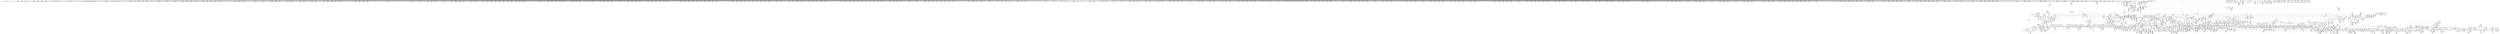 digraph {
	CE0x53422b0 [shape=record,shape=Mrecord,label="{CE0x53422b0|cred_sid:tmp6|security/selinux/hooks.c,197}"]
	CE0x52b8740 [shape=record,shape=Mrecord,label="{CE0x52b8740|2472:_%struct.cred*,_2752:_%struct.signal_struct*,_:_CRE_10544,10548_|*MultipleSource*|Function::selinux_task_setrlimit&Arg::p::|security/selinux/hooks.c,3622}"]
	CE0x526f9d0 [shape=record,shape=Mrecord,label="{CE0x526f9d0|2472:_%struct.cred*,_2752:_%struct.signal_struct*,_:_CRE_1888,1896_|*MultipleSource*|Function::selinux_task_setrlimit&Arg::p::|security/selinux/hooks.c,3622}"]
	CE0x53059f0 [shape=record,shape=Mrecord,label="{CE0x53059f0|i32_208|*Constant*|*SummSink*}"]
	CE0x533eca0 [shape=record,shape=Mrecord,label="{CE0x533eca0|rcu_read_lock:tmp20|include/linux/rcupdate.h,882}"]
	CE0x5347130 [shape=record,shape=Mrecord,label="{CE0x5347130|rcu_read_unlock:tmp3|*SummSource*}"]
	CE0x532a710 [shape=record,shape=Mrecord,label="{CE0x532a710|task_sid:tmp8|security/selinux/hooks.c,208|*SummSink*}"]
	CE0x52b1900 [shape=record,shape=Mrecord,label="{CE0x52b1900|task_sid:tmp21|security/selinux/hooks.c,208|*SummSource*}"]
	CE0x534d970 [shape=record,shape=Mrecord,label="{CE0x534d970|rcu_lock_acquire:tmp3}"]
	CE0x530a3b0 [shape=record,shape=Mrecord,label="{CE0x530a3b0|task_sid:tobool4|security/selinux/hooks.c,208}"]
	CE0x5248a00 [shape=record,shape=Mrecord,label="{CE0x5248a00|i64*_getelementptr_inbounds_(_2_x_i64_,_2_x_i64_*___llvm_gcov_ctr136,_i64_0,_i64_0)|*Constant*|*SummSource*}"]
	CE0x5329750 [shape=record,shape=Mrecord,label="{CE0x5329750|task_sid:tmp5|security/selinux/hooks.c,208|*SummSink*}"]
	CE0x5299b90 [shape=record,shape=Mrecord,label="{CE0x5299b90|2472:_%struct.cred*,_2752:_%struct.signal_struct*,_:_CRE_2923,2924_}"]
	CE0x52623f0 [shape=record,shape=Mrecord,label="{CE0x52623f0|selinux_task_setrlimit:tmp7|security/selinux/hooks.c,3628|*SummSource*}"]
	CE0x531a8f0 [shape=record,shape=Mrecord,label="{CE0x531a8f0|GLOBAL:__rcu_read_unlock|*Constant*|*SummSink*}"]
	CE0x5327c40 [shape=record,shape=Mrecord,label="{CE0x5327c40|i8*_getelementptr_inbounds_(_25_x_i8_,_25_x_i8_*_.str45,_i32_0,_i32_0)|*Constant*}"]
	CE0x537bdc0 [shape=record,shape=Mrecord,label="{CE0x537bdc0|rcu_lock_acquire:tmp4|include/linux/rcupdate.h,418}"]
	CE0x5262250 [shape=record,shape=Mrecord,label="{CE0x5262250|selinux_task_setrlimit:tmp7|security/selinux/hooks.c,3628}"]
	CE0x5274c50 [shape=record,shape=Mrecord,label="{CE0x5274c50|2472:_%struct.cred*,_2752:_%struct.signal_struct*,_:_CRE_640,644_|*MultipleSource*|Function::selinux_task_setrlimit&Arg::p::|security/selinux/hooks.c,3622}"]
	CE0x52c8820 [shape=record,shape=Mrecord,label="{CE0x52c8820|GLOBAL:cred_sid|*Constant*|*SummSource*}"]
	CE0x52d1f30 [shape=record,shape=Mrecord,label="{CE0x52d1f30|selinux_task_setrlimit:tmp5|security/selinux/hooks.c,3628}"]
	CE0x52d9300 [shape=record,shape=Mrecord,label="{CE0x52d9300|rcu_read_lock:if.end|*SummSource*}"]
	CE0x533dde0 [shape=record,shape=Mrecord,label="{CE0x533dde0|get_current:tmp|*SummSink*}"]
	CE0x52ea4c0 [shape=record,shape=Mrecord,label="{CE0x52ea4c0|task_sid:if.then|*SummSink*}"]
	CE0x52dc250 [shape=record,shape=Mrecord,label="{CE0x52dc250|_call_void_mcount()_#3}"]
	CE0x525bfd0 [shape=record,shape=Mrecord,label="{CE0x525bfd0|2472:_%struct.cred*,_2752:_%struct.signal_struct*,_:_CRE_2168,2240_|*MultipleSource*|Function::selinux_task_setrlimit&Arg::p::|security/selinux/hooks.c,3622}"]
	CE0x52a7a00 [shape=record,shape=Mrecord,label="{CE0x52a7a00|2472:_%struct.cred*,_2752:_%struct.signal_struct*,_:_CRE_6196,6200_|*MultipleSource*|Function::selinux_task_setrlimit&Arg::p::|security/selinux/hooks.c,3622}"]
	CE0x52e5a90 [shape=record,shape=Mrecord,label="{CE0x52e5a90|get_current:tmp2|*SummSource*}"]
	CE0x52c9730 [shape=record,shape=Mrecord,label="{CE0x52c9730|_call_void_rcu_read_unlock()_#10,_!dbg_!27748|security/selinux/hooks.c,209|*SummSink*}"]
	CE0x53bb610 [shape=record,shape=Mrecord,label="{CE0x53bb610|__preempt_count_add:tmp4|./arch/x86/include/asm/preempt.h,72|*SummSink*}"]
	CE0x5357fe0 [shape=record,shape=Mrecord,label="{CE0x5357fe0|rcu_read_unlock:call3|include/linux/rcupdate.h,933|*SummSource*}"]
	CE0x52c8cd0 [shape=record,shape=Mrecord,label="{CE0x52c8cd0|cred_sid:entry}"]
	CE0x52d3d00 [shape=record,shape=Mrecord,label="{CE0x52d3d00|_ret_i32_%tmp24,_!dbg_!27742|security/selinux/hooks.c,220}"]
	CE0x52b6ee0 [shape=record,shape=Mrecord,label="{CE0x52b6ee0|2472:_%struct.cred*,_2752:_%struct.signal_struct*,_:_CRE_6644,6648_|*MultipleSource*|Function::selinux_task_setrlimit&Arg::p::|security/selinux/hooks.c,3622}"]
	CE0x52e4a80 [shape=record,shape=Mrecord,label="{CE0x52e4a80|current_sid:tmp10|security/selinux/hooks.c,218|*SummSource*}"]
	CE0x52685d0 [shape=record,shape=Mrecord,label="{CE0x52685d0|2472:_%struct.cred*,_2752:_%struct.signal_struct*,_:_CRE_336,344_|*MultipleSource*|Function::selinux_task_setrlimit&Arg::p::|security/selinux/hooks.c,3622}"]
	CE0x52cd260 [shape=record,shape=Mrecord,label="{CE0x52cd260|selinux_task_setrlimit:add.ptr|security/selinux/hooks.c,3622}"]
	CE0x5302f80 [shape=record,shape=Mrecord,label="{CE0x5302f80|rcu_read_lock:tmp7|include/linux/rcupdate.h,882|*SummSource*}"]
	CE0x526bcf0 [shape=record,shape=Mrecord,label="{CE0x526bcf0|current_has_perm:tmp2}"]
	CE0x52febe0 [shape=record,shape=Mrecord,label="{CE0x52febe0|task_sid:tobool1|security/selinux/hooks.c,208|*SummSink*}"]
	CE0x534c8b0 [shape=record,shape=Mrecord,label="{CE0x534c8b0|GLOBAL:__preempt_count_add|*Constant*|*SummSource*}"]
	CE0x529e500 [shape=record,shape=Mrecord,label="{CE0x529e500|2472:_%struct.cred*,_2752:_%struct.signal_struct*,_:_CRE_2970,2971_}"]
	CE0x5392e60 [shape=record,shape=Mrecord,label="{CE0x5392e60|__rcu_read_unlock:tmp1|*SummSink*}"]
	CE0x52d81d0 [shape=record,shape=Mrecord,label="{CE0x52d81d0|i64*_getelementptr_inbounds_(_13_x_i64_,_13_x_i64_*___llvm_gcov_ctr126,_i64_0,_i64_1)|*Constant*|*SummSource*}"]
	CE0x53bade0 [shape=record,shape=Mrecord,label="{CE0x53bade0|__preempt_count_sub:sub|./arch/x86/include/asm/preempt.h,77|*SummSink*}"]
	CE0x52e44c0 [shape=record,shape=Mrecord,label="{CE0x52e44c0|_call_void_rcu_lock_acquire(%struct.lockdep_map*_rcu_lock_map)_#10,_!dbg_!27711|include/linux/rcupdate.h,881}"]
	CE0x52dd900 [shape=record,shape=Mrecord,label="{CE0x52dd900|task_sid:tmp4|*LoadInst*|security/selinux/hooks.c,208|*SummSink*}"]
	CE0x532a050 [shape=record,shape=Mrecord,label="{CE0x532a050|task_sid:tmp7|security/selinux/hooks.c,208|*SummSource*}"]
	CE0x5309460 [shape=record,shape=Mrecord,label="{CE0x5309460|task_sid:bb|*SummSource*}"]
	CE0x52e07c0 [shape=record,shape=Mrecord,label="{CE0x52e07c0|get_current:tmp3}"]
	CE0x5299eb0 [shape=record,shape=Mrecord,label="{CE0x5299eb0|2472:_%struct.cred*,_2752:_%struct.signal_struct*,_:_CRE_2925,2926_}"]
	CE0x52f47b0 [shape=record,shape=Mrecord,label="{CE0x52f47b0|_call_void_mcount()_#3|*SummSink*}"]
	CE0x525a4b0 [shape=record,shape=Mrecord,label="{CE0x525a4b0|2472:_%struct.cred*,_2752:_%struct.signal_struct*,_:_CRE_2080,2088_|*MultipleSource*|Function::selinux_task_setrlimit&Arg::p::|security/selinux/hooks.c,3622}"]
	CE0x52fdc80 [shape=record,shape=Mrecord,label="{CE0x52fdc80|current_sid:tmp24|security/selinux/hooks.c,220|*SummSink*}"]
	CE0x530b200 [shape=record,shape=Mrecord,label="{CE0x530b200|task_sid:tobool4|security/selinux/hooks.c,208|*SummSink*}"]
	CE0x52f0040 [shape=record,shape=Mrecord,label="{CE0x52f0040|rcu_read_lock:tmp12|include/linux/rcupdate.h,882|*SummSource*}"]
	CE0x52e47e0 [shape=record,shape=Mrecord,label="{CE0x52e47e0|cred_sid:security|security/selinux/hooks.c,196|*SummSink*}"]
	CE0x533cbd0 [shape=record,shape=Mrecord,label="{CE0x533cbd0|rcu_read_lock:tmp8|include/linux/rcupdate.h,882|*SummSource*}"]
	CE0x53926f0 [shape=record,shape=Mrecord,label="{CE0x53926f0|__rcu_read_unlock:bb}"]
	CE0x648e310 [shape=record,shape=Mrecord,label="{CE0x648e310|i64*_getelementptr_inbounds_(_6_x_i64_,_6_x_i64_*___llvm_gcov_ctr286,_i64_0,_i64_0)|*Constant*|*SummSink*}"]
	CE0x52e46e0 [shape=record,shape=Mrecord,label="{CE0x52e46e0|cred_sid:security|security/selinux/hooks.c,196}"]
	CE0x525f260 [shape=record,shape=Mrecord,label="{CE0x525f260|2472:_%struct.cred*,_2752:_%struct.signal_struct*,_:_CRE_2400,2408_|*MultipleSource*|Function::selinux_task_setrlimit&Arg::p::|security/selinux/hooks.c,3622}"]
	CE0x530cf60 [shape=record,shape=Mrecord,label="{CE0x530cf60|%struct.lockdep_map*_null|*Constant*|*SummSink*}"]
	CE0x5348730 [shape=record,shape=Mrecord,label="{CE0x5348730|rcu_lock_acquire:bb|*SummSource*}"]
	CE0x533eb30 [shape=record,shape=Mrecord,label="{CE0x533eb30|rcu_read_lock:tmp19|include/linux/rcupdate.h,882|*SummSink*}"]
	CE0x534e540 [shape=record,shape=Mrecord,label="{CE0x534e540|i64*_getelementptr_inbounds_(_4_x_i64_,_4_x_i64_*___llvm_gcov_ctr128,_i64_0,_i64_3)|*Constant*}"]
	CE0x52f40f0 [shape=record,shape=Mrecord,label="{CE0x52f40f0|rcu_read_lock:tmp8|include/linux/rcupdate.h,882|*SummSink*}"]
	CE0x5391200 [shape=record,shape=Mrecord,label="{CE0x5391200|i64_ptrtoint_(i8*_blockaddress(_rcu_lock_release,_%__here)_to_i64)|*Constant*|*SummSink*}"]
	CE0x5352720 [shape=record,shape=Mrecord,label="{CE0x5352720|__rcu_read_lock:tmp6|include/linux/rcupdate.h,240|*SummSink*}"]
	CE0x52df290 [shape=record,shape=Mrecord,label="{CE0x52df290|task_sid:tmp1}"]
	CE0x52cc540 [shape=record,shape=Mrecord,label="{CE0x52cc540|selinux_task_setrlimit:arraydecay|security/selinux/hooks.c,3622}"]
	CE0x5390220 [shape=record,shape=Mrecord,label="{CE0x5390220|__preempt_count_add:tmp1|*SummSink*}"]
	CE0x526c3d0 [shape=record,shape=Mrecord,label="{CE0x526c3d0|current_sid:tmp|*SummSink*}"]
	CE0x53479f0 [shape=record,shape=Mrecord,label="{CE0x53479f0|rcu_read_unlock:tmp8|include/linux/rcupdate.h,933}"]
	CE0x533c740 [shape=record,shape=Mrecord,label="{CE0x533c740|GLOBAL:__llvm_gcov_ctr132|Global_var:__llvm_gcov_ctr132}"]
	CE0x5298740 [shape=record,shape=Mrecord,label="{CE0x5298740|2472:_%struct.cred*,_2752:_%struct.signal_struct*,_:_CRE_2910,2911_}"]
	CE0x530cd70 [shape=record,shape=Mrecord,label="{CE0x530cd70|__rcu_read_unlock:tmp2}"]
	CE0x52bab40 [shape=record,shape=Mrecord,label="{CE0x52bab40|selinux_task_setrlimit:tmp2|*LoadInst*|security/selinux/hooks.c,3622|*SummSource*}"]
	CE0x534f650 [shape=record,shape=Mrecord,label="{CE0x534f650|__rcu_read_lock:tmp7|include/linux/rcupdate.h,240|*SummSink*}"]
	CE0x537ae10 [shape=record,shape=Mrecord,label="{CE0x537ae10|i64*_getelementptr_inbounds_(_4_x_i64_,_4_x_i64_*___llvm_gcov_ctr133,_i64_0,_i64_0)|*Constant*|*SummSink*}"]
	CE0x5246f60 [shape=record,shape=Mrecord,label="{CE0x5246f60|2472:_%struct.cred*,_2752:_%struct.signal_struct*,_:_CRE_702,703_}"]
	CE0x534ca10 [shape=record,shape=Mrecord,label="{CE0x534ca10|__preempt_count_add:entry|*SummSource*}"]
	CE0x530a2d0 [shape=record,shape=Mrecord,label="{CE0x530a2d0|task_sid:tmp13|security/selinux/hooks.c,208|*SummSink*}"]
	CE0x525e680 [shape=record,shape=Mrecord,label="{CE0x525e680|2472:_%struct.cred*,_2752:_%struct.signal_struct*,_:_CRE_2360,2368_|*MultipleSource*|Function::selinux_task_setrlimit&Arg::p::|security/selinux/hooks.c,3622}"]
	CE0x5302570 [shape=record,shape=Mrecord,label="{CE0x5302570|rcu_read_lock:tmp1|*SummSink*}"]
	CE0x5317000 [shape=record,shape=Mrecord,label="{CE0x5317000|rcu_read_unlock:tmp19|include/linux/rcupdate.h,933|*SummSource*}"]
	CE0x5392f40 [shape=record,shape=Mrecord,label="{CE0x5392f40|__rcu_read_unlock:tmp}"]
	CE0x5395920 [shape=record,shape=Mrecord,label="{CE0x5395920|rcu_lock_release:tmp2|*SummSource*}"]
	CE0x537de50 [shape=record,shape=Mrecord,label="{CE0x537de50|_call_void_mcount()_#3|*SummSink*}"]
	CE0x52a3c70 [shape=record,shape=Mrecord,label="{CE0x52a3c70|2472:_%struct.cred*,_2752:_%struct.signal_struct*,_:_CRE_5872,5880_|*MultipleSource*|Function::selinux_task_setrlimit&Arg::p::|security/selinux/hooks.c,3622}"]
	CE0x52c92f0 [shape=record,shape=Mrecord,label="{CE0x52c92f0|_ret_i32_%tmp6,_!dbg_!27716|security/selinux/hooks.c,197}"]
	CE0x52775a0 [shape=record,shape=Mrecord,label="{CE0x52775a0|2472:_%struct.cred*,_2752:_%struct.signal_struct*,_:_CRE_2528,2529_}"]
	CE0x52a32b0 [shape=record,shape=Mrecord,label="{CE0x52a32b0|2472:_%struct.cred*,_2752:_%struct.signal_struct*,_:_CRE_3164,3168_|*MultipleSource*|Function::selinux_task_setrlimit&Arg::p::|security/selinux/hooks.c,3622}"]
	CE0x5393700 [shape=record,shape=Mrecord,label="{CE0x5393700|__rcu_read_lock:tmp|*SummSink*}"]
	CE0x5298d80 [shape=record,shape=Mrecord,label="{CE0x5298d80|2472:_%struct.cred*,_2752:_%struct.signal_struct*,_:_CRE_2914,2915_}"]
	"CONST[source:1(input),value:2(dynamic)][purpose:{object}][SrcIdx:2]"
	CE0x533b2e0 [shape=record,shape=Mrecord,label="{CE0x533b2e0|rcu_read_unlock:if.end|*SummSink*}"]
	CE0x534ea60 [shape=record,shape=Mrecord,label="{CE0x534ea60|GLOBAL:rcu_read_unlock.__warned|Global_var:rcu_read_unlock.__warned}"]
	CE0x52aaa50 [shape=record,shape=Mrecord,label="{CE0x52aaa50|2472:_%struct.cred*,_2752:_%struct.signal_struct*,_:_CRE_6302,6303_}"]
	CE0x52d7160 [shape=record,shape=Mrecord,label="{CE0x52d7160|i64_5|*Constant*|*SummSource*}"]
	CE0x5358110 [shape=record,shape=Mrecord,label="{CE0x5358110|rcu_read_unlock:call3|include/linux/rcupdate.h,933|*SummSink*}"]
	CE0x52a2410 [shape=record,shape=Mrecord,label="{CE0x52a2410|2472:_%struct.cred*,_2752:_%struct.signal_struct*,_:_CRE_3136,3140_|*MultipleSource*|Function::selinux_task_setrlimit&Arg::p::|security/selinux/hooks.c,3622}"]
	CE0x530e0e0 [shape=record,shape=Mrecord,label="{CE0x530e0e0|rcu_lock_acquire:tmp7}"]
	CE0x5294630 [shape=record,shape=Mrecord,label="{CE0x5294630|2472:_%struct.cred*,_2752:_%struct.signal_struct*,_:_CRE_2736,2744_|*MultipleSource*|Function::selinux_task_setrlimit&Arg::p::|security/selinux/hooks.c,3622}"]
	CE0x53b15f0 [shape=record,shape=Mrecord,label="{CE0x53b15f0|__preempt_count_sub:tmp6|./arch/x86/include/asm/preempt.h,78|*SummSink*}"]
	CE0x5349540 [shape=record,shape=Mrecord,label="{CE0x5349540|rcu_read_lock:do.end|*SummSink*}"]
	CE0x52a72b0 [shape=record,shape=Mrecord,label="{CE0x52a72b0|2472:_%struct.cred*,_2752:_%struct.signal_struct*,_:_CRE_6176,6180_|*MultipleSource*|Function::selinux_task_setrlimit&Arg::p::|security/selinux/hooks.c,3622}"]
	CE0x52467e0 [shape=record,shape=Mrecord,label="{CE0x52467e0|2472:_%struct.cred*,_2752:_%struct.signal_struct*,_:_CRE_697,698_}"]
	CE0x5260e50 [shape=record,shape=Mrecord,label="{CE0x5260e50|2472:_%struct.cred*,_2752:_%struct.signal_struct*,_:_CRE_384,392_|*MultipleSource*|Function::selinux_task_setrlimit&Arg::p::|security/selinux/hooks.c,3622}"]
	CE0x52fb1c0 [shape=record,shape=Mrecord,label="{CE0x52fb1c0|i64*_getelementptr_inbounds_(_2_x_i64_,_2_x_i64_*___llvm_gcov_ctr98,_i64_0,_i64_0)|*Constant*|*SummSource*}"]
	CE0x53405f0 [shape=record,shape=Mrecord,label="{CE0x53405f0|cred_sid:bb}"]
	CE0x530e330 [shape=record,shape=Mrecord,label="{CE0x530e330|rcu_lock_acquire:tmp7|*SummSink*}"]
	CE0x534c7d0 [shape=record,shape=Mrecord,label="{CE0x534c7d0|i64*_getelementptr_inbounds_(_11_x_i64_,_11_x_i64_*___llvm_gcov_ctr132,_i64_0,_i64_0)|*Constant*|*SummSource*}"]
	CE0x53794b0 [shape=record,shape=Mrecord,label="{CE0x53794b0|rcu_lock_release:indirectgoto|*SummSource*}"]
	CE0x53793f0 [shape=record,shape=Mrecord,label="{CE0x53793f0|rcu_lock_release:indirectgoto}"]
	CE0x53b1580 [shape=record,shape=Mrecord,label="{CE0x53b1580|__preempt_count_sub:tmp6|./arch/x86/include/asm/preempt.h,78|*SummSource*}"]
	CE0x534f3b0 [shape=record,shape=Mrecord,label="{CE0x534f3b0|__rcu_read_lock:tmp7|include/linux/rcupdate.h,240}"]
	CE0x53811e0 [shape=record,shape=Mrecord,label="{CE0x53811e0|__rcu_read_unlock:tmp4|include/linux/rcupdate.h,244|*SummSink*}"]
	CE0x532b190 [shape=record,shape=Mrecord,label="{CE0x532b190|task_sid:tobool1|security/selinux/hooks.c,208}"]
	CE0x5275340 [shape=record,shape=Mrecord,label="{CE0x5275340|i64*_getelementptr_inbounds_(_2_x_i64_,_2_x_i64_*___llvm_gcov_ctr98,_i64_0,_i64_1)|*Constant*|*SummSink*}"]
	CE0x52ddae0 [shape=record,shape=Mrecord,label="{CE0x52ddae0|cred_sid:tmp2|*SummSource*}"]
	CE0x5393400 [shape=record,shape=Mrecord,label="{CE0x5393400|__rcu_read_unlock:tmp1}"]
	CE0x52a43c0 [shape=record,shape=Mrecord,label="{CE0x52a43c0|2472:_%struct.cred*,_2752:_%struct.signal_struct*,_:_CRE_5896,5904_|*MultipleSource*|Function::selinux_task_setrlimit&Arg::p::|security/selinux/hooks.c,3622}"]
	CE0x53d1070 [shape=record,shape=Mrecord,label="{CE0x53d1070|i64*_getelementptr_inbounds_(_4_x_i64_,_4_x_i64_*___llvm_gcov_ctr135,_i64_0,_i64_0)|*Constant*|*SummSink*}"]
	CE0x52bc550 [shape=record,shape=Mrecord,label="{CE0x52bc550|_ret_i32_%retval.0,_!dbg_!27728|security/selinux/hooks.c,3632|*SummSink*}"]
	CE0x52dee20 [shape=record,shape=Mrecord,label="{CE0x52dee20|get_current:tmp}"]
	CE0x5265060 [shape=record,shape=Mrecord,label="{CE0x5265060|2472:_%struct.cred*,_2752:_%struct.signal_struct*,_:_CRE_552,560_|*MultipleSource*|Function::selinux_task_setrlimit&Arg::p::|security/selinux/hooks.c,3622}"]
	CE0x531bbb0 [shape=record,shape=Mrecord,label="{CE0x531bbb0|rcu_lock_acquire:tmp|*SummSink*}"]
	CE0x534a340 [shape=record,shape=Mrecord,label="{CE0x534a340|i32_2|*Constant*}"]
	CE0x5265820 [shape=record,shape=Mrecord,label="{CE0x5265820|2472:_%struct.cred*,_2752:_%struct.signal_struct*,_:_CRE_472,480_|*MultipleSource*|Function::selinux_task_setrlimit&Arg::p::|security/selinux/hooks.c,3622}"]
	CE0x5346430 [shape=record,shape=Mrecord,label="{CE0x5346430|rcu_read_unlock:tmp10|include/linux/rcupdate.h,933|*SummSink*}"]
	CE0x52f6250 [shape=record,shape=Mrecord,label="{CE0x52f6250|rcu_read_unlock:tmp5|include/linux/rcupdate.h,933|*SummSource*}"]
	CE0x52e5400 [shape=record,shape=Mrecord,label="{CE0x52e5400|current_sid:tmp9|security/selinux/hooks.c,218|*SummSource*}"]
	CE0x52d8480 [shape=record,shape=Mrecord,label="{CE0x52d8480|current_sid:land.lhs.true|*SummSink*}"]
	CE0x52fadf0 [shape=record,shape=Mrecord,label="{CE0x52fadf0|get_current:bb|*SummSource*}"]
	CE0x5277180 [shape=record,shape=Mrecord,label="{CE0x5277180|2472:_%struct.cred*,_2752:_%struct.signal_struct*,_:_CRE_2525,2526_}"]
	CE0x53414e0 [shape=record,shape=Mrecord,label="{CE0x53414e0|cred_sid:sid|security/selinux/hooks.c,197|*SummSink*}"]
	CE0x5350f50 [shape=record,shape=Mrecord,label="{CE0x5350f50|i64*_getelementptr_inbounds_(_4_x_i64_,_4_x_i64_*___llvm_gcov_ctr133,_i64_0,_i64_1)|*Constant*}"]
	CE0x5274500 [shape=record,shape=Mrecord,label="{CE0x5274500|2472:_%struct.cred*,_2752:_%struct.signal_struct*,_:_CRE_616,624_|*MultipleSource*|Function::selinux_task_setrlimit&Arg::p::|security/selinux/hooks.c,3622}"]
	CE0x52a8a70 [shape=record,shape=Mrecord,label="{CE0x52a8a70|2472:_%struct.cred*,_2752:_%struct.signal_struct*,_:_CRE_6248,6256_|*MultipleSource*|Function::selinux_task_setrlimit&Arg::p::|security/selinux/hooks.c,3622}"]
	CE0x5381760 [shape=record,shape=Mrecord,label="{CE0x5381760|i64*_getelementptr_inbounds_(_4_x_i64_,_4_x_i64_*___llvm_gcov_ctr134,_i64_0,_i64_0)|*Constant*|*SummSink*}"]
	CE0x5321d50 [shape=record,shape=Mrecord,label="{CE0x5321d50|_call_void_lock_acquire(%struct.lockdep_map*_%map,_i32_0,_i32_0,_i32_2,_i32_0,_%struct.lockdep_map*_null,_i64_ptrtoint_(i8*_blockaddress(_rcu_lock_acquire,_%__here)_to_i64))_#10,_!dbg_!27716|include/linux/rcupdate.h,418|*SummSource*}"]
	CE0x53c0320 [shape=record,shape=Mrecord,label="{CE0x53c0320|__preempt_count_add:do.body}"]
	CE0x5354790 [shape=record,shape=Mrecord,label="{CE0x5354790|_call_void___preempt_count_add(i32_1)_#10,_!dbg_!27711|include/linux/rcupdate.h,239}"]
	CE0x53963a0 [shape=record,shape=Mrecord,label="{CE0x53963a0|i64*_getelementptr_inbounds_(_4_x_i64_,_4_x_i64_*___llvm_gcov_ctr130,_i64_0,_i64_0)|*Constant*|*SummSink*}"]
	CE0x52d59c0 [shape=record,shape=Mrecord,label="{CE0x52d59c0|avc_has_perm:requested|Function::avc_has_perm&Arg::requested::|*SummSource*}"]
	CE0x52bb870 [shape=record,shape=Mrecord,label="{CE0x52bb870|current_sid:tmp14|security/selinux/hooks.c,218|*SummSink*}"]
	CE0x52dce80 [shape=record,shape=Mrecord,label="{CE0x52dce80|i32_77|*Constant*}"]
	CE0x53974e0 [shape=record,shape=Mrecord,label="{CE0x53974e0|__preempt_count_sub:val|Function::__preempt_count_sub&Arg::val::|*SummSink*}"]
	CE0x5318380 [shape=record,shape=Mrecord,label="{CE0x5318380|rcu_read_unlock:tmp22|include/linux/rcupdate.h,935}"]
	CE0x5253070 [shape=record,shape=Mrecord,label="{CE0x5253070|i64*_getelementptr_inbounds_(_2_x_i64_,_2_x_i64_*___llvm_gcov_ctr98,_i64_0,_i64_1)|*Constant*|*SummSource*}"]
	CE0x52778c0 [shape=record,shape=Mrecord,label="{CE0x52778c0|2472:_%struct.cred*,_2752:_%struct.signal_struct*,_:_CRE_2530,2531_}"]
	CE0x5245ef0 [shape=record,shape=Mrecord,label="{CE0x5245ef0|2472:_%struct.cred*,_2752:_%struct.signal_struct*,_:_CRE_692,693_}"]
	CE0x5297bd0 [shape=record,shape=Mrecord,label="{CE0x5297bd0|2472:_%struct.cred*,_2752:_%struct.signal_struct*,_:_CRE_2900,2904_|*MultipleSource*|Function::selinux_task_setrlimit&Arg::p::|security/selinux/hooks.c,3622}"]
	CE0x52c0950 [shape=record,shape=Mrecord,label="{CE0x52c0950|current_sid:tmp20|security/selinux/hooks.c,218|*SummSink*}"]
	CE0x52ad160 [shape=record,shape=Mrecord,label="{CE0x52ad160|2472:_%struct.cred*,_2752:_%struct.signal_struct*,_:_CRE_6327,6328_}"]
	CE0x5298060 [shape=record,shape=Mrecord,label="{CE0x5298060|2472:_%struct.cred*,_2752:_%struct.signal_struct*,_:_CRE_2906,2907_}"]
	CE0x52f1db0 [shape=record,shape=Mrecord,label="{CE0x52f1db0|i32_78|*Constant*}"]
	CE0x52c7ed0 [shape=record,shape=Mrecord,label="{CE0x52c7ed0|i32_1|*Constant*}"]
	CE0x53d12c0 [shape=record,shape=Mrecord,label="{CE0x53d12c0|__preempt_count_sub:do.body}"]
	CE0x52d0350 [shape=record,shape=Mrecord,label="{CE0x52d0350|task_sid:tmp24|security/selinux/hooks.c,208|*SummSink*}"]
	CE0x539b1f0 [shape=record,shape=Mrecord,label="{CE0x539b1f0|__preempt_count_add:tmp}"]
	CE0x52afa00 [shape=record,shape=Mrecord,label="{CE0x52afa00|2472:_%struct.cred*,_2752:_%struct.signal_struct*,_:_CRE_6353,6354_}"]
	CE0x52dda70 [shape=record,shape=Mrecord,label="{CE0x52dda70|cred_sid:tmp2}"]
	CE0x534ca80 [shape=record,shape=Mrecord,label="{CE0x534ca80|__preempt_count_add:entry}"]
	CE0x53333a0 [shape=record,shape=Mrecord,label="{CE0x53333a0|__preempt_count_sub:tmp3|*SummSink*}"]
	CE0x52543e0 [shape=record,shape=Mrecord,label="{CE0x52543e0|8:_i64,_:_CRE_8,16_|*MultipleSource*|security/selinux/hooks.c,3628|Function::selinux_task_setrlimit&Arg::new_rlim::}"]
	CE0x5270da0 [shape=record,shape=Mrecord,label="{CE0x5270da0|2472:_%struct.cred*,_2752:_%struct.signal_struct*,_:_CRE_1952,1960_|*MultipleSource*|Function::selinux_task_setrlimit&Arg::p::|security/selinux/hooks.c,3622}"]
	CE0x525b610 [shape=record,shape=Mrecord,label="{CE0x525b610|2472:_%struct.cred*,_2752:_%struct.signal_struct*,_:_CRE_2136,2144_|*MultipleSource*|Function::selinux_task_setrlimit&Arg::p::|security/selinux/hooks.c,3622}"]
	CE0x52716c0 [shape=record,shape=Mrecord,label="{CE0x52716c0|2472:_%struct.cred*,_2752:_%struct.signal_struct*,_:_CRE_1980,1984_|*MultipleSource*|Function::selinux_task_setrlimit&Arg::p::|security/selinux/hooks.c,3622}"]
	CE0x530c950 [shape=record,shape=Mrecord,label="{CE0x530c950|i64*_getelementptr_inbounds_(_2_x_i64_,_2_x_i64_*___llvm_gcov_ctr131,_i64_0,_i64_0)|*Constant*|*SummSink*}"]
	CE0x530f820 [shape=record,shape=Mrecord,label="{CE0x530f820|i64*_getelementptr_inbounds_(_13_x_i64_,_13_x_i64_*___llvm_gcov_ctr126,_i64_0,_i64_12)|*Constant*|*SummSink*}"]
	CE0x525f8c0 [shape=record,shape=Mrecord,label="{CE0x525f8c0|selinux_task_setrlimit:tmp1|*SummSource*}"]
	CE0x52c8eb0 [shape=record,shape=Mrecord,label="{CE0x52c8eb0|cred_sid:entry|*SummSink*}"]
	CE0x5392630 [shape=record,shape=Mrecord,label="{CE0x5392630|void_(i32*,_i32,_i32*)*_asm_addl_$1,_%gs:$0_,_*m,ri,*m,_dirflag_,_fpsr_,_flags_}"]
	CE0x529dd30 [shape=record,shape=Mrecord,label="{CE0x529dd30|2472:_%struct.cred*,_2752:_%struct.signal_struct*,_:_CRE_2965,2966_}"]
	CE0x52786d0 [shape=record,shape=Mrecord,label="{CE0x52786d0|2472:_%struct.cred*,_2752:_%struct.signal_struct*,_:_CRE_6359,6360_}"]
	CE0x52ec170 [shape=record,shape=Mrecord,label="{CE0x52ec170|rcu_read_lock:tmp3}"]
	CE0x5329bb0 [shape=record,shape=Mrecord,label="{CE0x5329bb0|GLOBAL:__llvm_gcov_ctr126|Global_var:__llvm_gcov_ctr126|*SummSink*}"]
	CE0x5300b30 [shape=record,shape=Mrecord,label="{CE0x5300b30|task_sid:tmp16|security/selinux/hooks.c,208}"]
	CE0x534d660 [shape=record,shape=Mrecord,label="{CE0x534d660|COLLAPSED:_GCMRE___llvm_gcov_ctr132_internal_global_11_x_i64_zeroinitializer:_elem_0:default:}"]
	CE0x52d72d0 [shape=record,shape=Mrecord,label="{CE0x52d72d0|current_sid:tmp9|security/selinux/hooks.c,218}"]
	CE0x529f3b0 [shape=record,shape=Mrecord,label="{CE0x529f3b0|2472:_%struct.cred*,_2752:_%struct.signal_struct*,_:_CRE_2984,2988_|*MultipleSource*|Function::selinux_task_setrlimit&Arg::p::|security/selinux/hooks.c,3622}"]
	CE0x52982d0 [shape=record,shape=Mrecord,label="{CE0x52982d0|2472:_%struct.cred*,_2752:_%struct.signal_struct*,_:_CRE_2907,2908_}"]
	CE0x52b2b40 [shape=record,shape=Mrecord,label="{CE0x52b2b40|2472:_%struct.cred*,_2752:_%struct.signal_struct*,_:_CRE_6440,6448_|*MultipleSource*|Function::selinux_task_setrlimit&Arg::p::|security/selinux/hooks.c,3622}"]
	CE0x52a17e0 [shape=record,shape=Mrecord,label="{CE0x52a17e0|2472:_%struct.cred*,_2752:_%struct.signal_struct*,_:_CRE_3108,3112_|*MultipleSource*|Function::selinux_task_setrlimit&Arg::p::|security/selinux/hooks.c,3622}"]
	CE0x52ea120 [shape=record,shape=Mrecord,label="{CE0x52ea120|i64_4|*Constant*}"]
	CE0x5277f00 [shape=record,shape=Mrecord,label="{CE0x5277f00|2472:_%struct.cred*,_2752:_%struct.signal_struct*,_:_CRE_2534,2535_}"]
	CE0x52bb1b0 [shape=record,shape=Mrecord,label="{CE0x52bb1b0|current_sid:tmp13|security/selinux/hooks.c,218}"]
	CE0x533d530 [shape=record,shape=Mrecord,label="{CE0x533d530|rcu_read_unlock:tmp16|include/linux/rcupdate.h,933|*SummSink*}"]
	CE0x52e0a20 [shape=record,shape=Mrecord,label="{CE0x52e0a20|__rcu_read_lock:tmp}"]
	CE0x5276980 [shape=record,shape=Mrecord,label="{CE0x5276980|2472:_%struct.cred*,_2752:_%struct.signal_struct*,_:_CRE_2521,2522_}"]
	CE0x525cc00 [shape=record,shape=Mrecord,label="{CE0x525cc00|2472:_%struct.cred*,_2752:_%struct.signal_struct*,_:_CRE_2272,2280_|*MultipleSource*|Function::selinux_task_setrlimit&Arg::p::|security/selinux/hooks.c,3622}"]
	CE0x52cba70 [shape=record,shape=Mrecord,label="{CE0x52cba70|selinux_task_setrlimit:tmp11|security/selinux/hooks.c,3631}"]
	CE0x534e3d0 [shape=record,shape=Mrecord,label="{CE0x534e3d0|_call_void_asm_sideeffect_,_memory_,_dirflag_,_fpsr_,_flags_()_#3,_!dbg_!27714,_!srcloc_!27715|include/linux/rcupdate.h,239|*SummSink*}"]
	CE0x52d4f90 [shape=record,shape=Mrecord,label="{CE0x52d4f90|i16_2|*Constant*}"]
	CE0x537df60 [shape=record,shape=Mrecord,label="{CE0x537df60|i64*_getelementptr_inbounds_(_4_x_i64_,_4_x_i64_*___llvm_gcov_ctr134,_i64_0,_i64_2)|*Constant*}"]
	CE0x531b970 [shape=record,shape=Mrecord,label="{CE0x531b970|__rcu_read_lock:do.body|*SummSink*}"]
	CE0x52c6620 [shape=record,shape=Mrecord,label="{CE0x52c6620|__preempt_count_sub:do.end}"]
	CE0x53baf50 [shape=record,shape=Mrecord,label="{CE0x53baf50|i64*_getelementptr_inbounds_(_4_x_i64_,_4_x_i64_*___llvm_gcov_ctr134,_i64_0,_i64_1)|*Constant*}"]
	CE0x5275fc0 [shape=record,shape=Mrecord,label="{CE0x5275fc0|2472:_%struct.cred*,_2752:_%struct.signal_struct*,_:_CRE_2488,2504_|*MultipleSource*|Function::selinux_task_setrlimit&Arg::p::|security/selinux/hooks.c,3622}"]
	CE0x52df300 [shape=record,shape=Mrecord,label="{CE0x52df300|task_sid:tmp1|*SummSource*}"]
	CE0x52e2e10 [shape=record,shape=Mrecord,label="{CE0x52e2e10|current_sid:tmp7|security/selinux/hooks.c,218|*SummSink*}"]
	CE0x52edff0 [shape=record,shape=Mrecord,label="{CE0x52edff0|rcu_read_lock:do.end}"]
	CE0x530aa90 [shape=record,shape=Mrecord,label="{CE0x530aa90|task_sid:tmp11|security/selinux/hooks.c,208}"]
	CE0x52dd1f0 [shape=record,shape=Mrecord,label="{CE0x52dd1f0|_ret_void,_!dbg_!27735|include/linux/rcupdate.h,884|*SummSink*}"]
	CE0x5279700 [shape=record,shape=Mrecord,label="{CE0x5279700|2472:_%struct.cred*,_2752:_%struct.signal_struct*,_:_CRE_2592,2594_|*MultipleSource*|Function::selinux_task_setrlimit&Arg::p::|security/selinux/hooks.c,3622}"]
	CE0x531d330 [shape=record,shape=Mrecord,label="{CE0x531d330|_call_void_mcount()_#3|*SummSource*}"]
	CE0x52a7520 [shape=record,shape=Mrecord,label="{CE0x52a7520|2472:_%struct.cred*,_2752:_%struct.signal_struct*,_:_CRE_6184,6192_|*MultipleSource*|Function::selinux_task_setrlimit&Arg::p::|security/selinux/hooks.c,3622}"]
	CE0x52dd760 [shape=record,shape=Mrecord,label="{CE0x52dd760|task_sid:tmp4|*LoadInst*|security/selinux/hooks.c,208}"]
	CE0x5306980 [shape=record,shape=Mrecord,label="{CE0x5306980|_call_void_rcu_lock_acquire(%struct.lockdep_map*_rcu_lock_map)_#10,_!dbg_!27711|include/linux/rcupdate.h,881|*SummSink*}"]
	CE0x52fafc0 [shape=record,shape=Mrecord,label="{CE0x52fafc0|i64*_getelementptr_inbounds_(_2_x_i64_,_2_x_i64_*___llvm_gcov_ctr98,_i64_0,_i64_0)|*Constant*}"]
	CE0x5279be0 [shape=record,shape=Mrecord,label="{CE0x5279be0|2472:_%struct.cred*,_2752:_%struct.signal_struct*,_:_CRE_2596,2598_|*MultipleSource*|Function::selinux_task_setrlimit&Arg::p::|security/selinux/hooks.c,3622}"]
	CE0x529c8e0 [shape=record,shape=Mrecord,label="{CE0x529c8e0|2472:_%struct.cred*,_2752:_%struct.signal_struct*,_:_CRE_2952,2953_}"]
	CE0x532aa20 [shape=record,shape=Mrecord,label="{CE0x532aa20|GLOBAL:task_sid.__warned|Global_var:task_sid.__warned}"]
	CE0x5347dc0 [shape=record,shape=Mrecord,label="{CE0x5347dc0|__preempt_count_add:tmp5|./arch/x86/include/asm/preempt.h,72|*SummSink*}"]
	CE0x530b270 [shape=record,shape=Mrecord,label="{CE0x530b270|i64_6|*Constant*}"]
	CE0x532fb10 [shape=record,shape=Mrecord,label="{CE0x532fb10|i64*_getelementptr_inbounds_(_4_x_i64_,_4_x_i64_*___llvm_gcov_ctr129,_i64_0,_i64_1)|*Constant*}"]
	CE0x53526b0 [shape=record,shape=Mrecord,label="{CE0x53526b0|__rcu_read_lock:tmp6|include/linux/rcupdate.h,240|*SummSource*}"]
	CE0x52d1160 [shape=record,shape=Mrecord,label="{CE0x52d1160|selinux_task_setrlimit:tmp4|*LoadInst*|security/selinux/hooks.c,3628|*SummSource*}"]
	CE0x529afe0 [shape=record,shape=Mrecord,label="{CE0x529afe0|2472:_%struct.cred*,_2752:_%struct.signal_struct*,_:_CRE_2936,2937_}"]
	CE0x52fe300 [shape=record,shape=Mrecord,label="{CE0x52fe300|task_sid:tmp11|security/selinux/hooks.c,208|*SummSink*}"]
	CE0x52de040 [shape=record,shape=Mrecord,label="{CE0x52de040|GLOBAL:__llvm_gcov_ctr125|Global_var:__llvm_gcov_ctr125}"]
	CE0x52eae90 [shape=record,shape=Mrecord,label="{CE0x52eae90|i32_218|*Constant*|*SummSink*}"]
	CE0x525df30 [shape=record,shape=Mrecord,label="{CE0x525df30|2472:_%struct.cred*,_2752:_%struct.signal_struct*,_:_CRE_2336,2344_|*MultipleSource*|Function::selinux_task_setrlimit&Arg::p::|security/selinux/hooks.c,3622}"]
	CE0x529c430 [shape=record,shape=Mrecord,label="{CE0x529c430|2472:_%struct.cred*,_2752:_%struct.signal_struct*,_:_CRE_2949,2950_}"]
	CE0x531c330 [shape=record,shape=Mrecord,label="{CE0x531c330|_call_void___preempt_count_sub(i32_1)_#10,_!dbg_!27715|include/linux/rcupdate.h,244}"]
	CE0x52a1570 [shape=record,shape=Mrecord,label="{CE0x52a1570|2472:_%struct.cred*,_2752:_%struct.signal_struct*,_:_CRE_3104,3108_|*MultipleSource*|Function::selinux_task_setrlimit&Arg::p::|security/selinux/hooks.c,3622}"]
	CE0x5350300 [shape=record,shape=Mrecord,label="{CE0x5350300|rcu_read_unlock:tmp4|include/linux/rcupdate.h,933|*SummSink*}"]
	CE0x52caaa0 [shape=record,shape=Mrecord,label="{CE0x52caaa0|_ret_i32_%call2,_!dbg_!27718|security/selinux/hooks.c,1544|*SummSource*}"]
	CE0x5252960 [shape=record,shape=Mrecord,label="{CE0x5252960|i32_0|*Constant*|*SummSource*}"]
	CE0x5325430 [shape=record,shape=Mrecord,label="{CE0x5325430|rcu_read_lock:tmp14|include/linux/rcupdate.h,882|*SummSource*}"]
	CE0x52f22d0 [shape=record,shape=Mrecord,label="{CE0x52f22d0|current_sid:cred|security/selinux/hooks.c,218|*SummSink*}"]
	CE0x52ff0a0 [shape=record,shape=Mrecord,label="{CE0x52ff0a0|cred_sid:tmp3|*SummSink*}"]
	CE0x52c8d60 [shape=record,shape=Mrecord,label="{CE0x52c8d60|cred_sid:entry|*SummSource*}"]
	CE0x52bedb0 [shape=record,shape=Mrecord,label="{CE0x52bedb0|current_has_perm:tmp3|*SummSink*}"]
	CE0x52c0fb0 [shape=record,shape=Mrecord,label="{CE0x52c0fb0|current_sid:call4|security/selinux/hooks.c,218|*SummSource*}"]
	CE0x52fc480 [shape=record,shape=Mrecord,label="{CE0x52fc480|current_sid:tmp23|security/selinux/hooks.c,218|*SummSource*}"]
	CE0x52e37a0 [shape=record,shape=Mrecord,label="{CE0x52e37a0|current_sid:tmp2|*SummSink*}"]
	CE0x5307eb0 [shape=record,shape=Mrecord,label="{CE0x5307eb0|cred_sid:tmp1|*SummSink*}"]
	CE0x537a790 [shape=record,shape=Mrecord,label="{CE0x537a790|rcu_lock_release:bb|*SummSource*}"]
	CE0x5342d60 [shape=record,shape=Mrecord,label="{CE0x5342d60|rcu_read_unlock:land.lhs.true|*SummSource*}"]
	CE0x52cac60 [shape=record,shape=Mrecord,label="{CE0x52cac60|i64*_getelementptr_inbounds_(_6_x_i64_,_6_x_i64_*___llvm_gcov_ctr286,_i64_0,_i64_4)|*Constant*|*SummSink*}"]
	CE0x529e050 [shape=record,shape=Mrecord,label="{CE0x529e050|2472:_%struct.cred*,_2752:_%struct.signal_struct*,_:_CRE_2967,2968_}"]
	CE0x52b7410 [shape=record,shape=Mrecord,label="{CE0x52b7410|2472:_%struct.cred*,_2752:_%struct.signal_struct*,_:_CRE_6656,6660_|*MultipleSource*|Function::selinux_task_setrlimit&Arg::p::|security/selinux/hooks.c,3622}"]
	CE0x52adf70 [shape=record,shape=Mrecord,label="{CE0x52adf70|2472:_%struct.cred*,_2752:_%struct.signal_struct*,_:_CRE_6336,6337_}"]
	CE0x52e8b10 [shape=record,shape=Mrecord,label="{CE0x52e8b10|current_sid:tmp|*SummSource*}"]
	CE0x5304a20 [shape=record,shape=Mrecord,label="{CE0x5304a20|_call_void_lockdep_rcu_suspicious(i8*_getelementptr_inbounds_(_25_x_i8_,_25_x_i8_*_.str3,_i32_0,_i32_0),_i32_208,_i8*_getelementptr_inbounds_(_41_x_i8_,_41_x_i8_*_.str44,_i32_0,_i32_0))_#10,_!dbg_!27732|security/selinux/hooks.c,208}"]
	CE0x53537f0 [shape=record,shape=Mrecord,label="{CE0x53537f0|rcu_lock_acquire:__here}"]
	CE0x53bb530 [shape=record,shape=Mrecord,label="{CE0x53bb530|__preempt_count_add:tmp4|./arch/x86/include/asm/preempt.h,72}"]
	CE0x52f2870 [shape=record,shape=Mrecord,label="{CE0x52f2870|i32_22|*Constant*}"]
	CE0x52f1220 [shape=record,shape=Mrecord,label="{CE0x52f1220|GLOBAL:get_current|*Constant*|*SummSource*}"]
	CE0x52c04a0 [shape=record,shape=Mrecord,label="{CE0x52c04a0|i64*_getelementptr_inbounds_(_11_x_i64_,_11_x_i64_*___llvm_gcov_ctr125,_i64_0,_i64_10)|*Constant*|*SummSource*}"]
	CE0x5308bb0 [shape=record,shape=Mrecord,label="{CE0x5308bb0|task_sid:call3|security/selinux/hooks.c,208|*SummSink*}"]
	CE0x52f4bc0 [shape=record,shape=Mrecord,label="{CE0x52f4bc0|rcu_lock_acquire:entry|*SummSink*}"]
	CE0x52e71a0 [shape=record,shape=Mrecord,label="{CE0x52e71a0|0:_i8,_:_GCMR_current_sid.__warned_internal_global_i8_0,_section_.data.unlikely_,_align_1:_elem_0:default:}"]
	CE0x525c240 [shape=record,shape=Mrecord,label="{CE0x525c240|2472:_%struct.cred*,_2752:_%struct.signal_struct*,_:_CRE_2240,2248_|*MultipleSource*|Function::selinux_task_setrlimit&Arg::p::|security/selinux/hooks.c,3622}"]
	CE0x53d2c70 [shape=record,shape=Mrecord,label="{CE0x53d2c70|__preempt_count_sub:tmp|*SummSource*}"]
	CE0x53921b0 [shape=record,shape=Mrecord,label="{CE0x53921b0|__rcu_read_unlock:do.end|*SummSource*}"]
	CE0x52789f0 [shape=record,shape=Mrecord,label="{CE0x52789f0|2472:_%struct.cred*,_2752:_%struct.signal_struct*,_:_CRE_6360,6368_|*MultipleSource*|Function::selinux_task_setrlimit&Arg::p::|security/selinux/hooks.c,3622}"]
	CE0x5329440 [shape=record,shape=Mrecord,label="{CE0x5329440|task_sid:tobool|security/selinux/hooks.c,208|*SummSource*}"]
	CE0x53297e0 [shape=record,shape=Mrecord,label="{CE0x53297e0|task_sid:tmp6|security/selinux/hooks.c,208}"]
	CE0x5345c30 [shape=record,shape=Mrecord,label="{CE0x5345c30|i64*_getelementptr_inbounds_(_4_x_i64_,_4_x_i64_*___llvm_gcov_ctr129,_i64_0,_i64_3)|*Constant*|*SummSource*}"]
	CE0x5254930 [shape=record,shape=Mrecord,label="{CE0x5254930|2472:_%struct.cred*,_2752:_%struct.signal_struct*,_:_CRE_248,256_|*MultipleSource*|Function::selinux_task_setrlimit&Arg::p::|security/selinux/hooks.c,3622}"]
	CE0x525e1a0 [shape=record,shape=Mrecord,label="{CE0x525e1a0|2472:_%struct.cred*,_2752:_%struct.signal_struct*,_:_CRE_2344,2352_|*MultipleSource*|Function::selinux_task_setrlimit&Arg::p::|security/selinux/hooks.c,3622}"]
	CE0x531d4b0 [shape=record,shape=Mrecord,label="{CE0x531d4b0|i64*_getelementptr_inbounds_(_4_x_i64_,_4_x_i64_*___llvm_gcov_ctr128,_i64_0,_i64_2)|*Constant*}"]
	CE0x52f1f00 [shape=record,shape=Mrecord,label="{CE0x52f1f00|i32_78|*Constant*|*SummSink*}"]
	CE0x533c5d0 [shape=record,shape=Mrecord,label="{CE0x533c5d0|rcu_read_unlock:tmp5|include/linux/rcupdate.h,933}"]
	CE0x526ab90 [shape=record,shape=Mrecord,label="{CE0x526ab90|task_sid:do.end|*SummSource*}"]
	CE0x531ab10 [shape=record,shape=Mrecord,label="{CE0x531ab10|__rcu_read_unlock:entry}"]
	CE0x526bdd0 [shape=record,shape=Mrecord,label="{CE0x526bdd0|current_has_perm:tmp2|*SummSink*}"]
	CE0x52bf600 [shape=record,shape=Mrecord,label="{CE0x52bf600|current_sid:tmp17|security/selinux/hooks.c,218|*SummSink*}"]
	CE0x52ac670 [shape=record,shape=Mrecord,label="{CE0x52ac670|2472:_%struct.cred*,_2752:_%struct.signal_struct*,_:_CRE_6320,6321_}"]
	CE0x53457f0 [shape=record,shape=Mrecord,label="{CE0x53457f0|rcu_read_unlock:tmp15|include/linux/rcupdate.h,933}"]
	CE0x52a4ff0 [shape=record,shape=Mrecord,label="{CE0x52a4ff0|2472:_%struct.cred*,_2752:_%struct.signal_struct*,_:_CRE_5936,5944_|*MultipleSource*|Function::selinux_task_setrlimit&Arg::p::|security/selinux/hooks.c,3622}"]
	CE0x5259610 [shape=record,shape=Mrecord,label="{CE0x5259610|2472:_%struct.cred*,_2752:_%struct.signal_struct*,_:_CRE_2048,2052_|*MultipleSource*|Function::selinux_task_setrlimit&Arg::p::|security/selinux/hooks.c,3622}"]
	CE0x5278b80 [shape=record,shape=Mrecord,label="{CE0x5278b80|2472:_%struct.cred*,_2752:_%struct.signal_struct*,_:_CRE_6368,6376_|*MultipleSource*|Function::selinux_task_setrlimit&Arg::p::|security/selinux/hooks.c,3622}"]
	CE0x52b9c40 [shape=record,shape=Mrecord,label="{CE0x52b9c40|2472:_%struct.cred*,_2752:_%struct.signal_struct*,_:_CRE_10604,10608_|*MultipleSource*|Function::selinux_task_setrlimit&Arg::p::|security/selinux/hooks.c,3622}"]
	CE0x526e870 [shape=record,shape=Mrecord,label="{CE0x526e870|2472:_%struct.cred*,_2752:_%struct.signal_struct*,_:_CRE_1832,1840_|*MultipleSource*|Function::selinux_task_setrlimit&Arg::p::|security/selinux/hooks.c,3622}"]
	CE0x526b150 [shape=record,shape=Mrecord,label="{CE0x526b150|i64*_getelementptr_inbounds_(_11_x_i64_,_11_x_i64_*___llvm_gcov_ctr125,_i64_0,_i64_8)|*Constant*|*SummSink*}"]
	CE0x52cf170 [shape=record,shape=Mrecord,label="{CE0x52cf170|selinux_task_setrlimit:tmp12|security/selinux/hooks.c,3631|*SummSink*}"]
	CE0x52b0040 [shape=record,shape=Mrecord,label="{CE0x52b0040|2472:_%struct.cred*,_2752:_%struct.signal_struct*,_:_CRE_6357,6358_}"]
	CE0x529a9a0 [shape=record,shape=Mrecord,label="{CE0x529a9a0|2472:_%struct.cred*,_2752:_%struct.signal_struct*,_:_CRE_2932,2933_}"]
	CE0x529d880 [shape=record,shape=Mrecord,label="{CE0x529d880|2472:_%struct.cred*,_2752:_%struct.signal_struct*,_:_CRE_2962,2963_}"]
	CE0x5324b10 [shape=record,shape=Mrecord,label="{CE0x5324b10|rcu_lock_release:tmp6|*SummSource*}"]
	CE0x539aa90 [shape=record,shape=Mrecord,label="{CE0x539aa90|_call_void_mcount()_#3|*SummSink*}"]
	CE0x52b23a0 [shape=record,shape=Mrecord,label="{CE0x52b23a0|2472:_%struct.cred*,_2752:_%struct.signal_struct*,_:_CRE_6408,6424_|*MultipleSource*|Function::selinux_task_setrlimit&Arg::p::|security/selinux/hooks.c,3622}"]
	CE0x524b0c0 [shape=record,shape=Mrecord,label="{CE0x524b0c0|selinux_task_setrlimit:tmp3|security/selinux/hooks.c,3628|*SummSink*}"]
	CE0x52d1fa0 [shape=record,shape=Mrecord,label="{CE0x52d1fa0|selinux_task_setrlimit:tmp5|security/selinux/hooks.c,3628|*SummSource*}"]
	CE0x52635d0 [shape=record,shape=Mrecord,label="{CE0x52635d0|2472:_%struct.cred*,_2752:_%struct.signal_struct*,_:_CRE_184,192_|*MultipleSource*|Function::selinux_task_setrlimit&Arg::p::|security/selinux/hooks.c,3622}"]
	CE0x5342450 [shape=record,shape=Mrecord,label="{CE0x5342450|cred_sid:tmp6|security/selinux/hooks.c,197|*SummSource*}"]
	CE0x5258270 [shape=record,shape=Mrecord,label="{CE0x5258270|2472:_%struct.cred*,_2752:_%struct.signal_struct*,_:_CRE_24,28_|*MultipleSource*|Function::selinux_task_setrlimit&Arg::p::|security/selinux/hooks.c,3622}"]
	CE0x5301df0 [shape=record,shape=Mrecord,label="{CE0x5301df0|i64_7|*Constant*}"]
	CE0x52dff70 [shape=record,shape=Mrecord,label="{CE0x52dff70|_call_void_mcount()_#3|*SummSink*}"]
	CE0x53837d0 [shape=record,shape=Mrecord,label="{CE0x53837d0|rcu_lock_acquire:__here|*SummSource*}"]
	CE0x52d2610 [shape=record,shape=Mrecord,label="{CE0x52d2610|GLOBAL:__llvm_gcov_ctr286|Global_var:__llvm_gcov_ctr286|*SummSink*}"]
	CE0x53977b0 [shape=record,shape=Mrecord,label="{CE0x53977b0|_ret_void,_!dbg_!27720|./arch/x86/include/asm/preempt.h,78|*SummSink*}"]
	CE0x53c81f0 [shape=record,shape=Mrecord,label="{CE0x53c81f0|__preempt_count_sub:tmp2}"]
	CE0x5309ab0 [shape=record,shape=Mrecord,label="{CE0x5309ab0|task_sid:tmp12|security/selinux/hooks.c,208|*SummSink*}"]
	CE0x5333860 [shape=record,shape=Mrecord,label="{CE0x5333860|__preempt_count_sub:tmp5|./arch/x86/include/asm/preempt.h,77|*SummSource*}"]
	CE0x53bcc30 [shape=record,shape=Mrecord,label="{CE0x53bcc30|i64_1|*Constant*}"]
	CE0x5253690 [shape=record,shape=Mrecord,label="{CE0x5253690|selinux_task_setrlimit:new_rlim|Function::selinux_task_setrlimit&Arg::new_rlim::|*SummSink*}"]
	CE0x52fc260 [shape=record,shape=Mrecord,label="{CE0x52fc260|current_sid:tmp22|security/selinux/hooks.c,218|*SummSink*}"]
	CE0x529d240 [shape=record,shape=Mrecord,label="{CE0x529d240|2472:_%struct.cred*,_2752:_%struct.signal_struct*,_:_CRE_2958,2959_}"]
	CE0x529e820 [shape=record,shape=Mrecord,label="{CE0x529e820|2472:_%struct.cred*,_2752:_%struct.signal_struct*,_:_CRE_2972,2973_}"]
	CE0x52a3040 [shape=record,shape=Mrecord,label="{CE0x52a3040|2472:_%struct.cred*,_2752:_%struct.signal_struct*,_:_CRE_3160,3164_|*MultipleSource*|Function::selinux_task_setrlimit&Arg::p::|security/selinux/hooks.c,3622}"]
	CE0x526b020 [shape=record,shape=Mrecord,label="{CE0x526b020|i1_true|*Constant*|*SummSink*}"]
	CE0x52e7770 [shape=record,shape=Mrecord,label="{CE0x52e7770|COLLAPSED:_GCMRE___llvm_gcov_ctr98_internal_global_2_x_i64_zeroinitializer:_elem_0:default:}"]
	CE0x530a260 [shape=record,shape=Mrecord,label="{CE0x530a260|task_sid:tmp13|security/selinux/hooks.c,208|*SummSource*}"]
	CE0x5305120 [shape=record,shape=Mrecord,label="{CE0x5305120|rcu_read_lock:tmp5|include/linux/rcupdate.h,882|*SummSource*}"]
	CE0x5310100 [shape=record,shape=Mrecord,label="{CE0x5310100|%struct.task_struct*_(%struct.task_struct**)*_asm_movq_%gs:$_1:P_,$0_,_r,im,_dirflag_,_fpsr_,_flags_|*SummSource*}"]
	CE0x52a9f60 [shape=record,shape=Mrecord,label="{CE0x52a9f60|2472:_%struct.cred*,_2752:_%struct.signal_struct*,_:_CRE_6295,6296_}"]
	CE0x529f180 [shape=record,shape=Mrecord,label="{CE0x529f180|2472:_%struct.cred*,_2752:_%struct.signal_struct*,_:_CRE_2980,2984_|*MultipleSource*|Function::selinux_task_setrlimit&Arg::p::|security/selinux/hooks.c,3622}"]
	CE0x52d4a30 [shape=record,shape=Mrecord,label="{CE0x52d4a30|avc_has_perm:ssid|Function::avc_has_perm&Arg::ssid::|*SummSink*}"]
	CE0x53be100 [shape=record,shape=Mrecord,label="{CE0x53be100|__preempt_count_sub:tmp3|*SummSource*}"]
	CE0x52c2bf0 [shape=record,shape=Mrecord,label="{CE0x52c2bf0|i32_(i32,_i32,_i16,_i32,_%struct.common_audit_data*)*_bitcast_(i32_(i32,_i32,_i16,_i32,_%struct.common_audit_data.495*)*_avc_has_perm_to_i32_(i32,_i32,_i16,_i32,_%struct.common_audit_data*)*)|*Constant*|*SummSource*}"]
	CE0x5324e00 [shape=record,shape=Mrecord,label="{CE0x5324e00|rcu_lock_release:tmp7}"]
	CE0x533d7f0 [shape=record,shape=Mrecord,label="{CE0x533d7f0|rcu_read_lock:land.lhs.true2|*SummSource*}"]
	CE0x53237d0 [shape=record,shape=Mrecord,label="{CE0x53237d0|i64*_getelementptr_inbounds_(_4_x_i64_,_4_x_i64_*___llvm_gcov_ctr129,_i64_0,_i64_1)|*Constant*|*SummSink*}"]
	CE0x529ab30 [shape=record,shape=Mrecord,label="{CE0x529ab30|2472:_%struct.cred*,_2752:_%struct.signal_struct*,_:_CRE_2933,2934_}"]
	CE0x5244d10 [shape=record,shape=Mrecord,label="{CE0x5244d10|2472:_%struct.cred*,_2752:_%struct.signal_struct*,_:_CRE_2584,2592_|*MultipleSource*|Function::selinux_task_setrlimit&Arg::p::|security/selinux/hooks.c,3622}"]
	CE0x52fc600 [shape=record,shape=Mrecord,label="{CE0x52fc600|current_sid:tmp23|security/selinux/hooks.c,218|*SummSink*}"]
	CE0x5247410 [shape=record,shape=Mrecord,label="{CE0x5247410|2472:_%struct.cred*,_2752:_%struct.signal_struct*,_:_CRE_704,712_|*MultipleSource*|Function::selinux_task_setrlimit&Arg::p::|security/selinux/hooks.c,3622}"]
	CE0x52d1450 [shape=record,shape=Mrecord,label="{CE0x52d1450|selinux_task_setrlimit:cmp|security/selinux/hooks.c,3628|*SummSink*}"]
	CE0x52d62a0 [shape=record,shape=Mrecord,label="{CE0x52d62a0|avc_has_perm:auditdata|Function::avc_has_perm&Arg::auditdata::}"]
	CE0x533d1c0 [shape=record,shape=Mrecord,label="{CE0x533d1c0|rcu_read_unlock:tmp16|include/linux/rcupdate.h,933}"]
	CE0x52d4680 [shape=record,shape=Mrecord,label="{CE0x52d4680|avc_has_perm:ssid|Function::avc_has_perm&Arg::ssid::}"]
	CE0x52b7b10 [shape=record,shape=Mrecord,label="{CE0x52b7b10|2472:_%struct.cred*,_2752:_%struct.signal_struct*,_:_CRE_6672,6680_|*MultipleSource*|Function::selinux_task_setrlimit&Arg::p::|security/selinux/hooks.c,3622}"]
	CE0x52f4ef0 [shape=record,shape=Mrecord,label="{CE0x52f4ef0|GLOBAL:rcu_lock_map|Global_var:rcu_lock_map|*SummSink*}"]
	CE0x52d29b0 [shape=record,shape=Mrecord,label="{CE0x52d29b0|i64*_getelementptr_inbounds_(_6_x_i64_,_6_x_i64_*___llvm_gcov_ctr286,_i64_0,_i64_3)|*Constant*}"]
	CE0x5275b30 [shape=record,shape=Mrecord,label="{CE0x5275b30|2472:_%struct.cred*,_2752:_%struct.signal_struct*,_:_CRE_2472,2480_|*MultipleSource*|Function::selinux_task_setrlimit&Arg::p::|security/selinux/hooks.c,3622}"]
	CE0x52612e0 [shape=record,shape=Mrecord,label="{CE0x52612e0|i64_1|*Constant*|*SummSource*}"]
	CE0x53d36e0 [shape=record,shape=Mrecord,label="{CE0x53d36e0|__preempt_count_sub:sub|./arch/x86/include/asm/preempt.h,77|*SummSource*}"]
	CE0x5397160 [shape=record,shape=Mrecord,label="{CE0x5397160|i64*_getelementptr_inbounds_(_4_x_i64_,_4_x_i64_*___llvm_gcov_ctr135,_i64_0,_i64_3)|*Constant*|*SummSource*}"]
	CE0x53044f0 [shape=record,shape=Mrecord,label="{CE0x53044f0|_ret_void,_!dbg_!27717|include/linux/rcupdate.h,240}"]
	CE0x529da10 [shape=record,shape=Mrecord,label="{CE0x529da10|2472:_%struct.cred*,_2752:_%struct.signal_struct*,_:_CRE_2963,2964_}"]
	CE0x524d280 [shape=record,shape=Mrecord,label="{CE0x524d280|2472:_%struct.cred*,_2752:_%struct.signal_struct*,_:_CRE_144,152_|*MultipleSource*|Function::selinux_task_setrlimit&Arg::p::|security/selinux/hooks.c,3622}"]
	CE0x5309f00 [shape=record,shape=Mrecord,label="{CE0x5309f00|__rcu_read_lock:tmp4|include/linux/rcupdate.h,239}"]
	CE0x52d9820 [shape=record,shape=Mrecord,label="{CE0x52d9820|current_sid:tmp15|security/selinux/hooks.c,218}"]
	CE0x5357120 [shape=record,shape=Mrecord,label="{CE0x5357120|rcu_read_unlock:tmp18|include/linux/rcupdate.h,933}"]
	CE0x526aab0 [shape=record,shape=Mrecord,label="{CE0x526aab0|task_sid:do.end6|*SummSink*}"]
	CE0x52f5ca0 [shape=record,shape=Mrecord,label="{CE0x52f5ca0|rcu_read_lock:tmp7|include/linux/rcupdate.h,882|*SummSink*}"]
	CE0x52fcb30 [shape=record,shape=Mrecord,label="{CE0x52fcb30|current_sid:sid|security/selinux/hooks.c,220}"]
	CE0x52971c0 [shape=record,shape=Mrecord,label="{CE0x52971c0|2472:_%struct.cred*,_2752:_%struct.signal_struct*,_:_CRE_2876,2880_|*MultipleSource*|Function::selinux_task_setrlimit&Arg::p::|security/selinux/hooks.c,3622}"]
	CE0x5305f80 [shape=record,shape=Mrecord,label="{CE0x5305f80|rcu_read_lock:call|include/linux/rcupdate.h,882|*SummSource*}"]
	CE0x52ac1c0 [shape=record,shape=Mrecord,label="{CE0x52ac1c0|2472:_%struct.cred*,_2752:_%struct.signal_struct*,_:_CRE_6317,6318_}"]
	CE0x52e4d60 [shape=record,shape=Mrecord,label="{CE0x52e4d60|current_sid:tmp11|security/selinux/hooks.c,218}"]
	CE0x5349e20 [shape=record,shape=Mrecord,label="{CE0x5349e20|rcu_read_unlock:call|include/linux/rcupdate.h,933}"]
	CE0x537d830 [shape=record,shape=Mrecord,label="{CE0x537d830|void_(i32*,_i32,_i32*)*_asm_addl_$1,_%gs:$0_,_*m,ri,*m,_dirflag_,_fpsr_,_flags_|*SummSource*}"]
	CE0x5333490 [shape=record,shape=Mrecord,label="{CE0x5333490|_call_void_mcount()_#3}"]
	CE0x5336190 [shape=record,shape=Mrecord,label="{CE0x5336190|__rcu_read_unlock:do.body|*SummSource*}"]
	CE0x5395990 [shape=record,shape=Mrecord,label="{CE0x5395990|rcu_lock_release:tmp2|*SummSink*}"]
	CE0x52b8da0 [shape=record,shape=Mrecord,label="{CE0x52b8da0|2472:_%struct.cred*,_2752:_%struct.signal_struct*,_:_CRE_10568,10572_|*MultipleSource*|Function::selinux_task_setrlimit&Arg::p::|security/selinux/hooks.c,3622}"]
	CE0x5379740 [shape=record,shape=Mrecord,label="{CE0x5379740|i64*_getelementptr_inbounds_(_4_x_i64_,_4_x_i64_*___llvm_gcov_ctr133,_i64_0,_i64_2)|*Constant*}"]
	CE0x5326d40 [shape=record,shape=Mrecord,label="{CE0x5326d40|i8_1|*Constant*}"]
	CE0x52e8c60 [shape=record,shape=Mrecord,label="{CE0x52e8c60|task_sid:tmp3|*SummSource*}"]
	CE0x5393db0 [shape=record,shape=Mrecord,label="{CE0x5393db0|_call_void_mcount()_#3}"]
	CE0x52da660 [shape=record,shape=Mrecord,label="{CE0x52da660|task_sid:tmp18|security/selinux/hooks.c,208}"]
	CE0x525fb90 [shape=record,shape=Mrecord,label="{CE0x525fb90|2472:_%struct.cred*,_2752:_%struct.signal_struct*,_:_CRE_176,184_|*MultipleSource*|Function::selinux_task_setrlimit&Arg::p::|security/selinux/hooks.c,3622}"]
	CE0x530fa80 [shape=record,shape=Mrecord,label="{CE0x530fa80|task_sid:call7|security/selinux/hooks.c,208}"]
	CE0x5345ca0 [shape=record,shape=Mrecord,label="{CE0x5345ca0|i64*_getelementptr_inbounds_(_4_x_i64_,_4_x_i64_*___llvm_gcov_ctr129,_i64_0,_i64_3)|*Constant*}"]
	CE0x5354fc0 [shape=record,shape=Mrecord,label="{CE0x5354fc0|COLLAPSED:_GCMRE___llvm_gcov_ctr133_internal_global_4_x_i64_zeroinitializer:_elem_0:default:}"]
	CE0x52eaa70 [shape=record,shape=Mrecord,label="{CE0x52eaa70|GLOBAL:lockdep_rcu_suspicious|*Constant*|*SummSink*}"]
	CE0x52a99b0 [shape=record,shape=Mrecord,label="{CE0x52a99b0|2472:_%struct.cred*,_2752:_%struct.signal_struct*,_:_CRE_6291,6292_}"]
	CE0x52c76e0 [shape=record,shape=Mrecord,label="{CE0x52c76e0|rcu_lock_release:tmp5|include/linux/rcupdate.h,423|*SummSource*}"]
	CE0x5264a20 [shape=record,shape=Mrecord,label="{CE0x5264a20|selinux_task_setrlimit:tmp6|security/selinux/hooks.c,3628|*SummSource*}"]
	CE0x52d12c0 [shape=record,shape=Mrecord,label="{CE0x52d12c0|selinux_task_setrlimit:cmp|security/selinux/hooks.c,3628}"]
	CE0x52cbae0 [shape=record,shape=Mrecord,label="{CE0x52cbae0|selinux_task_setrlimit:tmp11|security/selinux/hooks.c,3631|*SummSource*}"]
	CE0x6c8d410 [shape=record,shape=Mrecord,label="{CE0x6c8d410|i32_89|*Constant*}"]
	CE0x52a0020 [shape=record,shape=Mrecord,label="{CE0x52a0020|2472:_%struct.cred*,_2752:_%struct.signal_struct*,_:_CRE_3032,3036_|*MultipleSource*|Function::selinux_task_setrlimit&Arg::p::|security/selinux/hooks.c,3622}"]
	CE0x5353e10 [shape=record,shape=Mrecord,label="{CE0x5353e10|rcu_read_unlock:tmp8|include/linux/rcupdate.h,933|*SummSource*}"]
	CE0x52ee4e0 [shape=record,shape=Mrecord,label="{CE0x52ee4e0|_ret_void,_!dbg_!27717|include/linux/rcupdate.h,419|*SummSource*}"]
	CE0x5293a50 [shape=record,shape=Mrecord,label="{CE0x5293a50|2472:_%struct.cred*,_2752:_%struct.signal_struct*,_:_CRE_2704,2712_|*MultipleSource*|Function::selinux_task_setrlimit&Arg::p::|security/selinux/hooks.c,3622}"]
	CE0x52d5260 [shape=record,shape=Mrecord,label="{CE0x52d5260|i16_2|*Constant*|*SummSink*}"]
	CE0x52c26e0 [shape=record,shape=Mrecord,label="{CE0x52c26e0|i32_(i32,_i32,_i16,_i32,_%struct.common_audit_data*)*_bitcast_(i32_(i32,_i32,_i16,_i32,_%struct.common_audit_data.495*)*_avc_has_perm_to_i32_(i32,_i32,_i16,_i32,_%struct.common_audit_data*)*)|*Constant*}"]
	CE0x5242250 [shape=record,shape=Mrecord,label="{CE0x5242250|selinux_task_setrlimit:tmp|*SummSource*}"]
	CE0x53336a0 [shape=record,shape=Mrecord,label="{CE0x53336a0|__preempt_count_sub:tmp5|./arch/x86/include/asm/preempt.h,77}"]
	CE0x5390a20 [shape=record,shape=Mrecord,label="{CE0x5390a20|GLOBAL:lock_release|*Constant*|*SummSink*}"]
	CE0x537a030 [shape=record,shape=Mrecord,label="{CE0x537a030|i64*_getelementptr_inbounds_(_4_x_i64_,_4_x_i64_*___llvm_gcov_ctr133,_i64_0,_i64_0)|*Constant*}"]
	CE0x5310360 [shape=record,shape=Mrecord,label="{CE0x5310360|GLOBAL:current_task|Global_var:current_task}"]
	CE0x52cfe10 [shape=record,shape=Mrecord,label="{CE0x52cfe10|i64*_getelementptr_inbounds_(_13_x_i64_,_13_x_i64_*___llvm_gcov_ctr126,_i64_0,_i64_11)|*Constant*}"]
	CE0x524b2f0 [shape=record,shape=Mrecord,label="{CE0x524b2f0|2472:_%struct.cred*,_2752:_%struct.signal_struct*,_:_CRE_688,689_}"]
	CE0x52553c0 [shape=record,shape=Mrecord,label="{CE0x52553c0|2472:_%struct.cred*,_2752:_%struct.signal_struct*,_:_CRE_304,312_|*MultipleSource*|Function::selinux_task_setrlimit&Arg::p::|security/selinux/hooks.c,3622}"]
	CE0x524b240 [shape=record,shape=Mrecord,label="{CE0x524b240|selinux_task_setrlimit:new_rlim|Function::selinux_task_setrlimit&Arg::new_rlim::}"]
	CE0x5392fb0 [shape=record,shape=Mrecord,label="{CE0x5392fb0|COLLAPSED:_GCMRE___llvm_gcov_ctr134_internal_global_4_x_i64_zeroinitializer:_elem_0:default:}"]
	CE0x5356ea0 [shape=record,shape=Mrecord,label="{CE0x5356ea0|rcu_read_unlock:tmp17|include/linux/rcupdate.h,933|*SummSource*}"]
	CE0x52546a0 [shape=record,shape=Mrecord,label="{CE0x52546a0|2472:_%struct.cred*,_2752:_%struct.signal_struct*,_:_CRE_64,72_|*MultipleSource*|Function::selinux_task_setrlimit&Arg::p::|security/selinux/hooks.c,3622}"]
	CE0x52f6420 [shape=record,shape=Mrecord,label="{CE0x52f6420|rcu_read_lock:land.lhs.true2}"]
	CE0x52b1970 [shape=record,shape=Mrecord,label="{CE0x52b1970|task_sid:tmp21|security/selinux/hooks.c,208|*SummSink*}"]
	CE0x5248920 [shape=record,shape=Mrecord,label="{CE0x5248920|current_has_perm:bb|*SummSink*}"]
	CE0x52fc790 [shape=record,shape=Mrecord,label="{CE0x52fc790|i32_1|*Constant*}"]
	CE0x526d800 [shape=record,shape=Mrecord,label="{CE0x526d800|2472:_%struct.cred*,_2752:_%struct.signal_struct*,_:_CRE_768,772_|*MultipleSource*|Function::selinux_task_setrlimit&Arg::p::|security/selinux/hooks.c,3622}"]
	CE0x5325150 [shape=record,shape=Mrecord,label="{CE0x5325150|rcu_read_lock:tmp13|include/linux/rcupdate.h,882|*SummSink*}"]
	CE0x531c680 [shape=record,shape=Mrecord,label="{CE0x531c680|_call_void_mcount()_#3}"]
	CE0x52d6500 [shape=record,shape=Mrecord,label="{CE0x52d6500|_ret_i32_%retval.0,_!dbg_!27728|security/selinux/avc.c,775|*SummSource*}"]
	CE0x52e8aa0 [shape=record,shape=Mrecord,label="{CE0x52e8aa0|COLLAPSED:_GCMRE___llvm_gcov_ctr125_internal_global_11_x_i64_zeroinitializer:_elem_0:default:}"]
	CE0x523e720 [shape=record,shape=Mrecord,label="{CE0x523e720|current_sid:tmp3|*SummSource*}"]
	CE0x52b5940 [shape=record,shape=Mrecord,label="{CE0x52b5940|2472:_%struct.cred*,_2752:_%struct.signal_struct*,_:_CRE_6568,6576_|*MultipleSource*|Function::selinux_task_setrlimit&Arg::p::|security/selinux/hooks.c,3622}"]
	CE0x52fa130 [shape=record,shape=Mrecord,label="{CE0x52fa130|_call_void_rcu_read_unlock()_#10,_!dbg_!27748|security/selinux/hooks.c,209|*SummSource*}"]
	CE0x525ed80 [shape=record,shape=Mrecord,label="{CE0x525ed80|2472:_%struct.cred*,_2752:_%struct.signal_struct*,_:_CRE_2384,2392_|*MultipleSource*|Function::selinux_task_setrlimit&Arg::p::|security/selinux/hooks.c,3622}"]
	CE0x52dfc70 [shape=record,shape=Mrecord,label="{CE0x52dfc70|current_sid:tmp4|security/selinux/hooks.c,218}"]
	CE0x52d2d50 [shape=record,shape=Mrecord,label="{CE0x52d2d50|i64*_getelementptr_inbounds_(_6_x_i64_,_6_x_i64_*___llvm_gcov_ctr286,_i64_0,_i64_3)|*Constant*|*SummSource*}"]
	CE0x5277d70 [shape=record,shape=Mrecord,label="{CE0x5277d70|2472:_%struct.cred*,_2752:_%struct.signal_struct*,_:_CRE_2533,2534_}"]
	CE0x52563a0 [shape=record,shape=Mrecord,label="{CE0x52563a0|selinux_task_setrlimit:signal|security/selinux/hooks.c,3622|*SummSource*}"]
	CE0x5301d60 [shape=record,shape=Mrecord,label="{CE0x5301d60|task_sid:tmp14|security/selinux/hooks.c,208|*SummSink*}"]
	CE0x526c4d0 [shape=record,shape=Mrecord,label="{CE0x526c4d0|current_sid:tmp1}"]
	CE0x53014f0 [shape=record,shape=Mrecord,label="{CE0x53014f0|COLLAPSED:_GCMRE___llvm_gcov_ctr126_internal_global_13_x_i64_zeroinitializer:_elem_0:default:}"]
	CE0x53259a0 [shape=record,shape=Mrecord,label="{CE0x53259a0|rcu_read_lock:tmp15|include/linux/rcupdate.h,882|*SummSource*}"]
	CE0x529a360 [shape=record,shape=Mrecord,label="{CE0x529a360|2472:_%struct.cred*,_2752:_%struct.signal_struct*,_:_CRE_2928,2929_}"]
	CE0x5349600 [shape=record,shape=Mrecord,label="{CE0x5349600|rcu_read_lock:if.end}"]
	CE0x52ae290 [shape=record,shape=Mrecord,label="{CE0x52ae290|2472:_%struct.cred*,_2752:_%struct.signal_struct*,_:_CRE_6338,6339_}"]
	CE0x53b8e30 [shape=record,shape=Mrecord,label="{CE0x53b8e30|GLOBAL:__preempt_count|Global_var:__preempt_count}"]
	"CONST[source:0(mediator),value:2(dynamic)][purpose:{object}][SnkIdx:2]"
	CE0x52652d0 [shape=record,shape=Mrecord,label="{CE0x52652d0|2472:_%struct.cred*,_2752:_%struct.signal_struct*,_:_CRE_560,568_|*MultipleSource*|Function::selinux_task_setrlimit&Arg::p::|security/selinux/hooks.c,3622}"]
	CE0x5268e90 [shape=record,shape=Mrecord,label="{CE0x5268e90|2472:_%struct.cred*,_2752:_%struct.signal_struct*,_:_CRE_424,428_|*MultipleSource*|Function::selinux_task_setrlimit&Arg::p::|security/selinux/hooks.c,3622}"]
	CE0x526deb0 [shape=record,shape=Mrecord,label="{CE0x526deb0|2472:_%struct.cred*,_2752:_%struct.signal_struct*,_:_CRE_784,1808_|*MultipleSource*|Function::selinux_task_setrlimit&Arg::p::|security/selinux/hooks.c,3622}"]
	CE0x52cab10 [shape=record,shape=Mrecord,label="{CE0x52cab10|_ret_i32_%call2,_!dbg_!27718|security/selinux/hooks.c,1544|*SummSink*}"]
	CE0x52f2ad0 [shape=record,shape=Mrecord,label="{CE0x52f2ad0|i32_22|*Constant*|*SummSource*}"]
	CE0x52a4d80 [shape=record,shape=Mrecord,label="{CE0x52a4d80|2472:_%struct.cred*,_2752:_%struct.signal_struct*,_:_CRE_5928,5936_|*MultipleSource*|Function::selinux_task_setrlimit&Arg::p::|security/selinux/hooks.c,3622}"]
	CE0x5318d90 [shape=record,shape=Mrecord,label="{CE0x5318d90|_call_void_rcu_lock_release(%struct.lockdep_map*_rcu_lock_map)_#10,_!dbg_!27733|include/linux/rcupdate.h,935}"]
	CE0x5277be0 [shape=record,shape=Mrecord,label="{CE0x5277be0|2472:_%struct.cred*,_2752:_%struct.signal_struct*,_:_CRE_2532,2533_}"]
	CE0x52ab220 [shape=record,shape=Mrecord,label="{CE0x52ab220|2472:_%struct.cred*,_2752:_%struct.signal_struct*,_:_CRE_6307,6308_}"]
	"CONST[source:0(mediator),value:0(static)][purpose:{operation}][SrcIdx:4]"
	CE0x5318e00 [shape=record,shape=Mrecord,label="{CE0x5318e00|_call_void_rcu_lock_release(%struct.lockdep_map*_rcu_lock_map)_#10,_!dbg_!27733|include/linux/rcupdate.h,935|*SummSource*}"]
	CE0x53004a0 [shape=record,shape=Mrecord,label="{CE0x53004a0|task_sid:tmp|*SummSink*}"]
	CE0x52aa410 [shape=record,shape=Mrecord,label="{CE0x52aa410|2472:_%struct.cred*,_2752:_%struct.signal_struct*,_:_CRE_6298,6299_}"]
	CE0x52ea580 [shape=record,shape=Mrecord,label="{CE0x52ea580|task_sid:land.lhs.true}"]
	CE0x533fdc0 [shape=record,shape=Mrecord,label="{CE0x533fdc0|rcu_read_lock:tmp22|include/linux/rcupdate.h,884|*SummSource*}"]
	CE0x5277280 [shape=record,shape=Mrecord,label="{CE0x5277280|2472:_%struct.cred*,_2752:_%struct.signal_struct*,_:_CRE_2526,2527_}"]
	CE0x526b400 [shape=record,shape=Mrecord,label="{CE0x526b400|i64*_getelementptr_inbounds_(_11_x_i64_,_11_x_i64_*___llvm_gcov_ctr125,_i64_0,_i64_8)|*Constant*|*SummSource*}"]
	CE0x5274070 [shape=record,shape=Mrecord,label="{CE0x5274070|2472:_%struct.cred*,_2752:_%struct.signal_struct*,_:_CRE_600,608_|*MultipleSource*|Function::selinux_task_setrlimit&Arg::p::|security/selinux/hooks.c,3622}"]
	CE0x53514e0 [shape=record,shape=Mrecord,label="{CE0x53514e0|rcu_read_unlock:tmp9|include/linux/rcupdate.h,933|*SummSink*}"]
	CE0x52e8130 [shape=record,shape=Mrecord,label="{CE0x52e8130|current_sid:tobool1|security/selinux/hooks.c,218}"]
	CE0x52ab860 [shape=record,shape=Mrecord,label="{CE0x52ab860|2472:_%struct.cred*,_2752:_%struct.signal_struct*,_:_CRE_6311,6312_}"]
	CE0x532b030 [shape=record,shape=Mrecord,label="{CE0x532b030|task_sid:tmp9|security/selinux/hooks.c,208|*SummSource*}"]
	CE0x537a230 [shape=record,shape=Mrecord,label="{CE0x537a230|_call_void_asm_addl_$1,_%gs:$0_,_*m,ri,*m,_dirflag_,_fpsr_,_flags_(i32*___preempt_count,_i32_%val,_i32*___preempt_count)_#3,_!dbg_!27714,_!srcloc_!27717|./arch/x86/include/asm/preempt.h,72|*SummSource*}"]
	CE0x526c540 [shape=record,shape=Mrecord,label="{CE0x526c540|current_sid:tmp1|*SummSource*}"]
	CE0x52b2070 [shape=record,shape=Mrecord,label="{CE0x52b2070|i64*_getelementptr_inbounds_(_13_x_i64_,_13_x_i64_*___llvm_gcov_ctr126,_i64_0,_i64_10)|*Constant*|*SummSource*}"]
	CE0x52c3f50 [shape=record,shape=Mrecord,label="{CE0x52c3f50|_call_void_mcount()_#3}"]
	CE0x52bde60 [shape=record,shape=Mrecord,label="{CE0x52bde60|selinux_task_setrlimit:tmp13|security/selinux/hooks.c,3632|*SummSource*}"]
	CE0x5258660 [shape=record,shape=Mrecord,label="{CE0x5258660|task_sid:do.body|*SummSource*}"]
	CE0x52ae5b0 [shape=record,shape=Mrecord,label="{CE0x52ae5b0|2472:_%struct.cred*,_2752:_%struct.signal_struct*,_:_CRE_6340,6341_}"]
	CE0x53427d0 [shape=record,shape=Mrecord,label="{CE0x53427d0|rcu_read_unlock:bb}"]
	CE0x52f3680 [shape=record,shape=Mrecord,label="{CE0x52f3680|i32_218|*Constant*}"]
	CE0x532fe00 [shape=record,shape=Mrecord,label="{CE0x532fe00|i64*_getelementptr_inbounds_(_4_x_i64_,_4_x_i64_*___llvm_gcov_ctr134,_i64_0,_i64_3)|*Constant*}"]
	CE0x5326440 [shape=record,shape=Mrecord,label="{CE0x5326440|i64*_getelementptr_inbounds_(_11_x_i64_,_11_x_i64_*___llvm_gcov_ctr127,_i64_0,_i64_8)|*Constant*|*SummSource*}"]
	CE0x52acfd0 [shape=record,shape=Mrecord,label="{CE0x52acfd0|2472:_%struct.cred*,_2752:_%struct.signal_struct*,_:_CRE_6326,6327_}"]
	CE0x529e9b0 [shape=record,shape=Mrecord,label="{CE0x529e9b0|2472:_%struct.cred*,_2752:_%struct.signal_struct*,_:_CRE_2973,2974_}"]
	CE0x53d2d10 [shape=record,shape=Mrecord,label="{CE0x53d2d10|__preempt_count_add:tmp|*SummSource*}"]
	CE0x5260030 [shape=record,shape=Mrecord,label="{CE0x5260030|selinux_task_setrlimit:if.then}"]
	CE0x52bf130 [shape=record,shape=Mrecord,label="{CE0x52bf130|_call_void_mcount()_#3|*SummSource*}"]
	CE0x52e8850 [shape=record,shape=Mrecord,label="{CE0x52e8850|i64*_getelementptr_inbounds_(_11_x_i64_,_11_x_i64_*___llvm_gcov_ctr125,_i64_0,_i64_0)|*Constant*|*SummSink*}"]
	CE0x529b940 [shape=record,shape=Mrecord,label="{CE0x529b940|2472:_%struct.cred*,_2752:_%struct.signal_struct*,_:_CRE_2942,2943_}"]
	CE0x53543c0 [shape=record,shape=Mrecord,label="{CE0x53543c0|rcu_read_unlock:tmp6|include/linux/rcupdate.h,933|*SummSink*}"]
	CE0x530c9f0 [shape=record,shape=Mrecord,label="{CE0x530c9f0|cred_sid:tmp}"]
	CE0x52e6be0 [shape=record,shape=Mrecord,label="{CE0x52e6be0|task_sid:tmp10|security/selinux/hooks.c,208|*SummSink*}"]
	CE0x52df6a0 [shape=record,shape=Mrecord,label="{CE0x52df6a0|i64_1|*Constant*}"]
	CE0x52c5fb0 [shape=record,shape=Mrecord,label="{CE0x52c5fb0|i32_2097152|*Constant*}"]
	CE0x526a800 [shape=record,shape=Mrecord,label="{CE0x526a800|2472:_%struct.cred*,_2752:_%struct.signal_struct*,_:_CRE_76,80_|*MultipleSource*|Function::selinux_task_setrlimit&Arg::p::|security/selinux/hooks.c,3622}"]
	CE0x53918d0 [shape=record,shape=Mrecord,label="{CE0x53918d0|i64*_getelementptr_inbounds_(_4_x_i64_,_4_x_i64_*___llvm_gcov_ctr133,_i64_0,_i64_3)|*Constant*|*SummSink*}"]
	CE0x533cdb0 [shape=record,shape=Mrecord,label="{CE0x533cdb0|rcu_read_lock:tobool1|include/linux/rcupdate.h,882}"]
	CE0x529cd90 [shape=record,shape=Mrecord,label="{CE0x529cd90|2472:_%struct.cred*,_2752:_%struct.signal_struct*,_:_CRE_2955,2956_}"]
	CE0x525d0e0 [shape=record,shape=Mrecord,label="{CE0x525d0e0|2472:_%struct.cred*,_2752:_%struct.signal_struct*,_:_CRE_2288,2296_|*MultipleSource*|Function::selinux_task_setrlimit&Arg::p::|security/selinux/hooks.c,3622}"]
	CE0x529acc0 [shape=record,shape=Mrecord,label="{CE0x529acc0|2472:_%struct.cred*,_2752:_%struct.signal_struct*,_:_CRE_2934,2935_}"]
	CE0x5247ca0 [shape=record,shape=Mrecord,label="{CE0x5247ca0|2472:_%struct.cred*,_2752:_%struct.signal_struct*,_:_CRE_736,744_|*MultipleSource*|Function::selinux_task_setrlimit&Arg::p::|security/selinux/hooks.c,3622}"]
	CE0x52e3540 [shape=record,shape=Mrecord,label="{CE0x52e3540|get_current:tmp|*SummSource*}"]
	CE0x52f4370 [shape=record,shape=Mrecord,label="{CE0x52f4370|rcu_read_lock:tobool1|include/linux/rcupdate.h,882|*SummSource*}"]
	CE0x5307e40 [shape=record,shape=Mrecord,label="{CE0x5307e40|cred_sid:tmp1|*SummSource*}"]
	CE0x5310670 [shape=record,shape=Mrecord,label="{CE0x5310670|GLOBAL:rcu_lock_acquire|*Constant*|*SummSource*}"]
	CE0x52e9890 [shape=record,shape=Mrecord,label="{CE0x52e9890|current_sid:do.end|*SummSink*}"]
	CE0x52fbff0 [shape=record,shape=Mrecord,label="{CE0x52fbff0|current_sid:tmp22|security/selinux/hooks.c,218|*SummSource*}"]
	CE0x53bbf70 [shape=record,shape=Mrecord,label="{CE0x53bbf70|__preempt_count_add:tmp6|./arch/x86/include/asm/preempt.h,73|*SummSource*}"]
	CE0x52d4e20 [shape=record,shape=Mrecord,label="{CE0x52d4e20|avc_has_perm:tsid|Function::avc_has_perm&Arg::tsid::|*SummSink*}"]
	CE0x52b2610 [shape=record,shape=Mrecord,label="{CE0x52b2610|2472:_%struct.cred*,_2752:_%struct.signal_struct*,_:_CRE_6424,6432_|*MultipleSource*|Function::selinux_task_setrlimit&Arg::p::|security/selinux/hooks.c,3622}"]
	CE0x5315c90 [shape=record,shape=Mrecord,label="{CE0x5315c90|i32_934|*Constant*|*SummSink*}"]
	CE0x52749e0 [shape=record,shape=Mrecord,label="{CE0x52749e0|2472:_%struct.cred*,_2752:_%struct.signal_struct*,_:_CRE_632,640_|*MultipleSource*|Function::selinux_task_setrlimit&Arg::p::|security/selinux/hooks.c,3622}"]
	CE0x52ff1a0 [shape=record,shape=Mrecord,label="{CE0x52ff1a0|_call_void_mcount()_#3}"]
	CE0x5305e80 [shape=record,shape=Mrecord,label="{CE0x5305e80|_ret_void,_!dbg_!27717|include/linux/rcupdate.h,419|*SummSink*}"]
	CE0x5335c80 [shape=record,shape=Mrecord,label="{CE0x5335c80|i64*_getelementptr_inbounds_(_4_x_i64_,_4_x_i64_*___llvm_gcov_ctr129,_i64_0,_i64_2)|*Constant*}"]
	CE0x5246dd0 [shape=record,shape=Mrecord,label="{CE0x5246dd0|2472:_%struct.cred*,_2752:_%struct.signal_struct*,_:_CRE_701,702_}"]
	CE0x532a360 [shape=record,shape=Mrecord,label="{CE0x532a360|task_sid:tmp7|security/selinux/hooks.c,208|*SummSink*}"]
	CE0x52cc750 [shape=record,shape=Mrecord,label="{CE0x52cc750|selinux_task_setrlimit:resource|Function::selinux_task_setrlimit&Arg::resource::}"]
	CE0x53924c0 [shape=record,shape=Mrecord,label="{CE0x53924c0|_call_void_asm_addl_$1,_%gs:$0_,_*m,ri,*m,_dirflag_,_fpsr_,_flags_(i32*___preempt_count,_i32_%sub,_i32*___preempt_count)_#3,_!dbg_!27717,_!srcloc_!27718|./arch/x86/include/asm/preempt.h,77|*SummSink*}"]
	CE0x5303b30 [shape=record,shape=Mrecord,label="{CE0x5303b30|GLOBAL:rcu_read_unlock.__warned|Global_var:rcu_read_unlock.__warned|*SummSource*}"]
	CE0x52ed340 [shape=record,shape=Mrecord,label="{CE0x52ed340|__preempt_count_add:val|Function::__preempt_count_add&Arg::val::|*SummSink*}"]
	"CONST[source:0(mediator),value:2(dynamic)][purpose:{subject}][SnkIdx:0]"
	CE0x526e650 [shape=record,shape=Mrecord,label="{CE0x526e650|2472:_%struct.cred*,_2752:_%struct.signal_struct*,_:_CRE_1824,1832_|*MultipleSource*|Function::selinux_task_setrlimit&Arg::p::|security/selinux/hooks.c,3622}"]
	CE0x52e1ad0 [shape=record,shape=Mrecord,label="{CE0x52e1ad0|current_sid:tmp7|security/selinux/hooks.c,218}"]
	CE0x526ab20 [shape=record,shape=Mrecord,label="{CE0x526ab20|task_sid:do.end}"]
	CE0x537b6e0 [shape=record,shape=Mrecord,label="{CE0x537b6e0|GLOBAL:__preempt_count_sub|*Constant*|*SummSource*}"]
	CE0x52e4ff0 [shape=record,shape=Mrecord,label="{CE0x52e4ff0|i64*_getelementptr_inbounds_(_13_x_i64_,_13_x_i64_*___llvm_gcov_ctr126,_i64_0,_i64_0)|*Constant*}"]
	CE0x52e2830 [shape=record,shape=Mrecord,label="{CE0x52e2830|i8*_getelementptr_inbounds_(_25_x_i8_,_25_x_i8_*_.str3,_i32_0,_i32_0)|*Constant*|*SummSource*}"]
	CE0x5247280 [shape=record,shape=Mrecord,label="{CE0x5247280|2472:_%struct.cred*,_2752:_%struct.signal_struct*,_:_CRE_2520,2521_}"]
	CE0x52d9900 [shape=record,shape=Mrecord,label="{CE0x52d9900|current_sid:tmp15|security/selinux/hooks.c,218|*SummSink*}"]
	CE0x529faf0 [shape=record,shape=Mrecord,label="{CE0x529faf0|2472:_%struct.cred*,_2752:_%struct.signal_struct*,_:_CRE_3008,3024_|*MultipleSource*|Function::selinux_task_setrlimit&Arg::p::|security/selinux/hooks.c,3622}"]
	CE0x53815a0 [shape=record,shape=Mrecord,label="{CE0x53815a0|__preempt_count_add:tmp2}"]
	CE0x52a65e0 [shape=record,shape=Mrecord,label="{CE0x52a65e0|2472:_%struct.cred*,_2752:_%struct.signal_struct*,_:_CRE_6008,6136_|*MultipleSource*|Function::selinux_task_setrlimit&Arg::p::|security/selinux/hooks.c,3622}"]
	CE0x52cd8f0 [shape=record,shape=Mrecord,label="{CE0x52cd8f0|i32_1|*Constant*|*SummSource*}"]
	CE0x533b8f0 [shape=record,shape=Mrecord,label="{CE0x533b8f0|rcu_read_unlock:do.end|*SummSource*}"]
	CE0x533a930 [shape=record,shape=Mrecord,label="{CE0x533a930|rcu_read_lock:tmp9|include/linux/rcupdate.h,882}"]
	CE0x523de00 [shape=record,shape=Mrecord,label="{CE0x523de00|_call_void_lockdep_rcu_suspicious(i8*_getelementptr_inbounds_(_25_x_i8_,_25_x_i8_*_.str3,_i32_0,_i32_0),_i32_208,_i8*_getelementptr_inbounds_(_41_x_i8_,_41_x_i8_*_.str44,_i32_0,_i32_0))_#10,_!dbg_!27732|security/selinux/hooks.c,208|*SummSink*}"]
	CE0x52f2100 [shape=record,shape=Mrecord,label="{CE0x52f2100|COLLAPSED:_GCMRE_current_task_external_global_%struct.task_struct*:_elem_0::|security/selinux/hooks.c,218}"]
	CE0x52ed9f0 [shape=record,shape=Mrecord,label="{CE0x52ed9f0|rcu_read_lock:tmp4|include/linux/rcupdate.h,882}"]
	CE0x52618a0 [shape=record,shape=Mrecord,label="{CE0x52618a0|2472:_%struct.cred*,_2752:_%struct.signal_struct*,_:_CRE_368,376_|*MultipleSource*|Function::selinux_task_setrlimit&Arg::p::|security/selinux/hooks.c,3622}"]
	CE0x5327610 [shape=record,shape=Mrecord,label="{CE0x5327610|_call_void_lockdep_rcu_suspicious(i8*_getelementptr_inbounds_(_25_x_i8_,_25_x_i8_*_.str45,_i32_0,_i32_0),_i32_883,_i8*_getelementptr_inbounds_(_42_x_i8_,_42_x_i8_*_.str46,_i32_0,_i32_0))_#10,_!dbg_!27728|include/linux/rcupdate.h,882|*SummSink*}"]
	CE0x52e0d50 [shape=record,shape=Mrecord,label="{CE0x52e0d50|i8*_getelementptr_inbounds_(_45_x_i8_,_45_x_i8_*_.str12,_i32_0,_i32_0)|*Constant*|*SummSink*}"]
	CE0x5382790 [shape=record,shape=Mrecord,label="{CE0x5382790|rcu_lock_acquire:tmp5|include/linux/rcupdate.h,418}"]
	CE0x52522f0 [shape=record,shape=Mrecord,label="{CE0x52522f0|2472:_%struct.cred*,_2752:_%struct.signal_struct*,_:_CRE_208,216_|*MultipleSource*|Function::selinux_task_setrlimit&Arg::p::|security/selinux/hooks.c,3622}"]
	CE0x52d55a0 [shape=record,shape=Mrecord,label="{CE0x52d55a0|avc_has_perm:tclass|Function::avc_has_perm&Arg::tclass::|*SummSource*}"]
	CE0x5351c60 [shape=record,shape=Mrecord,label="{CE0x5351c60|i64*_getelementptr_inbounds_(_4_x_i64_,_4_x_i64_*___llvm_gcov_ctr128,_i64_0,_i64_0)|*Constant*|*SummSource*}"]
	CE0x531c480 [shape=record,shape=Mrecord,label="{CE0x531c480|rcu_lock_acquire:tmp|*SummSource*}"]
	CE0x533c4a0 [shape=record,shape=Mrecord,label="{CE0x533c4a0|rcu_read_unlock:tmp4|include/linux/rcupdate.h,933|*SummSource*}"]
	CE0x53443f0 [shape=record,shape=Mrecord,label="{CE0x53443f0|rcu_read_unlock:tmp12|include/linux/rcupdate.h,933|*SummSource*}"]
	CE0x52c2d90 [shape=record,shape=Mrecord,label="{CE0x52c2d90|avc_has_perm:entry}"]
	CE0x534e7c0 [shape=record,shape=Mrecord,label="{CE0x534e7c0|rcu_read_unlock:tmp7|include/linux/rcupdate.h,933|*SummSource*}"]
	CE0x52ae8d0 [shape=record,shape=Mrecord,label="{CE0x52ae8d0|2472:_%struct.cred*,_2752:_%struct.signal_struct*,_:_CRE_6342,6343_}"]
	CE0x52df9c0 [shape=record,shape=Mrecord,label="{CE0x52df9c0|i64*_getelementptr_inbounds_(_11_x_i64_,_11_x_i64_*___llvm_gcov_ctr127,_i64_0,_i64_1)|*Constant*}"]
	CE0x52d02e0 [shape=record,shape=Mrecord,label="{CE0x52d02e0|task_sid:tmp24|security/selinux/hooks.c,208|*SummSource*}"]
	CE0x52ed800 [shape=record,shape=Mrecord,label="{CE0x52ed800|i64_2|*Constant*}"]
	CE0x5318190 [shape=record,shape=Mrecord,label="{CE0x5318190|rcu_read_unlock:tmp21|include/linux/rcupdate.h,935|*SummSink*}"]
	CE0x525eff0 [shape=record,shape=Mrecord,label="{CE0x525eff0|2472:_%struct.cred*,_2752:_%struct.signal_struct*,_:_CRE_2392,2400_|*MultipleSource*|Function::selinux_task_setrlimit&Arg::p::|security/selinux/hooks.c,3622}"]
	CE0x52a21a0 [shape=record,shape=Mrecord,label="{CE0x52a21a0|2472:_%struct.cred*,_2752:_%struct.signal_struct*,_:_CRE_3128,3136_|*MultipleSource*|Function::selinux_task_setrlimit&Arg::p::|security/selinux/hooks.c,3622}"]
	CE0x52bc750 [shape=record,shape=Mrecord,label="{CE0x52bc750|current_has_perm:bb|*SummSource*}"]
	CE0x5317070 [shape=record,shape=Mrecord,label="{CE0x5317070|rcu_read_unlock:tmp19|include/linux/rcupdate.h,933|*SummSink*}"]
	CE0x52bfc40 [shape=record,shape=Mrecord,label="{CE0x52bfc40|current_sid:tmp18|security/selinux/hooks.c,218|*SummSink*}"]
	CE0x53385b0 [shape=record,shape=Mrecord,label="{CE0x53385b0|i64*_getelementptr_inbounds_(_11_x_i64_,_11_x_i64_*___llvm_gcov_ctr127,_i64_0,_i64_0)|*Constant*|*SummSink*}"]
	CE0x5390850 [shape=record,shape=Mrecord,label="{CE0x5390850|GLOBAL:lock_release|*Constant*|*SummSource*}"]
	CE0x533dac0 [shape=record,shape=Mrecord,label="{CE0x533dac0|__rcu_read_lock:tmp3|*SummSource*}"]
	CE0x5299230 [shape=record,shape=Mrecord,label="{CE0x5299230|2472:_%struct.cred*,_2752:_%struct.signal_struct*,_:_CRE_2917,2918_}"]
	CE0x53c0140 [shape=record,shape=Mrecord,label="{CE0x53c0140|i64*_getelementptr_inbounds_(_4_x_i64_,_4_x_i64_*___llvm_gcov_ctr129,_i64_0,_i64_2)|*Constant*|*SummSink*}"]
	CE0x534c590 [shape=record,shape=Mrecord,label="{CE0x534c590|rcu_read_unlock:do.body|*SummSink*}"]
	CE0x524aab0 [shape=record,shape=Mrecord,label="{CE0x524aab0|2472:_%struct.cred*,_2752:_%struct.signal_struct*,_:_CRE_8,16_|*MultipleSource*|Function::selinux_task_setrlimit&Arg::p::|security/selinux/hooks.c,3622}"]
	CE0x5327170 [shape=record,shape=Mrecord,label="{CE0x5327170|_call_void_lockdep_rcu_suspicious(i8*_getelementptr_inbounds_(_25_x_i8_,_25_x_i8_*_.str45,_i32_0,_i32_0),_i32_883,_i8*_getelementptr_inbounds_(_42_x_i8_,_42_x_i8_*_.str46,_i32_0,_i32_0))_#10,_!dbg_!27728|include/linux/rcupdate.h,882|*SummSource*}"]
	CE0x5321ce0 [shape=record,shape=Mrecord,label="{CE0x5321ce0|_call_void_lock_acquire(%struct.lockdep_map*_%map,_i32_0,_i32_0,_i32_2,_i32_0,_%struct.lockdep_map*_null,_i64_ptrtoint_(i8*_blockaddress(_rcu_lock_acquire,_%__here)_to_i64))_#10,_!dbg_!27716|include/linux/rcupdate.h,418}"]
	CE0x52f5210 [shape=record,shape=Mrecord,label="{CE0x52f5210|_ret_void,_!dbg_!27719|./arch/x86/include/asm/preempt.h,73}"]
	CE0x52ee060 [shape=record,shape=Mrecord,label="{CE0x52ee060|rcu_read_lock:do.end|*SummSource*}"]
	CE0x52602e0 [shape=record,shape=Mrecord,label="{CE0x52602e0|i8*_getelementptr_inbounds_(_41_x_i8_,_41_x_i8_*_.str44,_i32_0,_i32_0)|*Constant*|*SummSource*}"]
	CE0x52e11d0 [shape=record,shape=Mrecord,label="{CE0x52e11d0|i64*_getelementptr_inbounds_(_11_x_i64_,_11_x_i64_*___llvm_gcov_ctr125,_i64_0,_i64_9)|*Constant*|*SummSource*}"]
	CE0x52feee0 [shape=record,shape=Mrecord,label="{CE0x52feee0|cred_sid:tmp3}"]
	CE0x5308270 [shape=record,shape=Mrecord,label="{CE0x5308270|task_sid:if.end}"]
	CE0x530f890 [shape=record,shape=Mrecord,label="{CE0x530f890|task_sid:tmp26|security/selinux/hooks.c,208|*SummSource*}"]
	CE0x527a330 [shape=record,shape=Mrecord,label="{CE0x527a330|2472:_%struct.cred*,_2752:_%struct.signal_struct*,_:_CRE_2608,2616_|*MultipleSource*|Function::selinux_task_setrlimit&Arg::p::|security/selinux/hooks.c,3622}"]
	CE0x52dd290 [shape=record,shape=Mrecord,label="{CE0x52dd290|current_sid:if.then|*SummSink*}"]
	CE0x52f0640 [shape=record,shape=Mrecord,label="{CE0x52f0640|rcu_read_lock:call3|include/linux/rcupdate.h,882|*SummSource*}"]
	CE0x525baa0 [shape=record,shape=Mrecord,label="{CE0x525baa0|2472:_%struct.cred*,_2752:_%struct.signal_struct*,_:_CRE_2152,2160_|*MultipleSource*|Function::selinux_task_setrlimit&Arg::p::|security/selinux/hooks.c,3622}"]
	CE0x5264df0 [shape=record,shape=Mrecord,label="{CE0x5264df0|2472:_%struct.cred*,_2752:_%struct.signal_struct*,_:_CRE_544,552_|*MultipleSource*|Function::selinux_task_setrlimit&Arg::p::|security/selinux/hooks.c,3622}"]
	CE0x52cdfc0 [shape=record,shape=Mrecord,label="{CE0x52cdfc0|selinux_task_setrlimit:tmp9|security/selinux/hooks.c,3629|*SummSink*}"]
	CE0x525ce70 [shape=record,shape=Mrecord,label="{CE0x525ce70|2472:_%struct.cred*,_2752:_%struct.signal_struct*,_:_CRE_2280,2288_|*MultipleSource*|Function::selinux_task_setrlimit&Arg::p::|security/selinux/hooks.c,3622}"]
	CE0x5348b10 [shape=record,shape=Mrecord,label="{CE0x5348b10|rcu_read_unlock:tobool1|include/linux/rcupdate.h,933|*SummSource*}"]
	"CONST[source:1(input),value:2(dynamic)][purpose:{object}][SrcIdx:3]"
	CE0x52a0e20 [shape=record,shape=Mrecord,label="{CE0x52a0e20|2472:_%struct.cred*,_2752:_%struct.signal_struct*,_:_CRE_3080,3084_|*MultipleSource*|Function::selinux_task_setrlimit&Arg::p::|security/selinux/hooks.c,3622}"]
	CE0x52a5ee0 [shape=record,shape=Mrecord,label="{CE0x52a5ee0|2472:_%struct.cred*,_2752:_%struct.signal_struct*,_:_CRE_5984,5992_|*MultipleSource*|Function::selinux_task_setrlimit&Arg::p::|security/selinux/hooks.c,3622}"]
	CE0x52a85e0 [shape=record,shape=Mrecord,label="{CE0x52a85e0|2472:_%struct.cred*,_2752:_%struct.signal_struct*,_:_CRE_6232,6240_|*MultipleSource*|Function::selinux_task_setrlimit&Arg::p::|security/selinux/hooks.c,3622}"]
	CE0x5265aa0 [shape=record,shape=Mrecord,label="{CE0x5265aa0|2472:_%struct.cred*,_2752:_%struct.signal_struct*,_:_CRE_480,488_|*MultipleSource*|Function::selinux_task_setrlimit&Arg::p::|security/selinux/hooks.c,3622}"]
	CE0x53bbfe0 [shape=record,shape=Mrecord,label="{CE0x53bbfe0|__preempt_count_add:tmp6|./arch/x86/include/asm/preempt.h,73|*SummSink*}"]
	CE0x5266520 [shape=record,shape=Mrecord,label="{CE0x5266520|2472:_%struct.cred*,_2752:_%struct.signal_struct*,_:_CRE_320,328_|*MultipleSource*|Function::selinux_task_setrlimit&Arg::p::|security/selinux/hooks.c,3622}"]
	CE0x531c940 [shape=record,shape=Mrecord,label="{CE0x531c940|_call_void_mcount()_#3|*SummSource*}"]
	CE0x533a000 [shape=record,shape=Mrecord,label="{CE0x533a000|GLOBAL:__llvm_gcov_ctr127|Global_var:__llvm_gcov_ctr127}"]
	CE0x52de170 [shape=record,shape=Mrecord,label="{CE0x52de170|GLOBAL:__llvm_gcov_ctr125|Global_var:__llvm_gcov_ctr125|*SummSink*}"]
	CE0x525da50 [shape=record,shape=Mrecord,label="{CE0x525da50|2472:_%struct.cred*,_2752:_%struct.signal_struct*,_:_CRE_2320,2328_|*MultipleSource*|Function::selinux_task_setrlimit&Arg::p::|security/selinux/hooks.c,3622}"]
	CE0x5356780 [shape=record,shape=Mrecord,label="{CE0x5356780|i64*_getelementptr_inbounds_(_11_x_i64_,_11_x_i64_*___llvm_gcov_ctr132,_i64_0,_i64_8)|*Constant*|*SummSource*}"]
	CE0x531ac70 [shape=record,shape=Mrecord,label="{CE0x531ac70|__rcu_read_unlock:entry|*SummSource*}"]
	CE0x533c270 [shape=record,shape=Mrecord,label="{CE0x533c270|cred_sid:tmp5|security/selinux/hooks.c,196|*SummSource*}"]
	CE0x52f5f80 [shape=record,shape=Mrecord,label="{CE0x52f5f80|GLOBAL:rcu_read_lock.__warned|Global_var:rcu_read_lock.__warned}"]
	CE0x526b6d0 [shape=record,shape=Mrecord,label="{CE0x526b6d0|current_has_perm:tmp1|*SummSink*}"]
	CE0x52e0c20 [shape=record,shape=Mrecord,label="{CE0x52e0c20|i8*_getelementptr_inbounds_(_45_x_i8_,_45_x_i8_*_.str12,_i32_0,_i32_0)|*Constant*}"]
	CE0x529b300 [shape=record,shape=Mrecord,label="{CE0x529b300|2472:_%struct.cred*,_2752:_%struct.signal_struct*,_:_CRE_2938,2939_}"]
	CE0x5390340 [shape=record,shape=Mrecord,label="{CE0x5390340|__rcu_read_lock:do.end}"]
	CE0x529a680 [shape=record,shape=Mrecord,label="{CE0x529a680|2472:_%struct.cred*,_2752:_%struct.signal_struct*,_:_CRE_2930,2931_}"]
	CE0x5304c80 [shape=record,shape=Mrecord,label="{CE0x5304c80|_call_void_lockdep_rcu_suspicious(i8*_getelementptr_inbounds_(_25_x_i8_,_25_x_i8_*_.str3,_i32_0,_i32_0),_i32_208,_i8*_getelementptr_inbounds_(_41_x_i8_,_41_x_i8_*_.str44,_i32_0,_i32_0))_#10,_!dbg_!27732|security/selinux/hooks.c,208|*SummSource*}"]
	CE0x52d7420 [shape=record,shape=Mrecord,label="{CE0x52d7420|task_sid:tmp2|*SummSink*}"]
	CE0x529ae50 [shape=record,shape=Mrecord,label="{CE0x529ae50|2472:_%struct.cred*,_2752:_%struct.signal_struct*,_:_CRE_2935,2936_}"]
	CE0x525a720 [shape=record,shape=Mrecord,label="{CE0x525a720|2472:_%struct.cred*,_2752:_%struct.signal_struct*,_:_CRE_2088,2096_|*MultipleSource*|Function::selinux_task_setrlimit&Arg::p::|security/selinux/hooks.c,3622}"]
	CE0x526b500 [shape=record,shape=Mrecord,label="{CE0x526b500|i64*_getelementptr_inbounds_(_2_x_i64_,_2_x_i64_*___llvm_gcov_ctr136,_i64_0,_i64_1)|*Constant*}"]
	CE0x5382370 [shape=record,shape=Mrecord,label="{CE0x5382370|rcu_lock_release:tmp|*SummSink*}"]
	CE0x5352ce0 [shape=record,shape=Mrecord,label="{CE0x5352ce0|rcu_read_unlock:land.lhs.true2|*SummSink*}"]
	CE0x53190a0 [shape=record,shape=Mrecord,label="{CE0x53190a0|rcu_lock_release:entry}"]
	CE0x52cf560 [shape=record,shape=Mrecord,label="{CE0x52cf560|task_sid:tmp24|security/selinux/hooks.c,208}"]
	CE0x52c8f90 [shape=record,shape=Mrecord,label="{CE0x52c8f90|cred_sid:cred|Function::cred_sid&Arg::cred::}"]
	CE0x529b490 [shape=record,shape=Mrecord,label="{CE0x529b490|2472:_%struct.cred*,_2752:_%struct.signal_struct*,_:_CRE_2939,2940_}"]
	CE0x52dac50 [shape=record,shape=Mrecord,label="{CE0x52dac50|current_sid:if.end|*SummSink*}"]
	CE0x5294fa0 [shape=record,shape=Mrecord,label="{CE0x5294fa0|2472:_%struct.cred*,_2752:_%struct.signal_struct*,_:_CRE_2768,2776_|*MultipleSource*|Function::selinux_task_setrlimit&Arg::p::|security/selinux/hooks.c,3622}"]
	CE0x533ee80 [shape=record,shape=Mrecord,label="{CE0x533ee80|rcu_read_lock:tmp20|include/linux/rcupdate.h,882|*SummSource*}"]
	CE0x539b260 [shape=record,shape=Mrecord,label="{CE0x539b260|COLLAPSED:_GCMRE___llvm_gcov_ctr129_internal_global_4_x_i64_zeroinitializer:_elem_0:default:}"]
	CE0x52b8fc0 [shape=record,shape=Mrecord,label="{CE0x52b8fc0|2472:_%struct.cred*,_2752:_%struct.signal_struct*,_:_CRE_10572,10576_|*MultipleSource*|Function::selinux_task_setrlimit&Arg::p::|security/selinux/hooks.c,3622}"]
	CE0x52e7d10 [shape=record,shape=Mrecord,label="{CE0x52e7d10|_call_void_rcu_read_lock()_#10,_!dbg_!27712|security/selinux/hooks.c,207|*SummSink*}"]
	CE0x5272080 [shape=record,shape=Mrecord,label="{CE0x5272080|2472:_%struct.cred*,_2752:_%struct.signal_struct*,_:_CRE_2032,2036_|*MultipleSource*|Function::selinux_task_setrlimit&Arg::p::|security/selinux/hooks.c,3622}"]
	CE0x52b3290 [shape=record,shape=Mrecord,label="{CE0x52b3290|2472:_%struct.cred*,_2752:_%struct.signal_struct*,_:_CRE_6464,6472_|*MultipleSource*|Function::selinux_task_setrlimit&Arg::p::|security/selinux/hooks.c,3622}"]
	CE0x534a170 [shape=record,shape=Mrecord,label="{CE0x534a170|GLOBAL:lock_acquire|*Constant*|*SummSink*}"]
	CE0x530d450 [shape=record,shape=Mrecord,label="{CE0x530d450|i64_ptrtoint_(i8*_blockaddress(_rcu_lock_acquire,_%__here)_to_i64)|*Constant*|*SummSink*}"]
	CE0x525c6d0 [shape=record,shape=Mrecord,label="{CE0x525c6d0|2472:_%struct.cred*,_2752:_%struct.signal_struct*,_:_CRE_2256,2264_|*MultipleSource*|Function::selinux_task_setrlimit&Arg::p::|security/selinux/hooks.c,3622}"]
	CE0x52fa0a0 [shape=record,shape=Mrecord,label="{CE0x52fa0a0|_call_void_rcu_read_unlock()_#10,_!dbg_!27748|security/selinux/hooks.c,209}"]
	CE0x52ad7a0 [shape=record,shape=Mrecord,label="{CE0x52ad7a0|2472:_%struct.cred*,_2752:_%struct.signal_struct*,_:_CRE_6331,6332_}"]
	CE0x526d0d0 [shape=record,shape=Mrecord,label="{CE0x526d0d0|2472:_%struct.cred*,_2752:_%struct.signal_struct*,_:_CRE_280,288_|*MultipleSource*|Function::selinux_task_setrlimit&Arg::p::|security/selinux/hooks.c,3622}"]
	CE0x5249e40 [shape=record,shape=Mrecord,label="{CE0x5249e40|2472:_%struct.cred*,_2752:_%struct.signal_struct*,_:_CRE_232,240_|*MultipleSource*|Function::selinux_task_setrlimit&Arg::p::|security/selinux/hooks.c,3622}"]
	CE0x52cbb50 [shape=record,shape=Mrecord,label="{CE0x52cbb50|selinux_task_setrlimit:tmp11|security/selinux/hooks.c,3631|*SummSink*}"]
	CE0x5295ee0 [shape=record,shape=Mrecord,label="{CE0x5295ee0|2472:_%struct.cred*,_2752:_%struct.signal_struct*,_:_CRE_2816,2824_|*MultipleSource*|Function::selinux_task_setrlimit&Arg::p::|security/selinux/hooks.c,3622}"]
	CE0x52422c0 [shape=record,shape=Mrecord,label="{CE0x52422c0|selinux_task_setrlimit:tmp}"]
	CE0x52c25e0 [shape=record,shape=Mrecord,label="{CE0x52c25e0|current_has_perm:call2|security/selinux/hooks.c,1544|*SummSink*}"]
	CE0x5349c60 [shape=record,shape=Mrecord,label="{CE0x5349c60|_call_void_mcount()_#3|*SummSource*}"]
	CE0x52f4c30 [shape=record,shape=Mrecord,label="{CE0x52f4c30|GLOBAL:rcu_lock_map|Global_var:rcu_lock_map}"]
	CE0x52e9590 [shape=record,shape=Mrecord,label="{CE0x52e9590|rcu_read_lock:tmp8|include/linux/rcupdate.h,882}"]
	CE0x5345680 [shape=record,shape=Mrecord,label="{CE0x5345680|rcu_read_unlock:tmp14|include/linux/rcupdate.h,933|*SummSink*}"]
	CE0x5255890 [shape=record,shape=Mrecord,label="{CE0x5255890|current_has_perm:tmp|*SummSink*}"]
	CE0x538fe80 [shape=record,shape=Mrecord,label="{CE0x538fe80|__preempt_count_add:tmp7|./arch/x86/include/asm/preempt.h,73|*SummSink*}"]
	CE0x52a96a0 [shape=record,shape=Mrecord,label="{CE0x52a96a0|2472:_%struct.cred*,_2752:_%struct.signal_struct*,_:_CRE_6290,6291_}"]
	CE0x52d33d0 [shape=record,shape=Mrecord,label="{CE0x52d33d0|current_has_perm:call|security/selinux/hooks.c,1542|*SummSource*}"]
	CE0x5397740 [shape=record,shape=Mrecord,label="{CE0x5397740|_ret_void,_!dbg_!27720|./arch/x86/include/asm/preempt.h,78|*SummSource*}"]
	CE0x533e550 [shape=record,shape=Mrecord,label="{CE0x533e550|i8*_getelementptr_inbounds_(_42_x_i8_,_42_x_i8_*_.str46,_i32_0,_i32_0)|*Constant*|*SummSink*}"]
	CE0x52642c0 [shape=record,shape=Mrecord,label="{CE0x52642c0|__preempt_count_sub:tmp6|./arch/x86/include/asm/preempt.h,78}"]
	CE0x52fe290 [shape=record,shape=Mrecord,label="{CE0x52fe290|task_sid:tmp11|security/selinux/hooks.c,208|*SummSource*}"]
	CE0x5302a20 [shape=record,shape=Mrecord,label="{CE0x5302a20|task_sid:tmp15|security/selinux/hooks.c,208}"]
	CE0x52ffcd0 [shape=record,shape=Mrecord,label="{CE0x52ffcd0|task_sid:tmp16|security/selinux/hooks.c,208|*SummSource*}"]
	CE0x52600a0 [shape=record,shape=Mrecord,label="{CE0x52600a0|selinux_task_setrlimit:if.then|*SummSource*}"]
	CE0x52b4570 [shape=record,shape=Mrecord,label="{CE0x52b4570|2472:_%struct.cred*,_2752:_%struct.signal_struct*,_:_CRE_6504,6512_|*MultipleSource*|Function::selinux_task_setrlimit&Arg::p::|security/selinux/hooks.c,3622}"]
	CE0x530ff80 [shape=record,shape=Mrecord,label="{CE0x530ff80|GLOBAL:cred_sid|*Constant*}"]
	CE0x5350a70 [shape=record,shape=Mrecord,label="{CE0x5350a70|GLOBAL:lock_acquire|*Constant*|*SummSource*}"]
	CE0x534a610 [shape=record,shape=Mrecord,label="{CE0x534a610|i64*_getelementptr_inbounds_(_4_x_i64_,_4_x_i64_*___llvm_gcov_ctr130,_i64_0,_i64_3)|*Constant*}"]
	CE0x52dde80 [shape=record,shape=Mrecord,label="{CE0x52dde80|current_sid:tmp5|security/selinux/hooks.c,218}"]
	CE0x5259fd0 [shape=record,shape=Mrecord,label="{CE0x5259fd0|2472:_%struct.cred*,_2752:_%struct.signal_struct*,_:_CRE_2072,2076_|*MultipleSource*|Function::selinux_task_setrlimit&Arg::p::|security/selinux/hooks.c,3622}"]
	CE0x5325b20 [shape=record,shape=Mrecord,label="{CE0x5325b20|rcu_read_lock:tmp15|include/linux/rcupdate.h,882|*SummSink*}"]
	CE0x52990a0 [shape=record,shape=Mrecord,label="{CE0x52990a0|2472:_%struct.cred*,_2752:_%struct.signal_struct*,_:_CRE_2916,2917_}"]
	CE0x52ea000 [shape=record,shape=Mrecord,label="{CE0x52ea000|rcu_read_lock:if.then}"]
	CE0x52feb20 [shape=record,shape=Mrecord,label="{CE0x52feb20|task_sid:call|security/selinux/hooks.c,208}"]
	CE0x53446e0 [shape=record,shape=Mrecord,label="{CE0x53446e0|rcu_lock_acquire:tmp3|*SummSource*}"]
	CE0x52b2250 [shape=record,shape=Mrecord,label="{CE0x52b2250|task_sid:tmp22|security/selinux/hooks.c,208|*SummSink*}"]
	CE0x529eff0 [shape=record,shape=Mrecord,label="{CE0x529eff0|2472:_%struct.cred*,_2752:_%struct.signal_struct*,_:_CRE_2976,2980_|*MultipleSource*|Function::selinux_task_setrlimit&Arg::p::|security/selinux/hooks.c,3622}"]
	CE0x523f240 [shape=record,shape=Mrecord,label="{CE0x523f240|2472:_%struct.cred*,_2752:_%struct.signal_struct*,_:_CRE_84,88_|*MultipleSource*|Function::selinux_task_setrlimit&Arg::p::|security/selinux/hooks.c,3622}"]
	CE0x5269100 [shape=record,shape=Mrecord,label="{CE0x5269100|2472:_%struct.cred*,_2752:_%struct.signal_struct*,_:_CRE_432,440_|*MultipleSource*|Function::selinux_task_setrlimit&Arg::p::|security/selinux/hooks.c,3622}"]
	CE0x530fc20 [shape=record,shape=Mrecord,label="{CE0x530fc20|task_sid:tmp27|security/selinux/hooks.c,208|*SummSource*}"]
	CE0x52dca70 [shape=record,shape=Mrecord,label="{CE0x52dca70|current_sid:tmp6|security/selinux/hooks.c,218|*SummSource*}"]
	CE0x534f8b0 [shape=record,shape=Mrecord,label="{CE0x534f8b0|rcu_read_unlock:if.then|*SummSource*}"]
	CE0x532ac70 [shape=record,shape=Mrecord,label="{CE0x532ac70|GLOBAL:task_sid.__warned|Global_var:task_sid.__warned|*SummSink*}"]
	CE0x52fbb10 [shape=record,shape=Mrecord,label="{CE0x52fbb10|current_sid:security|security/selinux/hooks.c,218|*SummSource*}"]
	CE0x52dfde0 [shape=record,shape=Mrecord,label="{CE0x52dfde0|current_sid:tmp4|security/selinux/hooks.c,218|*SummSink*}"]
	CE0x533b220 [shape=record,shape=Mrecord,label="{CE0x533b220|rcu_read_unlock:if.end|*SummSource*}"]
	CE0x5265640 [shape=record,shape=Mrecord,label="{CE0x5265640|2472:_%struct.cred*,_2752:_%struct.signal_struct*,_:_CRE_464,472_|*MultipleSource*|Function::selinux_task_setrlimit&Arg::p::|security/selinux/hooks.c,3622}"]
	CE0x529ee60 [shape=record,shape=Mrecord,label="{CE0x529ee60|2472:_%struct.cred*,_2752:_%struct.signal_struct*,_:_CRE_6288,6289_}"]
	CE0x5271930 [shape=record,shape=Mrecord,label="{CE0x5271930|2472:_%struct.cred*,_2752:_%struct.signal_struct*,_:_CRE_1984,2016_|*MultipleSource*|Function::selinux_task_setrlimit&Arg::p::|security/selinux/hooks.c,3622}"]
	CE0x52585a0 [shape=record,shape=Mrecord,label="{CE0x52585a0|task_sid:do.body}"]
	CE0x52ebf10 [shape=record,shape=Mrecord,label="{CE0x52ebf10|rcu_read_lock:tmp2|*SummSource*}"]
	CE0x52993c0 [shape=record,shape=Mrecord,label="{CE0x52993c0|2472:_%struct.cred*,_2752:_%struct.signal_struct*,_:_CRE_2918,2919_}"]
	CE0x52a2680 [shape=record,shape=Mrecord,label="{CE0x52a2680|2472:_%struct.cred*,_2752:_%struct.signal_struct*,_:_CRE_3140,3144_|*MultipleSource*|Function::selinux_task_setrlimit&Arg::p::|security/selinux/hooks.c,3622}"]
	CE0x5263a80 [shape=record,shape=Mrecord,label="{CE0x5263a80|2472:_%struct.cred*,_2752:_%struct.signal_struct*,_:_CRE_96,104_|*MultipleSource*|Function::selinux_task_setrlimit&Arg::p::|security/selinux/hooks.c,3622}"]
	CE0x52b4300 [shape=record,shape=Mrecord,label="{CE0x52b4300|2472:_%struct.cred*,_2752:_%struct.signal_struct*,_:_CRE_6496,6504_|*MultipleSource*|Function::selinux_task_setrlimit&Arg::p::|security/selinux/hooks.c,3622}"]
	CE0x52d6d30 [shape=record,shape=Mrecord,label="{CE0x52d6d30|current_sid:do.body|*SummSource*}"]
	CE0x52a6d80 [shape=record,shape=Mrecord,label="{CE0x52a6d80|2472:_%struct.cred*,_2752:_%struct.signal_struct*,_:_CRE_6152,6168_|*MultipleSource*|Function::selinux_task_setrlimit&Arg::p::|security/selinux/hooks.c,3622}"]
	CE0x529b170 [shape=record,shape=Mrecord,label="{CE0x529b170|2472:_%struct.cred*,_2752:_%struct.signal_struct*,_:_CRE_2937,2938_}"]
	CE0x533fa30 [shape=record,shape=Mrecord,label="{CE0x533fa30|rcu_read_lock:tmp21|include/linux/rcupdate.h,884|*SummSink*}"]
	CE0x53531a0 [shape=record,shape=Mrecord,label="{CE0x53531a0|__rcu_read_unlock:tmp5|include/linux/rcupdate.h,244|*SummSink*}"]
	CE0x530e430 [shape=record,shape=Mrecord,label="{CE0x530e430|i8*_undef|*Constant*}"]
	CE0x52f7620 [shape=record,shape=Mrecord,label="{CE0x52f7620|rcu_read_unlock:tmp1|*SummSource*}"]
	CE0x52dd510 [shape=record,shape=Mrecord,label="{CE0x52dd510|current_sid:bb|*SummSource*}"]
	CE0x52764a0 [shape=record,shape=Mrecord,label="{CE0x52764a0|2472:_%struct.cred*,_2752:_%struct.signal_struct*,_:_CRE_2508,2512_|*MultipleSource*|Function::selinux_task_setrlimit&Arg::p::|security/selinux/hooks.c,3622}"]
	CE0x53081e0 [shape=record,shape=Mrecord,label="{CE0x53081e0|task_sid:do.end|*SummSink*}"]
	CE0x5348110 [shape=record,shape=Mrecord,label="{CE0x5348110|rcu_read_unlock:tmp2|*SummSink*}"]
	CE0x52e5500 [shape=record,shape=Mrecord,label="{CE0x52e5500|current_sid:tmp9|security/selinux/hooks.c,218|*SummSink*}"]
	CE0x53978c0 [shape=record,shape=Mrecord,label="{CE0x53978c0|void_(i32*,_i32,_i32*)*_asm_addl_$1,_%gs:$0_,_*m,ri,*m,_dirflag_,_fpsr_,_flags_}"]
	CE0x5252090 [shape=record,shape=Mrecord,label="{CE0x5252090|2472:_%struct.cred*,_2752:_%struct.signal_struct*,_:_CRE_200,208_|*MultipleSource*|Function::selinux_task_setrlimit&Arg::p::|security/selinux/hooks.c,3622}"]
	CE0x52f3040 [shape=record,shape=Mrecord,label="{CE0x52f3040|current_sid:security|security/selinux/hooks.c,218}"]
	CE0x52b6790 [shape=record,shape=Mrecord,label="{CE0x52b6790|2472:_%struct.cred*,_2752:_%struct.signal_struct*,_:_CRE_6624,6632_|*MultipleSource*|Function::selinux_task_setrlimit&Arg::p::|security/selinux/hooks.c,3622}"]
	CE0x52d9ff0 [shape=record,shape=Mrecord,label="{CE0x52d9ff0|task_sid:real_cred|security/selinux/hooks.c,208|*SummSource*}"]
	CE0x527b1d0 [shape=record,shape=Mrecord,label="{CE0x527b1d0|2472:_%struct.cred*,_2752:_%struct.signal_struct*,_:_CRE_2680,2688_|*MultipleSource*|Function::selinux_task_setrlimit&Arg::p::|security/selinux/hooks.c,3622}"]
	CE0x525f850 [shape=record,shape=Mrecord,label="{CE0x525f850|selinux_task_setrlimit:tmp1|*SummSink*}"]
	CE0x52b7680 [shape=record,shape=Mrecord,label="{CE0x52b7680|2472:_%struct.cred*,_2752:_%struct.signal_struct*,_:_CRE_6660,6664_|*MultipleSource*|Function::selinux_task_setrlimit&Arg::p::|security/selinux/hooks.c,3622}"]
	CE0x52d5670 [shape=record,shape=Mrecord,label="{CE0x52d5670|avc_has_perm:tclass|Function::avc_has_perm&Arg::tclass::|*SummSink*}"]
	CE0x52d5530 [shape=record,shape=Mrecord,label="{CE0x52d5530|avc_has_perm:tclass|Function::avc_has_perm&Arg::tclass::}"]
	CE0x52f3760 [shape=record,shape=Mrecord,label="{CE0x52f3760|rcu_read_lock:entry|*SummSource*}"]
	CE0x531a3e0 [shape=record,shape=Mrecord,label="{CE0x531a3e0|_call_void___rcu_read_unlock()_#10,_!dbg_!27734|include/linux/rcupdate.h,937}"]
	CE0x52a0290 [shape=record,shape=Mrecord,label="{CE0x52a0290|2472:_%struct.cred*,_2752:_%struct.signal_struct*,_:_CRE_3040,3048_|*MultipleSource*|Function::selinux_task_setrlimit&Arg::p::|security/selinux/hooks.c,3622}"]
	CE0x534d890 [shape=record,shape=Mrecord,label="{CE0x534d890|rcu_lock_acquire:tmp2|*SummSource*}"]
	CE0x52aed80 [shape=record,shape=Mrecord,label="{CE0x52aed80|2472:_%struct.cred*,_2752:_%struct.signal_struct*,_:_CRE_6345,6346_}"]
	CE0x52aebf0 [shape=record,shape=Mrecord,label="{CE0x52aebf0|2472:_%struct.cred*,_2752:_%struct.signal_struct*,_:_CRE_6344,6345_}"]
	CE0x53bdf20 [shape=record,shape=Mrecord,label="{CE0x53bdf20|__preempt_count_add:tmp|*SummSink*}"]
	CE0x52f2ce0 [shape=record,shape=Mrecord,label="{CE0x52f2ce0|i32_22|*Constant*|*SummSink*}"]
	CE0x52db2d0 [shape=record,shape=Mrecord,label="{CE0x52db2d0|i32_0|*Constant*}"]
	CE0x5309820 [shape=record,shape=Mrecord,label="{CE0x5309820|rcu_read_lock:tobool|include/linux/rcupdate.h,882|*SummSource*}"]
	CE0x52529d0 [shape=record,shape=Mrecord,label="{CE0x52529d0|i32_0|*Constant*|*SummSink*}"]
	CE0x5302190 [shape=record,shape=Mrecord,label="{CE0x5302190|i64*_getelementptr_inbounds_(_2_x_i64_,_2_x_i64_*___llvm_gcov_ctr98,_i64_0,_i64_1)|*Constant*}"]
	CE0x52dfc00 [shape=record,shape=Mrecord,label="{CE0x52dfc00|i64_3|*Constant*|*SummSink*}"]
	CE0x52fa950 [shape=record,shape=Mrecord,label="{CE0x52fa950|get_current:bb}"]
	CE0x52c9220 [shape=record,shape=Mrecord,label="{CE0x52c9220|cred_sid:cred|Function::cred_sid&Arg::cred::|*SummSink*}"]
	CE0x52fa640 [shape=record,shape=Mrecord,label="{CE0x52fa640|GLOBAL:rcu_read_unlock|*Constant*|*SummSink*}"]
	CE0x5391860 [shape=record,shape=Mrecord,label="{CE0x5391860|rcu_lock_release:tmp6}"]
	CE0x52b1670 [shape=record,shape=Mrecord,label="{CE0x52b1670|task_sid:tmp20|security/selinux/hooks.c,208|*SummSink*}"]
	CE0x52ba140 [shape=record,shape=Mrecord,label="{CE0x52ba140|2472:_%struct.cred*,_2752:_%struct.signal_struct*,_:_CRE_10616,10624_|*MultipleSource*|Function::selinux_task_setrlimit&Arg::p::|security/selinux/hooks.c,3622}"]
	CE0x52ec6c0 [shape=record,shape=Mrecord,label="{CE0x52ec6c0|GLOBAL:rcu_lock_acquire|*Constant*}"]
	CE0x52a8fa0 [shape=record,shape=Mrecord,label="{CE0x52a8fa0|2472:_%struct.cred*,_2752:_%struct.signal_struct*,_:_CRE_6264,6280_|*MultipleSource*|Function::selinux_task_setrlimit&Arg::p::|security/selinux/hooks.c,3622}"]
	CE0x52d40c0 [shape=record,shape=Mrecord,label="{CE0x52d40c0|current_has_perm:call1|security/selinux/hooks.c,1543|*SummSink*}"]
	CE0x52c24b0 [shape=record,shape=Mrecord,label="{CE0x52c24b0|_ret_i32_%call7,_!dbg_!27749|security/selinux/hooks.c,210|*SummSink*}"]
	CE0x52d2070 [shape=record,shape=Mrecord,label="{CE0x52d2070|selinux_task_setrlimit:tmp5|security/selinux/hooks.c,3628|*SummSink*}"]
	CE0x5295c20 [shape=record,shape=Mrecord,label="{CE0x5295c20|2472:_%struct.cred*,_2752:_%struct.signal_struct*,_:_CRE_2808,2816_|*MultipleSource*|Function::selinux_task_setrlimit&Arg::p::|security/selinux/hooks.c,3622}"]
	CE0x52d8db0 [shape=record,shape=Mrecord,label="{CE0x52d8db0|current_sid:call|security/selinux/hooks.c,218}"]
	CE0x5335f80 [shape=record,shape=Mrecord,label="{CE0x5335f80|__rcu_read_unlock:do.body}"]
	CE0x52db210 [shape=record,shape=Mrecord,label="{CE0x52db210|current_sid:call|security/selinux/hooks.c,218|*SummSink*}"]
	CE0x52738d0 [shape=record,shape=Mrecord,label="{CE0x52738d0|2472:_%struct.cred*,_2752:_%struct.signal_struct*,_:_CRE_576,584_|*MultipleSource*|Function::selinux_task_setrlimit&Arg::p::|security/selinux/hooks.c,3622}"]
	CE0x533aaa0 [shape=record,shape=Mrecord,label="{CE0x533aaa0|rcu_read_lock:tmp10|include/linux/rcupdate.h,882}"]
	CE0x52959b0 [shape=record,shape=Mrecord,label="{CE0x52959b0|2472:_%struct.cred*,_2752:_%struct.signal_struct*,_:_CRE_2800,2808_|*MultipleSource*|Function::selinux_task_setrlimit&Arg::p::|security/selinux/hooks.c,3622}"]
	CE0x531d730 [shape=record,shape=Mrecord,label="{CE0x531d730|i64*_getelementptr_inbounds_(_4_x_i64_,_4_x_i64_*___llvm_gcov_ctr128,_i64_0,_i64_0)|*Constant*|*SummSink*}"]
	CE0x52badc0 [shape=record,shape=Mrecord,label="{CE0x52badc0|selinux_task_setrlimit:tmp2|*LoadInst*|security/selinux/hooks.c,3622|*SummSink*}"]
	CE0x52dfaf0 [shape=record,shape=Mrecord,label="{CE0x52dfaf0|i64_0|*Constant*}"]
	CE0x530b950 [shape=record,shape=Mrecord,label="{CE0x530b950|rcu_lock_acquire:map|Function::rcu_lock_acquire&Arg::map::|*SummSink*}"]
	CE0x52d5b30 [shape=record,shape=Mrecord,label="{CE0x52d5b30|avc_has_perm:requested|Function::avc_has_perm&Arg::requested::|*SummSink*}"]
	CE0x52d1c00 [shape=record,shape=Mrecord,label="{CE0x52d1c00|i64_2|*Constant*|*SummSink*}"]
	CE0x52e76d0 [shape=record,shape=Mrecord,label="{CE0x52e76d0|__rcu_read_lock:tmp|*SummSource*}"]
	CE0x52d9890 [shape=record,shape=Mrecord,label="{CE0x52d9890|current_sid:tmp15|security/selinux/hooks.c,218|*SummSource*}"]
	CE0x526d590 [shape=record,shape=Mrecord,label="{CE0x526d590|2472:_%struct.cred*,_2752:_%struct.signal_struct*,_:_CRE_760,768_|*MultipleSource*|Function::selinux_task_setrlimit&Arg::p::|security/selinux/hooks.c,3622}"]
	CE0x52a2b60 [shape=record,shape=Mrecord,label="{CE0x52a2b60|2472:_%struct.cred*,_2752:_%struct.signal_struct*,_:_CRE_3148,3152_|*MultipleSource*|Function::selinux_task_setrlimit&Arg::p::|security/selinux/hooks.c,3622}"]
	CE0x52ef680 [shape=record,shape=Mrecord,label="{CE0x52ef680|rcu_read_lock:tmp10|include/linux/rcupdate.h,882|*SummSource*}"]
	CE0x533af90 [shape=record,shape=Mrecord,label="{CE0x533af90|cred_sid:tmp4|*LoadInst*|security/selinux/hooks.c,196|*SummSink*}"]
	CE0x5351b50 [shape=record,shape=Mrecord,label="{CE0x5351b50|__rcu_read_unlock:tmp|*SummSource*}"]
	CE0x52c7c30 [shape=record,shape=Mrecord,label="{CE0x52c7c30|_call_void_lock_release(%struct.lockdep_map*_%map,_i32_1,_i64_ptrtoint_(i8*_blockaddress(_rcu_lock_release,_%__here)_to_i64))_#10,_!dbg_!27716|include/linux/rcupdate.h,423|*SummSource*}"]
	CE0x537b820 [shape=record,shape=Mrecord,label="{CE0x537b820|__preempt_count_sub:entry|*SummSource*}"]
	CE0x52943c0 [shape=record,shape=Mrecord,label="{CE0x52943c0|2472:_%struct.cred*,_2752:_%struct.signal_struct*,_:_CRE_2728,2736_|*MultipleSource*|Function::selinux_task_setrlimit&Arg::p::|security/selinux/hooks.c,3622}"]
	CE0x52de760 [shape=record,shape=Mrecord,label="{CE0x52de760|GLOBAL:current_sid.__warned|Global_var:current_sid.__warned|*SummSink*}"]
	CE0x533f910 [shape=record,shape=Mrecord,label="{CE0x533f910|i64*_getelementptr_inbounds_(_11_x_i64_,_11_x_i64_*___llvm_gcov_ctr127,_i64_0,_i64_10)|*Constant*|*SummSource*}"]
	CE0x52d3be0 [shape=record,shape=Mrecord,label="{CE0x52d3be0|current_sid:entry|*SummSource*}"]
	CE0x5352bf0 [shape=record,shape=Mrecord,label="{CE0x5352bf0|rcu_read_unlock:land.lhs.true2|*SummSource*}"]
	CE0x524e2c0 [shape=record,shape=Mrecord,label="{CE0x524e2c0|2472:_%struct.cred*,_2752:_%struct.signal_struct*,_:_CRE_528,536_|*MultipleSource*|Function::selinux_task_setrlimit&Arg::p::|security/selinux/hooks.c,3622}"]
	CE0x52bfac0 [shape=record,shape=Mrecord,label="{CE0x52bfac0|current_sid:tmp18|security/selinux/hooks.c,218|*SummSource*}"]
	CE0x5253360 [shape=record,shape=Mrecord,label="{CE0x5253360|selinux_task_setrlimit:if.then|*SummSink*}"]
	CE0x52e06b0 [shape=record,shape=Mrecord,label="{CE0x52e06b0|current_sid:tmp2}"]
	CE0x52e2a90 [shape=record,shape=Mrecord,label="{CE0x52e2a90|_call_void_rcu_read_lock()_#10,_!dbg_!27712|security/selinux/hooks.c,207}"]
	CE0x52b9240 [shape=record,shape=Mrecord,label="{CE0x52b9240|2472:_%struct.cred*,_2752:_%struct.signal_struct*,_:_CRE_10576,10584_|*MultipleSource*|Function::selinux_task_setrlimit&Arg::p::|security/selinux/hooks.c,3622}"]
	CE0x52d9c10 [shape=record,shape=Mrecord,label="{CE0x52d9c10|current_sid:tmp16|security/selinux/hooks.c,218}"]
	CE0x539cb90 [shape=record,shape=Mrecord,label="{CE0x539cb90|i64*_getelementptr_inbounds_(_4_x_i64_,_4_x_i64_*___llvm_gcov_ctr134,_i64_0,_i64_1)|*Constant*|*SummSource*}"]
	CE0x5303190 [shape=record,shape=Mrecord,label="{CE0x5303190|i64*_getelementptr_inbounds_(_13_x_i64_,_13_x_i64_*___llvm_gcov_ctr126,_i64_0,_i64_9)|*Constant*|*SummSink*}"]
	CE0x52ef200 [shape=record,shape=Mrecord,label="{CE0x52ef200|rcu_read_lock:tmp9|include/linux/rcupdate.h,882|*SummSource*}"]
	CE0x533b0f0 [shape=record,shape=Mrecord,label="{CE0x533b0f0|rcu_read_unlock:if.end}"]
	CE0x53084e0 [shape=record,shape=Mrecord,label="{CE0x53084e0|task_sid:do.body5}"]
	CE0x529e370 [shape=record,shape=Mrecord,label="{CE0x529e370|2472:_%struct.cred*,_2752:_%struct.signal_struct*,_:_CRE_2969,2970_}"]
	CE0x52abea0 [shape=record,shape=Mrecord,label="{CE0x52abea0|2472:_%struct.cred*,_2752:_%struct.signal_struct*,_:_CRE_6315,6316_}"]
	CE0x5253580 [shape=record,shape=Mrecord,label="{CE0x5253580|selinux_task_setrlimit:new_rlim|Function::selinux_task_setrlimit&Arg::new_rlim::|*SummSource*}"]
	CE0x52d2840 [shape=record,shape=Mrecord,label="{CE0x52d2840|GLOBAL:__llvm_gcov_ctr286|Global_var:__llvm_gcov_ctr286}"]
	CE0x529dba0 [shape=record,shape=Mrecord,label="{CE0x529dba0|2472:_%struct.cred*,_2752:_%struct.signal_struct*,_:_CRE_2964,2965_}"]
	CE0x52a1300 [shape=record,shape=Mrecord,label="{CE0x52a1300|2472:_%struct.cred*,_2752:_%struct.signal_struct*,_:_CRE_3096,3104_|*MultipleSource*|Function::selinux_task_setrlimit&Arg::p::|security/selinux/hooks.c,3622}"]
	CE0x52ba640 [shape=record,shape=Mrecord,label="{CE0x52ba640|2472:_%struct.cred*,_2752:_%struct.signal_struct*,_:_CRE_10628,10632_|*MultipleSource*|Function::selinux_task_setrlimit&Arg::p::|security/selinux/hooks.c,3622}"]
	CE0x52c4ac0 [shape=record,shape=Mrecord,label="{CE0x52c4ac0|selinux_task_setrlimit:call|security/selinux/hooks.c,3629|*SummSource*}"]
	CE0x5393ca0 [shape=record,shape=Mrecord,label="{CE0x5393ca0|__rcu_read_unlock:tmp3|*SummSink*}"]
	CE0x53973d0 [shape=record,shape=Mrecord,label="{CE0x53973d0|__preempt_count_sub:val|Function::__preempt_count_sub&Arg::val::|*SummSource*}"]
	CE0x5257300 [shape=record,shape=Mrecord,label="{CE0x5257300|COLLAPSED:_GCMRE___llvm_gcov_ctr136_internal_global_2_x_i64_zeroinitializer:_elem_0:default:}"]
	CE0x5319960 [shape=record,shape=Mrecord,label="{CE0x5319960|rcu_lock_release:entry|*SummSink*}"]
	CE0x5329a50 [shape=record,shape=Mrecord,label="{CE0x5329a50|GLOBAL:__llvm_gcov_ctr126|Global_var:__llvm_gcov_ctr126}"]
	CE0x530d2f0 [shape=record,shape=Mrecord,label="{CE0x530d2f0|i64_ptrtoint_(i8*_blockaddress(_rcu_lock_acquire,_%__here)_to_i64)|*Constant*|*SummSource*}"]
	CE0x5266900 [shape=record,shape=Mrecord,label="{CE0x5266900|selinux_task_setrlimit:if.end|*SummSink*}"]
	CE0x52cc350 [shape=record,shape=Mrecord,label="{CE0x52cc350|selinux_task_setrlimit:rlim|security/selinux/hooks.c,3622|*SummSink*}"]
	CE0x5309110 [shape=record,shape=Mrecord,label="{CE0x5309110|rcu_read_unlock:call|include/linux/rcupdate.h,933|*SummSource*}"]
	CE0x52d7340 [shape=record,shape=Mrecord,label="{CE0x52d7340|task_sid:tmp2}"]
	CE0x5259140 [shape=record,shape=Mrecord,label="{CE0x5259140|i64*_getelementptr_inbounds_(_6_x_i64_,_6_x_i64_*___llvm_gcov_ctr286,_i64_0,_i64_0)|*Constant*|*SummSource*}"]
	CE0x52c14c0 [shape=record,shape=Mrecord,label="{CE0x52c14c0|GLOBAL:task_sid|*Constant*}"]
	CE0x52a3790 [shape=record,shape=Mrecord,label="{CE0x52a3790|2472:_%struct.cred*,_2752:_%struct.signal_struct*,_:_CRE_5856,5860_|*MultipleSource*|Function::selinux_task_setrlimit&Arg::p::|security/selinux/hooks.c,3622}"]
	CE0x527aa80 [shape=record,shape=Mrecord,label="{CE0x527aa80|2472:_%struct.cred*,_2752:_%struct.signal_struct*,_:_CRE_2656,2664_|*MultipleSource*|Function::selinux_task_setrlimit&Arg::p::|security/selinux/hooks.c,3622}"]
	CE0x52a7790 [shape=record,shape=Mrecord,label="{CE0x52a7790|2472:_%struct.cred*,_2752:_%struct.signal_struct*,_:_CRE_6192,6196_|*MultipleSource*|Function::selinux_task_setrlimit&Arg::p::|security/selinux/hooks.c,3622}"]
	CE0x5390ec0 [shape=record,shape=Mrecord,label="{CE0x5390ec0|i64*_getelementptr_inbounds_(_4_x_i64_,_4_x_i64_*___llvm_gcov_ctr133,_i64_0,_i64_3)|*Constant*}"]
	CE0x52ff030 [shape=record,shape=Mrecord,label="{CE0x52ff030|cred_sid:tmp3|*SummSource*}"]
	CE0x5342ef0 [shape=record,shape=Mrecord,label="{CE0x5342ef0|rcu_read_unlock:tmp|*SummSink*}"]
	CE0x52f3a40 [shape=record,shape=Mrecord,label="{CE0x52f3a40|rcu_read_lock:entry|*SummSink*}"]
	CE0x5263cb0 [shape=record,shape=Mrecord,label="{CE0x5263cb0|2472:_%struct.cred*,_2752:_%struct.signal_struct*,_:_CRE_104,112_|*MultipleSource*|Function::selinux_task_setrlimit&Arg::p::|security/selinux/hooks.c,3622}"]
	CE0x527a810 [shape=record,shape=Mrecord,label="{CE0x527a810|2472:_%struct.cred*,_2752:_%struct.signal_struct*,_:_CRE_2648,2656_|*MultipleSource*|Function::selinux_task_setrlimit&Arg::p::|security/selinux/hooks.c,3622}"]
	CE0x525ac00 [shape=record,shape=Mrecord,label="{CE0x525ac00|2472:_%struct.cred*,_2752:_%struct.signal_struct*,_:_CRE_2104,2112_|*MultipleSource*|Function::selinux_task_setrlimit&Arg::p::|security/selinux/hooks.c,3622}"]
	CE0x52bea50 [shape=record,shape=Mrecord,label="{CE0x52bea50|_ret_i32_%retval.0,_!dbg_!27728|security/selinux/hooks.c,3632|*SummSource*}"]
	CE0x52a5a00 [shape=record,shape=Mrecord,label="{CE0x52a5a00|2472:_%struct.cred*,_2752:_%struct.signal_struct*,_:_CRE_5968,5976_|*MultipleSource*|Function::selinux_task_setrlimit&Arg::p::|security/selinux/hooks.c,3622}"]
	CE0x52b6a50 [shape=record,shape=Mrecord,label="{CE0x52b6a50|2472:_%struct.cred*,_2752:_%struct.signal_struct*,_:_CRE_6632,6640_|*MultipleSource*|Function::selinux_task_setrlimit&Arg::p::|security/selinux/hooks.c,3622}"]
	CE0x5257370 [shape=record,shape=Mrecord,label="{CE0x5257370|current_has_perm:tmp|*SummSource*}"]
	CE0x52e1000 [shape=record,shape=Mrecord,label="{CE0x52e1000|i64*_getelementptr_inbounds_(_11_x_i64_,_11_x_i64_*___llvm_gcov_ctr125,_i64_0,_i64_9)|*Constant*}"]
	CE0x53934a0 [shape=record,shape=Mrecord,label="{CE0x53934a0|__rcu_read_lock:do.end|*SummSink*}"]
	CE0x530c170 [shape=record,shape=Mrecord,label="{CE0x530c170|GLOBAL:current_task|Global_var:current_task|*SummSink*}"]
	CE0x5300f40 [shape=record,shape=Mrecord,label="{CE0x5300f40|rcu_read_lock:if.then|*SummSource*}"]
	CE0x52464c0 [shape=record,shape=Mrecord,label="{CE0x52464c0|2472:_%struct.cred*,_2752:_%struct.signal_struct*,_:_CRE_695,696_}"]
	CE0x52ffdd0 [shape=record,shape=Mrecord,label="{CE0x52ffdd0|i64*_getelementptr_inbounds_(_13_x_i64_,_13_x_i64_*___llvm_gcov_ctr126,_i64_0,_i64_8)|*Constant*}"]
	CE0x52725b0 [shape=record,shape=Mrecord,label="{CE0x52725b0|2472:_%struct.cred*,_2752:_%struct.signal_struct*,_:_CRE_2040,2044_|*MultipleSource*|Function::selinux_task_setrlimit&Arg::p::|security/selinux/hooks.c,3622}"]
	CE0x52cbd60 [shape=record,shape=Mrecord,label="{CE0x52cbd60|selinux_task_setrlimit:tmp12|security/selinux/hooks.c,3631}"]
	CE0x530cde0 [shape=record,shape=Mrecord,label="{CE0x530cde0|__rcu_read_unlock:tmp2|*SummSource*}"]
	CE0x52e3e30 [shape=record,shape=Mrecord,label="{CE0x52e3e30|task_sid:tmp18|security/selinux/hooks.c,208|*SummSink*}"]
	CE0x526e390 [shape=record,shape=Mrecord,label="{CE0x526e390|2472:_%struct.cred*,_2752:_%struct.signal_struct*,_:_CRE_1816,1817_|*MultipleSource*|Function::selinux_task_setrlimit&Arg::p::|security/selinux/hooks.c,3622}"]
	CE0x52ef0d0 [shape=record,shape=Mrecord,label="{CE0x52ef0d0|__preempt_count_add:do.end|*SummSource*}"]
	CE0x5383240 [shape=record,shape=Mrecord,label="{CE0x5383240|GLOBAL:__preempt_count|Global_var:__preempt_count|*SummSink*}"]
	CE0x533ea50 [shape=record,shape=Mrecord,label="{CE0x533ea50|rcu_read_lock:tmp19|include/linux/rcupdate.h,882}"]
	CE0x52eeab0 [shape=record,shape=Mrecord,label="{CE0x52eeab0|__preempt_count_add:do.end}"]
	CE0x5302af0 [shape=record,shape=Mrecord,label="{CE0x5302af0|task_sid:tmp14|security/selinux/hooks.c,208|*SummSource*}"]
	CE0x52988d0 [shape=record,shape=Mrecord,label="{CE0x52988d0|2472:_%struct.cred*,_2752:_%struct.signal_struct*,_:_CRE_2911,2912_}"]
	CE0x52d0170 [shape=record,shape=Mrecord,label="{CE0x52d0170|i64*_getelementptr_inbounds_(_13_x_i64_,_13_x_i64_*___llvm_gcov_ctr126,_i64_0,_i64_11)|*Constant*|*SummSource*}"]
	CE0x52fad50 [shape=record,shape=Mrecord,label="{CE0x52fad50|_ret_void,_!dbg_!27735|include/linux/rcupdate.h,938|*SummSink*}"]
	CE0x52b5bb0 [shape=record,shape=Mrecord,label="{CE0x52b5bb0|2472:_%struct.cred*,_2752:_%struct.signal_struct*,_:_CRE_6576,6584_|*MultipleSource*|Function::selinux_task_setrlimit&Arg::p::|security/selinux/hooks.c,3622}"]
	CE0x52bb040 [shape=record,shape=Mrecord,label="{CE0x52bb040|i32_50|*Constant*|*SummSource*}"]
	CE0x5393f70 [shape=record,shape=Mrecord,label="{CE0x5393f70|i64*_getelementptr_inbounds_(_4_x_i64_,_4_x_i64_*___llvm_gcov_ctr130,_i64_0,_i64_0)|*Constant*|*SummSource*}"]
	CE0x52b6520 [shape=record,shape=Mrecord,label="{CE0x52b6520|2472:_%struct.cred*,_2752:_%struct.signal_struct*,_:_CRE_6616,6624_|*MultipleSource*|Function::selinux_task_setrlimit&Arg::p::|security/selinux/hooks.c,3622}"]
	CE0x52a63c0 [shape=record,shape=Mrecord,label="{CE0x52a63c0|2472:_%struct.cred*,_2752:_%struct.signal_struct*,_:_CRE_6000,6008_|*MultipleSource*|Function::selinux_task_setrlimit&Arg::p::|security/selinux/hooks.c,3622}"]
	CE0x533fc20 [shape=record,shape=Mrecord,label="{CE0x533fc20|rcu_read_lock:tmp22|include/linux/rcupdate.h,884}"]
	CE0x52cc270 [shape=record,shape=Mrecord,label="{CE0x52cc270|selinux_task_setrlimit:rlim|security/selinux/hooks.c,3622}"]
	CE0x52b7ff0 [shape=record,shape=Mrecord,label="{CE0x52b7ff0|2472:_%struct.cred*,_2752:_%struct.signal_struct*,_:_CRE_6688,10528_|*MultipleSource*|Function::selinux_task_setrlimit&Arg::p::|security/selinux/hooks.c,3622}"]
	CE0x52c3e90 [shape=record,shape=Mrecord,label="{CE0x52c3e90|get_current:tmp3|*SummSink*}"]
	CE0x5319490 [shape=record,shape=Mrecord,label="{CE0x5319490|GLOBAL:rcu_lock_release|*Constant*|*SummSink*}"]
	CE0x52c6fc0 [shape=record,shape=Mrecord,label="{CE0x52c6fc0|rcu_lock_release:tmp4|include/linux/rcupdate.h,423}"]
	CE0x5249020 [shape=record,shape=Mrecord,label="{CE0x5249020|i8_1|*Constant*}"]
	CE0x53046b0 [shape=record,shape=Mrecord,label="{CE0x53046b0|_ret_void,_!dbg_!27717|include/linux/rcupdate.h,240|*SummSource*}"]
	CE0x52c5400 [shape=record,shape=Mrecord,label="{CE0x52c5400|current_has_perm:entry}"]
	CE0x5380c20 [shape=record,shape=Mrecord,label="{CE0x5380c20|__preempt_count_add:tmp1}"]
	CE0x52a9dd0 [shape=record,shape=Mrecord,label="{CE0x52a9dd0|2472:_%struct.cred*,_2752:_%struct.signal_struct*,_:_CRE_6294,6295_}"]
	CE0x5261130 [shape=record,shape=Mrecord,label="{CE0x5261130|2472:_%struct.cred*,_2752:_%struct.signal_struct*,_:_CRE_416,424_|*MultipleSource*|Function::selinux_task_setrlimit&Arg::p::|security/selinux/hooks.c,3622}"]
	CE0x52c3df0 [shape=record,shape=Mrecord,label="{CE0x52c3df0|get_current:tmp3|*SummSource*}"]
	CE0x5263840 [shape=record,shape=Mrecord,label="{CE0x5263840|2472:_%struct.cred*,_2752:_%struct.signal_struct*,_:_CRE_192,200_|*MultipleSource*|Function::selinux_task_setrlimit&Arg::p::|security/selinux/hooks.c,3622}"]
	CE0x5309a40 [shape=record,shape=Mrecord,label="{CE0x5309a40|task_sid:tmp12|security/selinux/hooks.c,208|*SummSource*}"]
	CE0x52e1c40 [shape=record,shape=Mrecord,label="{CE0x52e1c40|current_sid:tmp7|security/selinux/hooks.c,218|*SummSource*}"]
	CE0x52cf9b0 [shape=record,shape=Mrecord,label="{CE0x52cf9b0|task_sid:tmp23|security/selinux/hooks.c,208|*SummSink*}"]
	CE0x530e860 [shape=record,shape=Mrecord,label="{CE0x530e860|rcu_lock_release:__here}"]
	CE0x525d300 [shape=record,shape=Mrecord,label="{CE0x525d300|2472:_%struct.cred*,_2752:_%struct.signal_struct*,_:_CRE_2296,2304_|*MultipleSource*|Function::selinux_task_setrlimit&Arg::p::|security/selinux/hooks.c,3622}"]
	CE0x525c4b0 [shape=record,shape=Mrecord,label="{CE0x525c4b0|2472:_%struct.cred*,_2752:_%struct.signal_struct*,_:_CRE_2248,2256_|*MultipleSource*|Function::selinux_task_setrlimit&Arg::p::|security/selinux/hooks.c,3622}"]
	CE0x529fd60 [shape=record,shape=Mrecord,label="{CE0x529fd60|2472:_%struct.cred*,_2752:_%struct.signal_struct*,_:_CRE_3024,3032_|*MultipleSource*|Function::selinux_task_setrlimit&Arg::p::|security/selinux/hooks.c,3622}"]
	CE0x52daee0 [shape=record,shape=Mrecord,label="{CE0x52daee0|_call_void___rcu_read_lock()_#10,_!dbg_!27710|include/linux/rcupdate.h,879|*SummSink*}"]
	CE0x52b01d0 [shape=record,shape=Mrecord,label="{CE0x52b01d0|2472:_%struct.cred*,_2752:_%struct.signal_struct*,_:_CRE_6358,6359_}"]
	CE0x52b1410 [shape=record,shape=Mrecord,label="{CE0x52b1410|task_sid:tmp21|security/selinux/hooks.c,208}"]
	CE0x52fe7a0 [shape=record,shape=Mrecord,label="{CE0x52fe7a0|COLLAPSED:_GCMRE___llvm_gcov_ctr131_internal_global_2_x_i64_zeroinitializer:_elem_0:default:}"]
	CE0x52ea8d0 [shape=record,shape=Mrecord,label="{CE0x52ea8d0|GLOBAL:lockdep_rcu_suspicious|*Constant*}"]
	CE0x5333d80 [shape=record,shape=Mrecord,label="{CE0x5333d80|__preempt_count_sub:tmp4|./arch/x86/include/asm/preempt.h,77|*SummSource*}"]
	CE0x53486c0 [shape=record,shape=Mrecord,label="{CE0x53486c0|rcu_lock_acquire:bb}"]
	CE0x5245f60 [shape=record,shape=Mrecord,label="{CE0x5245f60|2472:_%struct.cred*,_2752:_%struct.signal_struct*,_:_CRE_691,692_}"]
	CE0x53cf3e0 [shape=record,shape=Mrecord,label="{CE0x53cf3e0|i64*_getelementptr_inbounds_(_4_x_i64_,_4_x_i64_*___llvm_gcov_ctr135,_i64_0,_i64_2)|*Constant*|*SummSource*}"]
	CE0x52d1d70 [shape=record,shape=Mrecord,label="{CE0x52d1d70|i64_0|*Constant*}"]
	CE0x530ac10 [shape=record,shape=Mrecord,label="{CE0x530ac10|task_sid:tmp10|security/selinux/hooks.c,208|*SummSource*}"]
	CE0x529e1e0 [shape=record,shape=Mrecord,label="{CE0x529e1e0|2472:_%struct.cred*,_2752:_%struct.signal_struct*,_:_CRE_2968,2969_}"]
	CE0x52c9600 [shape=record,shape=Mrecord,label="{CE0x52c9600|_ret_i32_%tmp6,_!dbg_!27716|security/selinux/hooks.c,197|*SummSink*}"]
	CE0x534d2c0 [shape=record,shape=Mrecord,label="{CE0x534d2c0|i64*_getelementptr_inbounds_(_4_x_i64_,_4_x_i64_*___llvm_gcov_ctr128,_i64_0,_i64_3)|*Constant*|*SummSink*}"]
	CE0x52c7d60 [shape=record,shape=Mrecord,label="{CE0x52c7d60|_call_void_lock_release(%struct.lockdep_map*_%map,_i32_1,_i64_ptrtoint_(i8*_blockaddress(_rcu_lock_release,_%__here)_to_i64))_#10,_!dbg_!27716|include/linux/rcupdate.h,423|*SummSink*}"]
	CE0x52b4f30 [shape=record,shape=Mrecord,label="{CE0x52b4f30|2472:_%struct.cred*,_2752:_%struct.signal_struct*,_:_CRE_6536,6544_|*MultipleSource*|Function::selinux_task_setrlimit&Arg::p::|security/selinux/hooks.c,3622}"]
	CE0x5381610 [shape=record,shape=Mrecord,label="{CE0x5381610|__preempt_count_add:tmp2|*SummSource*}"]
	CE0x5325e40 [shape=record,shape=Mrecord,label="{CE0x5325e40|rcu_read_lock:tmp16|include/linux/rcupdate.h,882|*SummSource*}"]
	CE0x5296150 [shape=record,shape=Mrecord,label="{CE0x5296150|2472:_%struct.cred*,_2752:_%struct.signal_struct*,_:_CRE_2824,2832_|*MultipleSource*|Function::selinux_task_setrlimit&Arg::p::|security/selinux/hooks.c,3622}"]
	CE0x525bd60 [shape=record,shape=Mrecord,label="{CE0x525bd60|2472:_%struct.cred*,_2752:_%struct.signal_struct*,_:_CRE_2160,2168_|*MultipleSource*|Function::selinux_task_setrlimit&Arg::p::|security/selinux/hooks.c,3622}"]
	CE0x52c7bc0 [shape=record,shape=Mrecord,label="{CE0x52c7bc0|_call_void_lock_release(%struct.lockdep_map*_%map,_i32_1,_i64_ptrtoint_(i8*_blockaddress(_rcu_lock_release,_%__here)_to_i64))_#10,_!dbg_!27716|include/linux/rcupdate.h,423}"]
	CE0x52c4bf0 [shape=record,shape=Mrecord,label="{CE0x52c4bf0|selinux_task_setrlimit:call|security/selinux/hooks.c,3629|*SummSink*}"]
	CE0x52ddb50 [shape=record,shape=Mrecord,label="{CE0x52ddb50|cred_sid:tmp2|*SummSink*}"]
	CE0x526f760 [shape=record,shape=Mrecord,label="{CE0x526f760|2472:_%struct.cred*,_2752:_%struct.signal_struct*,_:_CRE_1880,1888_|*MultipleSource*|Function::selinux_task_setrlimit&Arg::p::|security/selinux/hooks.c,3622}"]
	CE0x5323150 [shape=record,shape=Mrecord,label="{CE0x5323150|__preempt_count_sub:do.body|*SummSink*}"]
	CE0x534c4a0 [shape=record,shape=Mrecord,label="{CE0x534c4a0|rcu_read_unlock:do.body|*SummSource*}"]
	CE0x533c9e0 [shape=record,shape=Mrecord,label="{CE0x533c9e0|0:_i8,_:_GCMR_rcu_read_lock.__warned_internal_global_i8_0,_section_.data.unlikely_,_align_1:_elem_0:default:}"]
	CE0x52510d0 [shape=record,shape=Mrecord,label="{CE0x52510d0|2472:_%struct.cred*,_2752:_%struct.signal_struct*,_:_CRE_408,416_|*MultipleSource*|Function::selinux_task_setrlimit&Arg::p::|security/selinux/hooks.c,3622}"]
	CE0x526bd60 [shape=record,shape=Mrecord,label="{CE0x526bd60|current_has_perm:tmp2|*SummSource*}"]
	CE0x534e8f0 [shape=record,shape=Mrecord,label="{CE0x534e8f0|rcu_read_unlock:tmp7|include/linux/rcupdate.h,933|*SummSink*}"]
	CE0x52dad20 [shape=record,shape=Mrecord,label="{CE0x52dad20|current_sid:land.lhs.true}"]
	CE0x526f4f0 [shape=record,shape=Mrecord,label="{CE0x526f4f0|2472:_%struct.cred*,_2752:_%struct.signal_struct*,_:_CRE_1872,1880_|*MultipleSource*|Function::selinux_task_setrlimit&Arg::p::|security/selinux/hooks.c,3622}"]
	CE0x52a3a00 [shape=record,shape=Mrecord,label="{CE0x52a3a00|2472:_%struct.cred*,_2752:_%struct.signal_struct*,_:_CRE_5864,5872_|*MultipleSource*|Function::selinux_task_setrlimit&Arg::p::|security/selinux/hooks.c,3622}"]
	CE0x53168b0 [shape=record,shape=Mrecord,label="{CE0x53168b0|i64*_getelementptr_inbounds_(_11_x_i64_,_11_x_i64_*___llvm_gcov_ctr132,_i64_0,_i64_9)|*Constant*|*SummSink*}"]
	CE0x5354930 [shape=record,shape=Mrecord,label="{CE0x5354930|_call_void___preempt_count_add(i32_1)_#10,_!dbg_!27711|include/linux/rcupdate.h,239|*SummSink*}"]
	CE0x5279280 [shape=record,shape=Mrecord,label="{CE0x5279280|2472:_%struct.cred*,_2752:_%struct.signal_struct*,_:_CRE_6392,6400_|*MultipleSource*|Function::selinux_task_setrlimit&Arg::p::|security/selinux/hooks.c,3622}"]
	CE0x52a5520 [shape=record,shape=Mrecord,label="{CE0x52a5520|2472:_%struct.cred*,_2752:_%struct.signal_struct*,_:_CRE_5952,5960_|*MultipleSource*|Function::selinux_task_setrlimit&Arg::p::|security/selinux/hooks.c,3622}"]
	CE0x52dd0e0 [shape=record,shape=Mrecord,label="{CE0x52dd0e0|_ret_void,_!dbg_!27735|include/linux/rcupdate.h,884|*SummSource*}"]
	CE0x5269c60 [shape=record,shape=Mrecord,label="{CE0x5269c60|2472:_%struct.cred*,_2752:_%struct.signal_struct*,_:_CRE_216,224_|*MultipleSource*|Function::selinux_task_setrlimit&Arg::p::|security/selinux/hooks.c,3622}"]
	CE0x52f2090 [shape=record,shape=Mrecord,label="{CE0x52f2090|current_sid:cred|security/selinux/hooks.c,218}"]
	CE0x52c1bb0 [shape=record,shape=Mrecord,label="{CE0x52c1bb0|task_sid:entry|*SummSource*}"]
	CE0x52f4e30 [shape=record,shape=Mrecord,label="{CE0x52f4e30|GLOBAL:rcu_lock_map|Global_var:rcu_lock_map|*SummSource*}"]
	CE0x531bcb0 [shape=record,shape=Mrecord,label="{CE0x531bcb0|rcu_lock_acquire:tmp1|*SummSource*}"]
	CE0x5260a70 [shape=record,shape=Mrecord,label="{CE0x5260a70|i64*_getelementptr_inbounds_(_6_x_i64_,_6_x_i64_*___llvm_gcov_ctr286,_i64_0,_i64_5)|*Constant*}"]
	CE0x52593a0 [shape=record,shape=Mrecord,label="{CE0x52593a0|2472:_%struct.cred*,_2752:_%struct.signal_struct*,_:_CRE_2044,2048_|*MultipleSource*|Function::selinux_task_setrlimit&Arg::p::|security/selinux/hooks.c,3622}"]
	CE0x52d27d0 [shape=record,shape=Mrecord,label="{CE0x52d27d0|selinux_task_setrlimit:tmp6|security/selinux/hooks.c,3628}"]
	CE0x52e15b0 [shape=record,shape=Mrecord,label="{CE0x52e15b0|i32_77|*Constant*|*SummSink*}"]
	CE0x531ca90 [shape=record,shape=Mrecord,label="{CE0x531ca90|rcu_lock_acquire:indirectgoto|*SummSource*}"]
	CE0x529c110 [shape=record,shape=Mrecord,label="{CE0x529c110|2472:_%struct.cred*,_2752:_%struct.signal_struct*,_:_CRE_2947,2948_}"]
	CE0x5268840 [shape=record,shape=Mrecord,label="{CE0x5268840|2472:_%struct.cred*,_2752:_%struct.signal_struct*,_:_CRE_344,352_|*MultipleSource*|Function::selinux_task_setrlimit&Arg::p::|security/selinux/hooks.c,3622}"]
	CE0x524fc00 [shape=record,shape=Mrecord,label="{CE0x524fc00|2472:_%struct.cred*,_2752:_%struct.signal_struct*,_:_CRE_40,44_|*MultipleSource*|Function::selinux_task_setrlimit&Arg::p::|security/selinux/hooks.c,3622}"]
	CE0x52dc020 [shape=record,shape=Mrecord,label="{CE0x52dc020|GLOBAL:rcu_read_lock|*Constant*|*SummSink*}"]
	CE0x52a6ff0 [shape=record,shape=Mrecord,label="{CE0x52a6ff0|2472:_%struct.cred*,_2752:_%struct.signal_struct*,_:_CRE_6168,6176_|*MultipleSource*|Function::selinux_task_setrlimit&Arg::p::|security/selinux/hooks.c,3622}"]
	CE0x5265ea0 [shape=record,shape=Mrecord,label="{CE0x5265ea0|2472:_%struct.cred*,_2752:_%struct.signal_struct*,_:_CRE_152,160_|*MultipleSource*|Function::selinux_task_setrlimit&Arg::p::|security/selinux/hooks.c,3622}"]
	CE0x52fa760 [shape=record,shape=Mrecord,label="{CE0x52fa760|rcu_read_unlock:entry|*SummSource*}"]
	CE0x52bafd0 [shape=record,shape=Mrecord,label="{CE0x52bafd0|i32_50|*Constant*|*SummSink*}"]
	CE0x5246970 [shape=record,shape=Mrecord,label="{CE0x5246970|2472:_%struct.cred*,_2752:_%struct.signal_struct*,_:_CRE_698,699_}"]
	CE0x5250e60 [shape=record,shape=Mrecord,label="{CE0x5250e60|2472:_%struct.cred*,_2752:_%struct.signal_struct*,_:_CRE_400,408_|*MultipleSource*|Function::selinux_task_setrlimit&Arg::p::|security/selinux/hooks.c,3622}"]
	CE0x52d7ab0 [shape=record,shape=Mrecord,label="{CE0x52d7ab0|_call_void_lockdep_rcu_suspicious(i8*_getelementptr_inbounds_(_25_x_i8_,_25_x_i8_*_.str3,_i32_0,_i32_0),_i32_218,_i8*_getelementptr_inbounds_(_45_x_i8_,_45_x_i8_*_.str12,_i32_0,_i32_0))_#10,_!dbg_!27727|security/selinux/hooks.c,218|*SummSink*}"]
	CE0x52ca780 [shape=record,shape=Mrecord,label="{CE0x52ca780|current_has_perm:perms|Function::current_has_perm&Arg::perms::}"]
	CE0x5245a80 [shape=record,shape=Mrecord,label="{CE0x5245a80|2472:_%struct.cred*,_2752:_%struct.signal_struct*,_:_CRE_689,690_}"]
	CE0x5353030 [shape=record,shape=Mrecord,label="{CE0x5353030|__rcu_read_unlock:tmp5|include/linux/rcupdate.h,244|*SummSource*}"]
	CE0x5240ea0 [shape=record,shape=Mrecord,label="{CE0x5240ea0|2472:_%struct.cred*,_2752:_%struct.signal_struct*,_:_CRE_488,496_|*MultipleSource*|Function::selinux_task_setrlimit&Arg::p::|security/selinux/hooks.c,3622}"]
	CE0x52aabe0 [shape=record,shape=Mrecord,label="{CE0x52aabe0|2472:_%struct.cred*,_2752:_%struct.signal_struct*,_:_CRE_6303,6304_}"]
	CE0x52586d0 [shape=record,shape=Mrecord,label="{CE0x52586d0|task_sid:do.body|*SummSink*}"]
	CE0x53563e0 [shape=record,shape=Mrecord,label="{CE0x53563e0|i64*_getelementptr_inbounds_(_11_x_i64_,_11_x_i64_*___llvm_gcov_ctr132,_i64_0,_i64_8)|*Constant*}"]
	CE0x5348340 [shape=record,shape=Mrecord,label="{CE0x5348340|rcu_read_unlock:tmp3}"]
	CE0x53095e0 [shape=record,shape=Mrecord,label="{CE0x53095e0|rcu_read_lock:tobool|include/linux/rcupdate.h,882}"]
	CE0x52e4c30 [shape=record,shape=Mrecord,label="{CE0x52e4c30|current_sid:tmp10|security/selinux/hooks.c,218|*SummSink*}"]
	CE0x52e5e50 [shape=record,shape=Mrecord,label="{CE0x52e5e50|current_sid:if.then}"]
	CE0x525eb10 [shape=record,shape=Mrecord,label="{CE0x525eb10|2472:_%struct.cred*,_2752:_%struct.signal_struct*,_:_CRE_2376,2384_|*MultipleSource*|Function::selinux_task_setrlimit&Arg::p::|security/selinux/hooks.c,3622}"]
	CE0x5329b20 [shape=record,shape=Mrecord,label="{CE0x5329b20|GLOBAL:__llvm_gcov_ctr126|Global_var:__llvm_gcov_ctr126|*SummSource*}"]
	"CONST[source:2(external),value:2(dynamic)][purpose:{subject}][SrcIdx:5]"
	CE0x52d90c0 [shape=record,shape=Mrecord,label="{CE0x52d90c0|current_sid:call|security/selinux/hooks.c,218|*SummSource*}"]
	CE0x52963c0 [shape=record,shape=Mrecord,label="{CE0x52963c0|2472:_%struct.cred*,_2752:_%struct.signal_struct*,_:_CRE_2832,2840_|*MultipleSource*|Function::selinux_task_setrlimit&Arg::p::|security/selinux/hooks.c,3622}"]
	CE0x526feb0 [shape=record,shape=Mrecord,label="{CE0x526feb0|2472:_%struct.cred*,_2752:_%struct.signal_struct*,_:_CRE_1904,1912_|*MultipleSource*|Function::selinux_task_setrlimit&Arg::p::|security/selinux/hooks.c,3622}"]
	CE0x52fdaf0 [shape=record,shape=Mrecord,label="{CE0x52fdaf0|current_sid:tmp24|security/selinux/hooks.c,220|*SummSource*}"]
	CE0x52f1a40 [shape=record,shape=Mrecord,label="{CE0x52f1a40|_ret_%struct.task_struct*_%tmp4,_!dbg_!27714|./arch/x86/include/asm/current.h,14|*SummSink*}"]
	CE0x52bddf0 [shape=record,shape=Mrecord,label="{CE0x52bddf0|selinux_task_setrlimit:tmp13|security/selinux/hooks.c,3632}"]
	CE0x5251b70 [shape=record,shape=Mrecord,label="{CE0x5251b70|_call_void_mcount()_#3}"]
	CE0x5305360 [shape=record,shape=Mrecord,label="{CE0x5305360|cred_sid:tmp5|security/selinux/hooks.c,196}"]
	CE0x524a6f0 [shape=record,shape=Mrecord,label="{CE0x524a6f0|2472:_%struct.cred*,_2752:_%struct.signal_struct*,_:_CRE_288,296_|*MultipleSource*|Function::selinux_task_setrlimit&Arg::p::|security/selinux/hooks.c,3622}"]
	CE0x530b7d0 [shape=record,shape=Mrecord,label="{CE0x530b7d0|rcu_lock_acquire:map|Function::rcu_lock_acquire&Arg::map::|*SummSource*}"]
	CE0x52b51a0 [shape=record,shape=Mrecord,label="{CE0x52b51a0|2472:_%struct.cred*,_2752:_%struct.signal_struct*,_:_CRE_6544,6552_|*MultipleSource*|Function::selinux_task_setrlimit&Arg::p::|security/selinux/hooks.c,3622}"]
	CE0x53d3880 [shape=record,shape=Mrecord,label="{CE0x53d3880|_call_void_asm_addl_$1,_%gs:$0_,_*m,ri,*m,_dirflag_,_fpsr_,_flags_(i32*___preempt_count,_i32_%sub,_i32*___preempt_count)_#3,_!dbg_!27717,_!srcloc_!27718|./arch/x86/include/asm/preempt.h,77}"]
	CE0x52a09e0 [shape=record,shape=Mrecord,label="{CE0x52a09e0|2472:_%struct.cred*,_2752:_%struct.signal_struct*,_:_CRE_3064,3072_|*MultipleSource*|Function::selinux_task_setrlimit&Arg::p::|security/selinux/hooks.c,3622}"]
	CE0x5382eb0 [shape=record,shape=Mrecord,label="{CE0x5382eb0|__rcu_read_unlock:tmp4|include/linux/rcupdate.h,244}"]
	CE0x52d7630 [shape=record,shape=Mrecord,label="{CE0x52d7630|task_sid:tmp3}"]
	CE0x52c70a0 [shape=record,shape=Mrecord,label="{CE0x52c70a0|rcu_lock_release:tmp4|include/linux/rcupdate.h,423|*SummSink*}"]
	CE0x5317d90 [shape=record,shape=Mrecord,label="{CE0x5317d90|rcu_read_unlock:tmp21|include/linux/rcupdate.h,935|*SummSource*}"]
	CE0x539b150 [shape=record,shape=Mrecord,label="{CE0x539b150|__preempt_count_sub:tmp|*SummSink*}"]
	CE0x52b62b0 [shape=record,shape=Mrecord,label="{CE0x52b62b0|2472:_%struct.cred*,_2752:_%struct.signal_struct*,_:_CRE_6608,6616_|*MultipleSource*|Function::selinux_task_setrlimit&Arg::p::|security/selinux/hooks.c,3622}"]
	CE0x52d4cf0 [shape=record,shape=Mrecord,label="{CE0x52d4cf0|avc_has_perm:tsid|Function::avc_has_perm&Arg::tsid::|*SummSource*}"]
	CE0x52efe90 [shape=record,shape=Mrecord,label="{CE0x52efe90|rcu_read_lock:tmp12|include/linux/rcupdate.h,882}"]
	CE0x537c1e0 [shape=record,shape=Mrecord,label="{CE0x537c1e0|__rcu_read_lock:bb|*SummSink*}"]
	CE0x5266800 [shape=record,shape=Mrecord,label="{CE0x5266800|2472:_%struct.cred*,_2752:_%struct.signal_struct*,_:_CRE_352,360_|*MultipleSource*|Function::selinux_task_setrlimit&Arg::p::|security/selinux/hooks.c,3622}"]
	CE0x52ad930 [shape=record,shape=Mrecord,label="{CE0x52ad930|2472:_%struct.cred*,_2752:_%struct.signal_struct*,_:_CRE_6332,6333_}"]
	CE0x5351470 [shape=record,shape=Mrecord,label="{CE0x5351470|rcu_read_unlock:tmp9|include/linux/rcupdate.h,933|*SummSource*}"]
	CE0x5354530 [shape=record,shape=Mrecord,label="{CE0x5354530|rcu_read_unlock:tmp7|include/linux/rcupdate.h,933}"]
	CE0x5277730 [shape=record,shape=Mrecord,label="{CE0x5277730|2472:_%struct.cred*,_2752:_%struct.signal_struct*,_:_CRE_2529,2530_}"]
	CE0x52c7850 [shape=record,shape=Mrecord,label="{CE0x52c7850|rcu_lock_release:tmp5|include/linux/rcupdate.h,423|*SummSink*}"]
	CE0x5354070 [shape=record,shape=Mrecord,label="{CE0x5354070|i64*_getelementptr_inbounds_(_4_x_i64_,_4_x_i64_*___llvm_gcov_ctr130,_i64_0,_i64_1)|*Constant*}"]
	CE0x5294ac0 [shape=record,shape=Mrecord,label="{CE0x5294ac0|2472:_%struct.cred*,_2752:_%struct.signal_struct*,_:_CRE_2752,2760_|*MultipleSource*|Function::selinux_task_setrlimit&Arg::p::|security/selinux/hooks.c,3622}"]
	CE0x52e4900 [shape=record,shape=Mrecord,label="{CE0x52e4900|cred_sid:security|security/selinux/hooks.c,196|*SummSource*}"]
	CE0x5344dd0 [shape=record,shape=Mrecord,label="{CE0x5344dd0|_ret_void,_!dbg_!27719|./arch/x86/include/asm/preempt.h,73|*SummSource*}"]
	CE0x52ae420 [shape=record,shape=Mrecord,label="{CE0x52ae420|2472:_%struct.cred*,_2752:_%struct.signal_struct*,_:_CRE_6339,6340_}"]
	CE0x5251c40 [shape=record,shape=Mrecord,label="{CE0x5251c40|_call_void_mcount()_#3|*SummSource*}"]
	CE0x52cd160 [shape=record,shape=Mrecord,label="{CE0x52cd160|selinux_task_setrlimit:idx.ext|security/selinux/hooks.c,3622|*SummSink*}"]
	CE0x52da460 [shape=record,shape=Mrecord,label="{CE0x52da460|current_sid:tmp6|security/selinux/hooks.c,218}"]
	CE0x5258510 [shape=record,shape=Mrecord,label="{CE0x5258510|task_sid:bb|*SummSink*}"]
	CE0x52bb520 [shape=record,shape=Mrecord,label="{CE0x52bb520|current_sid:tmp14|security/selinux/hooks.c,218}"]
	CE0x52d9f50 [shape=record,shape=Mrecord,label="{CE0x52d9f50|task_sid:real_cred|security/selinux/hooks.c,208}"]
	CE0x533f6c0 [shape=record,shape=Mrecord,label="{CE0x533f6c0|rcu_read_lock:tmp21|include/linux/rcupdate.h,884|*SummSource*}"]
	CE0x52c6430 [shape=record,shape=Mrecord,label="{CE0x52c6430|i32_2097152|*Constant*|*SummSink*}"]
	CE0x52ef7b0 [shape=record,shape=Mrecord,label="{CE0x52ef7b0|rcu_read_lock:tmp10|include/linux/rcupdate.h,882|*SummSink*}"]
	CE0x52c2a90 [shape=record,shape=Mrecord,label="{CE0x52c2a90|current_has_perm:call2|security/selinux/hooks.c,1544|*SummSource*}"]
	CE0x527b6b0 [shape=record,shape=Mrecord,label="{CE0x527b6b0|2472:_%struct.cred*,_2752:_%struct.signal_struct*,_:_CRE_2692,2696_|*MultipleSource*|Function::selinux_task_setrlimit&Arg::p::|security/selinux/hooks.c,3622}"]
	CE0x537ba00 [shape=record,shape=Mrecord,label="{CE0x537ba00|__preempt_count_sub:entry|*SummSink*}"]
	CE0x525e410 [shape=record,shape=Mrecord,label="{CE0x525e410|2472:_%struct.cred*,_2752:_%struct.signal_struct*,_:_CRE_2352,2360_|*MultipleSource*|Function::selinux_task_setrlimit&Arg::p::|security/selinux/hooks.c,3622}"]
	CE0x525f4d0 [shape=record,shape=Mrecord,label="{CE0x525f4d0|2472:_%struct.cred*,_2752:_%struct.signal_struct*,_:_CRE_2408,2416_|*MultipleSource*|Function::selinux_task_setrlimit&Arg::p::|security/selinux/hooks.c,3622}"]
	CE0x52a28f0 [shape=record,shape=Mrecord,label="{CE0x52a28f0|2472:_%struct.cred*,_2752:_%struct.signal_struct*,_:_CRE_3144,3148_|*MultipleSource*|Function::selinux_task_setrlimit&Arg::p::|security/selinux/hooks.c,3622}"]
	CE0x52e3730 [shape=record,shape=Mrecord,label="{CE0x52e3730|current_sid:tmp2|*SummSource*}"]
	CE0x5304200 [shape=record,shape=Mrecord,label="{CE0x5304200|rcu_read_unlock:tmp8|include/linux/rcupdate.h,933|*SummSink*}"]
	CE0x534e050 [shape=record,shape=Mrecord,label="{CE0x534e050|rcu_read_unlock:tmp13|include/linux/rcupdate.h,933|*SummSource*}"]
	CE0x52eedc0 [shape=record,shape=Mrecord,label="{CE0x52eedc0|__rcu_read_unlock:tmp7|include/linux/rcupdate.h,245|*SummSink*}"]
	CE0x52f0d30 [shape=record,shape=Mrecord,label="{CE0x52f0d30|i64_7|*Constant*}"]
	CE0x5307600 [shape=record,shape=Mrecord,label="{CE0x5307600|rcu_read_lock:tmp6|include/linux/rcupdate.h,882}"]
	CE0x52dabe0 [shape=record,shape=Mrecord,label="{CE0x52dabe0|current_sid:if.end|*SummSource*}"]
	CE0x52fc160 [shape=record,shape=Mrecord,label="{CE0x52fc160|current_sid:tmp23|security/selinux/hooks.c,218}"]
	CE0x52e1910 [shape=record,shape=Mrecord,label="{CE0x52e1910|i32_77|*Constant*|*SummSource*}"]
	CE0x5251e40 [shape=record,shape=Mrecord,label="{CE0x5251e40|selinux_task_setrlimit:return|*SummSink*}"]
	CE0x5298260 [shape=record,shape=Mrecord,label="{CE0x5298260|2472:_%struct.cred*,_2752:_%struct.signal_struct*,_:_CRE_2908,2909_}"]
	CE0x52bee70 [shape=record,shape=Mrecord,label="{CE0x52bee70|_call_void_mcount()_#3}"]
	CE0x5341640 [shape=record,shape=Mrecord,label="{CE0x5341640|cred_sid:sid|security/selinux/hooks.c,197|*SummSource*}"]
	CE0x5321ff0 [shape=record,shape=Mrecord,label="{CE0x5321ff0|i32_0|*Constant*}"]
	CE0x5325c90 [shape=record,shape=Mrecord,label="{CE0x5325c90|rcu_read_lock:tmp16|include/linux/rcupdate.h,882}"]
	CE0x5315070 [shape=record,shape=Mrecord,label="{CE0x5315070|_call_void_lockdep_rcu_suspicious(i8*_getelementptr_inbounds_(_25_x_i8_,_25_x_i8_*_.str45,_i32_0,_i32_0),_i32_934,_i8*_getelementptr_inbounds_(_44_x_i8_,_44_x_i8_*_.str47,_i32_0,_i32_0))_#10,_!dbg_!27726|include/linux/rcupdate.h,933|*SummSink*}"]
	CE0x52e4280 [shape=record,shape=Mrecord,label="{CE0x52e4280|__rcu_read_lock:entry|*SummSource*}"]
	CE0x525a240 [shape=record,shape=Mrecord,label="{CE0x525a240|2472:_%struct.cred*,_2752:_%struct.signal_struct*,_:_CRE_2076,2080_|*MultipleSource*|Function::selinux_task_setrlimit&Arg::p::|security/selinux/hooks.c,3622}"]
	CE0x52d0270 [shape=record,shape=Mrecord,label="{CE0x52d0270|i64*_getelementptr_inbounds_(_13_x_i64_,_13_x_i64_*___llvm_gcov_ctr126,_i64_0,_i64_11)|*Constant*|*SummSink*}"]
	CE0x52ce3a0 [shape=record,shape=Mrecord,label="{CE0x52ce3a0|selinux_task_setrlimit:tmp10|security/selinux/hooks.c,3629}"]
	CE0x53d33c0 [shape=record,shape=Mrecord,label="{CE0x53d33c0|__preempt_count_add:tmp3|*SummSink*}"]
	CE0x53066d0 [shape=record,shape=Mrecord,label="{CE0x53066d0|_call_void_mcount()_#3|*SummSource*}"]
	CE0x52ac350 [shape=record,shape=Mrecord,label="{CE0x52ac350|2472:_%struct.cred*,_2752:_%struct.signal_struct*,_:_CRE_6318,6319_}"]
	CE0x534b260 [shape=record,shape=Mrecord,label="{CE0x534b260|rcu_lock_acquire:indirectgoto}"]
	CE0x5295210 [shape=record,shape=Mrecord,label="{CE0x5295210|2472:_%struct.cred*,_2752:_%struct.signal_struct*,_:_CRE_2776,2784_|*MultipleSource*|Function::selinux_task_setrlimit&Arg::p::|security/selinux/hooks.c,3622}"]
	CE0x53166c0 [shape=record,shape=Mrecord,label="{CE0x53166c0|i64*_getelementptr_inbounds_(_11_x_i64_,_11_x_i64_*___llvm_gcov_ctr132,_i64_0,_i64_9)|*Constant*|*SummSource*}"]
	CE0x5398700 [shape=record,shape=Mrecord,label="{CE0x5398700|__preempt_count_sub:tmp1|*SummSource*}"]
	CE0x532b360 [shape=record,shape=Mrecord,label="{CE0x532b360|task_sid:tmp9|security/selinux/hooks.c,208|*SummSink*}"]
	CE0x5340f40 [shape=record,shape=Mrecord,label="{CE0x5340f40|cred_sid:bb|*SummSink*}"]
	CE0x52b6cc0 [shape=record,shape=Mrecord,label="{CE0x52b6cc0|2472:_%struct.cred*,_2752:_%struct.signal_struct*,_:_CRE_6640,6644_|*MultipleSource*|Function::selinux_task_setrlimit&Arg::p::|security/selinux/hooks.c,3622}"]
	CE0x5293f30 [shape=record,shape=Mrecord,label="{CE0x5293f30|2472:_%struct.cred*,_2752:_%struct.signal_struct*,_:_CRE_2720,2724_|*MultipleSource*|Function::selinux_task_setrlimit&Arg::p::|security/selinux/hooks.c,3622}"]
	CE0x5352ed0 [shape=record,shape=Mrecord,label="{CE0x5352ed0|__rcu_read_unlock:tmp5|include/linux/rcupdate.h,244}"]
	CE0x52e2f20 [shape=record,shape=Mrecord,label="{CE0x52e2f20|GLOBAL:current_sid.__warned|Global_var:current_sid.__warned}"]
	CE0x52a1cc0 [shape=record,shape=Mrecord,label="{CE0x52a1cc0|2472:_%struct.cred*,_2752:_%struct.signal_struct*,_:_CRE_3116,3120_|*MultipleSource*|Function::selinux_task_setrlimit&Arg::p::|security/selinux/hooks.c,3622}"]
	CE0x5267210 [shape=record,shape=Mrecord,label="{CE0x5267210|i32_89|*Constant*|*SummSource*}"]
	CE0x529ca70 [shape=record,shape=Mrecord,label="{CE0x529ca70|2472:_%struct.cred*,_2752:_%struct.signal_struct*,_:_CRE_2953,2954_}"]
	CE0x53c7920 [shape=record,shape=Mrecord,label="{CE0x53c7920|i64*_getelementptr_inbounds_(_4_x_i64_,_4_x_i64_*___llvm_gcov_ctr135,_i64_0,_i64_1)|*Constant*}"]
	CE0x52e0010 [shape=record,shape=Mrecord,label="{CE0x52e0010|GLOBAL:rcu_read_lock|*Constant*}"]
	CE0x52cf6e0 [shape=record,shape=Mrecord,label="{CE0x52cf6e0|task_sid:tmp23|security/selinux/hooks.c,208|*SummSource*}"]
	CE0x5262530 [shape=record,shape=Mrecord,label="{CE0x5262530|2472:_%struct.cred*,_2752:_%struct.signal_struct*,_:_CRE_0,8_|*MultipleSource*|Function::selinux_task_setrlimit&Arg::p::|security/selinux/hooks.c,3622}"]
	CE0x52f07c0 [shape=record,shape=Mrecord,label="{CE0x52f07c0|rcu_read_lock:call3|include/linux/rcupdate.h,882|*SummSink*}"]
	CE0x52b3020 [shape=record,shape=Mrecord,label="{CE0x52b3020|2472:_%struct.cred*,_2752:_%struct.signal_struct*,_:_CRE_6456,6464_|*MultipleSource*|Function::selinux_task_setrlimit&Arg::p::|security/selinux/hooks.c,3622}"]
	CE0x5357650 [shape=record,shape=Mrecord,label="{CE0x5357650|i64*_getelementptr_inbounds_(_4_x_i64_,_4_x_i64_*___llvm_gcov_ctr134,_i64_0,_i64_1)|*Constant*|*SummSink*}"]
	CE0x5249830 [shape=record,shape=Mrecord,label="{CE0x5249830|i64*_getelementptr_inbounds_(_13_x_i64_,_13_x_i64_*___llvm_gcov_ctr126,_i64_0,_i64_8)|*Constant*|*SummSource*}"]
	CE0x525d7e0 [shape=record,shape=Mrecord,label="{CE0x525d7e0|2472:_%struct.cred*,_2752:_%struct.signal_struct*,_:_CRE_2312,2320_|*MultipleSource*|Function::selinux_task_setrlimit&Arg::p::|security/selinux/hooks.c,3622}"]
	CE0x537a5b0 [shape=record,shape=Mrecord,label="{CE0x537a5b0|rcu_lock_release:__here|*SummSink*}"]
	CE0x531a450 [shape=record,shape=Mrecord,label="{CE0x531a450|_call_void___rcu_read_unlock()_#10,_!dbg_!27734|include/linux/rcupdate.h,937|*SummSource*}"]
	CE0x529a810 [shape=record,shape=Mrecord,label="{CE0x529a810|2472:_%struct.cred*,_2752:_%struct.signal_struct*,_:_CRE_2931,2932_}"]
	CE0x52d3f10 [shape=record,shape=Mrecord,label="{CE0x52d3f10|_ret_i32_%tmp24,_!dbg_!27742|security/selinux/hooks.c,220|*SummSource*}"]
	CE0x53cf570 [shape=record,shape=Mrecord,label="{CE0x53cf570|i64*_getelementptr_inbounds_(_4_x_i64_,_4_x_i64_*___llvm_gcov_ctr135,_i64_0,_i64_2)|*Constant*|*SummSink*}"]
	CE0x5307ac0 [shape=record,shape=Mrecord,label="{CE0x5307ac0|task_sid:land.lhs.true2|*SummSink*}"]
	CE0x529b7b0 [shape=record,shape=Mrecord,label="{CE0x529b7b0|2472:_%struct.cred*,_2752:_%struct.signal_struct*,_:_CRE_2941,2942_}"]
	CE0x52e52d0 [shape=record,shape=Mrecord,label="{CE0x52e52d0|i64*_getelementptr_inbounds_(_13_x_i64_,_13_x_i64_*___llvm_gcov_ctr126,_i64_0,_i64_0)|*Constant*|*SummSink*}"]
	CE0x5396ab0 [shape=record,shape=Mrecord,label="{CE0x5396ab0|__rcu_read_unlock:tmp6|include/linux/rcupdate.h,245}"]
	CE0x52be670 [shape=record,shape=Mrecord,label="{CE0x52be670|selinux_task_setrlimit:tmp14|security/selinux/hooks.c,3632|*SummSink*}"]
	CE0x52aa0f0 [shape=record,shape=Mrecord,label="{CE0x52aa0f0|2472:_%struct.cred*,_2752:_%struct.signal_struct*,_:_CRE_6296,6297_}"]
	CE0x52d79d0 [shape=record,shape=Mrecord,label="{CE0x52d79d0|_call_void_lockdep_rcu_suspicious(i8*_getelementptr_inbounds_(_25_x_i8_,_25_x_i8_*_.str3,_i32_0,_i32_0),_i32_218,_i8*_getelementptr_inbounds_(_45_x_i8_,_45_x_i8_*_.str12,_i32_0,_i32_0))_#10,_!dbg_!27727|security/selinux/hooks.c,218}"]
	CE0x52bf890 [shape=record,shape=Mrecord,label="{CE0x52bf890|current_sid:tmp18|security/selinux/hooks.c,218}"]
	CE0x53be440 [shape=record,shape=Mrecord,label="{CE0x53be440|__preempt_count_add:tmp5|./arch/x86/include/asm/preempt.h,72|*SummSource*}"]
	CE0x53009c0 [shape=record,shape=Mrecord,label="{CE0x53009c0|i32_22|*Constant*}"]
	CE0x5347280 [shape=record,shape=Mrecord,label="{CE0x5347280|_call_void_mcount()_#3}"]
	CE0x5306cf0 [shape=record,shape=Mrecord,label="{CE0x5306cf0|_call_void_rcu_lock_acquire(%struct.lockdep_map*_rcu_lock_map)_#10,_!dbg_!27711|include/linux/rcupdate.h,881|*SummSource*}"]
	CE0x5322170 [shape=record,shape=Mrecord,label="{CE0x5322170|__rcu_read_lock:tmp2|*SummSource*}"]
	CE0x5344e40 [shape=record,shape=Mrecord,label="{CE0x5344e40|_ret_void,_!dbg_!27719|./arch/x86/include/asm/preempt.h,73|*SummSink*}"]
	CE0x5246650 [shape=record,shape=Mrecord,label="{CE0x5246650|2472:_%struct.cred*,_2752:_%struct.signal_struct*,_:_CRE_696,697_}"]
	CE0x5253b50 [shape=record,shape=Mrecord,label="{CE0x5253b50|selinux_task_setrlimit:rlim_max1|security/selinux/hooks.c,3628}"]
	CE0x52be9e0 [shape=record,shape=Mrecord,label="{CE0x52be9e0|_ret_i32_%retval.0,_!dbg_!27728|security/selinux/hooks.c,3632}"]
	CE0x52c56a0 [shape=record,shape=Mrecord,label="{CE0x52c56a0|current_has_perm:tsk|Function::current_has_perm&Arg::tsk::}"]
	CE0x534d6d0 [shape=record,shape=Mrecord,label="{CE0x534d6d0|rcu_read_unlock:tmp|*SummSource*}"]
	CE0x52b3940 [shape=record,shape=Mrecord,label="{CE0x52b3940|2472:_%struct.cred*,_2752:_%struct.signal_struct*,_:_CRE_6476,6480_|*MultipleSource*|Function::selinux_task_setrlimit&Arg::p::|security/selinux/hooks.c,3622}"]
	CE0x52c6b80 [shape=record,shape=Mrecord,label="{CE0x52c6b80|__preempt_count_sub:bb|*SummSink*}"]
	CE0x5324b80 [shape=record,shape=Mrecord,label="{CE0x5324b80|rcu_lock_release:tmp6|*SummSink*}"]
	CE0x5302e10 [shape=record,shape=Mrecord,label="{CE0x5302e10|rcu_read_lock:tmp7|include/linux/rcupdate.h,882}"]
	CE0x533a7b0 [shape=record,shape=Mrecord,label="{CE0x533a7b0|i64_5|*Constant*}"]
	CE0x5380cc0 [shape=record,shape=Mrecord,label="{CE0x5380cc0|i64*_getelementptr_inbounds_(_4_x_i64_,_4_x_i64_*___llvm_gcov_ctr134,_i64_0,_i64_0)|*Constant*}"]
	CE0x5382910 [shape=record,shape=Mrecord,label="{CE0x5382910|rcu_lock_acquire:tmp5|include/linux/rcupdate.h,418|*SummSource*}"]
	CE0x5257120 [shape=record,shape=Mrecord,label="{CE0x5257120|i64*_getelementptr_inbounds_(_11_x_i64_,_11_x_i64_*___llvm_gcov_ctr125,_i64_0,_i64_6)|*Constant*}"]
	CE0x52b1480 [shape=record,shape=Mrecord,label="{CE0x52b1480|task_sid:tmp20|security/selinux/hooks.c,208|*SummSource*}"]
	CE0x52b1d10 [shape=record,shape=Mrecord,label="{CE0x52b1d10|i64*_getelementptr_inbounds_(_13_x_i64_,_13_x_i64_*___llvm_gcov_ctr126,_i64_0,_i64_10)|*Constant*}"]
	CE0x52e5b00 [shape=record,shape=Mrecord,label="{CE0x52e5b00|get_current:tmp2|*SummSink*}"]
	CE0x5348c80 [shape=record,shape=Mrecord,label="{CE0x5348c80|rcu_read_unlock:tobool1|include/linux/rcupdate.h,933|*SummSink*}"]
	CE0x5298f10 [shape=record,shape=Mrecord,label="{CE0x5298f10|2472:_%struct.cred*,_2752:_%struct.signal_struct*,_:_CRE_2915,2916_}"]
	CE0x52a5260 [shape=record,shape=Mrecord,label="{CE0x52a5260|2472:_%struct.cred*,_2752:_%struct.signal_struct*,_:_CRE_5944,5952_|*MultipleSource*|Function::selinux_task_setrlimit&Arg::p::|security/selinux/hooks.c,3622}"]
	CE0x52b1d80 [shape=record,shape=Mrecord,label="{CE0x52b1d80|task_sid:tmp23|security/selinux/hooks.c,208}"]
	CE0x529a1d0 [shape=record,shape=Mrecord,label="{CE0x529a1d0|2472:_%struct.cred*,_2752:_%struct.signal_struct*,_:_CRE_2927,2928_}"]
	CE0x52e7660 [shape=record,shape=Mrecord,label="{CE0x52e7660|COLLAPSED:_GCMRE___llvm_gcov_ctr128_internal_global_4_x_i64_zeroinitializer:_elem_0:default:}"]
	CE0x5309320 [shape=record,shape=Mrecord,label="{CE0x5309320|task_sid:bb}"]
	CE0x52c4a50 [shape=record,shape=Mrecord,label="{CE0x52c4a50|selinux_task_setrlimit:call|security/selinux/hooks.c,3629}"]
	CE0x534d420 [shape=record,shape=Mrecord,label="{CE0x534d420|i64*_getelementptr_inbounds_(_11_x_i64_,_11_x_i64_*___llvm_gcov_ctr132,_i64_0,_i64_0)|*Constant*|*SummSink*}"]
	CE0x534afc0 [shape=record,shape=Mrecord,label="{CE0x534afc0|rcu_lock_release:tmp1|*SummSink*}"]
	CE0x52d5130 [shape=record,shape=Mrecord,label="{CE0x52d5130|i16_2|*Constant*|*SummSource*}"]
	CE0x52ccc90 [shape=record,shape=Mrecord,label="{CE0x52ccc90|selinux_task_setrlimit:resource|Function::selinux_task_setrlimit&Arg::resource::|*SummSink*}"]
	CE0x52fe370 [shape=record,shape=Mrecord,label="{CE0x52fe370|task_sid:tmp13|security/selinux/hooks.c,208}"]
	CE0x52e9070 [shape=record,shape=Mrecord,label="{CE0x52e9070|current_sid:tmp8|security/selinux/hooks.c,218|*SummSink*}"]
	CE0x52ba8c0 [shape=record,shape=Mrecord,label="{CE0x52ba8c0|2472:_%struct.cred*,_2752:_%struct.signal_struct*,_:_CRE_10632,10640_|*MultipleSource*|Function::selinux_task_setrlimit&Arg::p::|security/selinux/hooks.c,3622}"]
	CE0x52b28d0 [shape=record,shape=Mrecord,label="{CE0x52b28d0|2472:_%struct.cred*,_2752:_%struct.signal_struct*,_:_CRE_6432,6436_|*MultipleSource*|Function::selinux_task_setrlimit&Arg::p::|security/selinux/hooks.c,3622}"]
	CE0x5304ff0 [shape=record,shape=Mrecord,label="{CE0x5304ff0|GLOBAL:__llvm_gcov_ctr127|Global_var:__llvm_gcov_ctr127|*SummSource*}"]
	CE0x530b680 [shape=record,shape=Mrecord,label="{CE0x530b680|rcu_lock_acquire:map|Function::rcu_lock_acquire&Arg::map::}"]
	CE0x52cade0 [shape=record,shape=Mrecord,label="{CE0x52cade0|i64*_getelementptr_inbounds_(_6_x_i64_,_6_x_i64_*___llvm_gcov_ctr286,_i64_0,_i64_4)|*Constant*}"]
	CE0x533f9c0 [shape=record,shape=Mrecord,label="{CE0x533f9c0|i64*_getelementptr_inbounds_(_11_x_i64_,_11_x_i64_*___llvm_gcov_ctr127,_i64_0,_i64_10)|*Constant*|*SummSink*}"]
	CE0x52dbd10 [shape=record,shape=Mrecord,label="{CE0x52dbd10|current_sid:tobool|security/selinux/hooks.c,218|*SummSink*}"]
	CE0x52d6750 [shape=record,shape=Mrecord,label="{CE0x52d6750|current_sid:do.body|*SummSink*}"]
	CE0x5246ab0 [shape=record,shape=Mrecord,label="{CE0x5246ab0|2472:_%struct.cred*,_2752:_%struct.signal_struct*,_:_CRE_699,700_}"]
	CE0x5252f70 [shape=record,shape=Mrecord,label="{CE0x5252f70|selinux_task_setrlimit:bb}"]
	CE0x534ee50 [shape=record,shape=Mrecord,label="{CE0x534ee50|rcu_lock_release:tmp3|*SummSink*}"]
	CE0x52be440 [shape=record,shape=Mrecord,label="{CE0x52be440|selinux_task_setrlimit:tmp14|security/selinux/hooks.c,3632}"]
	CE0x5297430 [shape=record,shape=Mrecord,label="{CE0x5297430|2472:_%struct.cred*,_2752:_%struct.signal_struct*,_:_CRE_2880,2884_|*MultipleSource*|Function::selinux_task_setrlimit&Arg::p::|security/selinux/hooks.c,3622}"]
	CE0x530eaf0 [shape=record,shape=Mrecord,label="{CE0x530eaf0|task_sid:tmp26|security/selinux/hooks.c,208}"]
	CE0x5248bf0 [shape=record,shape=Mrecord,label="{CE0x5248bf0|i64*_getelementptr_inbounds_(_2_x_i64_,_2_x_i64_*___llvm_gcov_ctr136,_i64_0,_i64_0)|*Constant*|*SummSink*}"]
	CE0x52e1360 [shape=record,shape=Mrecord,label="{CE0x52e1360|i64*_getelementptr_inbounds_(_11_x_i64_,_11_x_i64_*___llvm_gcov_ctr125,_i64_0,_i64_9)|*Constant*|*SummSink*}"]
	CE0x52c1710 [shape=record,shape=Mrecord,label="{CE0x52c1710|current_has_perm:call1|security/selinux/hooks.c,1543|*SummSource*}"]
	CE0x533cf20 [shape=record,shape=Mrecord,label="{CE0x533cf20|rcu_read_unlock:tmp15|include/linux/rcupdate.h,933|*SummSource*}"]
	CE0x53410b0 [shape=record,shape=Mrecord,label="{CE0x53410b0|i64*_getelementptr_inbounds_(_2_x_i64_,_2_x_i64_*___llvm_gcov_ctr131,_i64_0,_i64_0)|*Constant*}"]
	CE0x5270fc0 [shape=record,shape=Mrecord,label="{CE0x5270fc0|2472:_%struct.cred*,_2752:_%struct.signal_struct*,_:_CRE_1960,1968_|*MultipleSource*|Function::selinux_task_setrlimit&Arg::p::|security/selinux/hooks.c,3622}"]
	CE0x5248ef0 [shape=record,shape=Mrecord,label="{CE0x5248ef0|current_sid:tmp16|security/selinux/hooks.c,218|*SummSink*}"]
	CE0x52698b0 [shape=record,shape=Mrecord,label="{CE0x52698b0|2472:_%struct.cred*,_2752:_%struct.signal_struct*,_:_CRE_456,460_|*MultipleSource*|Function::selinux_task_setrlimit&Arg::p::|security/selinux/hooks.c,3622}"]
	CE0x52c5560 [shape=record,shape=Mrecord,label="{CE0x52c5560|current_has_perm:entry|*SummSource*}"]
	CE0x5260220 [shape=record,shape=Mrecord,label="{CE0x5260220|i8*_getelementptr_inbounds_(_41_x_i8_,_41_x_i8_*_.str44,_i32_0,_i32_0)|*Constant*}"]
	CE0x532a550 [shape=record,shape=Mrecord,label="{CE0x532a550|task_sid:tmp8|security/selinux/hooks.c,208|*SummSource*}"]
	CE0x526b980 [shape=record,shape=Mrecord,label="{CE0x526b980|i64*_getelementptr_inbounds_(_2_x_i64_,_2_x_i64_*___llvm_gcov_ctr136,_i64_0,_i64_1)|*Constant*|*SummSink*}"]
	CE0x52ebea0 [shape=record,shape=Mrecord,label="{CE0x52ebea0|rcu_read_lock:tmp2}"]
	CE0x537b640 [shape=record,shape=Mrecord,label="{CE0x537b640|__preempt_count_add:tmp3}"]
	CE0x5326ff0 [shape=record,shape=Mrecord,label="{CE0x5326ff0|_call_void_lockdep_rcu_suspicious(i8*_getelementptr_inbounds_(_25_x_i8_,_25_x_i8_*_.str45,_i32_0,_i32_0),_i32_883,_i8*_getelementptr_inbounds_(_42_x_i8_,_42_x_i8_*_.str46,_i32_0,_i32_0))_#10,_!dbg_!27728|include/linux/rcupdate.h,882}"]
	CE0x52c0d20 [shape=record,shape=Mrecord,label="{CE0x52c0d20|current_sid:call4|security/selinux/hooks.c,218}"]
	CE0x52c9830 [shape=record,shape=Mrecord,label="{CE0x52c9830|GLOBAL:rcu_read_unlock|*Constant*}"]
	CE0x529bad0 [shape=record,shape=Mrecord,label="{CE0x529bad0|2472:_%struct.cred*,_2752:_%struct.signal_struct*,_:_CRE_2943,2944_}"]
	CE0x5391e40 [shape=record,shape=Mrecord,label="{CE0x5391e40|__rcu_read_unlock:do.end|*SummSink*}"]
	CE0x525b3a0 [shape=record,shape=Mrecord,label="{CE0x525b3a0|2472:_%struct.cred*,_2752:_%struct.signal_struct*,_:_CRE_2128,2136_|*MultipleSource*|Function::selinux_task_setrlimit&Arg::p::|security/selinux/hooks.c,3622}"]
	CE0x5271ba0 [shape=record,shape=Mrecord,label="{CE0x5271ba0|2472:_%struct.cred*,_2752:_%struct.signal_struct*,_:_CRE_2016,2020_|*MultipleSource*|Function::selinux_task_setrlimit&Arg::p::|security/selinux/hooks.c,3622}"]
	CE0x52d6330 [shape=record,shape=Mrecord,label="{CE0x52d6330|avc_has_perm:auditdata|Function::avc_has_perm&Arg::auditdata::|*SummSource*}"]
	CE0x5305870 [shape=record,shape=Mrecord,label="{CE0x5305870|i32_208|*Constant*|*SummSource*}"]
	CE0x5356e30 [shape=record,shape=Mrecord,label="{CE0x5356e30|rcu_read_unlock:tmp17|include/linux/rcupdate.h,933}"]
	CE0x53bcb60 [shape=record,shape=Mrecord,label="{CE0x53bcb60|i64*_getelementptr_inbounds_(_4_x_i64_,_4_x_i64_*___llvm_gcov_ctr129,_i64_0,_i64_0)|*Constant*}"]
	CE0x52fa5d0 [shape=record,shape=Mrecord,label="{CE0x52fa5d0|GLOBAL:rcu_read_unlock|*Constant*|*SummSource*}"]
	CE0x530de70 [shape=record,shape=Mrecord,label="{CE0x530de70|rcu_lock_acquire:tmp6|*SummSource*}"]
	CE0x52d4990 [shape=record,shape=Mrecord,label="{CE0x52d4990|avc_has_perm:ssid|Function::avc_has_perm&Arg::ssid::|*SummSource*}"]
	CE0x53c8640 [shape=record,shape=Mrecord,label="{CE0x53c8640|__preempt_count_sub:tmp5|./arch/x86/include/asm/preempt.h,77|*SummSink*}"]
	CE0x5256e70 [shape=record,shape=Mrecord,label="{CE0x5256e70|current_sid:tmp12|security/selinux/hooks.c,218|*SummSource*}"]
	CE0x52c8790 [shape=record,shape=Mrecord,label="{CE0x52c8790|task_sid:call7|security/selinux/hooks.c,208|*SummSink*}"]
	CE0x529bc60 [shape=record,shape=Mrecord,label="{CE0x529bc60|2472:_%struct.cred*,_2752:_%struct.signal_struct*,_:_CRE_2944,2945_}"]
	CE0x5257290 [shape=record,shape=Mrecord,label="{CE0x5257290|current_has_perm:tmp}"]
	CE0x52423d0 [shape=record,shape=Mrecord,label="{CE0x52423d0|selinux_task_setrlimit:return|*SummSource*}"]
	CE0x52c20d0 [shape=record,shape=Mrecord,label="{CE0x52c20d0|task_sid:task|Function::task_sid&Arg::task::|*SummSink*}"]
	CE0x52e8a30 [shape=record,shape=Mrecord,label="{CE0x52e8a30|current_sid:tmp}"]
	CE0x52e6e70 [shape=record,shape=Mrecord,label="{CE0x52e6e70|task_sid:tmp12|security/selinux/hooks.c,208}"]
	CE0x5273660 [shape=record,shape=Mrecord,label="{CE0x5273660|2472:_%struct.cred*,_2752:_%struct.signal_struct*,_:_CRE_568,576_|*MultipleSource*|Function::selinux_task_setrlimit&Arg::p::|security/selinux/hooks.c,3622}"]
	CE0x5329dd0 [shape=record,shape=Mrecord,label="{CE0x5329dd0|task_sid:tmp6|security/selinux/hooks.c,208|*SummSink*}"]
	CE0x526ce60 [shape=record,shape=Mrecord,label="{CE0x526ce60|2472:_%struct.cred*,_2752:_%struct.signal_struct*,_:_CRE_272,280_|*MultipleSource*|Function::selinux_task_setrlimit&Arg::p::|security/selinux/hooks.c,3622}"]
	CE0x533a530 [shape=record,shape=Mrecord,label="{CE0x533a530|i64_4|*Constant*}"]
	CE0x5245cf0 [shape=record,shape=Mrecord,label="{CE0x5245cf0|2472:_%struct.cred*,_2752:_%struct.signal_struct*,_:_CRE_690,691_}"]
	CE0x53387e0 [shape=record,shape=Mrecord,label="{CE0x53387e0|COLLAPSED:_GCMRE___llvm_gcov_ctr127_internal_global_11_x_i64_zeroinitializer:_elem_0:default:}"]
	CE0x5338d20 [shape=record,shape=Mrecord,label="{CE0x5338d20|i64_0|*Constant*}"]
	CE0x52f5320 [shape=record,shape=Mrecord,label="{CE0x52f5320|__preempt_count_add:val|Function::__preempt_count_add&Arg::val::}"]
	CE0x5390750 [shape=record,shape=Mrecord,label="{CE0x5390750|GLOBAL:lock_release|*Constant*}"]
	CE0x526e120 [shape=record,shape=Mrecord,label="{CE0x526e120|2472:_%struct.cred*,_2752:_%struct.signal_struct*,_:_CRE_1808,1816_|*MultipleSource*|Function::selinux_task_setrlimit&Arg::p::|security/selinux/hooks.c,3622}"]
	CE0x5342cd0 [shape=record,shape=Mrecord,label="{CE0x5342cd0|rcu_read_unlock:land.lhs.true}"]
	CE0x52f25c0 [shape=record,shape=Mrecord,label="{CE0x52f25c0|current_sid:tmp21|security/selinux/hooks.c,218}"]
	CE0x52f10f0 [shape=record,shape=Mrecord,label="{CE0x52f10f0|rcu_read_lock:tmp13|include/linux/rcupdate.h,882|*SummSource*}"]
	CE0x53047c0 [shape=record,shape=Mrecord,label="{CE0x53047c0|_ret_void,_!dbg_!27717|include/linux/rcupdate.h,240|*SummSink*}"]
	CE0x5336200 [shape=record,shape=Mrecord,label="{CE0x5336200|__rcu_read_unlock:do.body|*SummSink*}"]
	CE0x52f0930 [shape=record,shape=Mrecord,label="{CE0x52f0930|i64_6|*Constant*}"]
	CE0x52aef10 [shape=record,shape=Mrecord,label="{CE0x52aef10|2472:_%struct.cred*,_2752:_%struct.signal_struct*,_:_CRE_6346,6347_}"]
	CE0x52f4450 [shape=record,shape=Mrecord,label="{CE0x52f4450|rcu_read_lock:tobool1|include/linux/rcupdate.h,882|*SummSink*}"]
	CE0x533dc70 [shape=record,shape=Mrecord,label="{CE0x533dc70|_call_void_mcount()_#3}"]
	CE0x52a2dd0 [shape=record,shape=Mrecord,label="{CE0x52a2dd0|2472:_%struct.cred*,_2752:_%struct.signal_struct*,_:_CRE_3152,3160_|*MultipleSource*|Function::selinux_task_setrlimit&Arg::p::|security/selinux/hooks.c,3622}"]
	CE0x52aa5a0 [shape=record,shape=Mrecord,label="{CE0x52aa5a0|2472:_%struct.cred*,_2752:_%struct.signal_struct*,_:_CRE_6299,6300_}"]
	CE0x52d0a90 [shape=record,shape=Mrecord,label="{CE0x52d0a90|selinux_task_setrlimit:retval.0|*SummSink*}"]
	CE0x5343e80 [shape=record,shape=Mrecord,label="{CE0x5343e80|__rcu_read_lock:tmp6|include/linux/rcupdate.h,240}"]
	CE0x52c5250 [shape=record,shape=Mrecord,label="{CE0x52c5250|GLOBAL:current_has_perm|*Constant*|*SummSource*}"]
	CE0x52a8320 [shape=record,shape=Mrecord,label="{CE0x52a8320|2472:_%struct.cred*,_2752:_%struct.signal_struct*,_:_CRE_6224,6232_|*MultipleSource*|Function::selinux_task_setrlimit&Arg::p::|security/selinux/hooks.c,3622}"]
	CE0x5354800 [shape=record,shape=Mrecord,label="{CE0x5354800|_call_void___preempt_count_add(i32_1)_#10,_!dbg_!27711|include/linux/rcupdate.h,239|*SummSource*}"]
	CE0x5356f10 [shape=record,shape=Mrecord,label="{CE0x5356f10|rcu_read_unlock:tmp17|include/linux/rcupdate.h,933|*SummSink*}"]
	CE0x5273af0 [shape=record,shape=Mrecord,label="{CE0x5273af0|2472:_%struct.cred*,_2752:_%struct.signal_struct*,_:_CRE_584,592_|*MultipleSource*|Function::selinux_task_setrlimit&Arg::p::|security/selinux/hooks.c,3622}"]
	CE0x53304d0 [shape=record,shape=Mrecord,label="{CE0x53304d0|__rcu_read_unlock:bb|*SummSource*}"]
	CE0x52d8380 [shape=record,shape=Mrecord,label="{CE0x52d8380|current_sid:land.lhs.true|*SummSource*}"]
	CE0x52e4f00 [shape=record,shape=Mrecord,label="{CE0x52e4f00|current_sid:tmp11|security/selinux/hooks.c,218|*SummSource*}"]
	CE0x5272340 [shape=record,shape=Mrecord,label="{CE0x5272340|2472:_%struct.cred*,_2752:_%struct.signal_struct*,_:_CRE_2036,2040_|*MultipleSource*|Function::selinux_task_setrlimit&Arg::p::|security/selinux/hooks.c,3622}"]
	CE0x52fa7d0 [shape=record,shape=Mrecord,label="{CE0x52fa7d0|rcu_read_unlock:entry|*SummSink*}"]
	CE0x5383760 [shape=record,shape=Mrecord,label="{CE0x5383760|_call_void___preempt_count_sub(i32_1)_#10,_!dbg_!27715|include/linux/rcupdate.h,244|*SummSink*}"]
	CE0x5246330 [shape=record,shape=Mrecord,label="{CE0x5246330|2472:_%struct.cred*,_2752:_%struct.signal_struct*,_:_CRE_694,695_}"]
	CE0x5295480 [shape=record,shape=Mrecord,label="{CE0x5295480|2472:_%struct.cred*,_2752:_%struct.signal_struct*,_:_CRE_2784,2792_|*MultipleSource*|Function::selinux_task_setrlimit&Arg::p::|security/selinux/hooks.c,3622}"]
	CE0x52d3c70 [shape=record,shape=Mrecord,label="{CE0x52d3c70|current_sid:entry|*SummSink*}"]
	CE0x5274770 [shape=record,shape=Mrecord,label="{CE0x5274770|2472:_%struct.cred*,_2752:_%struct.signal_struct*,_:_CRE_624,632_|*MultipleSource*|Function::selinux_task_setrlimit&Arg::p::|security/selinux/hooks.c,3622}"]
	CE0x52a9940 [shape=record,shape=Mrecord,label="{CE0x52a9940|2472:_%struct.cred*,_2752:_%struct.signal_struct*,_:_CRE_6292,6293_}"]
	CE0x530e2c0 [shape=record,shape=Mrecord,label="{CE0x530e2c0|rcu_lock_acquire:tmp7|*SummSource*}"]
	CE0x5304ec0 [shape=record,shape=Mrecord,label="{CE0x5304ec0|GLOBAL:__llvm_gcov_ctr127|Global_var:__llvm_gcov_ctr127|*SummSink*}"]
	CE0x533eac0 [shape=record,shape=Mrecord,label="{CE0x533eac0|rcu_read_lock:tmp19|include/linux/rcupdate.h,882|*SummSource*}"]
	CE0x52e5c90 [shape=record,shape=Mrecord,label="{CE0x52e5c90|current_sid:land.lhs.true2|*SummSource*}"]
	CE0x52cd6e0 [shape=record,shape=Mrecord,label="{CE0x52cd6e0|i32_1|*Constant*}"]
	CE0x52b2170 [shape=record,shape=Mrecord,label="{CE0x52b2170|i64*_getelementptr_inbounds_(_13_x_i64_,_13_x_i64_*___llvm_gcov_ctr126,_i64_0,_i64_10)|*Constant*|*SummSink*}"]
	CE0x52f01c0 [shape=record,shape=Mrecord,label="{CE0x52f01c0|rcu_read_lock:tmp12|include/linux/rcupdate.h,882|*SummSink*}"]
	CE0x52a80b0 [shape=record,shape=Mrecord,label="{CE0x52a80b0|2472:_%struct.cred*,_2752:_%struct.signal_struct*,_:_CRE_6216,6224_|*MultipleSource*|Function::selinux_task_setrlimit&Arg::p::|security/selinux/hooks.c,3622}"]
	CE0x53bc6a0 [shape=record,shape=Mrecord,label="{CE0x53bc6a0|i64*_getelementptr_inbounds_(_4_x_i64_,_4_x_i64_*___llvm_gcov_ctr129,_i64_0,_i64_3)|*Constant*|*SummSink*}"]
	CE0x530daa0 [shape=record,shape=Mrecord,label="{CE0x530daa0|i64*_getelementptr_inbounds_(_4_x_i64_,_4_x_i64_*___llvm_gcov_ctr130,_i64_0,_i64_3)|*Constant*|*SummSource*}"]
	CE0x52a6ac0 [shape=record,shape=Mrecord,label="{CE0x52a6ac0|2472:_%struct.cred*,_2752:_%struct.signal_struct*,_:_CRE_6144,6152_|*MultipleSource*|Function::selinux_task_setrlimit&Arg::p::|security/selinux/hooks.c,3622}"]
	CE0x52e9440 [shape=record,shape=Mrecord,label="{CE0x52e9440|GLOBAL:rcu_read_lock.__warned|Global_var:rcu_read_lock.__warned|*SummSink*}"]
	CE0x534fc10 [shape=record,shape=Mrecord,label="{CE0x534fc10|i64*_getelementptr_inbounds_(_4_x_i64_,_4_x_i64_*___llvm_gcov_ctr130,_i64_0,_i64_1)|*Constant*|*SummSource*}"]
	CE0x529cc00 [shape=record,shape=Mrecord,label="{CE0x529cc00|2472:_%struct.cred*,_2752:_%struct.signal_struct*,_:_CRE_2954,2955_}"]
	CE0x539b070 [shape=record,shape=Mrecord,label="{CE0x539b070|i64*_getelementptr_inbounds_(_4_x_i64_,_4_x_i64_*___llvm_gcov_ctr129,_i64_0,_i64_0)|*Constant*|*SummSink*}"]
	CE0x52dec30 [shape=record,shape=Mrecord,label="{CE0x52dec30|get_current:tmp1|*SummSource*}"]
	CE0x52c05c0 [shape=record,shape=Mrecord,label="{CE0x52c05c0|current_sid:tmp19|security/selinux/hooks.c,218|*SummSink*}"]
	CE0x5352ac0 [shape=record,shape=Mrecord,label="{CE0x5352ac0|rcu_read_unlock:land.lhs.true2}"]
	CE0x5309750 [shape=record,shape=Mrecord,label="{CE0x5309750|rcu_read_lock:tobool|include/linux/rcupdate.h,882|*SummSink*}"]
	CE0x5355030 [shape=record,shape=Mrecord,label="{CE0x5355030|rcu_lock_release:tmp|*SummSource*}"]
	CE0x52cc850 [shape=record,shape=Mrecord,label="{CE0x52cc850|selinux_task_setrlimit:arraydecay|security/selinux/hooks.c,3622|*SummSink*}"]
	CE0x5253d30 [shape=record,shape=Mrecord,label="{CE0x5253d30|selinux_task_setrlimit:rlim_max1|security/selinux/hooks.c,3628|*SummSink*}"]
	CE0x5322720 [shape=record,shape=Mrecord,label="{CE0x5322720|__rcu_read_lock:bb}"]
	CE0x5307bb0 [shape=record,shape=Mrecord,label="{CE0x5307bb0|task_sid:if.then}"]
	CE0x52607d0 [shape=record,shape=Mrecord,label="{CE0x52607d0|i64*_getelementptr_inbounds_(_13_x_i64_,_13_x_i64_*___llvm_gcov_ctr126,_i64_0,_i64_9)|*Constant*|*SummSource*}"]
	CE0x52f62c0 [shape=record,shape=Mrecord,label="{CE0x52f62c0|rcu_read_unlock:tmp5|include/linux/rcupdate.h,933|*SummSink*}"]
	CE0x5309fe0 [shape=record,shape=Mrecord,label="{CE0x5309fe0|__rcu_read_lock:tmp4|include/linux/rcupdate.h,239|*SummSink*}"]
	CE0x4a3fa90 [shape=record,shape=Mrecord,label="{CE0x4a3fa90|2472:_%struct.cred*,_2752:_%struct.signal_struct*,_:_CRE_112,116_|*MultipleSource*|Function::selinux_task_setrlimit&Arg::p::|security/selinux/hooks.c,3622}"]
	CE0x52708c0 [shape=record,shape=Mrecord,label="{CE0x52708c0|2472:_%struct.cred*,_2752:_%struct.signal_struct*,_:_CRE_1936,1944_|*MultipleSource*|Function::selinux_task_setrlimit&Arg::p::|security/selinux/hooks.c,3622}"]
	CE0x52b3720 [shape=record,shape=Mrecord,label="{CE0x52b3720|2472:_%struct.cred*,_2752:_%struct.signal_struct*,_:_CRE_6474,6476_|*MultipleSource*|Function::selinux_task_setrlimit&Arg::p::|security/selinux/hooks.c,3622}"]
	CE0x534f9a0 [shape=record,shape=Mrecord,label="{CE0x534f9a0|rcu_read_unlock:if.then|*SummSink*}"]
	CE0x5352df0 [shape=record,shape=Mrecord,label="{CE0x5352df0|rcu_read_unlock:if.then}"]
	CE0x5314f40 [shape=record,shape=Mrecord,label="{CE0x5314f40|_call_void_lockdep_rcu_suspicious(i8*_getelementptr_inbounds_(_25_x_i8_,_25_x_i8_*_.str45,_i32_0,_i32_0),_i32_934,_i8*_getelementptr_inbounds_(_44_x_i8_,_44_x_i8_*_.str47,_i32_0,_i32_0))_#10,_!dbg_!27726|include/linux/rcupdate.h,933|*SummSource*}"]
	CE0x52e1710 [shape=record,shape=Mrecord,label="{CE0x52e1710|task_sid:real_cred|security/selinux/hooks.c,208|*SummSink*}"]
	CE0x533d6e0 [shape=record,shape=Mrecord,label="{CE0x533d6e0|rcu_read_lock:bb|*SummSink*}"]
	CE0x5259d60 [shape=record,shape=Mrecord,label="{CE0x5259d60|2472:_%struct.cred*,_2752:_%struct.signal_struct*,_:_CRE_2064,2072_|*MultipleSource*|Function::selinux_task_setrlimit&Arg::p::|security/selinux/hooks.c,3622}"]
	CE0x5299d20 [shape=record,shape=Mrecord,label="{CE0x5299d20|2472:_%struct.cred*,_2752:_%struct.signal_struct*,_:_CRE_2924,2925_}"]
	CE0x52de560 [shape=record,shape=Mrecord,label="{CE0x52de560|GLOBAL:__rcu_read_lock|*Constant*|*SummSink*}"]
	CE0x524ae90 [shape=record,shape=Mrecord,label="{CE0x524ae90|selinux_task_setrlimit:tmp3|security/selinux/hooks.c,3628}"]
	CE0x5278d10 [shape=record,shape=Mrecord,label="{CE0x5278d10|2472:_%struct.cred*,_2752:_%struct.signal_struct*,_:_CRE_6376,6384_|*MultipleSource*|Function::selinux_task_setrlimit&Arg::p::|security/selinux/hooks.c,3622}"]
	CE0x52cedc0 [shape=record,shape=Mrecord,label="{CE0x52cedc0|selinux_task_setrlimit:tmp8|security/selinux/hooks.c,3628|*SummSink*}"]
	CE0x52c91b0 [shape=record,shape=Mrecord,label="{CE0x52c91b0|cred_sid:cred|Function::cred_sid&Arg::cred::|*SummSource*}"]
	CE0x52cd580 [shape=record,shape=Mrecord,label="{CE0x52cd580|selinux_task_setrlimit:add.ptr|security/selinux/hooks.c,3622|*SummSink*}"]
	CE0x5297e40 [shape=record,shape=Mrecord,label="{CE0x5297e40|2472:_%struct.cred*,_2752:_%struct.signal_struct*,_:_CRE_2905,2906_}"]
	CE0x534cd70 [shape=record,shape=Mrecord,label="{CE0x534cd70|rcu_read_unlock:bb|*SummSink*}"]
	CE0x537a6c0 [shape=record,shape=Mrecord,label="{CE0x537a6c0|rcu_lock_release:bb}"]
	CE0x5279970 [shape=record,shape=Mrecord,label="{CE0x5279970|2472:_%struct.cred*,_2752:_%struct.signal_struct*,_:_CRE_2594,2596_|*MultipleSource*|Function::selinux_task_setrlimit&Arg::p::|security/selinux/hooks.c,3622}"]
	CE0x5344cd0 [shape=record,shape=Mrecord,label="{CE0x5344cd0|i64*_getelementptr_inbounds_(_11_x_i64_,_11_x_i64_*___llvm_gcov_ctr132,_i64_0,_i64_1)|*Constant*|*SummSink*}"]
	CE0x52a6150 [shape=record,shape=Mrecord,label="{CE0x52a6150|2472:_%struct.cred*,_2752:_%struct.signal_struct*,_:_CRE_5992,6000_|*MultipleSource*|Function::selinux_task_setrlimit&Arg::p::|security/selinux/hooks.c,3622}"]
	CE0x52ccf80 [shape=record,shape=Mrecord,label="{CE0x52ccf80|selinux_task_setrlimit:idx.ext|security/selinux/hooks.c,3622}"]
	CE0x5277a50 [shape=record,shape=Mrecord,label="{CE0x5277a50|2472:_%struct.cred*,_2752:_%struct.signal_struct*,_:_CRE_2531,2532_}"]
	CE0x52dd7d0 [shape=record,shape=Mrecord,label="{CE0x52dd7d0|task_sid:tmp4|*LoadInst*|security/selinux/hooks.c,208|*SummSource*}"]
	CE0x52497a0 [shape=record,shape=Mrecord,label="{CE0x52497a0|task_sid:tmp17|security/selinux/hooks.c,208|*SummSink*}"]
	CE0x5314970 [shape=record,shape=Mrecord,label="{CE0x5314970|rcu_read_unlock:tmp18|include/linux/rcupdate.h,933|*SummSource*}"]
	CE0x5245240 [shape=record,shape=Mrecord,label="{CE0x5245240|2472:_%struct.cred*,_2752:_%struct.signal_struct*,_:_CRE_664,672_|*MultipleSource*|Function::selinux_task_setrlimit&Arg::p::|security/selinux/hooks.c,3622}"]
	CE0x5261fc0 [shape=record,shape=Mrecord,label="{CE0x5261fc0|2472:_%struct.cred*,_2752:_%struct.signal_struct*,_:_CRE_20,24_|*MultipleSource*|Function::selinux_task_setrlimit&Arg::p::|security/selinux/hooks.c,3622}"]
	CE0x539b450 [shape=record,shape=Mrecord,label="{CE0x539b450|__preempt_count_add:bb|*SummSource*}"]
	CE0x53505a0 [shape=record,shape=Mrecord,label="{CE0x53505a0|GLOBAL:lock_acquire|*Constant*}"]
	CE0x52cc2e0 [shape=record,shape=Mrecord,label="{CE0x52cc2e0|selinux_task_setrlimit:rlim|security/selinux/hooks.c,3622|*SummSource*}"]
	CE0x5300bf0 [shape=record,shape=Mrecord,label="{CE0x5300bf0|task_sid:tmp15|security/selinux/hooks.c,208|*SummSource*}"]
	CE0x52daa90 [shape=record,shape=Mrecord,label="{CE0x52daa90|current_sid:if.end}"]
	CE0x5276e40 [shape=record,shape=Mrecord,label="{CE0x5276e40|2472:_%struct.cred*,_2752:_%struct.signal_struct*,_:_CRE_2524,2525_}"]
	CE0x52b47e0 [shape=record,shape=Mrecord,label="{CE0x52b47e0|2472:_%struct.cred*,_2752:_%struct.signal_struct*,_:_CRE_6512,6520_|*MultipleSource*|Function::selinux_task_setrlimit&Arg::p::|security/selinux/hooks.c,3622}"]
	CE0x52d93a0 [shape=record,shape=Mrecord,label="{CE0x52d93a0|rcu_read_lock:if.end|*SummSink*}"]
	CE0x5345020 [shape=record,shape=Mrecord,label="{CE0x5345020|_call_void_asm_sideeffect_,_memory_,_dirflag_,_fpsr_,_flags_()_#3,_!dbg_!27714,_!srcloc_!27715|include/linux/rcupdate.h,239}"]
	CE0x5325090 [shape=record,shape=Mrecord,label="{CE0x5325090|rcu_lock_release:tmp7|*SummSink*}"]
	CE0x52e9200 [shape=record,shape=Mrecord,label="{CE0x52e9200|current_sid:tobool1|security/selinux/hooks.c,218|*SummSource*}"]
	CE0x5341260 [shape=record,shape=Mrecord,label="{CE0x5341260|i32_1|*Constant*}"]
	CE0x5396480 [shape=record,shape=Mrecord,label="{CE0x5396480|rcu_lock_acquire:tmp}"]
	CE0x525dcc0 [shape=record,shape=Mrecord,label="{CE0x525dcc0|2472:_%struct.cred*,_2752:_%struct.signal_struct*,_:_CRE_2328,2336_|*MultipleSource*|Function::selinux_task_setrlimit&Arg::p::|security/selinux/hooks.c,3622}"]
	CE0x52fec50 [shape=record,shape=Mrecord,label="{CE0x52fec50|task_sid:tmp10|security/selinux/hooks.c,208}"]
	CE0x5333010 [shape=record,shape=Mrecord,label="{CE0x5333010|__preempt_count_add:do.body|*SummSink*}"]
	CE0x52fff60 [shape=record,shape=Mrecord,label="{CE0x52fff60|i64*_getelementptr_inbounds_(_11_x_i64_,_11_x_i64_*___llvm_gcov_ctr127,_i64_0,_i64_1)|*Constant*|*SummSink*}"]
	CE0x52ef2b0 [shape=record,shape=Mrecord,label="{CE0x52ef2b0|rcu_read_lock:tmp9|include/linux/rcupdate.h,882|*SummSink*}"]
	CE0x52b9740 [shape=record,shape=Mrecord,label="{CE0x52b9740|2472:_%struct.cred*,_2752:_%struct.signal_struct*,_:_CRE_10592,10600_|*MultipleSource*|Function::selinux_task_setrlimit&Arg::p::|security/selinux/hooks.c,3622}"]
	CE0x530cc70 [shape=record,shape=Mrecord,label="{CE0x530cc70|%struct.lockdep_map*_null|*Constant*}"]
	CE0x534fd60 [shape=record,shape=Mrecord,label="{CE0x534fd60|i64*_getelementptr_inbounds_(_4_x_i64_,_4_x_i64_*___llvm_gcov_ctr130,_i64_0,_i64_1)|*Constant*|*SummSink*}"]
	CE0x5329d60 [shape=record,shape=Mrecord,label="{CE0x5329d60|task_sid:tmp6|security/selinux/hooks.c,208|*SummSource*}"]
	CE0x52dc680 [shape=record,shape=Mrecord,label="{CE0x52dc680|i64*_getelementptr_inbounds_(_2_x_i64_,_2_x_i64_*___llvm_gcov_ctr131,_i64_0,_i64_1)|*Constant*}"]
	CE0x530f900 [shape=record,shape=Mrecord,label="{CE0x530f900|task_sid:tmp26|security/selinux/hooks.c,208|*SummSink*}"]
	CE0x529a040 [shape=record,shape=Mrecord,label="{CE0x529a040|2472:_%struct.cred*,_2752:_%struct.signal_struct*,_:_CRE_2926,2927_}"]
	CE0x52d2390 [shape=record,shape=Mrecord,label="{CE0x52d2390|i64_0|*Constant*|*SummSource*}"]
	CE0x52ba3c0 [shape=record,shape=Mrecord,label="{CE0x52ba3c0|2472:_%struct.cred*,_2752:_%struct.signal_struct*,_:_CRE_10624,10628_|*MultipleSource*|Function::selinux_task_setrlimit&Arg::p::|security/selinux/hooks.c,3622}"]
	CE0x5342840 [shape=record,shape=Mrecord,label="{CE0x5342840|rcu_read_unlock:bb|*SummSource*}"]
	CE0x52fa430 [shape=record,shape=Mrecord,label="{CE0x52fa430|rcu_read_unlock:entry}"]
	CE0x534f4e0 [shape=record,shape=Mrecord,label="{CE0x534f4e0|__rcu_read_lock:tmp7|include/linux/rcupdate.h,240|*SummSource*}"]
	CE0x5274ec0 [shape=record,shape=Mrecord,label="{CE0x5274ec0|2472:_%struct.cred*,_2752:_%struct.signal_struct*,_:_CRE_644,648_|*MultipleSource*|Function::selinux_task_setrlimit&Arg::p::|security/selinux/hooks.c,3622}"]
	CE0x52b8260 [shape=record,shape=Mrecord,label="{CE0x52b8260|2472:_%struct.cred*,_2752:_%struct.signal_struct*,_:_CRE_10528,10536_|*MultipleSource*|Function::selinux_task_setrlimit&Arg::p::|security/selinux/hooks.c,3622}"]
	CE0x52ed870 [shape=record,shape=Mrecord,label="{CE0x52ed870|i64_3|*Constant*}"]
	CE0x5304b80 [shape=record,shape=Mrecord,label="{CE0x5304b80|task_sid:tmp19|security/selinux/hooks.c,208|*SummSource*}"]
	CE0x5266110 [shape=record,shape=Mrecord,label="{CE0x5266110|2472:_%struct.cred*,_2752:_%struct.signal_struct*,_:_CRE_160,164_|*MultipleSource*|Function::selinux_task_setrlimit&Arg::p::|security/selinux/hooks.c,3622}"]
	CE0x52bad50 [shape=record,shape=Mrecord,label="{CE0x52bad50|i32_50|*Constant*}"]
	CE0x5241540 [shape=record,shape=Mrecord,label="{CE0x5241540|selinux_task_setrlimit:entry|*SummSink*}"]
	CE0x52454b0 [shape=record,shape=Mrecord,label="{CE0x52454b0|2472:_%struct.cred*,_2752:_%struct.signal_struct*,_:_CRE_672,680_|*MultipleSource*|Function::selinux_task_setrlimit&Arg::p::|security/selinux/hooks.c,3622}"]
	CE0x52abb80 [shape=record,shape=Mrecord,label="{CE0x52abb80|2472:_%struct.cred*,_2752:_%struct.signal_struct*,_:_CRE_6313,6314_}"]
	CE0x5261d20 [shape=record,shape=Mrecord,label="{CE0x5261d20|selinux_task_setrlimit:rlim_max|security/selinux/hooks.c,3628|*SummSource*}"]
	CE0x52c8720 [shape=record,shape=Mrecord,label="{CE0x52c8720|task_sid:call7|security/selinux/hooks.c,208|*SummSource*}"]
	CE0x530b2e0 [shape=record,shape=Mrecord,label="{CE0x530b2e0|i64_6|*Constant*|*SummSource*}"]
	CE0x52f78f0 [shape=record,shape=Mrecord,label="{CE0x52f78f0|i64*_getelementptr_inbounds_(_11_x_i64_,_11_x_i64_*___llvm_gcov_ctr132,_i64_0,_i64_1)|*Constant*}"]
	CE0x533efb0 [shape=record,shape=Mrecord,label="{CE0x533efb0|rcu_read_lock:tmp20|include/linux/rcupdate.h,882|*SummSink*}"]
	CE0x5269ed0 [shape=record,shape=Mrecord,label="{CE0x5269ed0|2472:_%struct.cred*,_2752:_%struct.signal_struct*,_:_CRE_224,232_|*MultipleSource*|Function::selinux_task_setrlimit&Arg::p::|security/selinux/hooks.c,3622}"]
	CE0x525b880 [shape=record,shape=Mrecord,label="{CE0x525b880|2472:_%struct.cred*,_2752:_%struct.signal_struct*,_:_CRE_2144,2152_|*MultipleSource*|Function::selinux_task_setrlimit&Arg::p::|security/selinux/hooks.c,3622}"]
	CE0x52f7ac0 [shape=record,shape=Mrecord,label="{CE0x52f7ac0|rcu_read_lock:do.body|*SummSink*}"]
	CE0x5245720 [shape=record,shape=Mrecord,label="{CE0x5245720|2472:_%struct.cred*,_2752:_%struct.signal_struct*,_:_CRE_680,688_|*MultipleSource*|Function::selinux_task_setrlimit&Arg::p::|security/selinux/hooks.c,3622}"]
	CE0x5300c60 [shape=record,shape=Mrecord,label="{CE0x5300c60|task_sid:tmp15|security/selinux/hooks.c,208|*SummSink*}"]
	CE0x5344ae0 [shape=record,shape=Mrecord,label="{CE0x5344ae0|i64*_getelementptr_inbounds_(_11_x_i64_,_11_x_i64_*___llvm_gcov_ctr132,_i64_0,_i64_1)|*Constant*|*SummSource*}"]
	CE0x52dc910 [shape=record,shape=Mrecord,label="{CE0x52dc910|i64*_getelementptr_inbounds_(_2_x_i64_,_2_x_i64_*___llvm_gcov_ctr131,_i64_0,_i64_1)|*Constant*|*SummSource*}"]
	CE0x53578b0 [shape=record,shape=Mrecord,label="{CE0x53578b0|i64*_getelementptr_inbounds_(_4_x_i64_,_4_x_i64_*___llvm_gcov_ctr130,_i64_0,_i64_2)|*Constant*|*SummSink*}"]
	CE0x530dee0 [shape=record,shape=Mrecord,label="{CE0x530dee0|rcu_lock_acquire:tmp6|*SummSink*}"]
	CE0x534d900 [shape=record,shape=Mrecord,label="{CE0x534d900|rcu_lock_acquire:tmp2|*SummSink*}"]
	CE0x5339ed0 [shape=record,shape=Mrecord,label="{CE0x5339ed0|rcu_read_lock:tmp5|include/linux/rcupdate.h,882}"]
	CE0x5310280 [shape=record,shape=Mrecord,label="{CE0x5310280|%struct.task_struct*_(%struct.task_struct**)*_asm_movq_%gs:$_1:P_,$0_,_r,im,_dirflag_,_fpsr_,_flags_|*SummSink*}"]
	CE0x52587c0 [shape=record,shape=Mrecord,label="{CE0x52587c0|task_sid:land.lhs.true2}"]
	CE0x53830b0 [shape=record,shape=Mrecord,label="{CE0x53830b0|GLOBAL:__preempt_count|Global_var:__preempt_count|*SummSource*}"]
	CE0x5299870 [shape=record,shape=Mrecord,label="{CE0x5299870|2472:_%struct.cred*,_2752:_%struct.signal_struct*,_:_CRE_2921,2922_}"]
	CE0x5352090 [shape=record,shape=Mrecord,label="{CE0x5352090|i64*_getelementptr_inbounds_(_4_x_i64_,_4_x_i64_*___llvm_gcov_ctr128,_i64_0,_i64_1)|*Constant*}"]
	CE0x52df710 [shape=record,shape=Mrecord,label="{CE0x52df710|rcu_read_lock:tmp1}"]
	CE0x5307dd0 [shape=record,shape=Mrecord,label="{CE0x5307dd0|cred_sid:tmp1}"]
	CE0x5251420 [shape=record,shape=Mrecord,label="{CE0x5251420|2472:_%struct.cred*,_2752:_%struct.signal_struct*,_:_CRE_48,56_|*MultipleSource*|Function::selinux_task_setrlimit&Arg::p::|security/selinux/hooks.c,3622}"]
	CE0x52bfd70 [shape=record,shape=Mrecord,label="{CE0x52bfd70|current_sid:tmp19|security/selinux/hooks.c,218}"]
	CE0x5253e50 [shape=record,shape=Mrecord,label="{CE0x5253e50|selinux_task_setrlimit:tmp4|*LoadInst*|security/selinux/hooks.c,3628}"]
	CE0x529d3d0 [shape=record,shape=Mrecord,label="{CE0x529d3d0|2472:_%struct.cred*,_2752:_%struct.signal_struct*,_:_CRE_2959,2960_}"]
	CE0x52f48d0 [shape=record,shape=Mrecord,label="{CE0x52f48d0|i64*_getelementptr_inbounds_(_4_x_i64_,_4_x_i64_*___llvm_gcov_ctr130,_i64_0,_i64_2)|*Constant*}"]
	CE0x52b17f0 [shape=record,shape=Mrecord,label="{CE0x52b17f0|task_sid:tmp22|security/selinux/hooks.c,208}"]
	CE0x5308410 [shape=record,shape=Mrecord,label="{CE0x5308410|task_sid:if.end|*SummSink*}"]
	CE0x52c9e70 [shape=record,shape=Mrecord,label="{CE0x52c9e70|i64*_getelementptr_inbounds_(_11_x_i64_,_11_x_i64_*___llvm_gcov_ctr125,_i64_0,_i64_6)|*Constant*|*SummSource*}"]
	CE0x5252b00 [shape=record,shape=Mrecord,label="{CE0x5252b00|selinux_task_setrlimit:bb|*SummSink*}"]
	CE0x530f720 [shape=record,shape=Mrecord,label="{CE0x530f720|i64*_getelementptr_inbounds_(_13_x_i64_,_13_x_i64_*___llvm_gcov_ctr126,_i64_0,_i64_12)|*Constant*|*SummSource*}"]
	CE0x529f8d0 [shape=record,shape=Mrecord,label="{CE0x529f8d0|2472:_%struct.cred*,_2752:_%struct.signal_struct*,_:_CRE_3000,3008_|*MultipleSource*|Function::selinux_task_setrlimit&Arg::p::|security/selinux/hooks.c,3622}"]
	CE0x5325020 [shape=record,shape=Mrecord,label="{CE0x5325020|rcu_lock_release:tmp7|*SummSource*}"]
	CE0x52a4150 [shape=record,shape=Mrecord,label="{CE0x52a4150|2472:_%struct.cred*,_2752:_%struct.signal_struct*,_:_CRE_5888,5896_|*MultipleSource*|Function::selinux_task_setrlimit&Arg::p::|security/selinux/hooks.c,3622}"]
	CE0x5392df0 [shape=record,shape=Mrecord,label="{CE0x5392df0|__rcu_read_unlock:tmp1|*SummSource*}"]
	CE0x52b4a50 [shape=record,shape=Mrecord,label="{CE0x52b4a50|2472:_%struct.cred*,_2752:_%struct.signal_struct*,_:_CRE_6520,6528_|*MultipleSource*|Function::selinux_task_setrlimit&Arg::p::|security/selinux/hooks.c,3622}"]
	CE0x5379570 [shape=record,shape=Mrecord,label="{CE0x5379570|rcu_lock_release:indirectgoto|*SummSink*}"]
	CE0x5287f20 [shape=record,shape=Mrecord,label="{CE0x5287f20|i64*_getelementptr_inbounds_(_4_x_i64_,_4_x_i64_*___llvm_gcov_ctr128,_i64_0,_i64_1)|*Constant*|*SummSource*}"]
	CE0x5302880 [shape=record,shape=Mrecord,label="{CE0x5302880|i64_7|*Constant*|*SummSink*}"]
	CE0x53199d0 [shape=record,shape=Mrecord,label="{CE0x53199d0|rcu_lock_release:map|Function::rcu_lock_release&Arg::map::}"]
	CE0x5390d60 [shape=record,shape=Mrecord,label="{CE0x5390d60|i64_ptrtoint_(i8*_blockaddress(_rcu_lock_release,_%__here)_to_i64)|*Constant*|*SummSource*}"]
	CE0x52a48a0 [shape=record,shape=Mrecord,label="{CE0x52a48a0|2472:_%struct.cred*,_2752:_%struct.signal_struct*,_:_CRE_5912,5920_|*MultipleSource*|Function::selinux_task_setrlimit&Arg::p::|security/selinux/hooks.c,3622}"]
	CE0x5356a20 [shape=record,shape=Mrecord,label="{CE0x5356a20|i64*_getelementptr_inbounds_(_11_x_i64_,_11_x_i64_*___llvm_gcov_ctr132,_i64_0,_i64_8)|*Constant*|*SummSink*}"]
	CE0x532a3f0 [shape=record,shape=Mrecord,label="{CE0x532a3f0|task_sid:tmp8|security/selinux/hooks.c,208}"]
	CE0x52df370 [shape=record,shape=Mrecord,label="{CE0x52df370|task_sid:tmp1|*SummSink*}"]
	CE0x53b1f40 [shape=record,shape=Mrecord,label="{CE0x53b1f40|__preempt_count_sub:tmp7|./arch/x86/include/asm/preempt.h,78}"]
	CE0x5256bd0 [shape=record,shape=Mrecord,label="{CE0x5256bd0|current_sid:tmp11|security/selinux/hooks.c,218|*SummSink*}"]
	CE0x52f2ed0 [shape=record,shape=Mrecord,label="{CE0x52f2ed0|COLLAPSED:_CMRE:_elem_0::|security/selinux/hooks.c,218}"]
	CE0x52b99c0 [shape=record,shape=Mrecord,label="{CE0x52b99c0|2472:_%struct.cred*,_2752:_%struct.signal_struct*,_:_CRE_10600,10604_|*MultipleSource*|Function::selinux_task_setrlimit&Arg::p::|security/selinux/hooks.c,3622}"]
	CE0x52c1910 [shape=record,shape=Mrecord,label="{CE0x52c1910|GLOBAL:task_sid|*Constant*|*SummSink*}"]
	CE0x52dd5b0 [shape=record,shape=Mrecord,label="{CE0x52dd5b0|current_sid:bb|*SummSink*}"]
	CE0x52d0960 [shape=record,shape=Mrecord,label="{CE0x52d0960|selinux_task_setrlimit:retval.0|*SummSource*}"]
	CE0x526a9e0 [shape=record,shape=Mrecord,label="{CE0x526a9e0|task_sid:do.end6|*SummSource*}"]
	CE0x52976f0 [shape=record,shape=Mrecord,label="{CE0x52976f0|2472:_%struct.cred*,_2752:_%struct.signal_struct*,_:_CRE_2888,2896_|*MultipleSource*|Function::selinux_task_setrlimit&Arg::p::|security/selinux/hooks.c,3622}"]
	CE0x52491f0 [shape=record,shape=Mrecord,label="{CE0x52491f0|i8_1|*Constant*|*SummSource*}"]
	CE0x533f550 [shape=record,shape=Mrecord,label="{CE0x533f550|i64*_getelementptr_inbounds_(_11_x_i64_,_11_x_i64_*___llvm_gcov_ctr127,_i64_0,_i64_10)|*Constant*}"]
	CE0x52ce4b0 [shape=record,shape=Mrecord,label="{CE0x52ce4b0|selinux_task_setrlimit:tmp10|security/selinux/hooks.c,3629|*SummSource*}"]
	CE0x5345550 [shape=record,shape=Mrecord,label="{CE0x5345550|rcu_read_unlock:tmp14|include/linux/rcupdate.h,933|*SummSource*}"]
	CE0x52a9cd0 [shape=record,shape=Mrecord,label="{CE0x52a9cd0|2472:_%struct.cred*,_2752:_%struct.signal_struct*,_:_CRE_6293,6294_}"]
	CE0x52d39c0 [shape=record,shape=Mrecord,label="{CE0x52d39c0|GLOBAL:current_sid|*Constant*|*SummSink*}"]
	CE0x53471a0 [shape=record,shape=Mrecord,label="{CE0x53471a0|rcu_read_unlock:tmp3|*SummSink*}"]
	"CONST[source:0(mediator),value:2(dynamic)][purpose:{object}][SnkIdx:1]"
	CE0x52d70f0 [shape=record,shape=Mrecord,label="{CE0x52d70f0|i64_5|*Constant*}"]
	CE0x6efa960 [shape=record,shape=Mrecord,label="{CE0x6efa960|selinux_task_setrlimit:p|Function::selinux_task_setrlimit&Arg::p::|*SummSource*}"]
	CE0x525c990 [shape=record,shape=Mrecord,label="{CE0x525c990|2472:_%struct.cred*,_2752:_%struct.signal_struct*,_:_CRE_2264,2272_|*MultipleSource*|Function::selinux_task_setrlimit&Arg::p::|security/selinux/hooks.c,3622}"]
	CE0x5295740 [shape=record,shape=Mrecord,label="{CE0x5295740|2472:_%struct.cred*,_2752:_%struct.signal_struct*,_:_CRE_2792,2800_|*MultipleSource*|Function::selinux_task_setrlimit&Arg::p::|security/selinux/hooks.c,3622}"]
	CE0x52c7560 [shape=record,shape=Mrecord,label="{CE0x52c7560|rcu_lock_release:tmp5|include/linux/rcupdate.h,423}"]
	CE0x5294d30 [shape=record,shape=Mrecord,label="{CE0x5294d30|2472:_%struct.cred*,_2752:_%struct.signal_struct*,_:_CRE_2760,2768_|*MultipleSource*|Function::selinux_task_setrlimit&Arg::p::|security/selinux/hooks.c,3622}"]
	CE0x5261270 [shape=record,shape=Mrecord,label="{CE0x5261270|i64_1|*Constant*}"]
	CE0x5251630 [shape=record,shape=Mrecord,label="{CE0x5251630|2472:_%struct.cred*,_2752:_%struct.signal_struct*,_:_CRE_56,64_|*MultipleSource*|Function::selinux_task_setrlimit&Arg::p::|security/selinux/hooks.c,3622}"]
	CE0x52b4cc0 [shape=record,shape=Mrecord,label="{CE0x52b4cc0|2472:_%struct.cred*,_2752:_%struct.signal_struct*,_:_CRE_6528,6536_|*MultipleSource*|Function::selinux_task_setrlimit&Arg::p::|security/selinux/hooks.c,3622}"]
	CE0x5300900 [shape=record,shape=Mrecord,label="{CE0x5300900|_call_void_mcount()_#3|*SummSink*}"]
	CE0x529e690 [shape=record,shape=Mrecord,label="{CE0x529e690|2472:_%struct.cred*,_2752:_%struct.signal_struct*,_:_CRE_2971,2972_}"]
	CE0x5298bf0 [shape=record,shape=Mrecord,label="{CE0x5298bf0|2472:_%struct.cred*,_2752:_%struct.signal_struct*,_:_CRE_2913,2914_}"]
	CE0x52fe0e0 [shape=record,shape=Mrecord,label="{CE0x52fe0e0|task_sid:do.end6}"]
	CE0x526c070 [shape=record,shape=Mrecord,label="{CE0x526c070|rcu_read_lock:tmp3|*SummSource*}"]
	CE0x5302920 [shape=record,shape=Mrecord,label="{CE0x5302920|task_sid:tmp14|security/selinux/hooks.c,208}"]
	CE0x52a7c70 [shape=record,shape=Mrecord,label="{CE0x52a7c70|2472:_%struct.cred*,_2752:_%struct.signal_struct*,_:_CRE_6200,6208_|*MultipleSource*|Function::selinux_task_setrlimit&Arg::p::|security/selinux/hooks.c,3622}"]
	CE0x5256d00 [shape=record,shape=Mrecord,label="{CE0x5256d00|current_sid:tmp12|security/selinux/hooks.c,218}"]
	CE0x53c4040 [shape=record,shape=Mrecord,label="{CE0x53c4040|i64*_getelementptr_inbounds_(_4_x_i64_,_4_x_i64_*___llvm_gcov_ctr129,_i64_0,_i64_1)|*Constant*|*SummSource*}"]
	CE0x53448c0 [shape=record,shape=Mrecord,label="{CE0x53448c0|rcu_lock_acquire:tmp3|*SummSink*}"]
	CE0x5338850 [shape=record,shape=Mrecord,label="{CE0x5338850|rcu_read_lock:tmp|*SummSource*}"]
	CE0x5397dc0 [shape=record,shape=Mrecord,label="{CE0x5397dc0|__rcu_read_unlock:tmp3|*SummSource*}"]
	CE0x52bb6f0 [shape=record,shape=Mrecord,label="{CE0x52bb6f0|current_sid:tmp14|security/selinux/hooks.c,218|*SummSource*}"]
	CE0x529ecd0 [shape=record,shape=Mrecord,label="{CE0x529ecd0|2472:_%struct.cred*,_2752:_%struct.signal_struct*,_:_CRE_2975,2976_}"]
	CE0x52d53d0 [shape=record,shape=Mrecord,label="{CE0x52d53d0|%struct.common_audit_data*_null|*Constant*}"]
	CE0x5253cc0 [shape=record,shape=Mrecord,label="{CE0x5253cc0|selinux_task_setrlimit:rlim_max1|security/selinux/hooks.c,3628|*SummSource*}"]
	CE0x5314c00 [shape=record,shape=Mrecord,label="{CE0x5314c00|_call_void_lockdep_rcu_suspicious(i8*_getelementptr_inbounds_(_25_x_i8_,_25_x_i8_*_.str45,_i32_0,_i32_0),_i32_934,_i8*_getelementptr_inbounds_(_44_x_i8_,_44_x_i8_*_.str47,_i32_0,_i32_0))_#10,_!dbg_!27726|include/linux/rcupdate.h,933}"]
	CE0x527a5a0 [shape=record,shape=Mrecord,label="{CE0x527a5a0|2472:_%struct.cred*,_2752:_%struct.signal_struct*,_:_CRE_2616,2648_|*MultipleSource*|Function::selinux_task_setrlimit&Arg::p::|security/selinux/hooks.c,3622}"]
	CE0x52bded0 [shape=record,shape=Mrecord,label="{CE0x52bded0|selinux_task_setrlimit:tmp13|security/selinux/hooks.c,3632|*SummSink*}"]
	CE0x52d3fb0 [shape=record,shape=Mrecord,label="{CE0x52d3fb0|_ret_i32_%tmp24,_!dbg_!27742|security/selinux/hooks.c,220|*SummSink*}"]
	CE0x53221e0 [shape=record,shape=Mrecord,label="{CE0x53221e0|__rcu_read_lock:tmp2|*SummSink*}"]
	CE0x529f590 [shape=record,shape=Mrecord,label="{CE0x529f590|2472:_%struct.cred*,_2752:_%struct.signal_struct*,_:_CRE_2992,3000_|*MultipleSource*|Function::selinux_task_setrlimit&Arg::p::|security/selinux/hooks.c,3622}"]
	CE0x524de30 [shape=record,shape=Mrecord,label="{CE0x524de30|2472:_%struct.cred*,_2752:_%struct.signal_struct*,_:_CRE_512,520_|*MultipleSource*|Function::selinux_task_setrlimit&Arg::p::|security/selinux/hooks.c,3622}"]
	CE0x530ce50 [shape=record,shape=Mrecord,label="{CE0x530ce50|__rcu_read_unlock:tmp2|*SummSink*}"]
	CE0x52e7c20 [shape=record,shape=Mrecord,label="{CE0x52e7c20|_call_void_rcu_read_lock()_#10,_!dbg_!27712|security/selinux/hooks.c,207|*SummSource*}"]
	CE0x53bdfb0 [shape=record,shape=Mrecord,label="{CE0x53bdfb0|__preempt_count_sub:tmp3}"]
	CE0x52f6600 [shape=record,shape=Mrecord,label="{CE0x52f6600|rcu_read_lock:land.lhs.true|*SummSource*}"]
	CE0x527af60 [shape=record,shape=Mrecord,label="{CE0x527af60|2472:_%struct.cred*,_2752:_%struct.signal_struct*,_:_CRE_2672,2680_|*MultipleSource*|Function::selinux_task_setrlimit&Arg::p::|security/selinux/hooks.c,3622}"]
	CE0x531c190 [shape=record,shape=Mrecord,label="{CE0x531c190|_call_void_asm_sideeffect_,_memory_,_dirflag_,_fpsr_,_flags_()_#3,_!dbg_!27711,_!srcloc_!27714|include/linux/rcupdate.h,244|*SummSource*}"]
	CE0x52e9930 [shape=record,shape=Mrecord,label="{CE0x52e9930|i64*_getelementptr_inbounds_(_11_x_i64_,_11_x_i64_*___llvm_gcov_ctr125,_i64_0,_i64_0)|*Constant*}"]
	CE0x5273e00 [shape=record,shape=Mrecord,label="{CE0x5273e00|2472:_%struct.cred*,_2752:_%struct.signal_struct*,_:_CRE_592,600_|*MultipleSource*|Function::selinux_task_setrlimit&Arg::p::|security/selinux/hooks.c,3622}"]
	CE0x52d7a40 [shape=record,shape=Mrecord,label="{CE0x52d7a40|_call_void_lockdep_rcu_suspicious(i8*_getelementptr_inbounds_(_25_x_i8_,_25_x_i8_*_.str3,_i32_0,_i32_0),_i32_218,_i8*_getelementptr_inbounds_(_45_x_i8_,_45_x_i8_*_.str12,_i32_0,_i32_0))_#10,_!dbg_!27727|security/selinux/hooks.c,218|*SummSource*}"]
	CE0x52e50d0 [shape=record,shape=Mrecord,label="{CE0x52e50d0|i64*_getelementptr_inbounds_(_13_x_i64_,_13_x_i64_*___llvm_gcov_ctr126,_i64_0,_i64_0)|*Constant*|*SummSource*}"]
	CE0x538df90 [shape=record,shape=Mrecord,label="{CE0x538df90|__preempt_count_sub:tmp1|*SummSink*}"]
	CE0x53279f0 [shape=record,shape=Mrecord,label="{CE0x53279f0|GLOBAL:lockdep_rcu_suspicious|*Constant*}"]
	CE0x529d0b0 [shape=record,shape=Mrecord,label="{CE0x529d0b0|2472:_%struct.cred*,_2752:_%struct.signal_struct*,_:_CRE_2957,2958_}"]
	CE0x52b34b0 [shape=record,shape=Mrecord,label="{CE0x52b34b0|2472:_%struct.cred*,_2752:_%struct.signal_struct*,_:_CRE_6472,6474_|*MultipleSource*|Function::selinux_task_setrlimit&Arg::p::|security/selinux/hooks.c,3622}"]
	CE0x5261a90 [shape=record,shape=Mrecord,label="{CE0x5261a90|COLLAPSED:_GCMRE___llvm_gcov_ctr286_internal_global_6_x_i64_zeroinitializer:_elem_0:default:}"]
	CE0x52ab9f0 [shape=record,shape=Mrecord,label="{CE0x52ab9f0|2472:_%struct.cred*,_2752:_%struct.signal_struct*,_:_CRE_6312,6313_}"]
	CE0x53b30a0 [shape=record,shape=Mrecord,label="{CE0x53b30a0|__preempt_count_sub:bb|*SummSource*}"]
	CE0x52ce5c0 [shape=record,shape=Mrecord,label="{CE0x52ce5c0|selinux_task_setrlimit:rlim_max|security/selinux/hooks.c,3628}"]
	CE0x5382a80 [shape=record,shape=Mrecord,label="{CE0x5382a80|rcu_lock_acquire:tmp5|include/linux/rcupdate.h,418|*SummSink*}"]
	CE0x52d7080 [shape=record,shape=Mrecord,label="{CE0x52d7080|current_sid:tmp10|security/selinux/hooks.c,218}"]
	CE0x52eaa00 [shape=record,shape=Mrecord,label="{CE0x52eaa00|GLOBAL:lockdep_rcu_suspicious|*Constant*|*SummSource*}"]
	CE0x52b5dd0 [shape=record,shape=Mrecord,label="{CE0x52b5dd0|2472:_%struct.cred*,_2752:_%struct.signal_struct*,_:_CRE_6584,6600_|*MultipleSource*|Function::selinux_task_setrlimit&Arg::p::|security/selinux/hooks.c,3622}"]
	CE0x5276230 [shape=record,shape=Mrecord,label="{CE0x5276230|2472:_%struct.cred*,_2752:_%struct.signal_struct*,_:_CRE_2504,2508_|*MultipleSource*|Function::selinux_task_setrlimit&Arg::p::|security/selinux/hooks.c,3622}"]
	CE0x52ffd40 [shape=record,shape=Mrecord,label="{CE0x52ffd40|task_sid:tmp16|security/selinux/hooks.c,208|*SummSink*}"]
	CE0x5275da0 [shape=record,shape=Mrecord,label="{CE0x5275da0|2472:_%struct.cred*,_2752:_%struct.signal_struct*,_:_CRE_2480,2488_|*MultipleSource*|Function::selinux_task_setrlimit&Arg::p::|security/selinux/hooks.c,3622}"]
	CE0x53990b0 [shape=record,shape=Mrecord,label="{CE0x53990b0|i64*_getelementptr_inbounds_(_4_x_i64_,_4_x_i64_*___llvm_gcov_ctr135,_i64_0,_i64_2)|*Constant*}"]
	CE0x52adc50 [shape=record,shape=Mrecord,label="{CE0x52adc50|2472:_%struct.cred*,_2752:_%struct.signal_struct*,_:_CRE_6334,6335_}"]
	CE0x5304bf0 [shape=record,shape=Mrecord,label="{CE0x5304bf0|task_sid:tmp19|security/selinux/hooks.c,208|*SummSink*}"]
	CE0x5326730 [shape=record,shape=Mrecord,label="{CE0x5326730|i64*_getelementptr_inbounds_(_11_x_i64_,_11_x_i64_*___llvm_gcov_ctr127,_i64_0,_i64_8)|*Constant*|*SummSink*}"]
	CE0x52de3d0 [shape=record,shape=Mrecord,label="{CE0x52de3d0|__rcu_read_lock:entry}"]
	CE0x530d1b0 [shape=record,shape=Mrecord,label="{CE0x530d1b0|i64_ptrtoint_(i8*_blockaddress(_rcu_lock_acquire,_%__here)_to_i64)|*Constant*}"]
	CE0x5310810 [shape=record,shape=Mrecord,label="{CE0x5310810|rcu_lock_acquire:entry|*SummSource*}"]
	CE0x52abd10 [shape=record,shape=Mrecord,label="{CE0x52abd10|2472:_%struct.cred*,_2752:_%struct.signal_struct*,_:_CRE_6314,6315_}"]
	CE0x53476d0 [shape=record,shape=Mrecord,label="{CE0x53476d0|i64*_getelementptr_inbounds_(_4_x_i64_,_4_x_i64_*___llvm_gcov_ctr128,_i64_0,_i64_2)|*Constant*|*SummSink*}"]
	CE0x5253ec0 [shape=record,shape=Mrecord,label="{CE0x5253ec0|8:_i64,_:_CRE_0,8_|*MultipleSource*|security/selinux/hooks.c,3628|Function::selinux_task_setrlimit&Arg::new_rlim::}"]
	CE0x52afb90 [shape=record,shape=Mrecord,label="{CE0x52afb90|2472:_%struct.cred*,_2752:_%struct.signal_struct*,_:_CRE_6354,6355_}"]
	CE0x52a3520 [shape=record,shape=Mrecord,label="{CE0x52a3520|2472:_%struct.cred*,_2752:_%struct.signal_struct*,_:_CRE_3168,5856_|*MultipleSource*|Function::selinux_task_setrlimit&Arg::p::|security/selinux/hooks.c,3622}"]
	CE0x52e0ce0 [shape=record,shape=Mrecord,label="{CE0x52e0ce0|i8*_getelementptr_inbounds_(_45_x_i8_,_45_x_i8_*_.str12,_i32_0,_i32_0)|*Constant*|*SummSource*}"]
	CE0x5271e10 [shape=record,shape=Mrecord,label="{CE0x5271e10|2472:_%struct.cred*,_2752:_%struct.signal_struct*,_:_CRE_2020,2032_|*MultipleSource*|Function::selinux_task_setrlimit&Arg::p::|security/selinux/hooks.c,3622}"]
	CE0x5266790 [shape=record,shape=Mrecord,label="{CE0x5266790|2472:_%struct.cred*,_2752:_%struct.signal_struct*,_:_CRE_328,336_|*MultipleSource*|Function::selinux_task_setrlimit&Arg::p::|security/selinux/hooks.c,3622}"]
	CE0x5250770 [shape=record,shape=Mrecord,label="{CE0x5250770|i32_0|*Constant*}"]
	CE0x52f1760 [shape=record,shape=Mrecord,label="{CE0x52f1760|_ret_%struct.task_struct*_%tmp4,_!dbg_!27714|./arch/x86/include/asm/current.h,14|*SummSource*}"]
	CE0x52ac030 [shape=record,shape=Mrecord,label="{CE0x52ac030|2472:_%struct.cred*,_2752:_%struct.signal_struct*,_:_CRE_6316,6317_}"]
	CE0x52fd090 [shape=record,shape=Mrecord,label="{CE0x52fd090|0:_i32,_4:_i32,_8:_i32,_12:_i32,_:_CMRE_4,8_|*MultipleSource*|security/selinux/hooks.c,218|security/selinux/hooks.c,218|security/selinux/hooks.c,220}"]
	CE0x5354aa0 [shape=record,shape=Mrecord,label="{CE0x5354aa0|GLOBAL:__preempt_count_add|*Constant*}"]
	CE0x5319cf0 [shape=record,shape=Mrecord,label="{CE0x5319cf0|rcu_lock_release:map|Function::rcu_lock_release&Arg::map::|*SummSink*}"]
	CE0x5381980 [shape=record,shape=Mrecord,label="{CE0x5381980|i64*_getelementptr_inbounds_(_4_x_i64_,_4_x_i64_*___llvm_gcov_ctr134,_i64_0,_i64_2)|*Constant*|*SummSource*}"]
	CE0x5308670 [shape=record,shape=Mrecord,label="{CE0x5308670|_call_void_mcount()_#3|*SummSource*}"]
	CE0x53291b0 [shape=record,shape=Mrecord,label="{CE0x53291b0|task_sid:tobool|security/selinux/hooks.c,208}"]
	CE0x526f010 [shape=record,shape=Mrecord,label="{CE0x526f010|2472:_%struct.cred*,_2752:_%struct.signal_struct*,_:_CRE_1856,1864_|*MultipleSource*|Function::selinux_task_setrlimit&Arg::p::|security/selinux/hooks.c,3622}"]
	CE0x52dd380 [shape=record,shape=Mrecord,label="{CE0x52dd380|current_sid:bb}"]
	CE0x5329510 [shape=record,shape=Mrecord,label="{CE0x5329510|task_sid:tobool|security/selinux/hooks.c,208|*SummSink*}"]
	CE0x5301e60 [shape=record,shape=Mrecord,label="{CE0x5301e60|i64_7|*Constant*|*SummSource*}"]
	CE0x5261b70 [shape=record,shape=Mrecord,label="{CE0x5261b70|selinux_task_setrlimit:tmp|*SummSink*}"]
	CE0x52d6570 [shape=record,shape=Mrecord,label="{CE0x52d6570|_ret_i32_%retval.0,_!dbg_!27728|security/selinux/avc.c,775|*SummSink*}"]
	CE0x52bbb70 [shape=record,shape=Mrecord,label="{CE0x52bbb70|i64*_getelementptr_inbounds_(_6_x_i64_,_6_x_i64_*___llvm_gcov_ctr286,_i64_0,_i64_5)|*Constant*|*SummSink*}"]
	CE0x5246230 [shape=record,shape=Mrecord,label="{CE0x5246230|2472:_%struct.cred*,_2752:_%struct.signal_struct*,_:_CRE_693,694_}"]
	CE0x52d8240 [shape=record,shape=Mrecord,label="{CE0x52d8240|i64*_getelementptr_inbounds_(_13_x_i64_,_13_x_i64_*___llvm_gcov_ctr126,_i64_0,_i64_1)|*Constant*|*SummSink*}"]
	CE0x523ea00 [shape=record,shape=Mrecord,label="{CE0x523ea00|i64_1|*Constant*}"]
	CE0x526aea0 [shape=record,shape=Mrecord,label="{CE0x526aea0|i1_true|*Constant*|*SummSource*}"]
	CE0x52cdc40 [shape=record,shape=Mrecord,label="{CE0x52cdc40|selinux_task_setrlimit:rlim_max|security/selinux/hooks.c,3628|*SummSink*}"]
	CE0x52e5c20 [shape=record,shape=Mrecord,label="{CE0x52e5c20|current_sid:land.lhs.true2}"]
	CE0x5392870 [shape=record,shape=Mrecord,label="{CE0x5392870|i64*_getelementptr_inbounds_(_4_x_i64_,_4_x_i64_*___llvm_gcov_ctr133,_i64_0,_i64_2)|*Constant*|*SummSource*}"]
	CE0x52d08f0 [shape=record,shape=Mrecord,label="{CE0x52d08f0|selinux_task_setrlimit:retval.0}"]
	CE0x5328ac0 [shape=record,shape=Mrecord,label="{CE0x5328ac0|rcu_read_lock:tmp17|include/linux/rcupdate.h,882}"]
	CE0x52db110 [shape=record,shape=Mrecord,label="{CE0x52db110|_call_void___rcu_read_lock()_#10,_!dbg_!27710|include/linux/rcupdate.h,879}"]
	CE0x53425f0 [shape=record,shape=Mrecord,label="{CE0x53425f0|cred_sid:tmp6|security/selinux/hooks.c,197|*SummSink*}"]
	CE0x526a5d0 [shape=record,shape=Mrecord,label="{CE0x526a5d0|2472:_%struct.cred*,_2752:_%struct.signal_struct*,_:_CRE_72,76_|*MultipleSource*|Function::selinux_task_setrlimit&Arg::p::|security/selinux/hooks.c,3622}"]
	CE0x52a9210 [shape=record,shape=Mrecord,label="{CE0x52a9210|2472:_%struct.cred*,_2752:_%struct.signal_struct*,_:_CRE_6280,6284_|*MultipleSource*|Function::selinux_task_setrlimit&Arg::p::|security/selinux/hooks.c,3622}"]
	CE0x5308b40 [shape=record,shape=Mrecord,label="{CE0x5308b40|task_sid:call3|security/selinux/hooks.c,208|*SummSource*}"]
	CE0x5338ec0 [shape=record,shape=Mrecord,label="{CE0x5338ec0|rcu_read_lock:tmp4|include/linux/rcupdate.h,882|*SummSource*}"]
	CE0x53958b0 [shape=record,shape=Mrecord,label="{CE0x53958b0|rcu_lock_release:tmp2}"]
	CE0x52c07b0 [shape=record,shape=Mrecord,label="{CE0x52c07b0|current_sid:tmp20|security/selinux/hooks.c,218|*SummSource*}"]
	CE0x52dae00 [shape=record,shape=Mrecord,label="{CE0x52dae00|_call_void___rcu_read_lock()_#10,_!dbg_!27710|include/linux/rcupdate.h,879|*SummSource*}"]
	CE0x52cb6e0 [shape=record,shape=Mrecord,label="{CE0x52cb6e0|i64*_getelementptr_inbounds_(_6_x_i64_,_6_x_i64_*___llvm_gcov_ctr286,_i64_0,_i64_4)|*Constant*|*SummSource*}"]
	CE0x5328fe0 [shape=record,shape=Mrecord,label="{CE0x5328fe0|task_sid:call|security/selinux/hooks.c,208|*SummSource*}"]
	CE0x5340dc0 [shape=record,shape=Mrecord,label="{CE0x5340dc0|cred_sid:bb|*SummSource*}"]
	CE0x527b920 [shape=record,shape=Mrecord,label="{CE0x527b920|2472:_%struct.cred*,_2752:_%struct.signal_struct*,_:_CRE_2696,2704_|*MultipleSource*|Function::selinux_task_setrlimit&Arg::p::|security/selinux/hooks.c,3622}"]
	CE0x52ed4d0 [shape=record,shape=Mrecord,label="{CE0x52ed4d0|__preempt_count_add:val|Function::__preempt_count_add&Arg::val::|*SummSource*}"]
	CE0x52e3b30 [shape=record,shape=Mrecord,label="{CE0x52e3b30|task_sid:tmp19|security/selinux/hooks.c,208}"]
	CE0x533de50 [shape=record,shape=Mrecord,label="{CE0x533de50|i64_1|*Constant*}"]
	CE0x52653d0 [shape=record,shape=Mrecord,label="{CE0x52653d0|2472:_%struct.cred*,_2752:_%struct.signal_struct*,_:_CRE_460,464_|*MultipleSource*|Function::selinux_task_setrlimit&Arg::p::|security/selinux/hooks.c,3622}"]
	CE0x52e0310 [shape=record,shape=Mrecord,label="{CE0x52e0310|i64*_getelementptr_inbounds_(_11_x_i64_,_11_x_i64_*___llvm_gcov_ctr125,_i64_0,_i64_1)|*Constant*|*SummSource*}"]
	CE0x5318070 [shape=record,shape=Mrecord,label="{CE0x5318070|i64*_getelementptr_inbounds_(_11_x_i64_,_11_x_i64_*___llvm_gcov_ctr132,_i64_0,_i64_10)|*Constant*|*SummSource*}"]
	CE0x531d3a0 [shape=record,shape=Mrecord,label="{CE0x531d3a0|_call_void_mcount()_#3|*SummSink*}"]
	CE0x529c2a0 [shape=record,shape=Mrecord,label="{CE0x529c2a0|2472:_%struct.cred*,_2752:_%struct.signal_struct*,_:_CRE_2948,2949_}"]
	CE0x5303030 [shape=record,shape=Mrecord,label="{CE0x5303030|rcu_read_lock:tmp6|include/linux/rcupdate.h,882|*SummSource*}"]
	CE0x52b3e20 [shape=record,shape=Mrecord,label="{CE0x52b3e20|2472:_%struct.cred*,_2752:_%struct.signal_struct*,_:_CRE_6484,6488_|*MultipleSource*|Function::selinux_task_setrlimit&Arg::p::|security/selinux/hooks.c,3622}"]
	CE0x52bd110 [shape=record,shape=Mrecord,label="{CE0x52bd110|current_has_perm:bb}"]
	CE0x53159d0 [shape=record,shape=Mrecord,label="{CE0x53159d0|i32_934|*Constant*|*SummSource*}"]
	CE0x5322370 [shape=record,shape=Mrecord,label="{CE0x5322370|_call_void_mcount()_#3}"]
	CE0x5241110 [shape=record,shape=Mrecord,label="{CE0x5241110|2472:_%struct.cred*,_2752:_%struct.signal_struct*,_:_CRE_496,504_|*MultipleSource*|Function::selinux_task_setrlimit&Arg::p::|security/selinux/hooks.c,3622}"]
	CE0x52a5c70 [shape=record,shape=Mrecord,label="{CE0x52a5c70|2472:_%struct.cred*,_2752:_%struct.signal_struct*,_:_CRE_5976,5984_|*MultipleSource*|Function::selinux_task_setrlimit&Arg::p::|security/selinux/hooks.c,3622}"]
	CE0x52e0ac0 [shape=record,shape=Mrecord,label="{CE0x52e0ac0|i64*_getelementptr_inbounds_(_4_x_i64_,_4_x_i64_*___llvm_gcov_ctr128,_i64_0,_i64_0)|*Constant*}"]
	CE0x53bffb0 [shape=record,shape=Mrecord,label="{CE0x53bffb0|i64*_getelementptr_inbounds_(_4_x_i64_,_4_x_i64_*___llvm_gcov_ctr129,_i64_0,_i64_2)|*Constant*|*SummSource*}"]
	CE0x5261f50 [shape=record,shape=Mrecord,label="{CE0x5261f50|2472:_%struct.cred*,_2752:_%struct.signal_struct*,_:_CRE_16,20_|*MultipleSource*|Function::selinux_task_setrlimit&Arg::p::|security/selinux/hooks.c,3622}"]
	CE0x52c8c60 [shape=record,shape=Mrecord,label="{CE0x52c8c60|GLOBAL:cred_sid|*Constant*|*SummSink*}"]
	CE0x52af6e0 [shape=record,shape=Mrecord,label="{CE0x52af6e0|2472:_%struct.cred*,_2752:_%struct.signal_struct*,_:_CRE_6351,6352_}"]
	CE0x52d7230 [shape=record,shape=Mrecord,label="{CE0x52d7230|i64_5|*Constant*|*SummSink*}"]
	CE0x52a3ee0 [shape=record,shape=Mrecord,label="{CE0x52a3ee0|2472:_%struct.cred*,_2752:_%struct.signal_struct*,_:_CRE_5880,5888_|*MultipleSource*|Function::selinux_task_setrlimit&Arg::p::|security/selinux/hooks.c,3622}"]
	CE0x52b6040 [shape=record,shape=Mrecord,label="{CE0x52b6040|2472:_%struct.cred*,_2752:_%struct.signal_struct*,_:_CRE_6600,6608_|*MultipleSource*|Function::selinux_task_setrlimit&Arg::p::|security/selinux/hooks.c,3622}"]
	CE0x52f15e0 [shape=record,shape=Mrecord,label="{CE0x52f15e0|get_current:entry|*SummSource*}"]
	CE0x52528f0 [shape=record,shape=Mrecord,label="{CE0x52528f0|selinux_task_setrlimit:p|Function::selinux_task_setrlimit&Arg::p::|*SummSink*}"]
	CE0x5343a30 [shape=record,shape=Mrecord,label="{CE0x5343a30|rcu_read_unlock:tmp2|*SummSource*}"]
	CE0x52c01f0 [shape=record,shape=Mrecord,label="{CE0x52c01f0|current_sid:tmp19|security/selinux/hooks.c,218|*SummSource*}"]
	CE0x5381420 [shape=record,shape=Mrecord,label="{CE0x5381420|_call_void_asm_sideeffect_,_memory_,_dirflag_,_fpsr_,_flags_()_#3,_!dbg_!27711,_!srcloc_!27714|include/linux/rcupdate.h,244}"]
	CE0x52debc0 [shape=record,shape=Mrecord,label="{CE0x52debc0|get_current:tmp1}"]
	CE0x52d1810 [shape=record,shape=Mrecord,label="{CE0x52d1810|i64_2|*Constant*}"]
	CE0x53bd870 [shape=record,shape=Mrecord,label="{CE0x53bd870|_call_void_mcount()_#3|*SummSource*}"]
	CE0x52ace40 [shape=record,shape=Mrecord,label="{CE0x52ace40|2472:_%struct.cred*,_2752:_%struct.signal_struct*,_:_CRE_6325,6326_}"]
	CE0x52aaf00 [shape=record,shape=Mrecord,label="{CE0x52aaf00|2472:_%struct.cred*,_2752:_%struct.signal_struct*,_:_CRE_6305,6306_}"]
	CE0x52c1cd0 [shape=record,shape=Mrecord,label="{CE0x52c1cd0|task_sid:entry|*SummSink*}"]
	CE0x52ae740 [shape=record,shape=Mrecord,label="{CE0x52ae740|2472:_%struct.cred*,_2752:_%struct.signal_struct*,_:_CRE_6341,6342_}"]
	CE0x52adac0 [shape=record,shape=Mrecord,label="{CE0x52adac0|2472:_%struct.cred*,_2752:_%struct.signal_struct*,_:_CRE_6333,6334_}"]
	CE0x5243040 [shape=record,shape=Mrecord,label="{CE0x5243040|selinux_task_setrlimit:if.end|*SummSource*}"]
	CE0x52a8ce0 [shape=record,shape=Mrecord,label="{CE0x52a8ce0|2472:_%struct.cred*,_2752:_%struct.signal_struct*,_:_CRE_6256,6264_|*MultipleSource*|Function::selinux_task_setrlimit&Arg::p::|security/selinux/hooks.c,3622}"]
	CE0x52a8850 [shape=record,shape=Mrecord,label="{CE0x52a8850|2472:_%struct.cred*,_2752:_%struct.signal_struct*,_:_CRE_6240,6248_|*MultipleSource*|Function::selinux_task_setrlimit&Arg::p::|security/selinux/hooks.c,3622}"]
	CE0x5304060 [shape=record,shape=Mrecord,label="{CE0x5304060|rcu_read_unlock:tmp9|include/linux/rcupdate.h,933}"]
	CE0x52ca5b0 [shape=record,shape=Mrecord,label="{CE0x52ca5b0|current_has_perm:perms|Function::current_has_perm&Arg::perms::|*SummSink*}"]
	CE0x539a990 [shape=record,shape=Mrecord,label="{CE0x539a990|_call_void_mcount()_#3|*SummSource*}"]
	CE0x52fcd80 [shape=record,shape=Mrecord,label="{CE0x52fcd80|current_sid:sid|security/selinux/hooks.c,220|*SummSource*}"]
	CE0x5241380 [shape=record,shape=Mrecord,label="{CE0x5241380|2472:_%struct.cred*,_2752:_%struct.signal_struct*,_:_CRE_504,512_|*MultipleSource*|Function::selinux_task_setrlimit&Arg::p::|security/selinux/hooks.c,3622}"]
	CE0x52e13d0 [shape=record,shape=Mrecord,label="{CE0x52e13d0|current_sid:tmp17|security/selinux/hooks.c,218}"]
	CE0x52c7030 [shape=record,shape=Mrecord,label="{CE0x52c7030|rcu_lock_release:tmp4|include/linux/rcupdate.h,423|*SummSource*}"]
	CE0x5392370 [shape=record,shape=Mrecord,label="{CE0x5392370|_call_void_asm_addl_$1,_%gs:$0_,_*m,ri,*m,_dirflag_,_fpsr_,_flags_(i32*___preempt_count,_i32_%sub,_i32*___preempt_count)_#3,_!dbg_!27717,_!srcloc_!27718|./arch/x86/include/asm/preempt.h,77|*SummSource*}"]
	CE0x52c6880 [shape=record,shape=Mrecord,label="{CE0x52c6880|__preempt_count_sub:do.end|*SummSink*}"]
	CE0x5303c60 [shape=record,shape=Mrecord,label="{CE0x5303c60|GLOBAL:rcu_read_unlock.__warned|Global_var:rcu_read_unlock.__warned|*SummSink*}"]
	CE0x534ede0 [shape=record,shape=Mrecord,label="{CE0x534ede0|rcu_lock_release:tmp3|*SummSource*}"]
	CE0x523f470 [shape=record,shape=Mrecord,label="{CE0x523f470|2472:_%struct.cred*,_2752:_%struct.signal_struct*,_:_CRE_88,92_|*MultipleSource*|Function::selinux_task_setrlimit&Arg::p::|security/selinux/hooks.c,3622}"]
	CE0x53d0bc0 [shape=record,shape=Mrecord,label="{CE0x53d0bc0|i64*_getelementptr_inbounds_(_4_x_i64_,_4_x_i64_*___llvm_gcov_ctr135,_i64_0,_i64_0)|*Constant*}"]
	CE0x52e5d90 [shape=record,shape=Mrecord,label="{CE0x52e5d90|current_sid:land.lhs.true2|*SummSink*}"]
	CE0x53465a0 [shape=record,shape=Mrecord,label="{CE0x53465a0|rcu_read_unlock:tmp11|include/linux/rcupdate.h,933}"]
	CE0x5261200 [shape=record,shape=Mrecord,label="{CE0x5261200|i64_1|*Constant*|*SummSink*}"]
	CE0x524a0b0 [shape=record,shape=Mrecord,label="{CE0x524a0b0|2472:_%struct.cred*,_2752:_%struct.signal_struct*,_:_CRE_240,248_|*MultipleSource*|Function::selinux_task_setrlimit&Arg::p::|security/selinux/hooks.c,3622}"]
	CE0x5299a00 [shape=record,shape=Mrecord,label="{CE0x5299a00|2472:_%struct.cred*,_2752:_%struct.signal_struct*,_:_CRE_2922,2923_}"]
	CE0x52e3150 [shape=record,shape=Mrecord,label="{CE0x52e3150|GLOBAL:current_sid.__warned|Global_var:current_sid.__warned|*SummSource*}"]
	CE0x538e060 [shape=record,shape=Mrecord,label="{CE0x538e060|i64*_getelementptr_inbounds_(_4_x_i64_,_4_x_i64_*___llvm_gcov_ctr135,_i64_0,_i64_1)|*Constant*|*SummSource*}"]
	CE0x52d8570 [shape=record,shape=Mrecord,label="{CE0x52d8570|current_sid:do.end}"]
	CE0x52c6250 [shape=record,shape=Mrecord,label="{CE0x52c6250|i32_2097152|*Constant*|*SummSource*}"]
	CE0x5249730 [shape=record,shape=Mrecord,label="{CE0x5249730|task_sid:tmp17|security/selinux/hooks.c,208|*SummSource*}"]
	CE0x52d3580 [shape=record,shape=Mrecord,label="{CE0x52d3580|GLOBAL:current_sid|*Constant*}"]
	CE0x6efa9d0 [shape=record,shape=Mrecord,label="{CE0x6efa9d0|selinux_task_setrlimit:p|Function::selinux_task_setrlimit&Arg::p::}"]
	CE0x534cfd0 [shape=record,shape=Mrecord,label="{CE0x534cfd0|i64*_getelementptr_inbounds_(_4_x_i64_,_4_x_i64_*___llvm_gcov_ctr128,_i64_0,_i64_3)|*Constant*|*SummSource*}"]
	CE0x523dee0 [shape=record,shape=Mrecord,label="{CE0x523dee0|i32_208|*Constant*}"]
	CE0x5294150 [shape=record,shape=Mrecord,label="{CE0x5294150|2472:_%struct.cred*,_2752:_%struct.signal_struct*,_:_CRE_2724,2725_|*MultipleSource*|Function::selinux_task_setrlimit&Arg::p::|security/selinux/hooks.c,3622}"]
	CE0x52c0630 [shape=record,shape=Mrecord,label="{CE0x52c0630|current_sid:tmp20|security/selinux/hooks.c,218}"]
	CE0x52ab6d0 [shape=record,shape=Mrecord,label="{CE0x52ab6d0|2472:_%struct.cred*,_2752:_%struct.signal_struct*,_:_CRE_6310,6311_}"]
	CE0x52a4b10 [shape=record,shape=Mrecord,label="{CE0x52a4b10|2472:_%struct.cred*,_2752:_%struct.signal_struct*,_:_CRE_5920,5928_|*MultipleSource*|Function::selinux_task_setrlimit&Arg::p::|security/selinux/hooks.c,3622}"]
	CE0x52b8960 [shape=record,shape=Mrecord,label="{CE0x52b8960|2472:_%struct.cred*,_2752:_%struct.signal_struct*,_:_CRE_10552,10560_|*MultipleSource*|Function::selinux_task_setrlimit&Arg::p::|security/selinux/hooks.c,3622}"]
	CE0x52880a0 [shape=record,shape=Mrecord,label="{CE0x52880a0|i64*_getelementptr_inbounds_(_4_x_i64_,_4_x_i64_*___llvm_gcov_ctr128,_i64_0,_i64_1)|*Constant*|*SummSink*}"]
	CE0x53d0dd0 [shape=record,shape=Mrecord,label="{CE0x53d0dd0|i64*_getelementptr_inbounds_(_4_x_i64_,_4_x_i64_*___llvm_gcov_ctr135,_i64_0,_i64_0)|*Constant*|*SummSource*}"]
	CE0x52f16d0 [shape=record,shape=Mrecord,label="{CE0x52f16d0|get_current:entry|*SummSink*}"]
	CE0x52b94c0 [shape=record,shape=Mrecord,label="{CE0x52b94c0|2472:_%struct.cred*,_2752:_%struct.signal_struct*,_:_CRE_10584,10592_|*MultipleSource*|Function::selinux_task_setrlimit&Arg::p::|security/selinux/hooks.c,3622}"]
	CE0x5305190 [shape=record,shape=Mrecord,label="{CE0x5305190|rcu_read_lock:tmp5|include/linux/rcupdate.h,882|*SummSink*}"]
	CE0x5333df0 [shape=record,shape=Mrecord,label="{CE0x5333df0|__preempt_count_sub:tmp4|./arch/x86/include/asm/preempt.h,77|*SummSink*}"]
	CE0x53196f0 [shape=record,shape=Mrecord,label="{CE0x53196f0|GLOBAL:rcu_lock_release|*Constant*|*SummSource*}"]
	CE0x5248d10 [shape=record,shape=Mrecord,label="{CE0x5248d10|current_sid:tmp16|security/selinux/hooks.c,218|*SummSource*}"]
	CE0x53bd1a0 [shape=record,shape=Mrecord,label="{CE0x53bd1a0|i64*_getelementptr_inbounds_(_4_x_i64_,_4_x_i64_*___llvm_gcov_ctr135,_i64_0,_i64_3)|*Constant*}"]
	CE0x52519a0 [shape=record,shape=Mrecord,label="{CE0x52519a0|2472:_%struct.cred*,_2752:_%struct.signal_struct*,_:_CRE_168,176_|*MultipleSource*|Function::selinux_task_setrlimit&Arg::p::|security/selinux/hooks.c,3622}"]
	CE0x5348a80 [shape=record,shape=Mrecord,label="{CE0x5348a80|rcu_read_unlock:tobool1|include/linux/rcupdate.h,933}"]
	CE0x530f3c0 [shape=record,shape=Mrecord,label="{CE0x530f3c0|i64*_getelementptr_inbounds_(_13_x_i64_,_13_x_i64_*___llvm_gcov_ctr126,_i64_0,_i64_12)|*Constant*}"]
	CE0x52a5790 [shape=record,shape=Mrecord,label="{CE0x52a5790|2472:_%struct.cred*,_2752:_%struct.signal_struct*,_:_CRE_5960,5968_|*MultipleSource*|Function::selinux_task_setrlimit&Arg::p::|security/selinux/hooks.c,3622}"]
	CE0x5328610 [shape=record,shape=Mrecord,label="{CE0x5328610|i32_883|*Constant*|*SummSource*}"]
	CE0x534ec30 [shape=record,shape=Mrecord,label="{CE0x534ec30|rcu_lock_release:tmp3}"]
	CE0x537dd20 [shape=record,shape=Mrecord,label="{CE0x537dd20|_call_void_mcount()_#3|*SummSource*}"]
	CE0x5308740 [shape=record,shape=Mrecord,label="{CE0x5308740|_call_void_mcount()_#3|*SummSink*}"]
	CE0x5278ef0 [shape=record,shape=Mrecord,label="{CE0x5278ef0|2472:_%struct.cred*,_2752:_%struct.signal_struct*,_:_CRE_6384,6392_|*MultipleSource*|Function::selinux_task_setrlimit&Arg::p::|security/selinux/hooks.c,3622}"]
	CE0x52ac800 [shape=record,shape=Mrecord,label="{CE0x52ac800|2472:_%struct.cred*,_2752:_%struct.signal_struct*,_:_CRE_6321,6322_}"]
	CE0x5255630 [shape=record,shape=Mrecord,label="{CE0x5255630|2472:_%struct.cred*,_2752:_%struct.signal_struct*,_:_CRE_312,320_|*MultipleSource*|Function::selinux_task_setrlimit&Arg::p::|security/selinux/hooks.c,3622}"]
	CE0x52d0780 [shape=record,shape=Mrecord,label="{CE0x52d0780|i64_3|*Constant*|*SummSource*}"]
	CE0x52c4770 [shape=record,shape=Mrecord,label="{CE0x52c4770|selinux_task_setrlimit:tmp10|security/selinux/hooks.c,3629|*SummSink*}"]
	CE0x53b1b20 [shape=record,shape=Mrecord,label="{CE0x53b1b20|__preempt_count_sub:tmp}"]
	CE0x52fcc90 [shape=record,shape=Mrecord,label="{CE0x52fcc90|current_sid:sid|security/selinux/hooks.c,220|*SummSink*}"]
	CE0x530c7f0 [shape=record,shape=Mrecord,label="{CE0x530c7f0|i64*_getelementptr_inbounds_(_2_x_i64_,_2_x_i64_*___llvm_gcov_ctr131,_i64_0,_i64_0)|*Constant*|*SummSource*}"]
	CE0x52da5d0 [shape=record,shape=Mrecord,label="{CE0x52da5d0|i64*_getelementptr_inbounds_(_13_x_i64_,_13_x_i64_*___llvm_gcov_ctr126,_i64_0,_i64_8)|*Constant*|*SummSink*}"]
	CE0x52ee7c0 [shape=record,shape=Mrecord,label="{CE0x52ee7c0|__rcu_read_lock:tmp5|include/linux/rcupdate.h,239}"]
	CE0x53ba9b0 [shape=record,shape=Mrecord,label="{CE0x53ba9b0|i64*_getelementptr_inbounds_(_4_x_i64_,_4_x_i64_*___llvm_gcov_ctr134,_i64_0,_i64_0)|*Constant*|*SummSource*}"]
	CE0x52a1090 [shape=record,shape=Mrecord,label="{CE0x52a1090|2472:_%struct.cred*,_2752:_%struct.signal_struct*,_:_CRE_3088,3096_|*MultipleSource*|Function::selinux_task_setrlimit&Arg::p::|security/selinux/hooks.c,3622}"]
	CE0x52fe810 [shape=record,shape=Mrecord,label="{CE0x52fe810|cred_sid:tmp|*SummSource*}"]
	CE0x52b5460 [shape=record,shape=Mrecord,label="{CE0x52b5460|2472:_%struct.cred*,_2752:_%struct.signal_struct*,_:_CRE_6552,6560_|*MultipleSource*|Function::selinux_task_setrlimit&Arg::p::|security/selinux/hooks.c,3622}"]
	CE0x5276bf0 [shape=record,shape=Mrecord,label="{CE0x5276bf0|2472:_%struct.cred*,_2752:_%struct.signal_struct*,_:_CRE_2522,2523_}"]
	CE0x5263f50 [shape=record,shape=Mrecord,label="{CE0x5263f50|i64*_getelementptr_inbounds_(_4_x_i64_,_4_x_i64_*___llvm_gcov_ctr133,_i64_0,_i64_1)|*Constant*|*SummSink*}"]
	CE0x52a4630 [shape=record,shape=Mrecord,label="{CE0x52a4630|2472:_%struct.cred*,_2752:_%struct.signal_struct*,_:_CRE_5904,5912_|*MultipleSource*|Function::selinux_task_setrlimit&Arg::p::|security/selinux/hooks.c,3622}"]
	CE0x52bb290 [shape=record,shape=Mrecord,label="{CE0x52bb290|current_sid:tmp13|security/selinux/hooks.c,218|*SummSink*}"]
	CE0x5306840 [shape=record,shape=Mrecord,label="{CE0x5306840|get_current:tmp4|./arch/x86/include/asm/current.h,14|*SummSource*}"]
	CE0x53026f0 [shape=record,shape=Mrecord,label="{CE0x53026f0|i64*_getelementptr_inbounds_(_11_x_i64_,_11_x_i64_*___llvm_gcov_ctr127,_i64_0,_i64_1)|*Constant*|*SummSource*}"]
	CE0x52d60b0 [shape=record,shape=Mrecord,label="{CE0x52d60b0|_ret_i32_%retval.0,_!dbg_!27728|security/selinux/avc.c,775}"]
	CE0x52b78a0 [shape=record,shape=Mrecord,label="{CE0x52b78a0|2472:_%struct.cred*,_2752:_%struct.signal_struct*,_:_CRE_6664,6668_|*MultipleSource*|Function::selinux_task_setrlimit&Arg::p::|security/selinux/hooks.c,3622}"]
	CE0x5306ab0 [shape=record,shape=Mrecord,label="{CE0x5306ab0|rcu_lock_acquire:entry}"]
	CE0x52e9380 [shape=record,shape=Mrecord,label="{CE0x52e9380|current_sid:tobool1|security/selinux/hooks.c,218|*SummSink*}"]
	CE0x52f13a0 [shape=record,shape=Mrecord,label="{CE0x52f13a0|GLOBAL:get_current|*Constant*|*SummSink*}"]
	CE0x530ef60 [shape=record,shape=Mrecord,label="{CE0x530ef60|task_sid:tmp25|security/selinux/hooks.c,208|*SummSink*}"]
	CE0x529eb40 [shape=record,shape=Mrecord,label="{CE0x529eb40|2472:_%struct.cred*,_2752:_%struct.signal_struct*,_:_CRE_2974,2975_}"]
	CE0x52f36f0 [shape=record,shape=Mrecord,label="{CE0x52f36f0|rcu_read_lock:entry}"]
	CE0x52bf1a0 [shape=record,shape=Mrecord,label="{CE0x52bf1a0|_call_void_mcount()_#3|*SummSink*}"]
	CE0x52fd960 [shape=record,shape=Mrecord,label="{CE0x52fd960|current_sid:tmp24|security/selinux/hooks.c,220}"]
	CE0x526eda0 [shape=record,shape=Mrecord,label="{CE0x526eda0|2472:_%struct.cred*,_2752:_%struct.signal_struct*,_:_CRE_1848,1856_|*MultipleSource*|Function::selinux_task_setrlimit&Arg::p::|security/selinux/hooks.c,3622}"]
	CE0x5397b90 [shape=record,shape=Mrecord,label="{CE0x5397b90|GLOBAL:__preempt_count|Global_var:__preempt_count}"]
	CE0x5305ff0 [shape=record,shape=Mrecord,label="{CE0x5305ff0|rcu_read_lock:call|include/linux/rcupdate.h,882|*SummSink*}"]
	CE0x52758c0 [shape=record,shape=Mrecord,label="{CE0x52758c0|2472:_%struct.cred*,_2752:_%struct.signal_struct*,_:_CRE_2424,2472_|*MultipleSource*|Function::selinux_task_setrlimit&Arg::p::|security/selinux/hooks.c,3622}"]
	CE0x53b9360 [shape=record,shape=Mrecord,label="{CE0x53b9360|_call_void_mcount()_#3}"]
	CE0x5326bd0 [shape=record,shape=Mrecord,label="{CE0x5326bd0|rcu_read_lock:tmp18|include/linux/rcupdate.h,882|*SummSink*}"]
	CE0x534f0f0 [shape=record,shape=Mrecord,label="{CE0x534f0f0|rcu_read_unlock:tmp4|include/linux/rcupdate.h,933}"]
	CE0x52bb220 [shape=record,shape=Mrecord,label="{CE0x52bb220|current_sid:tmp13|security/selinux/hooks.c,218|*SummSource*}"]
	CE0x52c1a40 [shape=record,shape=Mrecord,label="{CE0x52c1a40|task_sid:entry}"]
	CE0x52d94b0 [shape=record,shape=Mrecord,label="{CE0x52d94b0|rcu_read_lock:do.body}"]
	CE0x5298640 [shape=record,shape=Mrecord,label="{CE0x5298640|2472:_%struct.cred*,_2752:_%struct.signal_struct*,_:_CRE_2909,2910_}"]
	CE0x5301480 [shape=record,shape=Mrecord,label="{CE0x5301480|task_sid:tmp}"]
	CE0x526d320 [shape=record,shape=Mrecord,label="{CE0x526d320|2472:_%struct.cred*,_2752:_%struct.signal_struct*,_:_CRE_744,760_|*MultipleSource*|Function::selinux_task_setrlimit&Arg::p::|security/selinux/hooks.c,3622}"]
	CE0x52d8790 [shape=record,shape=Mrecord,label="{CE0x52d8790|i64*_getelementptr_inbounds_(_2_x_i64_,_2_x_i64_*___llvm_gcov_ctr131,_i64_0,_i64_1)|*Constant*|*SummSink*}"]
	CE0x526dc90 [shape=record,shape=Mrecord,label="{CE0x526dc90|2472:_%struct.cred*,_2752:_%struct.signal_struct*,_:_CRE_776,780_|*MultipleSource*|Function::selinux_task_setrlimit&Arg::p::|security/selinux/hooks.c,3622}"]
	CE0x52ebf80 [shape=record,shape=Mrecord,label="{CE0x52ebf80|rcu_read_lock:tmp2|*SummSink*}"]
	CE0x531cce0 [shape=record,shape=Mrecord,label="{CE0x531cce0|__rcu_read_lock:tmp3}"]
	CE0x52c18a0 [shape=record,shape=Mrecord,label="{CE0x52c18a0|GLOBAL:task_sid|*Constant*|*SummSource*}"]
	CE0x52aa280 [shape=record,shape=Mrecord,label="{CE0x52aa280|2472:_%struct.cred*,_2752:_%struct.signal_struct*,_:_CRE_6297,6298_}"]
	CE0x5322680 [shape=record,shape=Mrecord,label="{CE0x5322680|_call_void_mcount()_#3|*SummSource*}"]
	CE0x52ed210 [shape=record,shape=Mrecord,label="{CE0x52ed210|rcu_read_lock:tmp|*SummSink*}"]
	CE0x52cc600 [shape=record,shape=Mrecord,label="{CE0x52cc600|selinux_task_setrlimit:arraydecay|security/selinux/hooks.c,3622|*SummSource*}"]
	CE0x5354f50 [shape=record,shape=Mrecord,label="{CE0x5354f50|rcu_lock_release:tmp}"]
	CE0x5315780 [shape=record,shape=Mrecord,label="{CE0x5315780|i32_934|*Constant*}"]
	CE0x52eeb20 [shape=record,shape=Mrecord,label="{CE0x52eeb20|__rcu_read_unlock:tmp7|include/linux/rcupdate.h,245}"]
	CE0x5318f30 [shape=record,shape=Mrecord,label="{CE0x5318f30|_call_void_rcu_lock_release(%struct.lockdep_map*_rcu_lock_map)_#10,_!dbg_!27733|include/linux/rcupdate.h,935|*SummSink*}"]
	CE0x534dbc0 [shape=record,shape=Mrecord,label="{CE0x534dbc0|rcu_read_unlock:tmp13|include/linux/rcupdate.h,933}"]
	CE0x5391740 [shape=record,shape=Mrecord,label="{CE0x5391740|i64*_getelementptr_inbounds_(_4_x_i64_,_4_x_i64_*___llvm_gcov_ctr133,_i64_0,_i64_3)|*Constant*|*SummSource*}"]
	CE0x5258450 [shape=record,shape=Mrecord,label="{CE0x5258450|2472:_%struct.cred*,_2752:_%struct.signal_struct*,_:_CRE_32,40_|*MultipleSource*|Function::selinux_task_setrlimit&Arg::p::|security/selinux/hooks.c,3622}"]
	CE0x5321e80 [shape=record,shape=Mrecord,label="{CE0x5321e80|_call_void_lock_acquire(%struct.lockdep_map*_%map,_i32_0,_i32_0,_i32_2,_i32_0,_%struct.lockdep_map*_null,_i64_ptrtoint_(i8*_blockaddress(_rcu_lock_acquire,_%__here)_to_i64))_#10,_!dbg_!27716|include/linux/rcupdate.h,418|*SummSink*}"]
	CE0x53067a0 [shape=record,shape=Mrecord,label="{CE0x53067a0|_call_void_mcount()_#3|*SummSink*}"]
	CE0x5293cc0 [shape=record,shape=Mrecord,label="{CE0x5293cc0|2472:_%struct.cred*,_2752:_%struct.signal_struct*,_:_CRE_2712,2720_|*MultipleSource*|Function::selinux_task_setrlimit&Arg::p::|security/selinux/hooks.c,3622}"]
	CE0x534ffe0 [shape=record,shape=Mrecord,label="{CE0x534ffe0|rcu_read_unlock:tobool|include/linux/rcupdate.h,933|*SummSource*}"]
	CE0x5307c90 [shape=record,shape=Mrecord,label="{CE0x5307c90|task_sid:if.then|*SummSource*}"]
	CE0x533ad60 [shape=record,shape=Mrecord,label="{CE0x533ad60|cred_sid:tmp4|*LoadInst*|security/selinux/hooks.c,196|*SummSource*}"]
	CE0x5260350 [shape=record,shape=Mrecord,label="{CE0x5260350|i8*_getelementptr_inbounds_(_41_x_i8_,_41_x_i8_*_.str44,_i32_0,_i32_0)|*Constant*|*SummSink*}"]
	CE0x5309180 [shape=record,shape=Mrecord,label="{CE0x5309180|task_sid:do.body5|*SummSource*}"]
	CE0x530cce0 [shape=record,shape=Mrecord,label="{CE0x530cce0|%struct.lockdep_map*_null|*Constant*|*SummSource*}"]
	CE0x529bdf0 [shape=record,shape=Mrecord,label="{CE0x529bdf0|2472:_%struct.cred*,_2752:_%struct.signal_struct*,_:_CRE_2945,2946_}"]
	CE0x52b84d0 [shape=record,shape=Mrecord,label="{CE0x52b84d0|2472:_%struct.cred*,_2752:_%struct.signal_struct*,_:_CRE_10536,10544_|*MultipleSource*|Function::selinux_task_setrlimit&Arg::p::|security/selinux/hooks.c,3622}"]
	CE0x52e3ba0 [shape=record,shape=Mrecord,label="{CE0x52e3ba0|task_sid:tmp18|security/selinux/hooks.c,208|*SummSource*}"]
	CE0x5343f10 [shape=record,shape=Mrecord,label="{CE0x5343f10|rcu_read_unlock:tmp11|include/linux/rcupdate.h,933|*SummSource*}"]
	CE0x526cc40 [shape=record,shape=Mrecord,label="{CE0x526cc40|2472:_%struct.cred*,_2752:_%struct.signal_struct*,_:_CRE_264,272_|*MultipleSource*|Function::selinux_task_setrlimit&Arg::p::|security/selinux/hooks.c,3622}"]
	CE0x530a930 [shape=record,shape=Mrecord,label="{CE0x530a930|cred_sid:tmp4|*LoadInst*|security/selinux/hooks.c,196}"]
	CE0x526b850 [shape=record,shape=Mrecord,label="{CE0x526b850|i64*_getelementptr_inbounds_(_2_x_i64_,_2_x_i64_*___llvm_gcov_ctr136,_i64_0,_i64_1)|*Constant*|*SummSource*}"]
	CE0x5260760 [shape=record,shape=Mrecord,label="{CE0x5260760|i64*_getelementptr_inbounds_(_13_x_i64_,_13_x_i64_*___llvm_gcov_ctr126,_i64_0,_i64_9)|*Constant*}"]
	CE0x53c8260 [shape=record,shape=Mrecord,label="{CE0x53c8260|__preempt_count_sub:tmp2|*SummSource*}"]
	CE0x53272e0 [shape=record,shape=Mrecord,label="{CE0x53272e0|i8*_getelementptr_inbounds_(_25_x_i8_,_25_x_i8_*_.str45,_i32_0,_i32_0)|*Constant*|*SummSink*}"]
	CE0x537b750 [shape=record,shape=Mrecord,label="{CE0x537b750|GLOBAL:__preempt_count_sub|*Constant*|*SummSink*}"]
	CE0x526eae0 [shape=record,shape=Mrecord,label="{CE0x526eae0|2472:_%struct.cred*,_2752:_%struct.signal_struct*,_:_CRE_1840,1844_|*MultipleSource*|Function::selinux_task_setrlimit&Arg::p::|security/selinux/hooks.c,3622}"]
	CE0x52cfe80 [shape=record,shape=Mrecord,label="{CE0x52cfe80|task_sid:tmp25|security/selinux/hooks.c,208}"]
	CE0x52cdab0 [shape=record,shape=Mrecord,label="{CE0x52cdab0|i32_1|*Constant*|*SummSink*}"]
	CE0x533b9c0 [shape=record,shape=Mrecord,label="{CE0x533b9c0|rcu_read_unlock:do.end|*SummSink*}"]
	CE0x5278090 [shape=record,shape=Mrecord,label="{CE0x5278090|2472:_%struct.cred*,_2752:_%struct.signal_struct*,_:_CRE_2535,2536_}"]
	CE0x5317c20 [shape=record,shape=Mrecord,label="{CE0x5317c20|i64*_getelementptr_inbounds_(_11_x_i64_,_11_x_i64_*___llvm_gcov_ctr132,_i64_0,_i64_10)|*Constant*}"]
	CE0x526c140 [shape=record,shape=Mrecord,label="{CE0x526c140|rcu_read_lock:tmp3|*SummSink*}"]
	CE0x52fac40 [shape=record,shape=Mrecord,label="{CE0x52fac40|_ret_void,_!dbg_!27735|include/linux/rcupdate.h,938|*SummSource*}"]
	CE0x5300cf0 [shape=record,shape=Mrecord,label="{CE0x5300cf0|task_sid:tmp17|security/selinux/hooks.c,208}"]
	CE0x53079c0 [shape=record,shape=Mrecord,label="{CE0x53079c0|task_sid:land.lhs.true2|*SummSource*}"]
	CE0x52ab540 [shape=record,shape=Mrecord,label="{CE0x52ab540|2472:_%struct.cred*,_2752:_%struct.signal_struct*,_:_CRE_6309,6310_}"]
	CE0x53972c0 [shape=record,shape=Mrecord,label="{CE0x53972c0|__preempt_count_sub:val|Function::__preempt_count_sub&Arg::val::}"]
	CE0x529cf20 [shape=record,shape=Mrecord,label="{CE0x529cf20|2472:_%struct.cred*,_2752:_%struct.signal_struct*,_:_CRE_2956,2957_}"]
	CE0x5333d10 [shape=record,shape=Mrecord,label="{CE0x5333d10|__preempt_count_sub:tmp4|./arch/x86/include/asm/preempt.h,77}"]
	CE0x5397cd0 [shape=record,shape=Mrecord,label="{CE0x5397cd0|__rcu_read_unlock:tmp3}"]
	CE0x52cef70 [shape=record,shape=Mrecord,label="{CE0x52cef70|selinux_task_setrlimit:tmp12|security/selinux/hooks.c,3631|*SummSource*}"]
	CE0x5256530 [shape=record,shape=Mrecord,label="{CE0x5256530|selinux_task_setrlimit:signal|security/selinux/hooks.c,3622}"]
	CE0x52e9aa0 [shape=record,shape=Mrecord,label="{CE0x52e9aa0|i64*_getelementptr_inbounds_(_11_x_i64_,_11_x_i64_*___llvm_gcov_ctr125,_i64_0,_i64_0)|*Constant*|*SummSource*}"]
	CE0x52d58e0 [shape=record,shape=Mrecord,label="{CE0x52d58e0|avc_has_perm:requested|Function::avc_has_perm&Arg::requested::}"]
	CE0x530f430 [shape=record,shape=Mrecord,label="{CE0x530f430|task_sid:tmp27|security/selinux/hooks.c,208}"]
	CE0x52d1af0 [shape=record,shape=Mrecord,label="{CE0x52d1af0|i64_2|*Constant*|*SummSource*}"]
	CE0x5244750 [shape=record,shape=Mrecord,label="{CE0x5244750|2472:_%struct.cred*,_2752:_%struct.signal_struct*,_:_CRE_2568,2576_|*MultipleSource*|Function::selinux_task_setrlimit&Arg::p::|security/selinux/hooks.c,3622}"]
	CE0x5396ca0 [shape=record,shape=Mrecord,label="{CE0x5396ca0|__rcu_read_unlock:tmp6|include/linux/rcupdate.h,245|*SummSink*}"]
	CE0x52be4b0 [shape=record,shape=Mrecord,label="{CE0x52be4b0|selinux_task_setrlimit:tmp14|security/selinux/hooks.c,3632|*SummSource*}"]
	CE0x532afc0 [shape=record,shape=Mrecord,label="{CE0x532afc0|0:_i8,_:_GCMR_task_sid.__warned_internal_global_i8_0,_section_.data.unlikely_,_align_1:_elem_0:default:}"]
	CE0x5340970 [shape=record,shape=Mrecord,label="{CE0x5340970|i64*_getelementptr_inbounds_(_11_x_i64_,_11_x_i64_*___llvm_gcov_ctr127,_i64_0,_i64_9)|*Constant*}"]
	CE0x523ea70 [shape=record,shape=Mrecord,label="{CE0x523ea70|current_has_perm:tmp1}"]
	CE0x5296a70 [shape=record,shape=Mrecord,label="{CE0x5296a70|2472:_%struct.cred*,_2752:_%struct.signal_struct*,_:_CRE_2856,2864_|*MultipleSource*|Function::selinux_task_setrlimit&Arg::p::|security/selinux/hooks.c,3622}"]
	CE0x532f9f0 [shape=record,shape=Mrecord,label="{CE0x532f9f0|__rcu_read_unlock:bb|*SummSink*}"]
	CE0x5348860 [shape=record,shape=Mrecord,label="{CE0x5348860|rcu_lock_acquire:bb|*SummSink*}"]
	CE0x52e3810 [shape=record,shape=Mrecord,label="{CE0x52e3810|current_sid:tmp3}"]
	CE0x52adde0 [shape=record,shape=Mrecord,label="{CE0x52adde0|2472:_%struct.cred*,_2752:_%struct.signal_struct*,_:_CRE_6335,6336_}"]
	CE0x52af230 [shape=record,shape=Mrecord,label="{CE0x52af230|2472:_%struct.cred*,_2752:_%struct.signal_struct*,_:_CRE_6348,6349_}"]
	CE0x5300890 [shape=record,shape=Mrecord,label="{CE0x5300890|_call_void_mcount()_#3|*SummSource*}"]
	CE0x52f77e0 [shape=record,shape=Mrecord,label="{CE0x52f77e0|rcu_read_unlock:tmp1|*SummSink*}"]
	CE0x5340b40 [shape=record,shape=Mrecord,label="{CE0x5340b40|i64*_getelementptr_inbounds_(_11_x_i64_,_11_x_i64_*___llvm_gcov_ctr127,_i64_0,_i64_9)|*Constant*|*SummSink*}"]
	CE0x52f3c10 [shape=record,shape=Mrecord,label="{CE0x52f3c10|i64*_getelementptr_inbounds_(_2_x_i64_,_2_x_i64_*___llvm_gcov_ctr98,_i64_0,_i64_0)|*Constant*|*SummSink*}"]
	CE0x537ac30 [shape=record,shape=Mrecord,label="{CE0x537ac30|i64*_getelementptr_inbounds_(_4_x_i64_,_4_x_i64_*___llvm_gcov_ctr133,_i64_0,_i64_0)|*Constant*|*SummSource*}"]
	CE0x52ea6f0 [shape=record,shape=Mrecord,label="{CE0x52ea6f0|task_sid:land.lhs.true|*SummSource*}"]
	CE0x526c250 [shape=record,shape=Mrecord,label="{CE0x526c250|_call_void_mcount()_#3}"]
	CE0x52d6f30 [shape=record,shape=Mrecord,label="{CE0x52d6f30|i64_4|*Constant*|*SummSink*}"]
	CE0x5319890 [shape=record,shape=Mrecord,label="{CE0x5319890|rcu_lock_release:entry|*SummSource*}"]
	CE0x52aa8c0 [shape=record,shape=Mrecord,label="{CE0x52aa8c0|2472:_%struct.cred*,_2752:_%struct.signal_struct*,_:_CRE_6301,6302_}"]
	CE0x52d5de0 [shape=record,shape=Mrecord,label="{CE0x52d5de0|%struct.common_audit_data*_null|*Constant*|*SummSink*}"]
	CE0x529d6f0 [shape=record,shape=Mrecord,label="{CE0x529d6f0|2472:_%struct.cred*,_2752:_%struct.signal_struct*,_:_CRE_2961,2962_}"]
	CE0x5271230 [shape=record,shape=Mrecord,label="{CE0x5271230|2472:_%struct.cred*,_2752:_%struct.signal_struct*,_:_CRE_1968,1976_|*MultipleSource*|Function::selinux_task_setrlimit&Arg::p::|security/selinux/hooks.c,3622}"]
	CE0x52e63c0 [shape=record,shape=Mrecord,label="{CE0x52e63c0|i32_0|*Constant*}"]
	CE0x52dc4d0 [shape=record,shape=Mrecord,label="{CE0x52dc4d0|_call_void_mcount()_#3|*SummSource*}"]
	CE0x5275130 [shape=record,shape=Mrecord,label="{CE0x5275130|2472:_%struct.cred*,_2752:_%struct.signal_struct*,_:_CRE_648,652_|*MultipleSource*|Function::selinux_task_setrlimit&Arg::p::|security/selinux/hooks.c,3622}"]
	CE0x52a0770 [shape=record,shape=Mrecord,label="{CE0x52a0770|2472:_%struct.cred*,_2752:_%struct.signal_struct*,_:_CRE_3056,3064_|*MultipleSource*|Function::selinux_task_setrlimit&Arg::p::|security/selinux/hooks.c,3622}"]
	CE0x5393770 [shape=record,shape=Mrecord,label="{CE0x5393770|i64_1|*Constant*}"]
	CE0x5269300 [shape=record,shape=Mrecord,label="{CE0x5269300|2472:_%struct.cred*,_2752:_%struct.signal_struct*,_:_CRE_440,448_|*MultipleSource*|Function::selinux_task_setrlimit&Arg::p::|security/selinux/hooks.c,3622}"]
	CE0x525f7e0 [shape=record,shape=Mrecord,label="{CE0x525f7e0|selinux_task_setrlimit:tmp1}"]
	CE0x529b620 [shape=record,shape=Mrecord,label="{CE0x529b620|2472:_%struct.cred*,_2752:_%struct.signal_struct*,_:_CRE_2940,2941_}"]
	CE0x5270b30 [shape=record,shape=Mrecord,label="{CE0x5270b30|2472:_%struct.cred*,_2752:_%struct.signal_struct*,_:_CRE_1944,1952_|*MultipleSource*|Function::selinux_task_setrlimit&Arg::p::|security/selinux/hooks.c,3622}"]
	CE0x5342f60 [shape=record,shape=Mrecord,label="{CE0x5342f60|rcu_read_unlock:tmp1}"]
	CE0x531a130 [shape=record,shape=Mrecord,label="{CE0x531a130|_ret_void,_!dbg_!27717|include/linux/rcupdate.h,424|*SummSource*}"]
	CE0x52aea60 [shape=record,shape=Mrecord,label="{CE0x52aea60|2472:_%struct.cred*,_2752:_%struct.signal_struct*,_:_CRE_6343,6344_}"]
	CE0x5338b90 [shape=record,shape=Mrecord,label="{CE0x5338b90|GLOBAL:__llvm_gcov_ctr132|Global_var:__llvm_gcov_ctr132|*SummSource*}"]
	CE0x52c59d0 [shape=record,shape=Mrecord,label="{CE0x52c59d0|current_has_perm:tsk|Function::current_has_perm&Arg::tsk::|*SummSource*}"]
	CE0x531b260 [shape=record,shape=Mrecord,label="{CE0x531b260|_ret_void,_!dbg_!27717|include/linux/rcupdate.h,245|*SummSource*}"]
	CE0x5307770 [shape=record,shape=Mrecord,label="{CE0x5307770|rcu_read_lock:tmp6|include/linux/rcupdate.h,882|*SummSink*}"]
	CE0x53834c0 [shape=record,shape=Mrecord,label="{CE0x53834c0|_call_void___preempt_count_sub(i32_1)_#10,_!dbg_!27715|include/linux/rcupdate.h,244|*SummSource*}"]
	CE0x52b56d0 [shape=record,shape=Mrecord,label="{CE0x52b56d0|2472:_%struct.cred*,_2752:_%struct.signal_struct*,_:_CRE_6560,6568_|*MultipleSource*|Function::selinux_task_setrlimit&Arg::p::|security/selinux/hooks.c,3622}"]
	CE0x52ef920 [shape=record,shape=Mrecord,label="{CE0x52ef920|rcu_read_lock:tmp11|include/linux/rcupdate.h,882}"]
	CE0x5264330 [shape=record,shape=Mrecord,label="{CE0x5264330|i64*_getelementptr_inbounds_(_4_x_i64_,_4_x_i64_*___llvm_gcov_ctr135,_i64_0,_i64_3)|*Constant*|*SummSink*}"]
	CE0x534b140 [shape=record,shape=Mrecord,label="{CE0x534b140|i64*_getelementptr_inbounds_(_4_x_i64_,_4_x_i64_*___llvm_gcov_ctr133,_i64_0,_i64_1)|*Constant*|*SummSource*}"]
	CE0x52c1260 [shape=record,shape=Mrecord,label="{CE0x52c1260|GLOBAL:get_current|*Constant*}"]
	CE0x52cdee0 [shape=record,shape=Mrecord,label="{CE0x52cdee0|selinux_task_setrlimit:tmp9|security/selinux/hooks.c,3629}"]
	CE0x52632d0 [shape=record,shape=Mrecord,label="{CE0x52632d0|2472:_%struct.cred*,_2752:_%struct.signal_struct*,_:_CRE_128,136_|*MultipleSource*|Function::selinux_task_setrlimit&Arg::p::|security/selinux/hooks.c,3622}"]
	CE0x52b13a0 [shape=record,shape=Mrecord,label="{CE0x52b13a0|task_sid:tmp20|security/selinux/hooks.c,208}"]
	CE0x5341450 [shape=record,shape=Mrecord,label="{CE0x5341450|cred_sid:sid|security/selinux/hooks.c,197}"]
	CE0x5244fd0 [shape=record,shape=Mrecord,label="{CE0x5244fd0|2472:_%struct.cred*,_2752:_%struct.signal_struct*,_:_CRE_656,660_|*MultipleSource*|Function::selinux_task_setrlimit&Arg::p::|security/selinux/hooks.c,3622}"]
	CE0x5395c30 [shape=record,shape=Mrecord,label="{CE0x5395c30|rcu_lock_acquire:__here|*SummSink*}"]
	CE0x52c94a0 [shape=record,shape=Mrecord,label="{CE0x52c94a0|_ret_i32_%tmp6,_!dbg_!27716|security/selinux/hooks.c,197|*SummSource*}"]
	CE0x52f1020 [shape=record,shape=Mrecord,label="{CE0x52f1020|rcu_read_lock:tmp14|include/linux/rcupdate.h,882}"]
	CE0x533e420 [shape=record,shape=Mrecord,label="{CE0x533e420|i8*_getelementptr_inbounds_(_42_x_i8_,_42_x_i8_*_.str46,_i32_0,_i32_0)|*Constant*}"]
	CE0x53396b0 [shape=record,shape=Mrecord,label="{CE0x53396b0|i64*_getelementptr_inbounds_(_11_x_i64_,_11_x_i64_*___llvm_gcov_ctr127,_i64_0,_i64_0)|*Constant*}"]
	CE0x52cd2d0 [shape=record,shape=Mrecord,label="{CE0x52cd2d0|selinux_task_setrlimit:add.ptr|security/selinux/hooks.c,3622|*SummSource*}"]
	CE0x53bcca0 [shape=record,shape=Mrecord,label="{CE0x53bcca0|__preempt_count_sub:tmp1}"]
	CE0x5299550 [shape=record,shape=Mrecord,label="{CE0x5299550|2472:_%struct.cred*,_2752:_%struct.signal_struct*,_:_CRE_2919,2920_}"]
	CE0x530e710 [shape=record,shape=Mrecord,label="{CE0x530e710|i8*_undef|*Constant*|*SummSink*}"]
	CE0x52475a0 [shape=record,shape=Mrecord,label="{CE0x52475a0|2472:_%struct.cred*,_2752:_%struct.signal_struct*,_:_CRE_712,720_|*MultipleSource*|Function::selinux_task_setrlimit&Arg::p::|security/selinux/hooks.c,3622}"]
	CE0x529dec0 [shape=record,shape=Mrecord,label="{CE0x529dec0|2472:_%struct.cred*,_2752:_%struct.signal_struct*,_:_CRE_2966,2967_}"]
	CE0x53b20d0 [shape=record,shape=Mrecord,label="{CE0x53b20d0|__preempt_count_sub:tmp7|./arch/x86/include/asm/preempt.h,78|*SummSource*}"]
	CE0x5270650 [shape=record,shape=Mrecord,label="{CE0x5270650|2472:_%struct.cred*,_2752:_%struct.signal_struct*,_:_CRE_1928,1936_|*MultipleSource*|Function::selinux_task_setrlimit&Arg::p::|security/selinux/hooks.c,3622}"]
	CE0x52f6080 [shape=record,shape=Mrecord,label="{CE0x52f6080|GLOBAL:__llvm_gcov_ctr132|Global_var:__llvm_gcov_ctr132|*SummSink*}"]
	CE0x52bf2b0 [shape=record,shape=Mrecord,label="{CE0x52bf2b0|current_has_perm:call|security/selinux/hooks.c,1542}"]
	CE0x5259af0 [shape=record,shape=Mrecord,label="{CE0x5259af0|2472:_%struct.cred*,_2752:_%struct.signal_struct*,_:_CRE_2056,2057_|*MultipleSource*|Function::selinux_task_setrlimit&Arg::p::|security/selinux/hooks.c,3622}"]
	CE0x531ba50 [shape=record,shape=Mrecord,label="{CE0x531ba50|__rcu_read_lock:bb|*SummSource*}"]
	CE0x5309250 [shape=record,shape=Mrecord,label="{CE0x5309250|task_sid:do.body5|*SummSink*}"]
	CE0x532a7a0 [shape=record,shape=Mrecord,label="{CE0x532a7a0|task_sid:tmp9|security/selinux/hooks.c,208}"]
	CE0x530e6a0 [shape=record,shape=Mrecord,label="{CE0x530e6a0|i8*_undef|*Constant*|*SummSource*}"]
	CE0x5297910 [shape=record,shape=Mrecord,label="{CE0x5297910|2472:_%struct.cred*,_2752:_%struct.signal_struct*,_:_CRE_2896,2900_|*MultipleSource*|Function::selinux_task_setrlimit&Arg::p::|security/selinux/hooks.c,3622}"]
	CE0x5262110 [shape=record,shape=Mrecord,label="{CE0x5262110|selinux_task_setrlimit:tmp6|security/selinux/hooks.c,3628|*SummSink*}"]
	CE0x52cca40 [shape=record,shape=Mrecord,label="{CE0x52cca40|selinux_task_setrlimit:resource|Function::selinux_task_setrlimit&Arg::resource::|*SummSource*}"]
	CE0x533d400 [shape=record,shape=Mrecord,label="{CE0x533d400|rcu_read_unlock:tmp16|include/linux/rcupdate.h,933|*SummSource*}"]
	CE0x52f2200 [shape=record,shape=Mrecord,label="{CE0x52f2200|current_sid:cred|security/selinux/hooks.c,218|*SummSource*}"]
	CE0x52af0a0 [shape=record,shape=Mrecord,label="{CE0x52af0a0|2472:_%struct.cred*,_2752:_%struct.signal_struct*,_:_CRE_6347,6348_}"]
	CE0x53394f0 [shape=record,shape=Mrecord,label="{CE0x53394f0|rcu_read_lock:land.lhs.true}"]
	CE0x52ff870 [shape=record,shape=Mrecord,label="{CE0x52ff870|cred_sid:tmp|*SummSink*}"]
	CE0x52c5140 [shape=record,shape=Mrecord,label="{CE0x52c5140|GLOBAL:current_has_perm|*Constant*|*SummSink*}"]
	CE0x524e0a0 [shape=record,shape=Mrecord,label="{CE0x524e0a0|2472:_%struct.cred*,_2752:_%struct.signal_struct*,_:_CRE_520,524_|*MultipleSource*|Function::selinux_task_setrlimit&Arg::p::|security/selinux/hooks.c,3622}"]
	CE0x529c5c0 [shape=record,shape=Mrecord,label="{CE0x529c5c0|2472:_%struct.cred*,_2752:_%struct.signal_struct*,_:_CRE_2950,2951_}"]
	CE0x5322100 [shape=record,shape=Mrecord,label="{CE0x5322100|__rcu_read_lock:tmp2}"]
	CE0x52b2db0 [shape=record,shape=Mrecord,label="{CE0x52b2db0|2472:_%struct.cred*,_2752:_%struct.signal_struct*,_:_CRE_6448,6456_|*MultipleSource*|Function::selinux_task_setrlimit&Arg::p::|security/selinux/hooks.c,3622}"]
	CE0x5260be0 [shape=record,shape=Mrecord,label="{CE0x5260be0|2472:_%struct.cred*,_2752:_%struct.signal_struct*,_:_CRE_376,384_|*MultipleSource*|Function::selinux_task_setrlimit&Arg::p::|security/selinux/hooks.c,3622}"]
	CE0x52ca710 [shape=record,shape=Mrecord,label="{CE0x52ca710|_ret_i32_%call2,_!dbg_!27718|security/selinux/hooks.c,1544}"]
	CE0x52ee390 [shape=record,shape=Mrecord,label="{CE0x52ee390|_ret_void,_!dbg_!27717|include/linux/rcupdate.h,419}"]
	CE0x52f1530 [shape=record,shape=Mrecord,label="{CE0x52f1530|get_current:entry}"]
	CE0x52d24a0 [shape=record,shape=Mrecord,label="{CE0x52d24a0|i64_0|*Constant*|*SummSink*}"]
	CE0x52a0500 [shape=record,shape=Mrecord,label="{CE0x52a0500|2472:_%struct.cred*,_2752:_%struct.signal_struct*,_:_CRE_3048,3056_|*MultipleSource*|Function::selinux_task_setrlimit&Arg::p::|security/selinux/hooks.c,3622}"]
	CE0x53bbf00 [shape=record,shape=Mrecord,label="{CE0x53bbf00|__preempt_count_add:tmp6|./arch/x86/include/asm/preempt.h,73}"]
	CE0x52ea3b0 [shape=record,shape=Mrecord,label="{CE0x52ea3b0|i64_4|*Constant*|*SummSource*}"]
	CE0x538fcc0 [shape=record,shape=Mrecord,label="{CE0x538fcc0|__preempt_count_add:tmp7|./arch/x86/include/asm/preempt.h,73|*SummSource*}"]
	CE0x524b360 [shape=record,shape=Mrecord,label="{CE0x524b360|selinux_task_setrlimit:signal|security/selinux/hooks.c,3622|*SummSink*}"]
	CE0x5256ff0 [shape=record,shape=Mrecord,label="{CE0x5256ff0|current_sid:tmp12|security/selinux/hooks.c,218|*SummSink*}"]
	CE0x52e5f10 [shape=record,shape=Mrecord,label="{CE0x52e5f10|current_sid:if.then|*SummSource*}"]
	CE0x52e04a0 [shape=record,shape=Mrecord,label="{CE0x52e04a0|i64*_getelementptr_inbounds_(_11_x_i64_,_11_x_i64_*___llvm_gcov_ctr125,_i64_0,_i64_1)|*Constant*|*SummSink*}"]
	CE0x52f7a30 [shape=record,shape=Mrecord,label="{CE0x52f7a30|rcu_read_lock:do.body|*SummSource*}"]
	CE0x52ad2f0 [shape=record,shape=Mrecord,label="{CE0x52ad2f0|2472:_%struct.cred*,_2752:_%struct.signal_struct*,_:_CRE_6328,6329_}"]
	CE0x524d590 [shape=record,shape=Mrecord,label="{CE0x524d590|get_current:tmp4|./arch/x86/include/asm/current.h,14|*SummSink*}"]
	CE0x52cdf50 [shape=record,shape=Mrecord,label="{CE0x52cdf50|selinux_task_setrlimit:tmp9|security/selinux/hooks.c,3629|*SummSource*}"]
	CE0x52ac990 [shape=record,shape=Mrecord,label="{CE0x52ac990|2472:_%struct.cred*,_2752:_%struct.signal_struct*,_:_CRE_6322,6323_}"]
	CE0x5391cf0 [shape=record,shape=Mrecord,label="{CE0x5391cf0|__rcu_read_unlock:do.end}"]
	CE0x5316270 [shape=record,shape=Mrecord,label="{CE0x5316270|i8*_getelementptr_inbounds_(_44_x_i8_,_44_x_i8_*_.str47,_i32_0,_i32_0)|*Constant*|*SummSink*}"]
	CE0x526fc40 [shape=record,shape=Mrecord,label="{CE0x526fc40|2472:_%struct.cred*,_2752:_%struct.signal_struct*,_:_CRE_1896,1900_|*MultipleSource*|Function::selinux_task_setrlimit&Arg::p::|security/selinux/hooks.c,3622}"]
	CE0x52b9ec0 [shape=record,shape=Mrecord,label="{CE0x52b9ec0|2472:_%struct.cred*,_2752:_%struct.signal_struct*,_:_CRE_10608,10609_|*MultipleSource*|Function::selinux_task_setrlimit&Arg::p::|security/selinux/hooks.c,3622}"]
	CE0x52d73b0 [shape=record,shape=Mrecord,label="{CE0x52d73b0|task_sid:tmp2|*SummSource*}"]
	CE0x52bf590 [shape=record,shape=Mrecord,label="{CE0x52bf590|current_sid:tmp17|security/selinux/hooks.c,218|*SummSource*}"]
	CE0x52eec50 [shape=record,shape=Mrecord,label="{CE0x52eec50|__rcu_read_unlock:tmp7|include/linux/rcupdate.h,245|*SummSource*}"]
	CE0x534a4b0 [shape=record,shape=Mrecord,label="{CE0x534a4b0|i32_2|*Constant*|*SummSource*}"]
	CE0x52e19c0 [shape=record,shape=Mrecord,label="{CE0x52e19c0|current_sid:tmp6|security/selinux/hooks.c,218|*SummSink*}"]
	CE0x526acf0 [shape=record,shape=Mrecord,label="{CE0x526acf0|i1_true|*Constant*}"]
	CE0x5328e30 [shape=record,shape=Mrecord,label="{CE0x5328e30|rcu_read_lock:tmp18|include/linux/rcupdate.h,882}"]
	CE0x52e8df0 [shape=record,shape=Mrecord,label="{CE0x52e8df0|_call_void_mcount()_#3}"]
	CE0x5244550 [shape=record,shape=Mrecord,label="{CE0x5244550|2472:_%struct.cred*,_2752:_%struct.signal_struct*,_:_CRE_652,656_|*MultipleSource*|Function::selinux_task_setrlimit&Arg::p::|security/selinux/hooks.c,3622}"]
	CE0x52dbbe0 [shape=record,shape=Mrecord,label="{CE0x52dbbe0|current_sid:tobool|security/selinux/hooks.c,218}"]
	CE0x529c750 [shape=record,shape=Mrecord,label="{CE0x529c750|2472:_%struct.cred*,_2752:_%struct.signal_struct*,_:_CRE_2951,2952_}"]
	CE0x5308c40 [shape=record,shape=Mrecord,label="{CE0x5308c40|task_sid:tobool4|security/selinux/hooks.c,208|*SummSource*}"]
	CE0x5252d10 [shape=record,shape=Mrecord,label="{CE0x5252d10|selinux_task_setrlimit:bb|*SummSource*}"]
	CE0x52783b0 [shape=record,shape=Mrecord,label="{CE0x52783b0|2472:_%struct.cred*,_2752:_%struct.signal_struct*,_:_CRE_2536,2544_|*MultipleSource*|Function::selinux_task_setrlimit&Arg::p::|security/selinux/hooks.c,3622}"]
	CE0x5252b70 [shape=record,shape=Mrecord,label="{CE0x5252b70|i64*_getelementptr_inbounds_(_6_x_i64_,_6_x_i64_*___llvm_gcov_ctr286,_i64_0,_i64_0)|*Constant*}"]
	CE0x52d5f30 [shape=record,shape=Mrecord,label="{CE0x52d5f30|avc_has_perm:auditdata|Function::avc_has_perm&Arg::auditdata::|*SummSink*}"]
	CE0x53418c0 [shape=record,shape=Mrecord,label="{CE0x53418c0|4:_i32,_:_CRE_4,8_|*MultipleSource*|security/selinux/hooks.c,196|*LoadInst*|security/selinux/hooks.c,196|security/selinux/hooks.c,197}"]
	CE0x534ff70 [shape=record,shape=Mrecord,label="{CE0x534ff70|rcu_lock_acquire:tmp2}"]
	CE0x5393eb0 [shape=record,shape=Mrecord,label="{CE0x5393eb0|rcu_lock_acquire:indirectgoto|*SummSink*}"]
	CE0x52de8e0 [shape=record,shape=Mrecord,label="{CE0x52de8e0|current_sid:tmp8|security/selinux/hooks.c,218}"]
	CE0x5329ee0 [shape=record,shape=Mrecord,label="{CE0x5329ee0|task_sid:tmp7|security/selinux/hooks.c,208}"]
	CE0x527acf0 [shape=record,shape=Mrecord,label="{CE0x527acf0|2472:_%struct.cred*,_2752:_%struct.signal_struct*,_:_CRE_2664,2672_|*MultipleSource*|Function::selinux_task_setrlimit&Arg::p::|security/selinux/hooks.c,3622}"]
	CE0x5251f10 [shape=record,shape=Mrecord,label="{CE0x5251f10|get_current:tmp1|*SummSink*}"]
	CE0x5395d60 [shape=record,shape=Mrecord,label="{CE0x5395d60|__rcu_read_lock:tmp1}"]
	CE0x52fbe70 [shape=record,shape=Mrecord,label="{CE0x52fbe70|current_sid:tmp22|security/selinux/hooks.c,218}"]
	CE0x5308850 [shape=record,shape=Mrecord,label="{CE0x5308850|GLOBAL:__rcu_read_lock|*Constant*}"]
	CE0x52d06a0 [shape=record,shape=Mrecord,label="{CE0x52d06a0|i64_3|*Constant*}"]
	CE0x537b890 [shape=record,shape=Mrecord,label="{CE0x537b890|__preempt_count_sub:entry}"]
	CE0x52c3370 [shape=record,shape=Mrecord,label="{CE0x52c3370|avc_has_perm:entry|*SummSink*}"]
	CE0x5270120 [shape=record,shape=Mrecord,label="{CE0x5270120|2472:_%struct.cred*,_2752:_%struct.signal_struct*,_:_CRE_1912,1920_|*MultipleSource*|Function::selinux_task_setrlimit&Arg::p::|security/selinux/hooks.c,3622}"]
	CE0x524a960 [shape=record,shape=Mrecord,label="{CE0x524a960|2472:_%struct.cred*,_2752:_%struct.signal_struct*,_:_CRE_296,304_|*MultipleSource*|Function::selinux_task_setrlimit&Arg::p::|security/selinux/hooks.c,3622}"]
	CE0x52b8b80 [shape=record,shape=Mrecord,label="{CE0x52b8b80|2472:_%struct.cred*,_2752:_%struct.signal_struct*,_:_CRE_10560,10568_|*MultipleSource*|Function::selinux_task_setrlimit&Arg::p::|security/selinux/hooks.c,3622}"]
	CE0x52ee1c0 [shape=record,shape=Mrecord,label="{CE0x52ee1c0|rcu_read_lock:call|include/linux/rcupdate.h,882}"]
	CE0x523ec10 [shape=record,shape=Mrecord,label="{CE0x523ec10|current_has_perm:tmp1|*SummSource*}"]
	CE0x5266e50 [shape=record,shape=Mrecord,label="{CE0x5266e50|selinux_task_setrlimit:entry}"]
	CE0x531ace0 [shape=record,shape=Mrecord,label="{CE0x531ace0|__rcu_read_unlock:entry|*SummSink*}"]
	CE0x5261630 [shape=record,shape=Mrecord,label="{CE0x5261630|2472:_%struct.cred*,_2752:_%struct.signal_struct*,_:_CRE_360,368_|*MultipleSource*|Function::selinux_task_setrlimit&Arg::p::|security/selinux/hooks.c,3622}"]
	CE0x533bcf0 [shape=record,shape=Mrecord,label="{CE0x533bcf0|_call_void_asm_sideeffect_,_memory_,_dirflag_,_fpsr_,_flags_()_#3,_!dbg_!27714,_!srcloc_!27715|include/linux/rcupdate.h,239|*SummSource*}"]
	CE0x52b71a0 [shape=record,shape=Mrecord,label="{CE0x52b71a0|2472:_%struct.cred*,_2752:_%struct.signal_struct*,_:_CRE_6648,6656_|*MultipleSource*|Function::selinux_task_setrlimit&Arg::p::|security/selinux/hooks.c,3622}"]
	CE0x52edf80 [shape=record,shape=Mrecord,label="{CE0x52edf80|rcu_read_lock:if.then|*SummSink*}"]
	CE0x5339590 [shape=record,shape=Mrecord,label="{CE0x5339590|rcu_read_lock:land.lhs.true|*SummSink*}"]
	CE0x5296f50 [shape=record,shape=Mrecord,label="{CE0x5296f50|2472:_%struct.cred*,_2752:_%struct.signal_struct*,_:_CRE_2872,2876_|*MultipleSource*|Function::selinux_task_setrlimit&Arg::p::|security/selinux/hooks.c,3622}"]
	CE0x5350c80 [shape=record,shape=Mrecord,label="{CE0x5350c80|rcu_lock_release:tmp1}"]
	CE0x52aa730 [shape=record,shape=Mrecord,label="{CE0x52aa730|2472:_%struct.cred*,_2752:_%struct.signal_struct*,_:_CRE_6300,6301_}"]
	CE0x531b680 [shape=record,shape=Mrecord,label="{CE0x531b680|_ret_void,_!dbg_!27717|include/linux/rcupdate.h,245|*SummSink*}"]
	CE0x537be30 [shape=record,shape=Mrecord,label="{CE0x537be30|rcu_lock_acquire:tmp4|include/linux/rcupdate.h,418|*SummSource*}"]
	CE0x5249370 [shape=record,shape=Mrecord,label="{CE0x5249370|i8_1|*Constant*|*SummSink*}"]
	CE0x52da200 [shape=record,shape=Mrecord,label="{CE0x52da200|GLOBAL:__llvm_gcov_ctr125|Global_var:__llvm_gcov_ctr125|*SummSource*}"]
	CE0x5254ba0 [shape=record,shape=Mrecord,label="{CE0x5254ba0|2472:_%struct.cred*,_2752:_%struct.signal_struct*,_:_CRE_256,264_|*MultipleSource*|Function::selinux_task_setrlimit&Arg::p::|security/selinux/hooks.c,3622}"]
	CE0x52ca870 [shape=record,shape=Mrecord,label="{CE0x52ca870|current_has_perm:perms|Function::current_has_perm&Arg::perms::|*SummSource*}"]
	CE0x524d650 [shape=record,shape=Mrecord,label="{CE0x524d650|%struct.task_struct*_(%struct.task_struct**)*_asm_movq_%gs:$_1:P_,$0_,_r,im,_dirflag_,_fpsr_,_flags_}"]
	CE0x530b140 [shape=record,shape=Mrecord,label="{CE0x530b140|128:_i8*,_:_CRE_128,136_|*MultipleSource*|Function::cred_sid&Arg::cred::|*LoadInst*|security/selinux/hooks.c,208|security/selinux/hooks.c,196}"]
	CE0x524a440 [shape=record,shape=Mrecord,label="{CE0x524a440|selinux_task_setrlimit:entry|*SummSource*}"]
	CE0x52c2960 [shape=record,shape=Mrecord,label="{CE0x52c2960|current_has_perm:call2|security/selinux/hooks.c,1544}"]
	CE0x5327ec0 [shape=record,shape=Mrecord,label="{CE0x5327ec0|i8*_getelementptr_inbounds_(_25_x_i8_,_25_x_i8_*_.str45,_i32_0,_i32_0)|*Constant*|*SummSource*}"]
	CE0x52dd040 [shape=record,shape=Mrecord,label="{CE0x52dd040|_ret_void,_!dbg_!27735|include/linux/rcupdate.h,884}"]
	CE0x52c2060 [shape=record,shape=Mrecord,label="{CE0x52c2060|task_sid:task|Function::task_sid&Arg::task::|*SummSource*}"]
	CE0x52af870 [shape=record,shape=Mrecord,label="{CE0x52af870|2472:_%struct.cred*,_2752:_%struct.signal_struct*,_:_CRE_6352,6353_}"]
	CE0x5316f90 [shape=record,shape=Mrecord,label="{CE0x5316f90|rcu_read_unlock:tmp19|include/linux/rcupdate.h,933}"]
	CE0x52accb0 [shape=record,shape=Mrecord,label="{CE0x52accb0|2472:_%struct.cred*,_2752:_%struct.signal_struct*,_:_CRE_6324,6325_}"]
	CE0x53255b0 [shape=record,shape=Mrecord,label="{CE0x53255b0|rcu_read_lock:tmp14|include/linux/rcupdate.h,882|*SummSink*}"]
	CE0x52d1330 [shape=record,shape=Mrecord,label="{CE0x52d1330|selinux_task_setrlimit:tmp4|*LoadInst*|security/selinux/hooks.c,3628|*SummSink*}"]
	CE0x53bd940 [shape=record,shape=Mrecord,label="{CE0x53bd940|_call_void_mcount()_#3|*SummSink*}"]
	CE0x52d3840 [shape=record,shape=Mrecord,label="{CE0x52d3840|GLOBAL:current_sid|*Constant*|*SummSource*}"]
	CE0x52c2f00 [shape=record,shape=Mrecord,label="{CE0x52c2f00|avc_has_perm:entry|*SummSource*}"]
	CE0x5242000 [shape=record,shape=Mrecord,label="{CE0x5242000|selinux_task_setrlimit:return}"]
	CE0x52ab090 [shape=record,shape=Mrecord,label="{CE0x52ab090|2472:_%struct.cred*,_2752:_%struct.signal_struct*,_:_CRE_6306,6307_}"]
	CE0x52afeb0 [shape=record,shape=Mrecord,label="{CE0x52afeb0|2472:_%struct.cred*,_2752:_%struct.signal_struct*,_:_CRE_6356,6357_}"]
	CE0x52c6a40 [shape=record,shape=Mrecord,label="{CE0x52c6a40|__preempt_count_sub:bb}"]
	CE0x52d3010 [shape=record,shape=Mrecord,label="{CE0x52d3010|i64*_getelementptr_inbounds_(_6_x_i64_,_6_x_i64_*___llvm_gcov_ctr286,_i64_0,_i64_3)|*Constant*|*SummSink*}"]
	CE0x52610c0 [shape=record,shape=Mrecord,label="{CE0x52610c0|2472:_%struct.cred*,_2752:_%struct.signal_struct*,_:_CRE_392,400_|*MultipleSource*|Function::selinux_task_setrlimit&Arg::p::|security/selinux/hooks.c,3622}"]
	CE0x524da30 [shape=record,shape=Mrecord,label="{CE0x524da30|2472:_%struct.cred*,_2752:_%struct.signal_struct*,_:_CRE_92,96_|*MultipleSource*|Function::selinux_task_setrlimit&Arg::p::|security/selinux/hooks.c,3622}"]
	CE0x5247910 [shape=record,shape=Mrecord,label="{CE0x5247910|2472:_%struct.cred*,_2752:_%struct.signal_struct*,_:_CRE_728,732_|*MultipleSource*|Function::selinux_task_setrlimit&Arg::p::|security/selinux/hooks.c,3622}"]
	CE0x533e4e0 [shape=record,shape=Mrecord,label="{CE0x533e4e0|i8*_getelementptr_inbounds_(_42_x_i8_,_42_x_i8_*_.str46,_i32_0,_i32_0)|*Constant*|*SummSource*}"]
	CE0x53d32c0 [shape=record,shape=Mrecord,label="{CE0x53d32c0|__preempt_count_add:tmp3|*SummSource*}"]
	CE0x52bed40 [shape=record,shape=Mrecord,label="{CE0x52bed40|current_has_perm:tmp3|*SummSource*}"]
	CE0x52b7d80 [shape=record,shape=Mrecord,label="{CE0x52b7d80|2472:_%struct.cred*,_2752:_%struct.signal_struct*,_:_CRE_6680,6684_|*MultipleSource*|Function::selinux_task_setrlimit&Arg::p::|security/selinux/hooks.c,3622}"]
	CE0x53510f0 [shape=record,shape=Mrecord,label="{CE0x53510f0|i64*_getelementptr_inbounds_(_4_x_i64_,_4_x_i64_*___llvm_gcov_ctr130,_i64_0,_i64_2)|*Constant*|*SummSource*}"]
	CE0x524d4f0 [shape=record,shape=Mrecord,label="{CE0x524d4f0|get_current:tmp4|./arch/x86/include/asm/current.h,14}"]
	CE0x5326a50 [shape=record,shape=Mrecord,label="{CE0x5326a50|rcu_read_lock:tmp18|include/linux/rcupdate.h,882|*SummSource*}"]
	CE0x5357c40 [shape=record,shape=Mrecord,label="{CE0x5357c40|rcu_read_unlock:call3|include/linux/rcupdate.h,933}"]
	CE0x531aaa0 [shape=record,shape=Mrecord,label="{CE0x531aaa0|GLOBAL:__rcu_read_unlock|*Constant*|*SummSource*}"]
	CE0x52efba0 [shape=record,shape=Mrecord,label="{CE0x52efba0|rcu_read_lock:tmp11|include/linux/rcupdate.h,882|*SummSource*}"]
	CE0x5351780 [shape=record,shape=Mrecord,label="{CE0x5351780|rcu_read_unlock:tmp10|include/linux/rcupdate.h,933|*SummSource*}"]
	CE0x525a990 [shape=record,shape=Mrecord,label="{CE0x525a990|2472:_%struct.cred*,_2752:_%struct.signal_struct*,_:_CRE_2096,2104_|*MultipleSource*|Function::selinux_task_setrlimit&Arg::p::|security/selinux/hooks.c,3622}"]
	CE0x5314a50 [shape=record,shape=Mrecord,label="{CE0x5314a50|rcu_read_unlock:tmp18|include/linux/rcupdate.h,933|*SummSink*}"]
	CE0x525d570 [shape=record,shape=Mrecord,label="{CE0x525d570|2472:_%struct.cred*,_2752:_%struct.signal_struct*,_:_CRE_2304,2312_|*MultipleSource*|Function::selinux_task_setrlimit&Arg::p::|security/selinux/hooks.c,3622}"]
	CE0x538d900 [shape=record,shape=Mrecord,label="{CE0x538d900|__preempt_count_add:bb|*SummSink*}"]
	CE0x52c5630 [shape=record,shape=Mrecord,label="{CE0x52c5630|current_has_perm:entry|*SummSink*}"]
	CE0x52965e0 [shape=record,shape=Mrecord,label="{CE0x52965e0|2472:_%struct.cred*,_2752:_%struct.signal_struct*,_:_CRE_2840,2848_|*MultipleSource*|Function::selinux_task_setrlimit&Arg::p::|security/selinux/hooks.c,3622}"]
	CE0x5251cb0 [shape=record,shape=Mrecord,label="{CE0x5251cb0|_call_void_mcount()_#3|*SummSink*}"]
	CE0x52c0550 [shape=record,shape=Mrecord,label="{CE0x52c0550|i64*_getelementptr_inbounds_(_11_x_i64_,_11_x_i64_*___llvm_gcov_ctr125,_i64_0,_i64_10)|*Constant*|*SummSink*}"]
	CE0x52efd20 [shape=record,shape=Mrecord,label="{CE0x52efd20|rcu_read_lock:tmp11|include/linux/rcupdate.h,882|*SummSink*}"]
	CE0x52acb20 [shape=record,shape=Mrecord,label="{CE0x52acb20|2472:_%struct.cred*,_2752:_%struct.signal_struct*,_:_CRE_6323,6324_}"]
	CE0x52c15e0 [shape=record,shape=Mrecord,label="{CE0x52c15e0|current_has_perm:call1|security/selinux/hooks.c,1543}"]
	CE0x531bd20 [shape=record,shape=Mrecord,label="{CE0x531bd20|rcu_lock_acquire:tmp1|*SummSink*}"]
	CE0x5296800 [shape=record,shape=Mrecord,label="{CE0x5296800|2472:_%struct.cred*,_2752:_%struct.signal_struct*,_:_CRE_2848,2856_|*MultipleSource*|Function::selinux_task_setrlimit&Arg::p::|security/selinux/hooks.c,3622}"]
	CE0x531b780 [shape=record,shape=Mrecord,label="{CE0x531b780|__rcu_read_lock:do.body}"]
	CE0x52ce8c0 [shape=record,shape=Mrecord,label="{CE0x52ce8c0|selinux_task_setrlimit:tmp7|security/selinux/hooks.c,3628|*SummSink*}"]
	CE0x5270390 [shape=record,shape=Mrecord,label="{CE0x5270390|2472:_%struct.cred*,_2752:_%struct.signal_struct*,_:_CRE_1920,1928_|*MultipleSource*|Function::selinux_task_setrlimit&Arg::p::|security/selinux/hooks.c,3622}"]
	CE0x530bed0 [shape=record,shape=Mrecord,label="{CE0x530bed0|GLOBAL:current_task|Global_var:current_task|*SummSource*}"]
	CE0x52fae60 [shape=record,shape=Mrecord,label="{CE0x52fae60|get_current:bb|*SummSink*}"]
	CE0x537d980 [shape=record,shape=Mrecord,label="{CE0x537d980|void_(i32*,_i32,_i32*)*_asm_addl_$1,_%gs:$0_,_*m,ri,*m,_dirflag_,_fpsr_,_flags_|*SummSink*}"]
	CE0x52dfd10 [shape=record,shape=Mrecord,label="{CE0x52dfd10|current_sid:tmp4|security/selinux/hooks.c,218|*SummSource*}"]
	CE0x5344040 [shape=record,shape=Mrecord,label="{CE0x5344040|rcu_read_unlock:tmp11|include/linux/rcupdate.h,933|*SummSink*}"]
	CE0x5330e20 [shape=record,shape=Mrecord,label="{CE0x5330e20|__preempt_count_sub:tmp7|./arch/x86/include/asm/preempt.h,78|*SummSink*}"]
	CE0x5349cd0 [shape=record,shape=Mrecord,label="{CE0x5349cd0|_call_void_mcount()_#3|*SummSink*}"]
	CE0x52d4af0 [shape=record,shape=Mrecord,label="{CE0x52d4af0|avc_has_perm:tsid|Function::avc_has_perm&Arg::tsid::}"]
	CE0x52d8680 [shape=record,shape=Mrecord,label="{CE0x52d8680|current_sid:do.end|*SummSource*}"]
	CE0x52cd0f0 [shape=record,shape=Mrecord,label="{CE0x52cd0f0|selinux_task_setrlimit:idx.ext|security/selinux/hooks.c,3622|*SummSource*}"]
	CE0x529bf80 [shape=record,shape=Mrecord,label="{CE0x529bf80|2472:_%struct.cred*,_2752:_%struct.signal_struct*,_:_CRE_2946,2947_}"]
	CE0x5325fc0 [shape=record,shape=Mrecord,label="{CE0x5325fc0|rcu_read_lock:tmp16|include/linux/rcupdate.h,882|*SummSink*}"]
	CE0x52ef140 [shape=record,shape=Mrecord,label="{CE0x52ef140|__preempt_count_add:do.end|*SummSink*}"]
	CE0x531b1a0 [shape=record,shape=Mrecord,label="{CE0x531b1a0|_ret_void,_!dbg_!27717|include/linux/rcupdate.h,245}"]
	CE0x5308370 [shape=record,shape=Mrecord,label="{CE0x5308370|task_sid:if.end|*SummSource*}"]
	CE0x52dc570 [shape=record,shape=Mrecord,label="{CE0x52dc570|_call_void_mcount()_#3|*SummSink*}"]
	CE0x5344520 [shape=record,shape=Mrecord,label="{CE0x5344520|rcu_read_unlock:tmp12|include/linux/rcupdate.h,933|*SummSink*}"]
	CE0x52ae100 [shape=record,shape=Mrecord,label="{CE0x52ae100|2472:_%struct.cred*,_2752:_%struct.signal_struct*,_:_CRE_6337,6338_}"]
	CE0x5309b40 [shape=record,shape=Mrecord,label="{CE0x5309b40|task_sid:call3|security/selinux/hooks.c,208}"]
	CE0x531a2a0 [shape=record,shape=Mrecord,label="{CE0x531a2a0|_ret_void,_!dbg_!27717|include/linux/rcupdate.h,424|*SummSink*}"]
	"CONST[source:0(mediator),value:2(dynamic)][purpose:{subject}][SrcIdx:6]"
	CE0x52a1a50 [shape=record,shape=Mrecord,label="{CE0x52a1a50|2472:_%struct.cred*,_2752:_%struct.signal_struct*,_:_CRE_3112,3116_|*MultipleSource*|Function::selinux_task_setrlimit&Arg::p::|security/selinux/hooks.c,3622}"]
	CE0x53189c0 [shape=record,shape=Mrecord,label="{CE0x53189c0|rcu_read_unlock:tmp22|include/linux/rcupdate.h,935|*SummSink*}"]
	CE0x52f7bd0 [shape=record,shape=Mrecord,label="{CE0x52f7bd0|rcu_read_lock:bb}"]
	CE0x5319c30 [shape=record,shape=Mrecord,label="{CE0x5319c30|rcu_lock_release:map|Function::rcu_lock_release&Arg::map::|*SummSource*}"]
	CE0x532abe0 [shape=record,shape=Mrecord,label="{CE0x532abe0|GLOBAL:task_sid.__warned|Global_var:task_sid.__warned|*SummSource*}"]
	CE0x52dff00 [shape=record,shape=Mrecord,label="{CE0x52dff00|_call_void_mcount()_#3|*SummSource*}"]
	CE0x5276710 [shape=record,shape=Mrecord,label="{CE0x5276710|2472:_%struct.cred*,_2752:_%struct.signal_struct*,_:_CRE_2512,2520_|*MultipleSource*|Function::selinux_task_setrlimit&Arg::p::|security/selinux/hooks.c,3622}"]
	CE0x52c2c60 [shape=record,shape=Mrecord,label="{CE0x52c2c60|i32_(i32,_i32,_i16,_i32,_%struct.common_audit_data*)*_bitcast_(i32_(i32,_i32,_i16,_i32,_%struct.common_audit_data.495*)*_avc_has_perm_to_i32_(i32,_i32,_i16,_i32,_%struct.common_audit_data*)*)|*Constant*|*SummSink*}"]
	CE0x530dbc0 [shape=record,shape=Mrecord,label="{CE0x530dbc0|rcu_lock_acquire:tmp6}"]
	CE0x53c8a00 [shape=record,shape=Mrecord,label="{CE0x53c8a00|i64*_getelementptr_inbounds_(_4_x_i64_,_4_x_i64_*___llvm_gcov_ctr129,_i64_0,_i64_0)|*Constant*|*SummSource*}"]
	CE0x5391a10 [shape=record,shape=Mrecord,label="{CE0x5391a10|i8*_undef|*Constant*}"]
	CE0x537a1c0 [shape=record,shape=Mrecord,label="{CE0x537a1c0|_call_void_asm_addl_$1,_%gs:$0_,_*m,ri,*m,_dirflag_,_fpsr_,_flags_(i32*___preempt_count,_i32_%val,_i32*___preempt_count)_#3,_!dbg_!27714,_!srcloc_!27717|./arch/x86/include/asm/preempt.h,72}"]
	CE0x5247730 [shape=record,shape=Mrecord,label="{CE0x5247730|2472:_%struct.cred*,_2752:_%struct.signal_struct*,_:_CRE_720,728_|*MultipleSource*|Function::selinux_task_setrlimit&Arg::p::|security/selinux/hooks.c,3622}"]
	CE0x5269640 [shape=record,shape=Mrecord,label="{CE0x5269640|2472:_%struct.cred*,_2752:_%struct.signal_struct*,_:_CRE_448,456_|*MultipleSource*|Function::selinux_task_setrlimit&Arg::p::|security/selinux/hooks.c,3622}"]
	CE0x52d14c0 [shape=record,shape=Mrecord,label="{CE0x52d14c0|selinux_task_setrlimit:cmp|security/selinux/hooks.c,3628|*SummSource*}"]
	CE0x5338f90 [shape=record,shape=Mrecord,label="{CE0x5338f90|rcu_read_lock:tmp4|include/linux/rcupdate.h,882|*SummSink*}"]
	CE0x5308dd0 [shape=record,shape=Mrecord,label="{CE0x5308dd0|rcu_read_unlock:call|include/linux/rcupdate.h,933|*SummSink*}"]
	CE0x52c21a0 [shape=record,shape=Mrecord,label="{CE0x52c21a0|_ret_i32_%call7,_!dbg_!27749|security/selinux/hooks.c,210}"]
	CE0x53c0490 [shape=record,shape=Mrecord,label="{CE0x53c0490|__preempt_count_add:do.body|*SummSource*}"]
	CE0x5279e50 [shape=record,shape=Mrecord,label="{CE0x5279e50|2472:_%struct.cred*,_2752:_%struct.signal_struct*,_:_CRE_2598,2600_|*MultipleSource*|Function::selinux_task_setrlimit&Arg::p::|security/selinux/hooks.c,3622}"]
	CE0x52f0eb0 [shape=record,shape=Mrecord,label="{CE0x52f0eb0|rcu_read_lock:tmp13|include/linux/rcupdate.h,882}"]
	CE0x5396b20 [shape=record,shape=Mrecord,label="{CE0x5396b20|__rcu_read_unlock:tmp6|include/linux/rcupdate.h,245|*SummSource*}"]
	CE0x53439c0 [shape=record,shape=Mrecord,label="{CE0x53439c0|rcu_read_unlock:tmp2}"]
	CE0x533db60 [shape=record,shape=Mrecord,label="{CE0x533db60|__rcu_read_lock:tmp3|*SummSink*}"]
	CE0x5298a60 [shape=record,shape=Mrecord,label="{CE0x5298a60|2472:_%struct.cred*,_2752:_%struct.signal_struct*,_:_CRE_2912,2913_}"]
	CE0x5342760 [shape=record,shape=Mrecord,label="{CE0x5342760|rcu_read_unlock:land.lhs.true|*SummSink*}"]
	CE0x52ca120 [shape=record,shape=Mrecord,label="{CE0x52ca120|i64*_getelementptr_inbounds_(_11_x_i64_,_11_x_i64_*___llvm_gcov_ctr125,_i64_0,_i64_6)|*Constant*|*SummSink*}"]
	CE0x531a040 [shape=record,shape=Mrecord,label="{CE0x531a040|_ret_void,_!dbg_!27717|include/linux/rcupdate.h,424}"]
	CE0x52d4510 [shape=record,shape=Mrecord,label="{CE0x52d4510|COLLAPSED:_CRE:_elem_0::|security/selinux/hooks.c,3622}"]
	CE0x52dbfb0 [shape=record,shape=Mrecord,label="{CE0x52dbfb0|GLOBAL:rcu_read_lock|*Constant*|*SummSource*}"]
	CE0x527b440 [shape=record,shape=Mrecord,label="{CE0x527b440|2472:_%struct.cred*,_2752:_%struct.signal_struct*,_:_CRE_2688,2692_|*MultipleSource*|Function::selinux_task_setrlimit&Arg::p::|security/selinux/hooks.c,3622}"]
	CE0x52ac4e0 [shape=record,shape=Mrecord,label="{CE0x52ac4e0|2472:_%struct.cred*,_2752:_%struct.signal_struct*,_:_CRE_6319,6320_}"]
	CE0x52cea30 [shape=record,shape=Mrecord,label="{CE0x52cea30|selinux_task_setrlimit:tmp8|security/selinux/hooks.c,3628}"]
	CE0x52a1f30 [shape=record,shape=Mrecord,label="{CE0x52a1f30|2472:_%struct.cred*,_2752:_%struct.signal_struct*,_:_CRE_3120,3128_|*MultipleSource*|Function::selinux_task_setrlimit&Arg::p::|security/selinux/hooks.c,3622}"]
	CE0x524d050 [shape=record,shape=Mrecord,label="{CE0x524d050|2472:_%struct.cred*,_2752:_%struct.signal_struct*,_:_CRE_136,144_|*MultipleSource*|Function::selinux_task_setrlimit&Arg::p::|security/selinux/hooks.c,3622}"]
	CE0x53402b0 [shape=record,shape=Mrecord,label="{CE0x53402b0|rcu_read_lock:tmp22|include/linux/rcupdate.h,884|*SummSink*}"]
	CE0x52a6850 [shape=record,shape=Mrecord,label="{CE0x52a6850|2472:_%struct.cred*,_2752:_%struct.signal_struct*,_:_CRE_6136,6140_|*MultipleSource*|Function::selinux_task_setrlimit&Arg::p::|security/selinux/hooks.c,3622}"]
	CE0x5296ce0 [shape=record,shape=Mrecord,label="{CE0x5296ce0|2472:_%struct.cred*,_2752:_%struct.signal_struct*,_:_CRE_2864,2872_|*MultipleSource*|Function::selinux_task_setrlimit&Arg::p::|security/selinux/hooks.c,3622}"]
	CE0x5329050 [shape=record,shape=Mrecord,label="{CE0x5329050|task_sid:call|security/selinux/hooks.c,208|*SummSink*}"]
	CE0x52948a0 [shape=record,shape=Mrecord,label="{CE0x52948a0|2472:_%struct.cred*,_2752:_%struct.signal_struct*,_:_CRE_2744,2752_|*MultipleSource*|Function::selinux_task_setrlimit&Arg::p::|security/selinux/hooks.c,3622}"]
	"CONST[source:1(input),value:2(dynamic)][purpose:{object}][SrcIdx:1]"
	CE0x52742e0 [shape=record,shape=Mrecord,label="{CE0x52742e0|2472:_%struct.cred*,_2752:_%struct.signal_struct*,_:_CRE_608,616_|*MultipleSource*|Function::selinux_task_setrlimit&Arg::p::|security/selinux/hooks.c,3622}"]
	CE0x534fac0 [shape=record,shape=Mrecord,label="{CE0x534fac0|rcu_read_unlock:do.body}"]
	CE0x52996e0 [shape=record,shape=Mrecord,label="{CE0x52996e0|2472:_%struct.cred*,_2752:_%struct.signal_struct*,_:_CRE_2920,2921_}"]
	CE0x52b3bb0 [shape=record,shape=Mrecord,label="{CE0x52b3bb0|2472:_%struct.cred*,_2752:_%struct.signal_struct*,_:_CRE_6480,6484_|*MultipleSource*|Function::selinux_task_setrlimit&Arg::p::|security/selinux/hooks.c,3622}"]
	CE0x524ea70 [shape=record,shape=Mrecord,label="{CE0x524ea70|2472:_%struct.cred*,_2752:_%struct.signal_struct*,_:_CRE_80,84_|*MultipleSource*|Function::selinux_task_setrlimit&Arg::p::|security/selinux/hooks.c,3622}"]
	CE0x52d7f70 [shape=record,shape=Mrecord,label="{CE0x52d7f70|i64*_getelementptr_inbounds_(_13_x_i64_,_13_x_i64_*___llvm_gcov_ctr126,_i64_0,_i64_1)|*Constant*}"]
	CE0x524cf50 [shape=record,shape=Mrecord,label="{CE0x524cf50|selinux_task_setrlimit:if.end}"]
	CE0x52f64f0 [shape=record,shape=Mrecord,label="{CE0x52f64f0|rcu_read_lock:land.lhs.true2|*SummSink*}"]
	CE0x5328ba0 [shape=record,shape=Mrecord,label="{CE0x5328ba0|rcu_read_lock:tmp17|include/linux/rcupdate.h,882|*SummSink*}"]
	CE0x5278220 [shape=record,shape=Mrecord,label="{CE0x5278220|2472:_%struct.cred*,_2752:_%struct.signal_struct*,_:_CRE_2904,2905_}"]
	CE0x527a0c0 [shape=record,shape=Mrecord,label="{CE0x527a0c0|2472:_%struct.cred*,_2752:_%struct.signal_struct*,_:_CRE_2600,2608_|*MultipleSource*|Function::selinux_task_setrlimit&Arg::p::|security/selinux/hooks.c,3622}"]
	CE0x537bb10 [shape=record,shape=Mrecord,label="{CE0x537bb10|_ret_void,_!dbg_!27720|./arch/x86/include/asm/preempt.h,78}"]
	CE0x52714a0 [shape=record,shape=Mrecord,label="{CE0x52714a0|2472:_%struct.cred*,_2752:_%struct.signal_struct*,_:_CRE_1976,1977_|*MultipleSource*|Function::selinux_task_setrlimit&Arg::p::|security/selinux/hooks.c,3622}"]
	CE0x5396800 [shape=record,shape=Mrecord,label="{CE0x5396800|i64*_getelementptr_inbounds_(_4_x_i64_,_4_x_i64_*___llvm_gcov_ctr134,_i64_0,_i64_3)|*Constant*|*SummSink*}"]
	CE0x530ec90 [shape=record,shape=Mrecord,label="{CE0x530ec90|task_sid:tmp25|security/selinux/hooks.c,208|*SummSource*}"]
	CE0x523e240 [shape=record,shape=Mrecord,label="{CE0x523e240|task_sid:tobool1|security/selinux/hooks.c,208|*SummSource*}"]
	"CONST[source:0(mediator),value:0(static)][purpose:{operation}][SnkIdx:3]"
	CE0x53285a0 [shape=record,shape=Mrecord,label="{CE0x53285a0|i32_883|*Constant*}"]
	CE0x52da2e0 [shape=record,shape=Mrecord,label="{CE0x52da2e0|current_sid:tmp5|security/selinux/hooks.c,218|*SummSource*}"]
	CE0x534d5f0 [shape=record,shape=Mrecord,label="{CE0x534d5f0|rcu_read_unlock:tmp}"]
	CE0x52ad610 [shape=record,shape=Mrecord,label="{CE0x52ad610|2472:_%struct.cred*,_2752:_%struct.signal_struct*,_:_CRE_6330,6331_}"]
	CE0x5328790 [shape=record,shape=Mrecord,label="{CE0x5328790|i32_883|*Constant*|*SummSink*}"]
	CE0x5325720 [shape=record,shape=Mrecord,label="{CE0x5325720|rcu_read_lock:tmp15|include/linux/rcupdate.h,882}"]
	CE0x52f1f70 [shape=record,shape=Mrecord,label="{CE0x52f1f70|i32_78|*Constant*|*SummSource*}"]
	CE0x52d0630 [shape=record,shape=Mrecord,label="{CE0x52d0630|i64_2|*Constant*}"]
	CE0x5357340 [shape=record,shape=Mrecord,label="{CE0x5357340|__rcu_read_lock:tmp1|*SummSink*}"]
	CE0x5278860 [shape=record,shape=Mrecord,label="{CE0x5278860|selinux_task_setrlimit:tmp2|*LoadInst*|security/selinux/hooks.c,3622}"]
	CE0x52dbd80 [shape=record,shape=Mrecord,label="{CE0x52dbd80|current_sid:tobool|security/selinux/hooks.c,218|*SummSource*}"]
	CE0x52da350 [shape=record,shape=Mrecord,label="{CE0x52da350|current_sid:tmp5|security/selinux/hooks.c,218|*SummSink*}"]
	CE0x5347520 [shape=record,shape=Mrecord,label="{CE0x5347520|i64*_getelementptr_inbounds_(_4_x_i64_,_4_x_i64_*___llvm_gcov_ctr128,_i64_0,_i64_2)|*Constant*|*SummSource*}"]
	CE0x5380bb0 [shape=record,shape=Mrecord,label="{CE0x5380bb0|i64_1|*Constant*}"]
	CE0x52cecb0 [shape=record,shape=Mrecord,label="{CE0x52cecb0|selinux_task_setrlimit:tmp8|security/selinux/hooks.c,3628|*SummSource*}"]
	CE0x53175b0 [shape=record,shape=Mrecord,label="{CE0x53175b0|rcu_read_unlock:tmp20|include/linux/rcupdate.h,933|*SummSink*}"]
	CE0x526c460 [shape=record,shape=Mrecord,label="{CE0x526c460|i64_1|*Constant*}"]
	CE0x5317720 [shape=record,shape=Mrecord,label="{CE0x5317720|rcu_read_unlock:tmp21|include/linux/rcupdate.h,935}"]
	CE0x533d640 [shape=record,shape=Mrecord,label="{CE0x533d640|rcu_read_lock:bb|*SummSource*}"]
	CE0x533d050 [shape=record,shape=Mrecord,label="{CE0x533d050|rcu_read_unlock:tmp15|include/linux/rcupdate.h,933|*SummSink*}"]
	CE0x5309f70 [shape=record,shape=Mrecord,label="{CE0x5309f70|__rcu_read_lock:tmp4|include/linux/rcupdate.h,239|*SummSource*}"]
	CE0x5390bf0 [shape=record,shape=Mrecord,label="{CE0x5390bf0|i64_ptrtoint_(i8*_blockaddress(_rcu_lock_release,_%__here)_to_i64)|*Constant*}"]
	CE0x5318520 [shape=record,shape=Mrecord,label="{CE0x5318520|rcu_read_unlock:tmp22|include/linux/rcupdate.h,935|*SummSource*}"]
	CE0x52f4fd0 [shape=record,shape=Mrecord,label="{CE0x52f4fd0|__preempt_count_add:entry|*SummSink*}"]
	CE0x531c9b0 [shape=record,shape=Mrecord,label="{CE0x531c9b0|_call_void_mcount()_#3|*SummSink*}"]
	CE0x5276eb0 [shape=record,shape=Mrecord,label="{CE0x5276eb0|2472:_%struct.cred*,_2752:_%struct.signal_struct*,_:_CRE_2523,2524_}"]
	CE0x5259880 [shape=record,shape=Mrecord,label="{CE0x5259880|2472:_%struct.cred*,_2752:_%struct.signal_struct*,_:_CRE_2052,2056_|*MultipleSource*|Function::selinux_task_setrlimit&Arg::p::|security/selinux/hooks.c,3622}"]
	CE0x52e8d00 [shape=record,shape=Mrecord,label="{CE0x52e8d00|task_sid:tmp3|*SummSink*}"]
	CE0x52f2960 [shape=record,shape=Mrecord,label="{CE0x52f2960|current_sid:tmp21|security/selinux/hooks.c,218|*SummSink*}"]
	CE0x5336080 [shape=record,shape=Mrecord,label="{CE0x5336080|__preempt_count_add:tmp1|*SummSource*}"]
	CE0x5316150 [shape=record,shape=Mrecord,label="{CE0x5316150|i8*_getelementptr_inbounds_(_44_x_i8_,_44_x_i8_*_.str47,_i32_0,_i32_0)|*Constant*}"]
	CE0x5316650 [shape=record,shape=Mrecord,label="{CE0x5316650|i64*_getelementptr_inbounds_(_11_x_i64_,_11_x_i64_*___llvm_gcov_ctr132,_i64_0,_i64_9)|*Constant*}"]
	CE0x529d560 [shape=record,shape=Mrecord,label="{CE0x529d560|2472:_%struct.cred*,_2752:_%struct.signal_struct*,_:_CRE_2960,2961_}"]
	CE0x5350cf0 [shape=record,shape=Mrecord,label="{CE0x5350cf0|rcu_lock_release:tmp1|*SummSource*}"]
	CE0x5382f20 [shape=record,shape=Mrecord,label="{CE0x5382f20|__rcu_read_unlock:tmp4|include/linux/rcupdate.h,244|*SummSource*}"]
	CE0x52c8450 [shape=record,shape=Mrecord,label="{CE0x52c8450|rcu_lock_release:__here|*SummSource*}"]
	CE0x5381b40 [shape=record,shape=Mrecord,label="{CE0x5381b40|i64*_getelementptr_inbounds_(_4_x_i64_,_4_x_i64_*___llvm_gcov_ctr134,_i64_0,_i64_2)|*Constant*|*SummSink*}"]
	CE0x52c4490 [shape=record,shape=Mrecord,label="{CE0x52c4490|GLOBAL:rcu_read_lock.__warned|Global_var:rcu_read_lock.__warned|*SummSource*}"]
	CE0x52d5d70 [shape=record,shape=Mrecord,label="{CE0x52d5d70|%struct.common_audit_data*_null|*Constant*|*SummSource*}"]
	CE0x5318120 [shape=record,shape=Mrecord,label="{CE0x5318120|i64*_getelementptr_inbounds_(_11_x_i64_,_11_x_i64_*___llvm_gcov_ctr132,_i64_0,_i64_10)|*Constant*|*SummSink*}"]
	CE0x531c410 [shape=record,shape=Mrecord,label="{CE0x531c410|COLLAPSED:_GCMRE___llvm_gcov_ctr130_internal_global_4_x_i64_zeroinitializer:_elem_0:default:}"]
	CE0x525b130 [shape=record,shape=Mrecord,label="{CE0x525b130|2472:_%struct.cred*,_2752:_%struct.signal_struct*,_:_CRE_2120,2128_|*MultipleSource*|Function::selinux_task_setrlimit&Arg::p::|security/selinux/hooks.c,3622}"]
	CE0x53296e0 [shape=record,shape=Mrecord,label="{CE0x53296e0|task_sid:tmp5|security/selinux/hooks.c,208|*SummSource*}"]
	CE0x52a0c00 [shape=record,shape=Mrecord,label="{CE0x52a0c00|2472:_%struct.cred*,_2752:_%struct.signal_struct*,_:_CRE_3072,3080_|*MultipleSource*|Function::selinux_task_setrlimit&Arg::p::|security/selinux/hooks.c,3622}"]
	CE0x52b21e0 [shape=record,shape=Mrecord,label="{CE0x52b21e0|task_sid:tmp22|security/selinux/hooks.c,208|*SummSource*}"]
	CE0x532ff80 [shape=record,shape=Mrecord,label="{CE0x532ff80|i64*_getelementptr_inbounds_(_4_x_i64_,_4_x_i64_*___llvm_gcov_ctr134,_i64_0,_i64_3)|*Constant*|*SummSource*}"]
	CE0x53161c0 [shape=record,shape=Mrecord,label="{CE0x53161c0|i8*_getelementptr_inbounds_(_44_x_i8_,_44_x_i8_*_.str47,_i32_0,_i32_0)|*Constant*|*SummSource*}"]
	CE0x531b7f0 [shape=record,shape=Mrecord,label="{CE0x531b7f0|__rcu_read_lock:do.body|*SummSource*}"]
	CE0x52faa30 [shape=record,shape=Mrecord,label="{CE0x52faa30|_ret_void,_!dbg_!27735|include/linux/rcupdate.h,938}"]
	CE0x5353400 [shape=record,shape=Mrecord,label="{CE0x5353400|rcu_read_unlock:tmp6|include/linux/rcupdate.h,933|*SummSource*}"]
	CE0x532f600 [shape=record,shape=Mrecord,label="{CE0x532f600|GLOBAL:__preempt_count_sub|*Constant*}"]
	CE0x5301c30 [shape=record,shape=Mrecord,label="{CE0x5301c30|i64_6|*Constant*|*SummSink*}"]
	CE0x531b500 [shape=record,shape=Mrecord,label="{CE0x531b500|GLOBAL:rcu_lock_release|*Constant*}"]
	CE0x53be2b0 [shape=record,shape=Mrecord,label="{CE0x53be2b0|__preempt_count_add:tmp5|./arch/x86/include/asm/preempt.h,72}"]
	CE0x52c1130 [shape=record,shape=Mrecord,label="{CE0x52c1130|current_sid:call4|security/selinux/hooks.c,218|*SummSink*}"]
	CE0x5326130 [shape=record,shape=Mrecord,label="{CE0x5326130|i64*_getelementptr_inbounds_(_11_x_i64_,_11_x_i64_*___llvm_gcov_ctr127,_i64_0,_i64_8)|*Constant*}"]
	CE0x52e25e0 [shape=record,shape=Mrecord,label="{CE0x52e25e0|i8*_getelementptr_inbounds_(_25_x_i8_,_25_x_i8_*_.str3,_i32_0,_i32_0)|*Constant*}"]
	CE0x5395dd0 [shape=record,shape=Mrecord,label="{CE0x5395dd0|__rcu_read_lock:tmp1|*SummSource*}"]
	CE0x4a3fd10 [shape=record,shape=Mrecord,label="{CE0x4a3fd10|2472:_%struct.cred*,_2752:_%struct.signal_struct*,_:_CRE_120,128_|*MultipleSource*|Function::selinux_task_setrlimit&Arg::p::|security/selinux/hooks.c,3622}"]
	CE0x52e5a20 [shape=record,shape=Mrecord,label="{CE0x52e5a20|get_current:tmp2}"]
	CE0x53be660 [shape=record,shape=Mrecord,label="{CE0x53be660|i64*_getelementptr_inbounds_(_4_x_i64_,_4_x_i64_*___llvm_gcov_ctr135,_i64_0,_i64_1)|*Constant*|*SummSink*}"]
	CE0x526da70 [shape=record,shape=Mrecord,label="{CE0x526da70|2472:_%struct.cred*,_2752:_%struct.signal_struct*,_:_CRE_772,776_|*MultipleSource*|Function::selinux_task_setrlimit&Arg::p::|security/selinux/hooks.c,3622}"]
	CE0x52f0330 [shape=record,shape=Mrecord,label="{CE0x52f0330|rcu_read_lock:call3|include/linux/rcupdate.h,882}"]
	CE0x53409e0 [shape=record,shape=Mrecord,label="{CE0x53409e0|i64*_getelementptr_inbounds_(_11_x_i64_,_11_x_i64_*___llvm_gcov_ctr127,_i64_0,_i64_9)|*Constant*|*SummSource*}"]
	CE0x52d3470 [shape=record,shape=Mrecord,label="{CE0x52d3470|current_has_perm:call|security/selinux/hooks.c,1542|*SummSink*}"]
	CE0x52ea7c0 [shape=record,shape=Mrecord,label="{CE0x52ea7c0|task_sid:land.lhs.true|*SummSink*}"]
	CE0x5339790 [shape=record,shape=Mrecord,label="{CE0x5339790|i64*_getelementptr_inbounds_(_11_x_i64_,_11_x_i64_*___llvm_gcov_ctr127,_i64_0,_i64_0)|*Constant*|*SummSource*}"]
	CE0x53532e0 [shape=record,shape=Mrecord,label="{CE0x53532e0|rcu_read_unlock:tmp6|include/linux/rcupdate.h,933}"]
	CE0x534c6a0 [shape=record,shape=Mrecord,label="{CE0x534c6a0|i64*_getelementptr_inbounds_(_11_x_i64_,_11_x_i64_*___llvm_gcov_ctr132,_i64_0,_i64_0)|*Constant*}"]
	CE0x52c6dd0 [shape=record,shape=Mrecord,label="{CE0x52c6dd0|i64*_getelementptr_inbounds_(_4_x_i64_,_4_x_i64_*___llvm_gcov_ctr133,_i64_0,_i64_2)|*Constant*|*SummSink*}"]
	CE0x5275640 [shape=record,shape=Mrecord,label="{CE0x5275640|2472:_%struct.cred*,_2752:_%struct.signal_struct*,_:_CRE_2416,2424_|*MultipleSource*|Function::selinux_task_setrlimit&Arg::p::|security/selinux/hooks.c,3622}"]
	CE0x5351610 [shape=record,shape=Mrecord,label="{CE0x5351610|rcu_read_unlock:tmp10|include/linux/rcupdate.h,933}"]
	CE0x52470f0 [shape=record,shape=Mrecord,label="{CE0x52470f0|2472:_%struct.cred*,_2752:_%struct.signal_struct*,_:_CRE_703,704_}"]
	CE0x531c200 [shape=record,shape=Mrecord,label="{CE0x531c200|_call_void_asm_sideeffect_,_memory_,_dirflag_,_fpsr_,_flags_()_#3,_!dbg_!27711,_!srcloc_!27714|include/linux/rcupdate.h,244|*SummSink*}"]
	CE0x52d3aa0 [shape=record,shape=Mrecord,label="{CE0x52d3aa0|current_sid:entry}"]
	CE0x533b740 [shape=record,shape=Mrecord,label="{CE0x533b740|GLOBAL:rcu_lock_acquire|*Constant*|*SummSink*}"]
	CE0x5246c40 [shape=record,shape=Mrecord,label="{CE0x5246c40|2472:_%struct.cred*,_2752:_%struct.signal_struct*,_:_CRE_700,701_}"]
	CE0x52d0e20 [shape=record,shape=Mrecord,label="{CE0x52d0e20|i64*_getelementptr_inbounds_(_6_x_i64_,_6_x_i64_*___llvm_gcov_ctr286,_i64_0,_i64_5)|*Constant*|*SummSource*}"]
	CE0x5350290 [shape=record,shape=Mrecord,label="{CE0x5350290|rcu_read_unlock:tobool|include/linux/rcupdate.h,933|*SummSink*}"]
	CE0x52af550 [shape=record,shape=Mrecord,label="{CE0x52af550|2472:_%struct.cred*,_2752:_%struct.signal_struct*,_:_CRE_6350,6351_}"]
	CE0x526b390 [shape=record,shape=Mrecord,label="{CE0x526b390|i64*_getelementptr_inbounds_(_11_x_i64_,_11_x_i64_*___llvm_gcov_ctr125,_i64_0,_i64_8)|*Constant*}"]
	CE0x5277410 [shape=record,shape=Mrecord,label="{CE0x5277410|2472:_%struct.cred*,_2752:_%struct.signal_struct*,_:_CRE_2527,2528_}"]
	CE0x5317260 [shape=record,shape=Mrecord,label="{CE0x5317260|rcu_read_unlock:tmp20|include/linux/rcupdate.h,933}"]
	CE0x52d6b90 [shape=record,shape=Mrecord,label="{CE0x52d6b90|current_sid:do.body}"]
	CE0x52eac00 [shape=record,shape=Mrecord,label="{CE0x52eac00|i32_218|*Constant*|*SummSource*}"]
	CE0x524af00 [shape=record,shape=Mrecord,label="{CE0x524af00|selinux_task_setrlimit:tmp3|security/selinux/hooks.c,3628|*SummSource*}"]
	CE0x5338770 [shape=record,shape=Mrecord,label="{CE0x5338770|rcu_read_lock:tmp}"]
	CE0x5345270 [shape=record,shape=Mrecord,label="{CE0x5345270|rcu_read_unlock:tmp13|include/linux/rcupdate.h,933|*SummSink*}"]
	CE0x52f2740 [shape=record,shape=Mrecord,label="{CE0x52f2740|current_sid:tmp21|security/selinux/hooks.c,218|*SummSource*}"]
	CE0x525ae70 [shape=record,shape=Mrecord,label="{CE0x525ae70|2472:_%struct.cred*,_2752:_%struct.signal_struct*,_:_CRE_2112,2120_|*MultipleSource*|Function::selinux_task_setrlimit&Arg::p::|security/selinux/hooks.c,3622}"]
	CE0x52a9430 [shape=record,shape=Mrecord,label="{CE0x52a9430|2472:_%struct.cred*,_2752:_%struct.signal_struct*,_:_CRE_6289,6290_}"]
	CE0x52de4f0 [shape=record,shape=Mrecord,label="{CE0x52de4f0|GLOBAL:__rcu_read_lock|*Constant*|*SummSource*}"]
	CE0x530ca80 [shape=record,shape=Mrecord,label="{CE0x530ca80|i32_2|*Constant*|*SummSink*}"]
	CE0x534e180 [shape=record,shape=Mrecord,label="{CE0x534e180|rcu_read_unlock:tmp14|include/linux/rcupdate.h,933}"]
	CE0x5379f20 [shape=record,shape=Mrecord,label="{CE0x5379f20|rcu_lock_release:bb|*SummSink*}"]
	CE0x526f230 [shape=record,shape=Mrecord,label="{CE0x526f230|2472:_%struct.cred*,_2752:_%struct.signal_struct*,_:_CRE_1864,1872_|*MultipleSource*|Function::selinux_task_setrlimit&Arg::p::|security/selinux/hooks.c,3622}"]
	CE0x52e7360 [shape=record,shape=Mrecord,label="{CE0x52e7360|current_sid:tmp8|security/selinux/hooks.c,218|*SummSource*}"]
	CE0x52ee940 [shape=record,shape=Mrecord,label="{CE0x52ee940|__rcu_read_lock:tmp5|include/linux/rcupdate.h,239|*SummSource*}"]
	CE0x5250630 [shape=record,shape=Mrecord,label="{CE0x5250630|i32_89|*Constant*|*SummSink*}"]
	CE0x52e42f0 [shape=record,shape=Mrecord,label="{CE0x52e42f0|__rcu_read_lock:entry|*SummSink*}"]
	CE0x5350c10 [shape=record,shape=Mrecord,label="{CE0x5350c10|i64_1|*Constant*}"]
	CE0x531bc40 [shape=record,shape=Mrecord,label="{CE0x531bc40|rcu_lock_acquire:tmp1}"]
	CE0x52df780 [shape=record,shape=Mrecord,label="{CE0x52df780|rcu_read_lock:tmp1|*SummSource*}"]
	CE0x533c330 [shape=record,shape=Mrecord,label="{CE0x533c330|cred_sid:tmp5|security/selinux/hooks.c,196|*SummSink*}"]
	CE0x52c00c0 [shape=record,shape=Mrecord,label="{CE0x52c00c0|i64*_getelementptr_inbounds_(_11_x_i64_,_11_x_i64_*___llvm_gcov_ctr125,_i64_0,_i64_10)|*Constant*}"]
	CE0x52648e0 [shape=record,shape=Mrecord,label="{CE0x52648e0|GLOBAL:__llvm_gcov_ctr286|Global_var:__llvm_gcov_ctr286|*SummSource*}"]
	CE0x523e930 [shape=record,shape=Mrecord,label="{CE0x523e930|current_sid:tmp3|*SummSink*}"]
	CE0x5382550 [shape=record,shape=Mrecord,label="{CE0x5382550|rcu_lock_acquire:tmp4|include/linux/rcupdate.h,418|*SummSink*}"]
	CE0x53295a0 [shape=record,shape=Mrecord,label="{CE0x53295a0|task_sid:tmp5|security/selinux/hooks.c,208}"]
	CE0x53441b0 [shape=record,shape=Mrecord,label="{CE0x53441b0|rcu_read_unlock:tmp12|include/linux/rcupdate.h,933}"]
	CE0x52beb60 [shape=record,shape=Mrecord,label="{CE0x52beb60|current_has_perm:tmp3}"]
	CE0x537b4d0 [shape=record,shape=Mrecord,label="{CE0x537b4d0|__preempt_count_add:tmp2|*SummSink*}"]
	CE0x530fef0 [shape=record,shape=Mrecord,label="{CE0x530fef0|task_sid:tmp27|security/selinux/hooks.c,208|*SummSink*}"]
	CE0x52c5ea0 [shape=record,shape=Mrecord,label="{CE0x52c5ea0|current_has_perm:tsk|Function::current_has_perm&Arg::tsk::|*SummSink*}"]
	CE0x5393290 [shape=record,shape=Mrecord,label="{CE0x5393290|__rcu_read_lock:do.end|*SummSource*}"]
	CE0x52f19a0 [shape=record,shape=Mrecord,label="{CE0x52f19a0|_ret_%struct.task_struct*_%tmp4,_!dbg_!27714|./arch/x86/include/asm/current.h,14}"]
	CE0x52c6700 [shape=record,shape=Mrecord,label="{CE0x52c6700|__preempt_count_sub:do.body|*SummSource*}"]
	CE0x5264b80 [shape=record,shape=Mrecord,label="{CE0x5264b80|2472:_%struct.cred*,_2752:_%struct.signal_struct*,_:_CRE_536,544_|*MultipleSource*|Function::selinux_task_setrlimit&Arg::p::|security/selinux/hooks.c,3622}"]
	CE0x53c82d0 [shape=record,shape=Mrecord,label="{CE0x53c82d0|__preempt_count_sub:tmp2|*SummSink*}"]
	CE0x52afd20 [shape=record,shape=Mrecord,label="{CE0x52afd20|2472:_%struct.cred*,_2752:_%struct.signal_struct*,_:_CRE_6355,6356_}"]
	CE0x5248990 [shape=record,shape=Mrecord,label="{CE0x5248990|i64*_getelementptr_inbounds_(_2_x_i64_,_2_x_i64_*___llvm_gcov_ctr136,_i64_0,_i64_0)|*Constant*}"]
	CE0x533f120 [shape=record,shape=Mrecord,label="{CE0x533f120|rcu_read_lock:tmp21|include/linux/rcupdate.h,884}"]
	CE0x5396550 [shape=record,shape=Mrecord,label="{CE0x5396550|i64*_getelementptr_inbounds_(_4_x_i64_,_4_x_i64_*___llvm_gcov_ctr130,_i64_0,_i64_0)|*Constant*}"]
	CE0x53bb5a0 [shape=record,shape=Mrecord,label="{CE0x53bb5a0|__preempt_count_add:tmp4|./arch/x86/include/asm/preempt.h,72|*SummSource*}"]
	CE0x52aad70 [shape=record,shape=Mrecord,label="{CE0x52aad70|2472:_%struct.cred*,_2752:_%struct.signal_struct*,_:_CRE_6304,6305_}"]
	CE0x534f270 [shape=record,shape=Mrecord,label="{CE0x534f270|rcu_read_unlock:tobool|include/linux/rcupdate.h,933}"]
	CE0x5328b30 [shape=record,shape=Mrecord,label="{CE0x5328b30|rcu_read_lock:tmp17|include/linux/rcupdate.h,882|*SummSource*}"]
	CE0x5317480 [shape=record,shape=Mrecord,label="{CE0x5317480|rcu_read_unlock:tmp20|include/linux/rcupdate.h,933|*SummSource*}"]
	CE0x534a930 [shape=record,shape=Mrecord,label="{CE0x534a930|__rcu_read_lock:tmp5|include/linux/rcupdate.h,239|*SummSink*}"]
	CE0x52def50 [shape=record,shape=Mrecord,label="{CE0x52def50|i64*_getelementptr_inbounds_(_11_x_i64_,_11_x_i64_*___llvm_gcov_ctr125,_i64_0,_i64_1)|*Constant*}"]
	CE0x534ce90 [shape=record,shape=Mrecord,label="{CE0x534ce90|rcu_read_unlock:do.end}"]
	CE0x52df1c0 [shape=record,shape=Mrecord,label="{CE0x52df1c0|current_sid:tmp1|*SummSink*}"]
	CE0x5319e00 [shape=record,shape=Mrecord,label="{CE0x5319e00|GLOBAL:__rcu_read_unlock|*Constant*}"]
	CE0x53d34f0 [shape=record,shape=Mrecord,label="{CE0x53d34f0|__preempt_count_sub:sub|./arch/x86/include/asm/preempt.h,77}"]
	CE0x525e8f0 [shape=record,shape=Mrecord,label="{CE0x525e8f0|2472:_%struct.cred*,_2752:_%struct.signal_struct*,_:_CRE_2368,2376_|*MultipleSource*|Function::selinux_task_setrlimit&Arg::p::|security/selinux/hooks.c,3622}"]
	CE0x52b4090 [shape=record,shape=Mrecord,label="{CE0x52b4090|2472:_%struct.cred*,_2752:_%struct.signal_struct*,_:_CRE_6488,6492_|*MultipleSource*|Function::selinux_task_setrlimit&Arg::p::|security/selinux/hooks.c,3622}"]
	CE0x531a580 [shape=record,shape=Mrecord,label="{CE0x531a580|_call_void___rcu_read_unlock()_#10,_!dbg_!27734|include/linux/rcupdate.h,937|*SummSink*}"]
	CE0x529a4f0 [shape=record,shape=Mrecord,label="{CE0x529a4f0|2472:_%struct.cred*,_2752:_%struct.signal_struct*,_:_CRE_2929,2930_}"]
	CE0x52ad480 [shape=record,shape=Mrecord,label="{CE0x52ad480|2472:_%struct.cred*,_2752:_%struct.signal_struct*,_:_CRE_6329,6330_}"]
	CE0x52794a0 [shape=record,shape=Mrecord,label="{CE0x52794a0|2472:_%struct.cred*,_2752:_%struct.signal_struct*,_:_CRE_6400,6408_|*MultipleSource*|Function::selinux_task_setrlimit&Arg::p::|security/selinux/hooks.c,3622}"]
	CE0x5301560 [shape=record,shape=Mrecord,label="{CE0x5301560|task_sid:tmp|*SummSource*}"]
	CE0x5393390 [shape=record,shape=Mrecord,label="{CE0x5393390|__rcu_read_unlock:tmp|*SummSink*}"]
	CE0x52c2350 [shape=record,shape=Mrecord,label="{CE0x52c2350|_ret_i32_%call7,_!dbg_!27749|security/selinux/hooks.c,210|*SummSource*}"]
	CE0x5353c50 [shape=record,shape=Mrecord,label="{CE0x5353c50|0:_i8,_:_GCMR_rcu_read_unlock.__warned_internal_global_i8_0,_section_.data.unlikely_,_align_1:_elem_0:default:}"]
	CE0x52ab3b0 [shape=record,shape=Mrecord,label="{CE0x52ab3b0|2472:_%struct.cred*,_2752:_%struct.signal_struct*,_:_CRE_6308,6309_}"]
	CE0x53d2c00 [shape=record,shape=Mrecord,label="{CE0x53d2c00|COLLAPSED:_GCMRE___llvm_gcov_ctr135_internal_global_4_x_i64_zeroinitializer:_elem_0:default:}"]
	CE0x52c1de0 [shape=record,shape=Mrecord,label="{CE0x52c1de0|task_sid:task|Function::task_sid&Arg::task::}"]
	CE0x530dc30 [shape=record,shape=Mrecord,label="{CE0x530dc30|i64*_getelementptr_inbounds_(_4_x_i64_,_4_x_i64_*___llvm_gcov_ctr130,_i64_0,_i64_3)|*Constant*|*SummSink*}"]
	CE0x537a3f0 [shape=record,shape=Mrecord,label="{CE0x537a3f0|_call_void_asm_addl_$1,_%gs:$0_,_*m,ri,*m,_dirflag_,_fpsr_,_flags_(i32*___preempt_count,_i32_%val,_i32*___preempt_count)_#3,_!dbg_!27714,_!srcloc_!27717|./arch/x86/include/asm/preempt.h,72|*SummSink*}"]
	CE0x5278540 [shape=record,shape=Mrecord,label="{CE0x5278540|2472:_%struct.cred*,_2752:_%struct.signal_struct*,_:_CRE_2544,2568_|*MultipleSource*|Function::selinux_task_setrlimit&Arg::p::|security/selinux/hooks.c,3622}"]
	CE0x52f50a0 [shape=record,shape=Mrecord,label="{CE0x52f50a0|i32_1|*Constant*}"]
	CE0x52af3c0 [shape=record,shape=Mrecord,label="{CE0x52af3c0|2472:_%struct.cred*,_2752:_%struct.signal_struct*,_:_CRE_6349,6350_}"]
	CE0x52a7e90 [shape=record,shape=Mrecord,label="{CE0x52a7e90|2472:_%struct.cred*,_2752:_%struct.signal_struct*,_:_CRE_6208,6216_|*MultipleSource*|Function::selinux_task_setrlimit&Arg::p::|security/selinux/hooks.c,3622}"]
	CE0x5244930 [shape=record,shape=Mrecord,label="{CE0x5244930|2472:_%struct.cred*,_2752:_%struct.signal_struct*,_:_CRE_2576,2584_|*MultipleSource*|Function::selinux_task_setrlimit&Arg::p::|security/selinux/hooks.c,3622}"]
	CE0x53c8970 [shape=record,shape=Mrecord,label="{CE0x53c8970|i32_0|*Constant*}"]
	CE0x538fb00 [shape=record,shape=Mrecord,label="{CE0x538fb00|__preempt_count_add:tmp7|./arch/x86/include/asm/preempt.h,73}"]
	CE0x52e28c0 [shape=record,shape=Mrecord,label="{CE0x52e28c0|i8*_getelementptr_inbounds_(_25_x_i8_,_25_x_i8_*_.str3,_i32_0,_i32_0)|*Constant*|*SummSink*}"]
	CE0x534bbe0 [shape=record,shape=Mrecord,label="{CE0x534bbe0|GLOBAL:__preempt_count_add|*Constant*|*SummSink*}"]
	CE0x5390110 [shape=record,shape=Mrecord,label="{CE0x5390110|__preempt_count_add:bb}"]
	CE0x52c6690 [shape=record,shape=Mrecord,label="{CE0x52c6690|__preempt_count_sub:do.end|*SummSource*}"]
	CE0x52fbb80 [shape=record,shape=Mrecord,label="{CE0x52fbb80|current_sid:security|security/selinux/hooks.c,218|*SummSink*}"]
	CE0x52c4df0 [shape=record,shape=Mrecord,label="{CE0x52c4df0|GLOBAL:current_has_perm|*Constant*}"]
	CE0x52e8aa0 -> CE0x52e8a30
	"CONST[source:1(input),value:2(dynamic)][purpose:{object}][SrcIdx:1]" -> CE0x527a0c0
	"CONST[source:1(input),value:2(dynamic)][purpose:{object}][SrcIdx:1]" -> CE0x52b5bb0
	CE0x53199d0 -> CE0x5319cf0
	"CONST[source:1(input),value:2(dynamic)][purpose:{object}][SrcIdx:1]" -> CE0x5293a50
	CE0x532a3f0 -> CE0x532a710
	CE0x5328e30 -> CE0x5326bd0
	CE0x531c410 -> CE0x534ff70
	"CONST[source:1(input),value:2(dynamic)][purpose:{object}][SrcIdx:1]" -> CE0x52aa730
	CE0x5343a30 -> CE0x53439c0
	CE0x530aa90 -> CE0x52e6e70
	CE0x52c6250 -> CE0x52c5fb0
	CE0x52bb1b0 -> CE0x52bb290
	CE0x5257300 -> CE0x526bcf0
	CE0x5393770 -> CE0x5395d60
	CE0x52d3aa0 -> CE0x52daa90
	CE0x531b780 -> CE0x52e7660
	CE0x534fac0 -> CE0x534f270
	CE0x530e860 -> CE0x52c7bc0
	CE0x53161c0 -> CE0x5316150
	CE0x52d1810 -> CE0x52d1c00
	CE0x53c8970 -> CE0x52529d0
	"CONST[source:1(input),value:2(dynamic)][purpose:{object}][SrcIdx:1]" -> CE0x529dba0
	CE0x5351b50 -> CE0x5392f40
	CE0x5304060 -> CE0x5351610
	CE0x53c0320 -> CE0x539b260
	CE0x53830b0 -> CE0x53b8e30
	CE0x52cd8f0 -> CE0x52f50a0
	CE0x52c6a40 -> CE0x53c81f0
	CE0x52e4d60 -> CE0x5256d00
	CE0x52e7770 -> CE0x52e5a20
	CE0x52dc680 -> CE0x52d8790
	CE0x5316f90 -> CE0x5317070
	"CONST[source:1(input),value:2(dynamic)][purpose:{object}][SrcIdx:1]" -> CE0x524de30
	CE0x53014f0 -> CE0x52b17f0
	CE0x5301560 -> CE0x5301480
	CE0x526c460 -> CE0x52e3b30
	CE0x5307dd0 -> CE0x52fe7a0
	"CONST[source:1(input),value:2(dynamic)][purpose:{object}][SrcIdx:1]" -> CE0x52b3020
	CE0x534ce90 -> CE0x5318380
	CE0x53793f0 -> CE0x5354fc0
	CE0x5354f50 -> CE0x5382370
	CE0x52c7c30 -> CE0x52c7bc0
	CE0x5340970 -> CE0x53387e0
	CE0x537bdc0 -> CE0x5382550
	"CONST[source:1(input),value:2(dynamic)][purpose:{object}][SrcIdx:1]" -> CE0x529f180
	CE0x5256530 -> CE0x5278860
	CE0x5352090 -> CE0x52880a0
	CE0x52f36f0 -> CE0x52f7bd0
	CE0x5252f70 -> CE0x5253b50
	CE0x5310670 -> CE0x52ec6c0
	CE0x534ca80 -> CE0x5390110
	CE0x52dad20 -> CE0x52e8aa0
	"CONST[source:1(input),value:2(dynamic)][purpose:{object}][SrcIdx:1]" -> CE0x52ac670
	"CONST[source:1(input),value:2(dynamic)][purpose:{object}][SrcIdx:1]" -> CE0x52b28d0
	CE0x52e2f20 -> CE0x52e71a0
	CE0x534f4e0 -> CE0x534f3b0
	"CONST[source:1(input),value:2(dynamic)][purpose:{object}][SrcIdx:1]" -> CE0x52aaa50
	CE0x533a530 -> CE0x52d6f30
	CE0x52d94b0 -> CE0x52ed9f0
	CE0x53014f0 -> CE0x52b13a0
	CE0x52585a0 -> CE0x5329ee0
	CE0x52efe90 -> CE0x52f01c0
	CE0x539b1f0 -> CE0x53bdf20
	CE0x530a3b0 -> CE0x5307bb0
	CE0x53297e0 -> CE0x53014f0
	CE0x52d94b0 -> CE0x5302e10
	CE0x5352df0 -> CE0x5357120
	CE0x5306ab0 -> CE0x5396480
	"CONST[source:1(input),value:2(dynamic)][purpose:{object}][SrcIdx:1]" -> CE0x5266520
	"CONST[source:1(input),value:2(dynamic)][purpose:{object}][SrcIdx:1]" -> CE0x52a1f30
	CE0x53095e0 -> CE0x52ed9f0
	CE0x53014f0 -> CE0x52cf560
	CE0x5328ac0 -> CE0x5328e30
	"CONST[source:1(input),value:2(dynamic)][purpose:{object}][SrcIdx:1]" -> CE0x5278220
	"CONST[source:1(input),value:2(dynamic)][purpose:{object}][SrcIdx:1]" -> CE0x5277a50
	"CONST[source:1(input),value:2(dynamic)][purpose:{object}][SrcIdx:1]" -> CE0x52b3bb0
	CE0x5329b20 -> CE0x5329a50
	CE0x52f7a30 -> CE0x52d94b0
	"CONST[source:1(input),value:2(dynamic)][purpose:{object}][SrcIdx:1]" -> CE0x5269100
	CE0x52cd6e0 -> CE0x52cdab0
	"CONST[source:1(input),value:2(dynamic)][purpose:{object}][SrcIdx:1]" -> CE0x52aa5a0
	CE0x52faa30 -> CE0x52fad50
	CE0x52cca40 -> CE0x52cc750
	CE0x5321d50 -> CE0x5321ce0
	CE0x5253cc0 -> CE0x5253b50
	CE0x5242250 -> CE0x52422c0
	"CONST[source:1(input),value:2(dynamic)][purpose:{object}][SrcIdx:1]" -> CE0x52610c0
	"CONST[source:1(input),value:2(dynamic)][purpose:{object}][SrcIdx:1]" -> CE0x52b8260
	CE0x52ccf80 -> CE0x52cd260
	CE0x5317000 -> CE0x5316f90
	CE0x5275b30 -> CE0x52dd760
	"CONST[source:1(input),value:2(dynamic)][purpose:{object}][SrcIdx:1]" -> CE0x52ab220
	"CONST[source:1(input),value:2(dynamic)][purpose:{object}][SrcIdx:1]" -> CE0x52afa00
	CE0x5352ac0 -> CE0x534e180
	"CONST[source:1(input),value:2(dynamic)][purpose:{object}][SrcIdx:1]" -> CE0x5294d30
	CE0x52c8d60 -> CE0x52c8cd0
	CE0x5261270 -> CE0x5261200
	CE0x52ea580 -> CE0x52ea7c0
	CE0x53c0320 -> CE0x53be2b0
	"CONST[source:1(input),value:2(dynamic)][purpose:{object}][SrcIdx:1]" -> CE0x527b920
	CE0x53394f0 -> CE0x5339590
	"CONST[source:1(input),value:2(dynamic)][purpose:{object}][SrcIdx:1]" -> CE0x52a1300
	CE0x52d94b0 -> CE0x53387e0
	CE0x53443f0 -> CE0x53441b0
	"CONST[source:1(input),value:2(dynamic)][purpose:{object}][SrcIdx:1]" -> CE0x525eb10
	CE0x533f120 -> CE0x533fa30
	"CONST[source:1(input),value:2(dynamic)][purpose:{object}][SrcIdx:1]" -> CE0x5277f00
	CE0x531ab10 -> CE0x5335f80
	CE0x5248990 -> CE0x5248bf0
	CE0x52bd110 -> CE0x5248920
	CE0x52fe0e0 -> CE0x526aab0
	CE0x52f1020 -> CE0x53387e0
	"CONST[source:1(input),value:2(dynamic)][purpose:{object}][SrcIdx:1]" -> CE0x52b99c0
	"CONST[source:1(input),value:2(dynamic)][purpose:{object}][SrcIdx:1]" -> CE0x529e9b0
	"CONST[source:1(input),value:2(dynamic)][purpose:{object}][SrcIdx:1]" -> CE0x5279970
	"CONST[source:1(input),value:2(dynamic)][purpose:{object}][SrcIdx:1]" -> CE0x52aa280
	CE0x531c410 -> CE0x530dbc0
	CE0x53427d0 -> CE0x53439c0
	CE0x52d29b0 -> CE0x52d3010
	"CONST[source:1(input),value:2(dynamic)][purpose:{object}][SrcIdx:1]" -> CE0x526cc40
	"CONST[source:1(input),value:2(dynamic)][purpose:{object}][SrcIdx:1]" -> CE0x526d0d0
	"CONST[source:1(input),value:2(dynamic)][purpose:{object}][SrcIdx:1]" -> CE0x524da30
	CE0x5342cd0 -> CE0x5351610
	CE0x52c8820 -> CE0x530ff80
	CE0x531ab10 -> CE0x531ace0
	CE0x5393f70 -> CE0x5396550
	"CONST[source:1(input),value:2(dynamic)][purpose:{object}][SrcIdx:1]" -> CE0x5296a70
	CE0x52e8130 -> CE0x52e5c20
	"CONST[source:1(input),value:2(dynamic)][purpose:{object}][SrcIdx:1]" -> CE0x529faf0
	"CONST[source:1(input),value:2(dynamic)][purpose:{object}][SrcIdx:1]" -> CE0x5296ce0
	CE0x5329ee0 -> CE0x532a3f0
	CE0x5352090 -> CE0x5322100
	CE0x52e8130 -> CE0x52d72d0
	CE0x5341260 -> CE0x52cdab0
	CE0x53c0320 -> CE0x537a1c0
	CE0x534a610 -> CE0x530dbc0
	CE0x5390750 -> CE0x5390a20
	CE0x5345020 -> CE0x534e3d0
	CE0x52563a0 -> CE0x5256530
	CE0x5252f70 -> CE0x524cf50
	CE0x52d2390 -> CE0x5338d20
	CE0x52df6a0 -> CE0x52efe90
	CE0x52de8e0 -> CE0x52e9070
	CE0x531b1a0 -> CE0x531b680
	CE0x533de50 -> CE0x52e07c0
	CE0x52d1d70 -> CE0x52d27d0
	CE0x53baf50 -> CE0x5357650
	CE0x5354790 -> CE0x5354930
	CE0x5300f40 -> CE0x52ea000
	CE0x5242000 -> CE0x52d08f0
	CE0x5339ed0 -> CE0x5307600
	CE0x53537f0 -> CE0x5395c30
	CE0x52c5400 -> CE0x52bd110
	CE0x530e860 -> CE0x52c6fc0
	CE0x526ab90 -> CE0x526ab20
	"CONST[source:1(input),value:2(dynamic)][purpose:{object}][SrcIdx:1]" -> CE0x52b01d0
	CE0x5302190 -> CE0x52e5a20
	CE0x52ce5c0 -> CE0x524ae90
	"CONST[source:1(input),value:2(dynamic)][purpose:{object}][SrcIdx:1]" -> CE0x5260e50
	CE0x53387e0 -> CE0x5325720
	CE0x5309b40 -> CE0x530a3b0
	CE0x539b450 -> CE0x5390110
	CE0x53d2c00 -> CE0x53c81f0
	CE0x5398700 -> CE0x53bcca0
	"CONST[source:1(input),value:2(dynamic)][purpose:{object}][SrcIdx:1]" -> CE0x526eda0
	CE0x5306ab0 -> CE0x531c410
	CE0x52ea580 -> CE0x532b190
	CE0x5357c40 -> CE0x5358110
	CE0x52ea000 -> CE0x5326ff0
	CE0x5242000 -> CE0x52be440
	CE0x5356ea0 -> CE0x5356e30
	CE0x530f720 -> CE0x530f3c0
	CE0x52fadf0 -> CE0x52fa950
	CE0x52ee060 -> CE0x52edff0
	CE0x530b140 -> CE0x530a930
	CE0x53990b0 -> CE0x53cf570
	CE0x53259a0 -> CE0x5325720
	CE0x5335f80 -> CE0x5392fb0
	CE0x52f7620 -> CE0x5342f60
	"CONST[source:1(input),value:2(dynamic)][purpose:{object}][SrcIdx:1]" -> CE0x52a6850
	CE0x537b820 -> CE0x537b890
	CE0x53532e0 -> CE0x53543c0
	CE0x5260030 -> CE0x52c4a50
	"CONST[source:1(input),value:2(dynamic)][purpose:{object}][SrcIdx:1]" -> CE0x52794a0
	"CONST[source:1(input),value:2(dynamic)][purpose:{object}][SrcIdx:1]" -> CE0x52a8a70
	CE0x52f50a0 -> CE0x52f5320
	CE0x534d970 -> CE0x53448c0
	CE0x5342d60 -> CE0x5342cd0
	"CONST[source:1(input),value:2(dynamic)][purpose:{object}][SrcIdx:1]" -> CE0x5270da0
	"CONST[source:1(input),value:2(dynamic)][purpose:{object}][SrcIdx:1]" -> CE0x5246330
	CE0x52c1a40 -> CE0x5307bb0
	CE0x52cfe80 -> CE0x530ef60
	CE0x52612e0 -> CE0x533de50
	CE0x5396550 -> CE0x531c410
	CE0x5352ac0 -> CE0x5352df0
	CE0x52c0d20 -> CE0x52f2090
	"CONST[source:1(input),value:2(dynamic)][purpose:{object}][SrcIdx:1]" -> CE0x52afeb0
	CE0x5252f70 -> CE0x52cc270
	CE0x52d94b0 -> CE0x5339ed0
	CE0x52e13d0 -> CE0x52bf600
	CE0x52f19a0 -> CE0x52f1a40
	CE0x531c410 -> CE0x5396480
	"CONST[source:1(input),value:2(dynamic)][purpose:{object}][SrcIdx:1]" -> CE0x5244d10
	CE0x532b190 -> CE0x52fec50
	CE0x5345ca0 -> CE0x539b260
	"CONST[source:1(input),value:2(dynamic)][purpose:{object}][SrcIdx:1]" -> CE0x5259fd0
	"CONST[source:1(input),value:2(dynamic)][purpose:{object}][SrcIdx:1]" -> CE0x5271e10
	"CONST[source:1(input),value:2(dynamic)][purpose:{object}][SrcIdx:1]" -> CE0x5261f50
	CE0x534b260 -> CE0x531c410
	CE0x52e5e50 -> CE0x52d9c10
	"CONST[source:2(external),value:2(dynamic)][purpose:{subject}][SrcIdx:5]" -> CE0x52f2ed0
	CE0x52e7660 -> CE0x5309f00
	"CONST[source:1(input),value:2(dynamic)][purpose:{object}][SrcIdx:1]" -> CE0x525c6d0
	CE0x52f7bd0 -> CE0x52de3d0
	"CONST[source:1(input),value:2(dynamic)][purpose:{object}][SrcIdx:1]" -> CE0x5245cf0
	CE0x52e0010 -> CE0x52dc020
	CE0x526b500 -> CE0x526b980
	"CONST[source:1(input),value:2(dynamic)][purpose:{object}][SrcIdx:1]" -> CE0x527af60
	CE0x533aaa0 -> CE0x52ef920
	"CONST[source:1(input),value:2(dynamic)][purpose:{object}][SrcIdx:1]" -> CE0x52a65e0
	CE0x52585a0 -> CE0x52587c0
	"CONST[source:1(input),value:2(dynamic)][purpose:{object}][SrcIdx:1]" -> CE0x52a7e90
	CE0x530daa0 -> CE0x534a610
	CE0x5302e10 -> CE0x52f5ca0
	"CONST[source:1(input),value:2(dynamic)][purpose:{object}][SrcIdx:1]" -> CE0x52abd10
	CE0x5326d40 -> CE0x5353c50
	CE0x537a030 -> CE0x5354f50
	CE0x5261270 -> CE0x52cbd60
	"CONST[source:1(input),value:2(dynamic)][purpose:{object}][SrcIdx:1]" -> CE0x5246650
	CE0x52d3aa0 -> CE0x52e8aa0
	"CONST[source:1(input),value:2(dynamic)][purpose:{object}][SrcIdx:1]" -> CE0x527b1d0
	CE0x532aa20 -> CE0x532a7a0
	CE0x52d81d0 -> CE0x52d7f70
	CE0x5307600 -> CE0x5307770
	CE0x53405f0 -> CE0x52dda70
	CE0x53486c0 -> CE0x5348860
	CE0x524af00 -> CE0x524ae90
	CE0x52602e0 -> CE0x5260220
	CE0x5357120 -> CE0x534d660
	CE0x52d8570 -> CE0x52fd960
	CE0x526c460 -> CE0x52b1d80
	"CONST[source:1(input),value:2(dynamic)][purpose:{object}][SrcIdx:1]" -> CE0x529bf80
	"CONST[source:1(input),value:2(dynamic)][purpose:{object}][SrcIdx:1]" -> CE0x529c2a0
	"CONST[source:1(input),value:2(dynamic)][purpose:{object}][SrcIdx:1]" -> CE0x526d590
	CE0x5253070 -> CE0x5302190
	CE0x52bc750 -> CE0x52bd110
	CE0x52f36f0 -> CE0x52f6420
	"CONST[source:1(input),value:2(dynamic)][purpose:{object}][SrcIdx:1]" -> CE0x5299eb0
	CE0x5287f20 -> CE0x5352090
	CE0x5391a10 -> CE0x530e710
	CE0x5266e50 -> CE0x5261a90
	CE0x537df60 -> CE0x5382eb0
	"CONST[source:1(input),value:2(dynamic)][purpose:{object}][SrcIdx:1]" -> CE0x525f4d0
	CE0x533dc70 -> CE0x531d3a0
	CE0x534d660 -> CE0x5316f90
	CE0x52c0fb0 -> CE0x52c0d20
	"CONST[source:1(input),value:2(dynamic)][purpose:{object}][SrcIdx:1]" -> CE0x52b4f30
	CE0x533cbd0 -> CE0x52e9590
	CE0x531b780 -> CE0x5354790
	CE0x52f1020 -> CE0x5325720
	CE0x52ec6c0 -> CE0x5306ab0
	CE0x52d5d70 -> CE0x52d53d0
	"CONST[source:1(input),value:2(dynamic)][purpose:{object}][SrcIdx:1]" -> CE0x5275130
	CE0x52df6a0 -> CE0x533eca0
	CE0x5336190 -> CE0x5335f80
	CE0x5342cd0 -> CE0x5352df0
	CE0x5261a90 -> CE0x52cdee0
	"CONST[source:1(input),value:2(dynamic)][purpose:{object}][SrcIdx:1]" -> CE0x5279700
	CE0x5316650 -> CE0x5316f90
	CE0x52d94b0 -> CE0x5307600
	"CONST[source:1(input),value:2(dynamic)][purpose:{object}][SrcIdx:1]" -> CE0x52a43c0
	CE0x52fc790 -> CE0x52fcb30
	CE0x5301480 -> CE0x53004a0
	CE0x53405f0 -> CE0x52ff1a0
	"CONST[source:1(input),value:2(dynamic)][purpose:{object}][SrcIdx:1]" -> CE0x5261630
	CE0x52d6b90 -> CE0x52e1ad0
	CE0x53bcb60 -> CE0x539b260
	CE0x53bbf00 -> CE0x538fb00
	CE0x52dd380 -> CE0x52e3810
	CE0x52c1a40 -> CE0x53014f0
	"CONST[source:1(input),value:2(dynamic)][purpose:{object}][SrcIdx:1]" -> CE0x5277d70
	CE0x52d6b90 -> CE0x52dfc70
	CE0x52ddae0 -> CE0x52dda70
	"CONST[source:1(input),value:2(dynamic)][purpose:{object}][SrcIdx:1]" -> CE0x5278540
	CE0x530d1b0 -> CE0x530d450
	CE0x534cfd0 -> CE0x534e540
	"CONST[source:1(input),value:2(dynamic)][purpose:{object}][SrcIdx:1]" -> CE0x52988d0
	"CONST[source:1(input),value:2(dynamic)][purpose:{object}][SrcIdx:1]" -> CE0x52a3a00
	CE0x5314c00 -> CE0x5315070
	CE0x52d7340 -> CE0x52d7630
	CE0x52df6a0 -> CE0x5302e10
	CE0x533c740 -> CE0x534e180
	CE0x530e860 -> CE0x52c7560
	CE0x5317d90 -> CE0x5317720
	CE0x52c26e0 -> CE0x52c2c60
	"CONST[source:1(input),value:2(dynamic)][purpose:{object}][SrcIdx:1]" -> CE0x529ecd0
	CE0x53978c0 -> CE0x537d980
	"CONST[source:1(input),value:2(dynamic)][purpose:{object}][SrcIdx:1]" -> CE0x52a72b0
	"CONST[source:1(input),value:2(dynamic)][purpose:{object}][SrcIdx:1]" -> CE0x525a4b0
	CE0x52e7660 -> CE0x5343e80
	CE0x533c740 -> CE0x533c5d0
	CE0x52d8570 -> CE0x52c0d20
	CE0x532a050 -> CE0x5329ee0
	"CONST[source:1(input),value:2(dynamic)][purpose:{object}][SrcIdx:1]" -> CE0x52af870
	CE0x52bd110 -> CE0x52beb60
	"CONST[source:1(input),value:2(dynamic)][purpose:{object}][SrcIdx:1]" -> CE0x526f4f0
	"CONST[source:1(input),value:2(dynamic)][purpose:{object}][SrcIdx:1]" -> CE0x529e1e0
	"CONST[source:1(input),value:2(dynamic)][purpose:{object}][SrcIdx:1]" -> CE0x52b6cc0
	CE0x534ca80 -> CE0x53c0320
	"CONST[source:1(input),value:2(dynamic)][purpose:{object}][SrcIdx:1]" -> CE0x52b6520
	CE0x52d6330 -> CE0x52d62a0
	CE0x52d3aa0 -> CE0x52e5e50
	CE0x5382eb0 -> CE0x5352ed0
	CE0x5395dd0 -> CE0x5395d60
	"CONST[source:1(input),value:2(dynamic)][purpose:{object}][SrcIdx:1]" -> CE0x5269300
	"CONST[source:1(input),value:2(dynamic)][purpose:{object}][SrcIdx:1]" -> CE0x52749e0
	CE0x52fafc0 -> CE0x52dee20
	CE0x52d0630 -> CE0x52d1c00
	CE0x52f7bd0 -> CE0x5306ab0
	CE0x5302f80 -> CE0x5302e10
	CE0x52c94a0 -> CE0x52c92f0
	CE0x5317c20 -> CE0x5318120
	CE0x526ab20 -> CE0x52b1d80
	CE0x5300b30 -> CE0x52ffd40
	CE0x5342cd0 -> CE0x5348a80
	CE0x533b0f0 -> CE0x5316f90
	CE0x537b640 -> CE0x53d33c0
	CE0x52d4f90 -> CE0x52d5260
	CE0x52dfaf0 -> CE0x52d7080
	CE0x530a3b0 -> CE0x530b200
	CE0x53bcc30 -> CE0x53b1f40
	CE0x5318e00 -> CE0x5318d90
	CE0x52cdee0 -> CE0x52cdfc0
	CE0x5348730 -> CE0x53486c0
	CE0x52c1a40 -> CE0x53084e0
	CE0x52c8f90 -> CE0x52e46e0
	CE0x52db2d0 -> CE0x53291b0
	CE0x5329d60 -> CE0x53297e0
	CE0x534ca80 -> CE0x52eeab0
	CE0x53095e0 -> CE0x52ea000
	CE0x53537f0 -> CE0x537bdc0
	CE0x52ed870 -> CE0x52dfc00
	"CONST[source:1(input),value:2(dynamic)][purpose:{object}][SrcIdx:1]" -> CE0x529ca70
	CE0x53410b0 -> CE0x530c950
	CE0x52bd110 -> CE0x52c2960
	CE0x6efa960 -> CE0x6efa9d0
	CE0x5304c80 -> CE0x5304a20
	"CONST[source:1(input),value:2(dynamic)][purpose:{object}][SrcIdx:1]" -> CE0x5259d60
	CE0x52c9830 -> CE0x52fa640
	CE0x5352df0 -> CE0x534d660
	CE0x52fcb30 -> CE0x52fd960
	CE0x5305f80 -> CE0x52ee1c0
	CE0x52fe290 -> CE0x530aa90
	CE0x533cf20 -> CE0x53457f0
	CE0x530e6a0 -> CE0x5391a10
	CE0x5380cc0 -> CE0x5392f40
	CE0x52cc270 -> CE0x52cc350
	CE0x52caaa0 -> CE0x52ca710
	"CONST[source:1(input),value:2(dynamic)][purpose:{object}][SrcIdx:1]" -> CE0x52789f0
	CE0x5252f70 -> CE0x5251b70
	CE0x530e2c0 -> CE0x530e0e0
	CE0x5266e50 -> CE0x525f7e0
	CE0x52edff0 -> CE0x533f120
	CE0x52e8aa0 -> CE0x52e13d0
	CE0x534f0f0 -> CE0x533c5d0
	CE0x52d7340 -> CE0x52d7420
	CE0x53190a0 -> CE0x5354f50
	CE0x52f2ad0 -> CE0x53009c0
	CE0x52dd760 -> CE0x52dd900
	CE0x534fac0 -> CE0x534d660
	"CONST[source:1(input),value:2(dynamic)][purpose:{object}][SrcIdx:1]" -> CE0x5277be0
	"CONST[source:1(input),value:2(dynamic)][purpose:{object}][SrcIdx:1]" -> CE0x52b7d80
	CE0x52ef680 -> CE0x533aaa0
	CE0x52d3aa0 -> CE0x52d6b90
	CE0x5350f50 -> CE0x5354fc0
	CE0x5391cf0 -> CE0x52eeb20
	"CONST[source:1(input),value:2(dynamic)][purpose:{object}][SrcIdx:1]" -> CE0x5270120
	CE0x5266e50 -> CE0x5252f70
	"CONST[source:1(input),value:2(dynamic)][purpose:{object}][SrcIdx:1]" -> CE0x52aa0f0
	CE0x5354070 -> CE0x534fd60
	CE0x5266e50 -> CE0x5260030
	"CONST[source:1(input),value:2(dynamic)][purpose:{object}][SrcIdx:1]" -> CE0x5258270
	CE0x52df710 -> CE0x53387e0
	CE0x526c4d0 -> CE0x52e8aa0
	"CONST[source:1(input),value:2(dynamic)][purpose:{object}][SrcIdx:1]" -> CE0x5244930
	CE0x52b1d80 -> CE0x53014f0
	CE0x5309320 -> CE0x52e8df0
	CE0x524b240 -> CE0x5253690
	CE0x534ff70 -> CE0x534d900
	CE0x52d8570 -> CE0x52f2090
	"CONST[source:1(input),value:2(dynamic)][purpose:{object}][SrcIdx:1]" -> CE0x5295210
	CE0x52cc540 -> CE0x52cc850
	CE0x52eeab0 -> CE0x53bbf00
	CE0x52d1fa0 -> CE0x52d1f30
	CE0x5257290 -> CE0x523ea70
	CE0x53d2c00 -> CE0x53b1b20
	CE0x52e8130 -> CE0x52e5e50
	"CONST[source:1(input),value:2(dynamic)][purpose:{object}][SrcIdx:1]" -> CE0x52aabe0
	CE0x526c460 -> CE0x5256d00
	"CONST[source:1(input),value:2(dynamic)][purpose:{object}][SrcIdx:1]" -> CE0x6efa960
	CE0x6efa9d0 -> CE0x52528f0
	CE0x52d6b90 -> CE0x52dad20
	CE0x5380c20 -> CE0x539b260
	CE0x53d12c0 -> CE0x53d34f0
	CE0x52c1a40 -> CE0x5309320
	CE0x52f6250 -> CE0x533c5d0
	CE0x52d2840 -> CE0x52d2610
	CE0x52c14c0 -> CE0x52c1a40
	CE0x52c0630 -> CE0x52c0950
	CE0x530cd70 -> CE0x530ce50
	CE0x53422b0 -> CE0x52c92f0
	CE0x5318520 -> CE0x5318380
	CE0x52d29b0 -> CE0x5261a90
	CE0x5355030 -> CE0x5354f50
	CE0x5301e60 -> CE0x5301df0
	CE0x52bd110 -> CE0x52bee70
	CE0x53405f0 -> CE0x52fe7a0
	CE0x52ea000 -> CE0x5328e30
	"CONST[source:1(input),value:2(dynamic)][purpose:{object}][SrcIdx:1]" -> CE0x52a96a0
	CE0x533aaa0 -> CE0x53387e0
	"CONST[source:1(input),value:2(dynamic)][purpose:{object}][SrcIdx:1]" -> CE0x52a3ee0
	CE0x5354fc0 -> CE0x53958b0
	CE0x52df300 -> CE0x52df290
	CE0x52c1a40 -> CE0x526ab20
	CE0x526ab20 -> CE0x53081e0
	CE0x52ea120 -> CE0x52d6f30
	"CONST[source:1(input),value:2(dynamic)][purpose:{object}][SrcIdx:1]" -> CE0x526a5d0
	CE0x530dbc0 -> CE0x530dee0
	CE0x52e76d0 -> CE0x52e0a20
	"CONST[source:1(input),value:2(dynamic)][purpose:{object}][SrcIdx:1]" -> CE0x525df30
	"CONST[source:1(input),value:2(dynamic)][purpose:{object}][SrcIdx:1]" -> CE0x52a8fa0
	CE0x532fb10 -> CE0x53815a0
	CE0x52db2d0 -> CE0x52f3040
	CE0x52eeb20 -> CE0x5392fb0
	"CONST[source:1(input),value:2(dynamic)][purpose:{object}][SrcIdx:1]" -> CE0x5266790
	CE0x52c1a40 -> CE0x52585a0
	CE0x53441b0 -> CE0x534d660
	CE0x5322100 -> CE0x53221e0
	"CONST[source:1(input),value:2(dynamic)][purpose:{object}][SrcIdx:1]" -> CE0x52a99b0
	CE0x526c460 -> CE0x52cfe80
	CE0x52bd110 -> CE0x52bf2b0
	CE0x53c0320 -> CE0x53bb530
	CE0x53be440 -> CE0x53be2b0
	"CONST[source:1(input),value:2(dynamic)][purpose:{object}][SrcIdx:1]" -> CE0x5297e40
	CE0x5294ac0 -> CE0x5278860
	CE0x52fa430 -> CE0x5342cd0
	"CONST[source:1(input),value:2(dynamic)][purpose:{object}][SrcIdx:1]" -> CE0x52a2680
	CE0x52607d0 -> CE0x5260760
	"CONST[source:1(input),value:2(dynamic)][purpose:{object}][SrcIdx:1]" -> CE0x52519a0
	CE0x533a000 -> CE0x52f1020
	"CONST[source:1(input),value:2(dynamic)][purpose:{object}][SrcIdx:1]" -> CE0x52996e0
	CE0x52d0170 -> CE0x52cfe10
	CE0x53926f0 -> CE0x532f9f0
	"CONST[source:1(input),value:2(dynamic)][purpose:{object}][SrcIdx:1]" -> CE0x5245ef0
	CE0x53d36e0 -> CE0x53d34f0
	"CONST[source:1(input),value:2(dynamic)][purpose:{object}][SrcIdx:1]" -> CE0x5268840
	CE0x5252f70 -> CE0x52ce5c0
	CE0x537ac30 -> CE0x537a030
	CE0x52dc910 -> CE0x52dc680
	CE0x5327ec0 -> CE0x5327c40
	CE0x53c81f0 -> CE0x53bdfb0
	CE0x5347280 -> CE0x5349cd0
	CE0x52d7080 -> CE0x52e4c30
	CE0x52d33d0 -> CE0x52bf2b0
	CE0x52d8570 -> CE0x52fc160
	CE0x5252f70 -> CE0x5260030
	"CONST[source:1(input),value:2(dynamic)][purpose:{object}][SrcIdx:1]" -> CE0x52a9430
	CE0x53014f0 -> CE0x530eaf0
	"CONST[source:1(input),value:2(dynamic)][purpose:{object}][SrcIdx:1]" -> CE0x52a9940
	CE0x5317480 -> CE0x5317260
	"CONST[source:1(input),value:2(dynamic)][purpose:{object}][SrcIdx:1]" -> CE0x526deb0
	"CONST[source:1(input),value:2(dynamic)][purpose:{object}][SrcIdx:1]" -> CE0x525ae70
	CE0x52491f0 -> CE0x5326d40
	CE0x5308270 -> CE0x52b13a0
	CE0x5328e30 -> CE0x53387e0
	"CONST[source:1(input),value:2(dynamic)][purpose:{object}][SrcIdx:1]" -> CE0x52a1090
	CE0x5382790 -> CE0x531c410
	CE0x5342450 -> CE0x53422b0
	CE0x534d660 -> CE0x53457f0
	CE0x52e9590 -> CE0x52f40f0
	CE0x537a6c0 -> CE0x5354fc0
	CE0x5349c60 -> CE0x5347280
	CE0x524ae90 -> CE0x52d12c0
	CE0x52df6a0 -> CE0x5317260
	"CONST[source:1(input),value:2(dynamic)][purpose:{object}][SrcIdx:1]" -> CE0x5249e40
	CE0x5310810 -> CE0x5306ab0
	"CONST[source:1(input),value:2(dynamic)][purpose:{object}][SrcIdx:1]" -> CE0x52a17e0
	"CONST[source:1(input),value:2(dynamic)][purpose:{object}][SrcIdx:1]" -> CE0x52a7c70
	"CONST[source:1(input),value:2(dynamic)][purpose:{object}][SrcIdx:1]" -> CE0x52ab3b0
	CE0x53c8970 -> CE0x53d34f0
	CE0x6efa9d0 -> CE0x5256530
	CE0x52f0eb0 -> CE0x52f1020
	"CONST[source:1(input),value:2(dynamic)][purpose:{object}][SrcIdx:1]" -> CE0x5274770
	CE0x5354800 -> CE0x5354790
	"CONST[source:1(input),value:2(dynamic)][purpose:{object}][SrcIdx:1]" -> CE0x529c750
	CE0x52612e0 -> CE0x52df6a0
	CE0x526c070 -> CE0x52ec170
	CE0x53422b0 -> CE0x53425f0
	CE0x534c6a0 -> CE0x534d5f0
	CE0x52f0d30 -> CE0x534dbc0
	CE0x53394f0 -> CE0x52e9590
	CE0x53387e0 -> CE0x52ebea0
	CE0x53291b0 -> CE0x52ea580
	"CONST[source:1(input),value:2(dynamic)][purpose:{object}][SrcIdx:1]" -> CE0x526f760
	CE0x52d3840 -> CE0x52d3580
	CE0x5342840 -> CE0x53427d0
	CE0x533f550 -> CE0x533f9c0
	"CONST[source:1(input),value:2(dynamic)][purpose:{object}][SrcIdx:1]" -> CE0x5278d10
	CE0x5352ed0 -> CE0x5392fb0
	CE0x5319e00 -> CE0x531a8f0
	CE0x52f4e30 -> CE0x52f4c30
	CE0x52c59d0 -> CE0x52c56a0
	CE0x5252b70 -> CE0x5261a90
	CE0x534b260 -> CE0x5393eb0
	CE0x53bdfb0 -> CE0x53333a0
	CE0x5322720 -> CE0x531cce0
	CE0x52e8c60 -> CE0x52d7630
	CE0x533a930 -> CE0x533aaa0
	CE0x534f3b0 -> CE0x534f650
	CE0x52fe810 -> CE0x530c9f0
	"CONST[source:1(input),value:2(dynamic)][purpose:{object}][SrcIdx:1]" -> CE0x52976f0
	CE0x53d0bc0 -> CE0x53d1070
	CE0x5329a50 -> CE0x53297e0
	CE0x52e8aa0 -> CE0x52bfd70
	CE0x52fc160 -> CE0x52fcb30
	CE0x53bd870 -> CE0x53b9360
	CE0x5352df0 -> CE0x534f9a0
	"CONST[source:1(input),value:2(dynamic)][purpose:{object}][SrcIdx:1]" -> CE0x52adf70
	CE0x5300cf0 -> CE0x52497a0
	CE0x5303b30 -> CE0x534ea60
	CE0x5350c10 -> CE0x5352ed0
	CE0x537a030 -> CE0x5354fc0
	CE0x533ad60 -> CE0x530a930
	"CONST[source:1(input),value:2(dynamic)][purpose:{object}][SrcIdx:1]" -> CE0x529ae50
	CE0x52612e0 -> CE0x53bcc30
	CE0x524a440 -> CE0x5266e50
	CE0x53bcc30 -> CE0x5261200
	"CONST[source:1(input),value:2(dynamic)][purpose:{object}][SrcIdx:1]" -> CE0x52afd20
	CE0x52e4ff0 -> CE0x52e52d0
	CE0x5252f70 -> CE0x5262250
	CE0x532a7a0 -> CE0x532b360
	"CONST[source:1(input),value:2(dynamic)][purpose:{object}][SrcIdx:1]" -> CE0x5254930
	CE0x53c81f0 -> CE0x53c82d0
	CE0x52edff0 -> CE0x533fc20
	"CONST[source:1(input),value:2(dynamic)][purpose:{object}][SrcIdx:1]" -> CE0x5260be0
	CE0x53479f0 -> CE0x5348a80
	CE0x52c00c0 -> CE0x52bfd70
	CE0x52bd110 -> CE0x52c15e0
	CE0x52debc0 -> CE0x52e7770
	"CONST[source:1(input),value:2(dynamic)][purpose:{object}][SrcIdx:1]" -> CE0x527b440
	"CONST[source:1(input),value:2(dynamic)][purpose:{object}][SrcIdx:1]" -> CE0x52a7520
	CE0x5333860 -> CE0x53336a0
	CE0x5253b50 -> CE0x5253d30
	CE0x5345c30 -> CE0x5345ca0
	"CONST[source:1(input),value:2(dynamic)][purpose:{object}][SrcIdx:1]" -> CE0x52a80b0
	CE0x5350c80 -> CE0x5354fc0
	CE0x5333d80 -> CE0x5333d10
	CE0x52d4af0 -> CE0x52d4e20
	CE0x52b1d10 -> CE0x53014f0
	"CONST[source:1(input),value:2(dynamic)][purpose:{object}][SrcIdx:1]" -> CE0x52b56d0
	CE0x537df60 -> CE0x5392fb0
	CE0x5333d10 -> CE0x5333df0
	"CONST[source:1(input),value:2(dynamic)][purpose:{object}][SrcIdx:1]" -> CE0x526eae0
	CE0x52c9e70 -> CE0x5257120
	"CONST[source:1(input),value:2(dynamic)][purpose:{object}][SrcIdx:1]" -> CE0x5298a60
	"CONST[source:1(input),value:2(dynamic)][purpose:{object}][SrcIdx:1]" -> CE0x5261130
	CE0x52d3be0 -> CE0x52d3aa0
	CE0x533a7b0 -> CE0x5304060
	CE0x530cce0 -> CE0x530cc70
	CE0x533fc20 -> CE0x53402b0
	CE0x52c2350 -> CE0x52c21a0
	CE0x52b21e0 -> CE0x52b17f0
	CE0x52df6a0 -> CE0x52feee0
	"CONST[source:1(input),value:2(dynamic)][purpose:{object}][SrcIdx:1]" -> CE0x5265ea0
	"CONST[source:1(input),value:2(dynamic)][purpose:{object}][SrcIdx:1]" -> CE0x52b8b80
	CE0x52dfaf0 -> CE0x530aa90
	CE0x52b1d10 -> CE0x52b2170
	CE0x52491f0 -> CE0x5249020
	CE0x52d1160 -> CE0x5253e50
	"CONST[source:1(input),value:2(dynamic)][purpose:{object}][SrcIdx:1]" -> CE0x5254ba0
	CE0x52df6a0 -> CE0x5348340
	CE0x52d70f0 -> CE0x52d72d0
	"CONST[source:1(input),value:2(dynamic)][purpose:{object}][SrcIdx:1]" -> CE0x529cf20
	"CONST[source:1(input),value:2(dynamic)][purpose:{object}][SrcIdx:1]" -> CE0x52adc50
	CE0x5250770 -> CE0x52529d0
	"CONST[source:1(input),value:2(dynamic)][purpose:{object}][SrcIdx:1]" -> CE0x52af6e0
	CE0x5248990 -> CE0x5257300
	"CONST[source:1(input),value:2(dynamic)][purpose:{object}][SrcIdx:1]" -> CE0x52635d0
	CE0x5316f90 -> CE0x5317260
	"CONST[source:1(input),value:2(dynamic)][purpose:{object}][SrcIdx:1]" -> CE0x5244fd0
	CE0x52cef70 -> CE0x52cbd60
	CE0x52cade0 -> CE0x52cac60
	CE0x52f0eb0 -> CE0x5325150
	CE0x5393400 -> CE0x5392e60
	"CONST[source:1(input),value:2(dynamic)][purpose:{object}][SrcIdx:1]" -> CE0x5265060
	CE0x5396b20 -> CE0x5396ab0
	CE0x5260220 -> CE0x5260350
	CE0x533eca0 -> CE0x533efb0
	CE0x5302920 -> CE0x5301d60
	CE0x526ab20 -> CE0x52b17f0
	"CONST[source:1(input),value:2(dynamic)][purpose:{object}][SrcIdx:1]" -> CE0x52510d0
	"CONST[source:1(input),value:2(dynamic)][purpose:{object}][SrcIdx:1]" -> CE0x529a4f0
	"CONST[source:1(input),value:2(dynamic)][purpose:{object}][SrcIdx:1]" -> CE0x5246c40
	CE0x53958b0 -> CE0x534ec30
	CE0x537b890 -> CE0x53bcca0
	CE0x52ed9f0 -> CE0x5339ed0
	CE0x531ba50 -> CE0x5322720
	CE0x532fe00 -> CE0x5396ab0
	CE0x52dce80 -> CE0x52e15b0
	CE0x52cf560 -> CE0x52cfe80
	CE0x5397dc0 -> CE0x5397cd0
	CE0x52df6a0 -> CE0x5325c90
	CE0x538fb00 -> CE0x539b260
	CE0x52dad20 -> CE0x52e5c20
	CE0x52f36f0 -> CE0x5349600
	CE0x53d2d10 -> CE0x539b1f0
	CE0x533b0f0 -> CE0x534d660
	CE0x53439c0 -> CE0x5348340
	CE0x52f36f0 -> CE0x5338770
	CE0x5380cc0 -> CE0x5381760
	CE0x5348a80 -> CE0x5352ac0
	CE0x52d70f0 -> CE0x52d7230
	CE0x52e7660 -> CE0x5322100
	CE0x5302a20 -> CE0x53014f0
	CE0x52bb520 -> CE0x52bb870
	CE0x5261270 -> CE0x52be440
	"CONST[source:0(mediator),value:2(dynamic)][purpose:{subject}][SrcIdx:6]" -> CE0x52d33d0
	CE0x5306840 -> CE0x524d4f0
	CE0x53196f0 -> CE0x531b500
	CE0x52e3730 -> CE0x52e06b0
	CE0x5316650 -> CE0x53168b0
	CE0x537b890 -> CE0x52c6620
	"CONST[source:1(input),value:2(dynamic)][purpose:{object}][SrcIdx:1]" -> CE0x52b7410
	CE0x52de3d0 -> CE0x5390340
	CE0x5252f70 -> CE0x52cd260
	CE0x532b030 -> CE0x532a7a0
	CE0x52dce80 -> CE0x52d9f50
	CE0x52e5e50 -> CE0x52e8aa0
	CE0x5307c90 -> CE0x5307bb0
	CE0x52c00c0 -> CE0x52c0550
	"CONST[source:1(input),value:2(dynamic)][purpose:{object}][SrcIdx:1]" -> CE0x529f590
	CE0x52dca70 -> CE0x52da460
	CE0x5325e40 -> CE0x5325c90
	CE0x52f2200 -> CE0x52f2090
	CE0x53441b0 -> CE0x5344520
	"CONST[source:1(input),value:2(dynamic)][purpose:{object}][SrcIdx:1]" -> CE0x52786d0
	CE0x52c1de0 -> CE0x52c20d0
	"CONST[source:1(input),value:2(dynamic)][purpose:{object}][SrcIdx:1]" -> CE0x52af0a0
	CE0x52feee0 -> CE0x52ff0a0
	CE0x5252f70 -> CE0x5253e50
	CE0x5260030 -> CE0x5253360
	"CONST[source:1(input),value:2(dynamic)][purpose:{object}][SrcIdx:1]" -> CE0x5263cb0
	"CONST[source:1(input),value:2(dynamic)][purpose:{object}][SrcIdx:1]" -> CE0x52aebf0
	CE0x52dbbe0 -> CE0x52dbd10
	"CONST[source:1(input),value:2(dynamic)][purpose:{object}][SrcIdx:1]" -> CE0x52698b0
	CE0x52c1a40 -> CE0x52fe0e0
	CE0x5256e70 -> CE0x5256d00
	CE0x5350c10 -> CE0x5350c80
	CE0x53532e0 -> CE0x5354530
	CE0x52c9830 -> CE0x52fa430
	CE0x52585a0 -> CE0x53295a0
	"CONST[source:1(input),value:2(dynamic)][purpose:{object}][SrcIdx:1]" -> CE0x52475a0
	"CONST[source:1(input),value:2(dynamic)][purpose:{object}][SrcIdx:1]" -> CE0x52aad70
	CE0x526c460 -> CE0x532a3f0
	CE0x5322720 -> CE0x5322100
	CE0x52d1f30 -> CE0x52d2070
	"CONST[source:1(input),value:2(dynamic)][purpose:{object}][SrcIdx:1]" -> CE0x5263840
	CE0x5318070 -> CE0x5317c20
	"CONST[source:1(input),value:2(dynamic)][purpose:{object}][SrcIdx:1]" -> CE0x52ad610
	CE0x52f7bd0 -> CE0x52e44c0
	CE0x53439c0 -> CE0x5348110
	CE0x5267210 -> CE0x6c8d410
	CE0x530ac10 -> CE0x52fec50
	CE0x537a6c0 -> CE0x534ec30
	CE0x52dd0e0 -> CE0x52dd040
	CE0x52d60b0 -> CE0x52d6570
	CE0x5326130 -> CE0x53387e0
	"CONST[source:1(input),value:2(dynamic)][purpose:{object}][SrcIdx:2]" -> CE0x52cca40
	CE0x5342cd0 -> CE0x534d660
	CE0x52cba70 -> CE0x52cbd60
	CE0x52e3ba0 -> CE0x52da660
	CE0x52d7f70 -> CE0x52d7340
	"CONST[source:1(input),value:2(dynamic)][purpose:{object}][SrcIdx:1]" -> CE0x52a5c70
	CE0x52fd960 -> CE0x52d3d00
	"CONST[source:1(input),value:2(dynamic)][purpose:{object}][SrcIdx:1]" -> CE0x52b5940
	CE0x53bd1a0 -> CE0x53d2c00
	CE0x52dfd10 -> CE0x52dfc70
	CE0x52dad20 -> CE0x52d7080
	CE0x53baf50 -> CE0x5392fb0
	CE0x526bcf0 -> CE0x526bdd0
	CE0x52c18a0 -> CE0x52c14c0
	CE0x52f2870 -> CE0x52f2ce0
	CE0x52ca710 -> CE0x52cab10
	CE0x5306ab0 -> CE0x52f4bc0
	CE0x526c460 -> CE0x52e1ad0
	CE0x530e0e0 -> CE0x530e330
	CE0x5249020 -> CE0x532afc0
	CE0x52eeab0 -> CE0x539b260
	CE0x52c1260 -> CE0x52f1530
	CE0x52fa430 -> CE0x534d5f0
	CE0x5261a90 -> CE0x5262250
	CE0x52edff0 -> CE0x5349540
	CE0x52d12c0 -> CE0x52d1450
	CE0x530f3c0 -> CE0x53014f0
	CE0x5395d60 -> CE0x52e7660
	"CONST[source:1(input),value:2(dynamic)][purpose:{object}][SrcIdx:1]" -> CE0x52a4b10
	CE0x5260760 -> CE0x52b13a0
	CE0x5252f70 -> CE0x52ccf80
	"CONST[source:1(input),value:2(dynamic)][purpose:{object}][SrcIdx:1]" -> CE0x52653d0
	"CONST[source:1(input),value:2(dynamic)][purpose:{object}][SrcIdx:1]" -> CE0x5296800
	CE0x537a6c0 -> CE0x531c680
	"CONST[source:1(input),value:2(dynamic)][purpose:{object}][SrcIdx:1]" -> CE0x5247910
	CE0x52e63c0 -> CE0x5341450
	CE0x53926f0 -> CE0x5392fb0
	CE0x531b500 -> CE0x53190a0
	CE0x530cc70 -> CE0x530cf60
	CE0x5350c10 -> CE0x5397cd0
	CE0x52f4c30 -> CE0x53199d0
	CE0x52d06a0 -> CE0x52dfc70
	CE0x52c01f0 -> CE0x52bfd70
	"CONST[source:1(input),value:2(dynamic)][purpose:{object}][SrcIdx:1]" -> CE0x52a7a00
	CE0x52c7bc0 -> CE0x52c7d60
	CE0x52db2d0 -> CE0x530a3b0
	CE0x52c6620 -> CE0x52642c0
	CE0x52d9300 -> CE0x5349600
	CE0x52f48d0 -> CE0x537bdc0
	CE0x5309320 -> CE0x52d7340
	CE0x52c7ed0 -> CE0x52cdab0
	CE0x5302190 -> CE0x5275340
	CE0x52e3150 -> CE0x52e2f20
	CE0x52daa90 -> CE0x52e8aa0
	CE0x52543e0 -> CE0x5253e50
	CE0x52d6b90 -> CE0x52da460
	CE0x53bcc30 -> CE0x53336a0
	CE0x533a7b0 -> CE0x52d7230
	"CONST[source:1(input),value:2(dynamic)][purpose:{object}][SrcIdx:1]" -> CE0x524e2c0
	CE0x537a030 -> CE0x537ae10
	CE0x52ee1c0 -> CE0x5305ff0
	CE0x5309460 -> CE0x5309320
	CE0x532b190 -> CE0x5307bb0
	CE0x52fa430 -> CE0x52fa7d0
	CE0x5352ac0 -> CE0x534d660
	"CONST[source:1(input),value:2(dynamic)][purpose:{object}][SrcIdx:1]" -> CE0x52a4d80
	CE0x5306ab0 -> CE0x531bc40
	"CONST[source:1(input),value:2(dynamic)][purpose:{object}][SrcIdx:1]" -> CE0x52990a0
	CE0x52d6b90 -> CE0x52e8aa0
	CE0x5350c80 -> CE0x534afc0
	CE0x5390ec0 -> CE0x5354fc0
	"CONST[source:1(input),value:2(dynamic)][purpose:{object}][SrcIdx:1]" -> CE0x5265640
	CE0x52c2060 -> CE0x52c1de0
	CE0x531ac70 -> CE0x531ab10
	CE0x52fbff0 -> CE0x52fbe70
	CE0x52612e0 -> CE0x5350c10
	CE0x5379740 -> CE0x5354fc0
	CE0x52d94b0 -> CE0x52ee1c0
	"CONST[source:1(input),value:2(dynamic)][purpose:{object}][SrcIdx:1]" -> CE0x5241380
	CE0x52ee390 -> CE0x52e44c0
	"CONST[source:1(input),value:2(dynamic)][purpose:{object}][SrcIdx:1]" -> CE0x5247730
	CE0x52f15e0 -> CE0x52f1530
	"CONST[source:1(input),value:2(dynamic)][purpose:{object}][SrcIdx:1]" -> CE0x529b940
	CE0x5252960 -> CE0x5321ff0
	"CONST[source:1(input),value:2(dynamic)][purpose:{object}][SrcIdx:1]" -> CE0x525b880
	CE0x52f1530 -> CE0x52dee20
	"CONST[source:1(input),value:2(dynamic)][purpose:{object}][SrcIdx:1]" -> CE0x5244750
	CE0x53394f0 -> CE0x53387e0
	CE0x5391cf0 -> CE0x5396ab0
	CE0x5314970 -> CE0x5357120
	CE0x5328610 -> CE0x53285a0
	CE0x532aa20 -> CE0x532afc0
	CE0x53830b0 -> CE0x5397b90
	CE0x52e8a30 -> CE0x526c4d0
	CE0x52d70f0 -> CE0x52fec50
	CE0x52dfc70 -> CE0x52dde80
	CE0x52df6a0 -> CE0x533fc20
	CE0x52587c0 -> CE0x5302a20
	CE0x52c7560 -> CE0x5354fc0
	CE0x5351610 -> CE0x534d660
	"CONST[source:1(input),value:2(dynamic)][purpose:{object}][SrcIdx:1]" -> CE0x52a5a00
	CE0x5354aa0 -> CE0x534bbe0
	"CONST[source:1(input),value:2(dynamic)][purpose:{object}][SrcIdx:1]" -> CE0x525baa0
	CE0x531ab10 -> CE0x5391cf0
	CE0x52d9890 -> CE0x52d9820
	CE0x53793f0 -> CE0x5324e00
	"CONST[source:1(input),value:2(dynamic)][purpose:{object}][SrcIdx:1]" -> CE0x52b71a0
	CE0x5310360 -> CE0x524d4f0
	"CONST[source:1(input),value:2(dynamic)][purpose:{object}][SrcIdx:1]" -> CE0x52467e0
	CE0x5257370 -> CE0x5257290
	CE0x5342cd0 -> CE0x5304060
	CE0x53014f0 -> CE0x52da660
	CE0x5392630 -> CE0x537d980
	"CONST[source:1(input),value:2(dynamic)][purpose:{object}][SrcIdx:1]" -> CE0x5255630
	CE0x52dfaf0 -> CE0x52d24a0
	CE0x52f36f0 -> CE0x52d94b0
	CE0x534e180 -> CE0x53457f0
	"CONST[source:1(input),value:2(dynamic)][purpose:{object}][SrcIdx:1]" -> CE0x52965e0
	"CONST[source:1(input),value:2(dynamic)][purpose:{object}][SrcIdx:1]" -> CE0x52454b0
	CE0x52fa0a0 -> CE0x52c9730
	CE0x530bed0 -> CE0x5310360
	CE0x5393770 -> CE0x531cce0
	CE0x5302e10 -> CE0x53387e0
	CE0x53446e0 -> CE0x534d970
	CE0x5250770 -> CE0x5253b50
	CE0x5321ff0 -> CE0x52529d0
	CE0x52f0330 -> CE0x52f07c0
	"CONST[source:1(input),value:2(dynamic)][purpose:{object}][SrcIdx:1]" -> CE0x52ae290
	CE0x52f25c0 -> CE0x52f3040
	CE0x53972c0 -> CE0x53974e0
	CE0x534fac0 -> CE0x533c5d0
	"CONST[source:1(input),value:2(dynamic)][purpose:{object}][SrcIdx:1]" -> CE0x5271230
	CE0x53537f0 -> CE0x5382790
	CE0x52ea000 -> CE0x5328ac0
	CE0x52c56a0 -> CE0x52c1de0
	CE0x52c5fb0 -> CE0x52ca780
	"CONST[source:1(input),value:2(dynamic)][purpose:{object}][SrcIdx:1]" -> CE0x52778c0
	CE0x52db110 -> CE0x52daee0
	CE0x533d1c0 -> CE0x534d660
	CE0x5250770 -> CE0x52cc540
	"CONST[source:1(input),value:2(dynamic)][purpose:{object}][SrcIdx:1]" -> CE0x52618a0
	CE0x5396ab0 -> CE0x52eeb20
	CE0x52dde80 -> CE0x52da460
	CE0x52f25c0 -> CE0x52f2960
	CE0x5309320 -> CE0x52e2a90
	CE0x53465a0 -> CE0x5344040
	CE0x5266e50 -> CE0x5241540
	CE0x530c7f0 -> CE0x53410b0
	CE0x52ea580 -> CE0x532a7a0
	CE0x52e0010 -> CE0x52f36f0
	CE0x523ea70 -> CE0x5257300
	CE0x5393290 -> CE0x5390340
	"CONST[source:1(input),value:2(dynamic)][purpose:{object}][SrcIdx:1]" -> CE0x5275fc0
	CE0x531c330 -> CE0x5383760
	"CONST[source:1(input),value:2(dynamic)][purpose:{object}][SrcIdx:1]" -> CE0x526e650
	CE0x523ea00 -> CE0x523ea70
	CE0x53009c0 -> CE0x52e46e0
	"CONST[source:1(input),value:2(dynamic)][purpose:{object}][SrcIdx:1]" -> CE0x525b130
	"CONST[source:1(input),value:2(dynamic)][purpose:{object}][SrcIdx:1]" -> CE0x52522f0
	CE0x52e71a0 -> CE0x52de8e0
	CE0x52ea000 -> CE0x52edf80
	CE0x52cc540 -> CE0x52cd260
	"CONST[source:1(input),value:2(dynamic)][purpose:{object}][SrcIdx:1]" -> CE0x5246ab0
	CE0x53793f0 -> CE0x5379570
	CE0x52cade0 -> CE0x5261a90
	CE0x531bc40 -> CE0x531c410
	CE0x53394f0 -> CE0x52ef920
	"CONST[source:1(input),value:2(dynamic)][purpose:{object}][SrcIdx:1]" -> CE0x52b4300
	"CONST[source:1(input),value:2(dynamic)][purpose:{object}][SrcIdx:1]" -> CE0x5276eb0
	"CONST[source:1(input),value:2(dynamic)][purpose:{object}][SrcIdx:1]" -> CE0x52b3290
	CE0x52e5c20 -> CE0x52e5e50
	CE0x5309110 -> CE0x5349e20
	CE0x52dbfb0 -> CE0x52e0010
	CE0x52e5c20 -> CE0x52e5d90
	CE0x52bb520 -> CE0x52e8aa0
	CE0x52e6e70 -> CE0x5309ab0
	CE0x534f270 -> CE0x5342cd0
	CE0x53396b0 -> CE0x5338770
	CE0x5309320 -> CE0x53014f0
	"CONST[source:1(input),value:2(dynamic)][purpose:{object}][SrcIdx:1]" -> CE0x52b94c0
	CE0x53190a0 -> CE0x5354fc0
	CE0x534ede0 -> CE0x534ec30
	CE0x52e9930 -> CE0x52e8aa0
	CE0x5305360 -> CE0x5341450
	CE0x5345ca0 -> CE0x53bc6a0
	CE0x52fa430 -> CE0x534fac0
	"CONST[source:1(input),value:2(dynamic)][purpose:{object}][SrcIdx:1]" -> CE0x5247280
	"CONST[source:1(input),value:2(dynamic)][purpose:{object}][SrcIdx:1]" -> CE0x52b8da0
	"CONST[source:1(input),value:2(dynamic)][purpose:{object}][SrcIdx:1]" -> CE0x529acc0
	"CONST[source:1(input),value:2(dynamic)][purpose:{object}][SrcIdx:1]" -> CE0x52a0500
	CE0x53972c0 -> CE0x53d34f0
	CE0x52df710 -> CE0x5302570
	CE0x52d62a0 -> CE0x52d5f30
	CE0x53d0dd0 -> CE0x53d0bc0
	CE0x52de3d0 -> CE0x5322720
	CE0x52c2d90 -> CE0x52c3370
	CE0x53336a0 -> CE0x53d2c00
	CE0x5333490 -> CE0x539aa90
	CE0x52d9c10 -> CE0x52e8aa0
	"CONST[source:1(input),value:2(dynamic)][purpose:{object}][SrcIdx:1]" -> CE0x52943c0
	CE0x533c740 -> CE0x5351610
	CE0x534f0f0 -> CE0x5350300
	"CONST[source:1(input),value:2(dynamic)][purpose:{object}][SrcIdx:3]" -> CE0x5253580
	CE0x53285a0 -> CE0x5328790
	"CONST[source:1(input),value:2(dynamic)][purpose:{object}][SrcIdx:1]" -> CE0x52ae740
	CE0x531c680 -> CE0x531c9b0
	CE0x533f910 -> CE0x533f550
	CE0x5261270 -> CE0x52d1f30
	"CONST[source:1(input),value:2(dynamic)][purpose:{object}][SrcIdx:1]" -> CE0x525c4b0
	CE0x537b890 -> CE0x537ba00
	CE0x5328b30 -> CE0x5328ac0
	"CONST[source:1(input),value:2(dynamic)][purpose:{object}][SrcIdx:1]" -> CE0x5246dd0
	"CONST[source:1(input),value:2(dynamic)][purpose:{object}][SrcIdx:1]" -> CE0x52a4ff0
	CE0x52eeab0 -> CE0x52ef140
	"CONST[source:1(input),value:2(dynamic)][purpose:{object}][SrcIdx:1]" -> CE0x52aef10
	CE0x52def50 -> CE0x52e04a0
	CE0x52bddf0 -> CE0x52bded0
	CE0x5325c90 -> CE0x5325fc0
	CE0x5395d60 -> CE0x5357340
	"CONST[source:1(input),value:2(dynamic)][purpose:{object}][SrcIdx:1]" -> CE0x52b6790
	CE0x52ffcd0 -> CE0x5300b30
	CE0x52e9930 -> CE0x52e8850
	CE0x52cc750 -> CE0x52ccf80
	CE0x52bf130 -> CE0x52bee70
	CE0x52585a0 -> CE0x52feb20
	CE0x52d7160 -> CE0x533a7b0
	CE0x5396550 -> CE0x53963a0
	CE0x526b500 -> CE0x526bcf0
	CE0x53526b0 -> CE0x5343e80
	"CONST[source:1(input),value:2(dynamic)][purpose:{object}][SrcIdx:1]" -> CE0x524a6f0
	CE0x53427d0 -> CE0x534d660
	CE0x53427d0 -> CE0x534cd70
	CE0x52eac00 -> CE0x52f3680
	CE0x52eaa00 -> CE0x53279f0
	CE0x52da460 -> CE0x52e19c0
	CE0x52ef200 -> CE0x533a930
	CE0x5349600 -> CE0x533eca0
	CE0x5352ac0 -> CE0x5357c40
	"CONST[source:1(input),value:2(dynamic)][purpose:{object}][SrcIdx:1]" -> CE0x5295ee0
	"CONST[source:1(input),value:2(dynamic)][purpose:{object}][SrcIdx:1]" -> CE0x52aea60
	CE0x537b890 -> CE0x52c6a40
	CE0x52f3680 -> CE0x52eae90
	CE0x5300cf0 -> CE0x53014f0
	CE0x52f1530 -> CE0x52debc0
	"CONST[source:1(input),value:2(dynamic)][purpose:{object}][SrcIdx:1]" -> CE0x5294630
	CE0x52d12c0 -> CE0x52d1f30
	"CONST[source:1(input),value:2(dynamic)][purpose:{object}][SrcIdx:1]" -> CE0x52708c0
	CE0x526ab20 -> CE0x53014f0
	CE0x53563e0 -> CE0x5356e30
	CE0x52c8450 -> CE0x530e860
	CE0x52f6600 -> CE0x53394f0
	CE0x52df9c0 -> CE0x52ebea0
	"CONST[source:1(input),value:2(dynamic)][purpose:{object}][SrcIdx:1]" -> CE0x5276980
	CE0x533c4a0 -> CE0x534f0f0
	CE0x52c5400 -> CE0x5257290
	CE0x534ea60 -> CE0x53479f0
	CE0x5309f70 -> CE0x5309f00
	CE0x5338d20 -> CE0x5339ed0
	CE0x52648e0 -> CE0x52d2840
	CE0x53510f0 -> CE0x52f48d0
	"CONST[source:1(input),value:2(dynamic)][purpose:{object}][SrcIdx:1]" -> CE0x5274070
	CE0x5340970 -> CE0x533ea50
	CE0x526b390 -> CE0x526b150
	CE0x52fd090 -> CE0x52fd960
	CE0x533b220 -> CE0x533b0f0
	CE0x53baf50 -> CE0x530cd70
	CE0x5302190 -> CE0x52e7770
	CE0x5266e50 -> CE0x5242000
	"CONST[source:1(input),value:2(dynamic)][purpose:{object}][SrcIdx:1]" -> CE0x52a1cc0
	CE0x53926f0 -> CE0x530cd70
	CE0x5304a20 -> CE0x523de00
	CE0x534d660 -> CE0x53465a0
	CE0x53bcc30 -> CE0x53bdfb0
	"CONST[source:1(input),value:2(dynamic)][purpose:{object}][SrcIdx:1]" -> CE0x52ad7a0
	CE0x52e2a90 -> CE0x52e7d10
	CE0x52d6b90 -> CE0x52d8db0
	"CONST[source:1(input),value:2(dynamic)][purpose:{object}][SrcIdx:1]" -> CE0x52764a0
	CE0x52e9aa0 -> CE0x52e9930
	CE0x52dd380 -> CE0x52e8aa0
	CE0x531ab10 -> CE0x5392f40
	CE0x52612e0 -> CE0x5393770
	CE0x5264a20 -> CE0x52d27d0
	CE0x52d14c0 -> CE0x52d12c0
	CE0x52e8130 -> CE0x52e9380
	CE0x52d29b0 -> CE0x52cdee0
	CE0x5252f70 -> CE0x524ae90
	CE0x533a000 -> CE0x5304ec0
	CE0x53084e0 -> CE0x5309250
	CE0x52ee4e0 -> CE0x52ee390
	CE0x52d5130 -> CE0x52d4f90
	CE0x52bd110 -> CE0x52c2d90
	CE0x52c4490 -> CE0x52f5f80
	CE0x5335f80 -> CE0x5381420
	CE0x53bcb60 -> CE0x539b1f0
	CE0x534ec30 -> CE0x5354fc0
	CE0x53410b0 -> CE0x52fe7a0
	CE0x5307bb0 -> CE0x52ea4c0
	CE0x533dac0 -> CE0x531cce0
	CE0x52bab40 -> CE0x5278860
	"CONST[source:1(input),value:2(dynamic)][purpose:{object}][SrcIdx:1]" -> CE0x52a7790
	"CONST[source:1(input),value:2(dynamic)][purpose:{object}][SrcIdx:1]" -> CE0x5251420
	CE0x52cfe80 -> CE0x53014f0
	CE0x52f5210 -> CE0x5344e40
	CE0x53c0490 -> CE0x53c0320
	CE0x52df6a0 -> CE0x533d1c0
	CE0x52ed800 -> CE0x534f0f0
	"CONST[source:1(input),value:2(dynamic)][purpose:{object}][SrcIdx:1]" -> CE0x52b9ec0
	CE0x52fa950 -> CE0x52c3f50
	CE0x5327170 -> CE0x5326ff0
	CE0x52dad20 -> CE0x52e8130
	CE0x537a790 -> CE0x537a6c0
	"CONST[source:1(input),value:2(dynamic)][purpose:{object}][SrcIdx:1]" -> CE0x52ab540
	"CONST[source:1(input),value:2(dynamic)][purpose:{object}][SrcIdx:1]" -> CE0x5298640
	CE0x531b7f0 -> CE0x531b780
	CE0x52cfe10 -> CE0x52d0270
	CE0x52dfaf0 -> CE0x53297e0
	CE0x53bd1a0 -> CE0x52642c0
	CE0x53479f0 -> CE0x5304200
	CE0x5397cd0 -> CE0x5393ca0
	CE0x526b390 -> CE0x52e8aa0
	CE0x53926f0 -> CE0x5393db0
	CE0x53d12c0 -> CE0x53d2c00
	"CONST[source:1(input),value:2(dynamic)][purpose:{object}][SrcIdx:1]" -> CE0x5275640
	CE0x52ef0d0 -> CE0x52eeab0
	CE0x53bdfb0 -> CE0x53d2c00
	CE0x52fd960 -> CE0x52fdc80
	CE0x52f4c30 -> CE0x52f4ef0
	CE0x5393770 -> CE0x5261200
	"CONST[source:1(input),value:2(dynamic)][purpose:{object}][SrcIdx:1]" -> CE0x52b4a50
	CE0x534fac0 -> CE0x5352df0
	CE0x52f5f80 -> CE0x533c9e0
	"CONST[source:1(input),value:2(dynamic)][purpose:{object}][SrcIdx:1]" -> CE0x52742e0
	CE0x52cfe10 -> CE0x52cf560
	"CONST[source:1(input),value:2(dynamic)][purpose:{object}][SrcIdx:1]" -> CE0x5299870
	"CONST[source:1(input),value:2(dynamic)][purpose:{object}][SrcIdx:1]" -> CE0x529d3d0
	CE0x5345ca0 -> CE0x53bbf00
	CE0x5253b50 -> CE0x5253e50
	CE0x52c1260 -> CE0x52f13a0
	CE0x5304060 -> CE0x53514e0
	CE0x52d1af0 -> CE0x52d0630
	CE0x5335f80 -> CE0x537b890
	CE0x52fb1c0 -> CE0x52fafc0
	CE0x52dbd80 -> CE0x52dbbe0
	CE0x534dbc0 -> CE0x5345270
	CE0x5335f80 -> CE0x531c330
	CE0x52e5f10 -> CE0x52e5e50
	"CONST[source:1(input),value:2(dynamic)][purpose:{object}][SrcIdx:1]" -> CE0x52a0e20
	"CONST[source:1(input),value:2(dynamic)][purpose:{object}][SrcIdx:1]" -> CE0x52982d0
	CE0x52fec50 -> CE0x52e6be0
	"CONST[source:1(input),value:2(dynamic)][purpose:{object}][SrcIdx:1]" -> CE0x52ac800
	"CONST[source:1(input),value:2(dynamic)][purpose:{object}][SrcIdx:1]" -> CE0x52abea0
	CE0x532a550 -> CE0x532a3f0
	CE0x5253580 -> CE0x524b240
	CE0x534c6a0 -> CE0x534d420
	CE0x530b270 -> CE0x5301c30
	CE0x52fa760 -> CE0x52fa430
	"CONST[source:1(input),value:2(dynamic)][purpose:{object}][SrcIdx:1]" -> CE0x525f260
	"CONST[source:1(input),value:2(dynamic)][purpose:{object}][SrcIdx:1]" -> CE0x529eb40
	CE0x52dc680 -> CE0x52fe7a0
	CE0x5262250 -> CE0x52cea30
	CE0x52ce3a0 -> CE0x52c4770
	"CONST[source:1(input),value:2(dynamic)][purpose:{object}][SrcIdx:1]" -> CE0x523f470
	CE0x52dee20 -> CE0x533dde0
	CE0x52f1db0 -> CE0x52f1f00
	CE0x5351610 -> CE0x5346430
	CE0x53794b0 -> CE0x53793f0
	CE0x534fac0 -> CE0x534f0f0
	CE0x52fa430 -> CE0x5352df0
	CE0x5339ed0 -> CE0x5305190
	"CONST[source:1(input),value:2(dynamic)][purpose:{object}][SrcIdx:1]" -> CE0x52a5520
	CE0x5335c80 -> CE0x53c0140
	"CONST[source:1(input),value:2(dynamic)][purpose:{object}][SrcIdx:1]" -> CE0x5275da0
	CE0x52cc2e0 -> CE0x52cc270
	"CONST[source:1(input),value:2(dynamic)][purpose:{object}][SrcIdx:1]" -> CE0x526f9d0
	CE0x53014f0 -> CE0x52d7340
	CE0x530ff80 -> CE0x52c8c60
	CE0x534e180 -> CE0x534d660
	"CONST[source:1(input),value:2(dynamic)][purpose:{object}][SrcIdx:1]" -> CE0x5261fc0
	CE0x530ff80 -> CE0x52c8cd0
	CE0x53d2c00 -> CE0x52642c0
	"CONST[source:0(mediator),value:0(static)][purpose:{operation}][SrcIdx:4]" -> CE0x52ca870
	"CONST[source:1(input),value:2(dynamic)][purpose:{object}][SrcIdx:1]" -> CE0x529b490
	"CONST[source:1(input),value:2(dynamic)][purpose:{object}][SrcIdx:1]" -> CE0x524fc00
	CE0x52b1410 -> CE0x52b1970
	CE0x5307bb0 -> CE0x5304a20
	"CONST[source:1(input),value:2(dynamic)][purpose:{object}][SrcIdx:1]" -> CE0x524d280
	CE0x52cd8f0 -> CE0x52fc790
	CE0x5278860 -> CE0x52badc0
	CE0x52f36f0 -> CE0x52f3a40
	CE0x52fe0e0 -> CE0x52c21a0
	CE0x5325720 -> CE0x5325c90
	CE0x5349e20 -> CE0x534f270
	CE0x537a6c0 -> CE0x5379f20
	"CONST[source:1(input),value:2(dynamic)][purpose:{object}][SrcIdx:1]" -> CE0x52aa8c0
	"CONST[source:1(input),value:2(dynamic)][purpose:{object}][SrcIdx:1]" -> CE0x52a28f0
	"CONST[source:1(input),value:2(dynamic)][purpose:{object}][SrcIdx:1]" -> CE0x526a800
	CE0x52f36f0 -> CE0x52ea000
	CE0x52e6e70 -> CE0x52fe370
	CE0x5261a90 -> CE0x52cba70
	CE0x52bee70 -> CE0x52bf1a0
	CE0x53084e0 -> CE0x52cfe80
	CE0x52f7bd0 -> CE0x52ebea0
	CE0x5357c40 -> CE0x5352df0
	"CONST[source:1(input),value:2(dynamic)][purpose:{object}][SrcIdx:1]" -> CE0x52a48a0
	CE0x5307bb0 -> CE0x52da660
	CE0x530de70 -> CE0x530dbc0
	"CONST[source:1(input),value:2(dynamic)][purpose:{object}][SrcIdx:1]" -> CE0x527a5a0
	CE0x530e430 -> CE0x530e710
	CE0x5350c10 -> CE0x534ec30
	CE0x52f0930 -> CE0x5301c30
	CE0x53044f0 -> CE0x52db110
	CE0x52cd6e0 -> CE0x5253b50
	CE0x52e1910 -> CE0x52dce80
	CE0x539b1f0 -> CE0x5380c20
	CE0x5391860 -> CE0x5324b80
	"CONST[source:1(input),value:2(dynamic)][purpose:{object}][SrcIdx:1]" -> CE0x525cc00
	"CONST[source:1(input),value:2(dynamic)][purpose:{object}][SrcIdx:1]" -> CE0x5294150
	CE0x5352ac0 -> CE0x53457f0
	"CONST[source:1(input),value:2(dynamic)][purpose:{object}][SrcIdx:1]" -> CE0x529f3b0
	CE0x533a930 -> CE0x52ef2b0
	"CONST[source:1(input),value:2(dynamic)][purpose:{object}][SrcIdx:1]" -> CE0x52a0c00
	CE0x5257300 -> CE0x5257290
	"CONST[source:1(input),value:2(dynamic)][purpose:{object}][SrcIdx:1]" -> CE0x52d4510
	CE0x52d3d00 -> CE0x52bf2b0
	CE0x52e5e50 -> CE0x52d9820
	CE0x52d7f70 -> CE0x52d8240
	CE0x52ef920 -> CE0x52efd20
	CE0x52bf2b0 -> CE0x52d4680
	CE0x5257120 -> CE0x52e8aa0
	CE0x533a530 -> CE0x533a930
	CE0x53405f0 -> CE0x5340f40
	CE0x5326440 -> CE0x5326130
	CE0x52df9c0 -> CE0x53387e0
	"CONST[source:1(input),value:2(dynamic)][purpose:{object}][SrcIdx:1]" -> CE0x52ab9f0
	CE0x52587c0 -> CE0x53014f0
	"CONST[source:1(input),value:2(dynamic)][purpose:{object}][SrcIdx:1]" -> CE0x526dc90
	"CONST[source:1(input),value:2(dynamic)][purpose:{object}][SrcIdx:1]" -> CE0x52b2db0
	CE0x52d12c0 -> CE0x5260030
	"CONST[source:1(input),value:2(dynamic)][purpose:{object}][SrcIdx:1]" -> CE0x525c240
	CE0x537a230 -> CE0x537a1c0
	CE0x534e540 -> CE0x5343e80
	CE0x530eaf0 -> CE0x530f430
	CE0x52f0d30 -> CE0x52f0eb0
	"CONST[source:1(input),value:2(dynamic)][purpose:{object}][SrcIdx:1]" -> CE0x52aa410
	CE0x5338ec0 -> CE0x52ed9f0
	CE0x534c7d0 -> CE0x534c6a0
	CE0x5335f80 -> CE0x5382eb0
	CE0x531b780 -> CE0x52ee7c0
	CE0x52d2840 -> CE0x52d27d0
	"CONST[source:1(input),value:2(dynamic)][purpose:{object}][SrcIdx:1]" -> CE0x5299550
	"CONST[source:1(input),value:2(dynamic)][purpose:{object}][SrcIdx:1]" -> CE0x52a8ce0
	CE0x531b780 -> CE0x531b970
	"CONST[source:1(input),value:2(dynamic)][purpose:{object}][SrcIdx:1]" -> CE0x52716c0
	CE0x5248a00 -> CE0x5248990
	CE0x534e180 -> CE0x5345680
	CE0x53396b0 -> CE0x53387e0
	CE0x52ffdd0 -> CE0x52da5d0
	CE0x52bb040 -> CE0x52bad50
	CE0x52fac40 -> CE0x52faa30
	CE0x52cbd60 -> CE0x52cf170
	CE0x53b8e30 -> CE0x5383240
	CE0x53537f0 -> CE0x5321ce0
	CE0x52df290 -> CE0x52df370
	CE0x531b780 -> CE0x534ca80
	CE0x5393770 -> CE0x52ee7c0
	CE0x5306ab0 -> CE0x53486c0
	"CONST[source:1(input),value:2(dynamic)][purpose:{object}][SrcIdx:1]" -> CE0x526f010
	CE0x53ba9b0 -> CE0x5380cc0
	CE0x531bc40 -> CE0x531bd20
	"CONST[source:1(input),value:2(dynamic)][purpose:{object}][SrcIdx:1]" -> CE0x5264b80
	CE0x52d2390 -> CE0x52d1d70
	"CONST[source:1(input),value:2(dynamic)][purpose:{object}][SrcIdx:1]" -> CE0x52ab860
	CE0x52fc480 -> CE0x52fc160
	CE0x5357120 -> CE0x5314a50
	CE0x526b390 -> CE0x52d9820
	CE0x531c480 -> CE0x5396480
	CE0x52fe0e0 -> CE0x53014f0
	CE0x531d4b0 -> CE0x52e7660
	CE0x5347130 -> CE0x5348340
	CE0x5248990 -> CE0x5257290
	"CONST[source:1(input),value:2(dynamic)][purpose:{object}][SrcIdx:1]" -> CE0x52ac350
	CE0x5348340 -> CE0x53471a0
	CE0x5341640 -> CE0x5341450
	CE0x52bea50 -> CE0x52be9e0
	CE0x52c0630 -> CE0x52e8aa0
	CE0x53bd1a0 -> CE0x5264330
	"CONST[source:1(input),value:2(dynamic)][purpose:{object}][SrcIdx:1]" -> CE0x526e390
	CE0x5342f60 -> CE0x52f77e0
	CE0x531a040 -> CE0x531a2a0
	CE0x52d9f50 -> CE0x52dd760
	"CONST[source:1(input),value:2(dynamic)][purpose:{object}][SrcIdx:1]" -> CE0x5265820
	"CONST[source:1(input),value:2(dynamic)][purpose:{object}][SrcIdx:1]" -> CE0x52a8850
	"CONST[source:1(input),value:2(dynamic)][purpose:{object}][SrcIdx:1]" -> CE0x5277180
	CE0x52c8cd0 -> CE0x5307dd0
	"CONST[source:1(input),value:2(dynamic)][purpose:{object}][SrcIdx:1]" -> CE0x524a960
	CE0x52d8570 -> CE0x52d3d00
	CE0x52dfaf0 -> CE0x52dde80
	CE0x52f78f0 -> CE0x5344cd0
	CE0x52f1530 -> CE0x52fa950
	CE0x530e860 -> CE0x5354fc0
	CE0x52cd0f0 -> CE0x52ccf80
	CE0x5338d20 -> CE0x52f1020
	CE0x534c8b0 -> CE0x5354aa0
	CE0x52cdf50 -> CE0x52cdee0
	CE0x5261a90 -> CE0x52422c0
	CE0x53457f0 -> CE0x533d050
	CE0x5352ac0 -> CE0x534dbc0
	"CONST[source:1(input),value:2(dynamic)][purpose:{object}][SrcIdx:1]" -> CE0x5293cc0
	CE0x52f7bd0 -> CE0x52db110
	"CONST[source:1(input),value:2(dynamic)][purpose:{object}][SrcIdx:1]" -> CE0x52ac4e0
	CE0x52be440 -> CE0x5261a90
	CE0x5391cf0 -> CE0x5391e40
	CE0x5251b70 -> CE0x5251cb0
	CE0x52cc270 -> CE0x52cc540
	"CONST[source:1(input),value:2(dynamic)][purpose:{object}][SrcIdx:1]" -> CE0x529e050
	CE0x534d660 -> CE0x534d5f0
	CE0x52e1000 -> CE0x52e13d0
	CE0x5257120 -> CE0x52bb1b0
	"CONST[source:1(input),value:2(dynamic)][purpose:{object}][SrcIdx:1]" -> CE0x5274c50
	"CONST[source:1(input),value:2(dynamic)][purpose:{object}][SrcIdx:1]" -> CE0x52464c0
	"CONST[source:1(input),value:2(dynamic)][purpose:{object}][SrcIdx:1]" -> CE0x52ace40
	CE0x52dd7d0 -> CE0x52dd760
	CE0x52db2d0 -> CE0x52f2090
	CE0x526c460 -> CE0x52d7630
	CE0x5338d20 -> CE0x52d24a0
	CE0x538e060 -> CE0x53c7920
	CE0x5252f70 -> CE0x52cc540
	CE0x52e46e0 -> CE0x530a930
	CE0x52c3f50 -> CE0x53067a0
	CE0x533f550 -> CE0x53387e0
	CE0x5309180 -> CE0x53084e0
	CE0x52f50a0 -> CE0x52cdab0
	CE0x52de3d0 -> CE0x5395d60
	CE0x531ab10 -> CE0x53926f0
	"CONST[source:1(input),value:2(dynamic)][purpose:{object}][SrcIdx:1]" -> CE0x5266800
	"CONST[source:1(input),value:2(dynamic)][purpose:{object}][SrcIdx:1]" -> CE0x5240ea0
	CE0x5310360 -> CE0x52f2100
	"CONST[source:1(input),value:2(dynamic)][purpose:{object}][SrcIdx:1]" -> CE0x5298060
	CE0x52fe0e0 -> CE0x530fa80
	CE0x52dad20 -> CE0x52d72d0
	"CONST[source:1(input),value:2(dynamic)][purpose:{object}][SrcIdx:1]" -> CE0x52a4630
	CE0x52d3aa0 -> CE0x52e5c20
	CE0x52ca710 -> CE0x52c4a50
	CE0x534c4a0 -> CE0x534fac0
	CE0x52d3470 -> "CONST[source:0(mediator),value:2(dynamic)][purpose:{subject}][SnkIdx:0]"
	CE0x534f8b0 -> CE0x5352df0
	CE0x534d6d0 -> CE0x534d5f0
	CE0x5252f70 -> CE0x52d12c0
	"CONST[source:1(input),value:2(dynamic)][purpose:{object}][SrcIdx:1]" -> CE0x52b3e20
	CE0x52c5400 -> CE0x52c5630
	CE0x52e44c0 -> CE0x5306980
	CE0x53387e0 -> CE0x52ef920
	CE0x533f120 -> CE0x533fc20
	CE0x5354fc0 -> CE0x5391860
	CE0x530c9f0 -> CE0x52ff870
	"CONST[source:1(input),value:2(dynamic)][purpose:{object}][SrcIdx:1]" -> CE0x52af550
	"CONST[source:1(input),value:2(dynamic)][purpose:{object}][SrcIdx:1]" -> CE0x526d320
	CE0x52e0310 -> CE0x52def50
	CE0x5350c10 -> CE0x52eeb20
	CE0x538fcc0 -> CE0x538fb00
	CE0x52bf590 -> CE0x52e13d0
	CE0x533c5d0 -> CE0x534d660
	CE0x523dee0 -> CE0x53059f0
	"CONST[source:1(input),value:2(dynamic)][purpose:{object}][SrcIdx:1]" -> CE0x529e690
	CE0x533aaa0 -> CE0x52ef7b0
	CE0x5316650 -> CE0x534d660
	"CONST[source:1(input),value:2(dynamic)][purpose:{object}][SrcIdx:1]" -> CE0x5245240
	CE0x531cce0 -> CE0x52e7660
	"CONST[source:1(input),value:2(dynamic)][purpose:{object}][SrcIdx:1]" -> CE0x5269640
	CE0x5322170 -> CE0x5322100
	CE0x5396550 -> CE0x5396480
	CE0x5390bf0 -> CE0x5391200
	CE0x52ef920 -> CE0x52efe90
	CE0x5258660 -> CE0x52585a0
	CE0x53190a0 -> CE0x53793f0
	CE0x52e3540 -> CE0x52dee20
	CE0x531c410 -> CE0x537bdc0
	CE0x537b640 -> CE0x539b260
	CE0x52fafc0 -> CE0x52f3c10
	"CONST[source:1(input),value:2(dynamic)][purpose:{object}][SrcIdx:1]" -> CE0x5299b90
	CE0x5308850 -> CE0x52de3d0
	CE0x53bb5a0 -> CE0x53bb530
	CE0x533f6c0 -> CE0x533f120
	CE0x53837d0 -> CE0x53537f0
	CE0x53d0bc0 -> CE0x53b1b20
	CE0x5325020 -> CE0x5324e00
	"CONST[source:1(input),value:2(dynamic)][purpose:{object}][SrcIdx:1]" -> CE0x52b9240
	CE0x537a1c0 -> CE0x537a3f0
	CE0x530b7d0 -> CE0x530b680
	CE0x53405f0 -> CE0x5305360
	CE0x52fa430 -> CE0x533b0f0
	CE0x52d7630 -> CE0x53014f0
	CE0x52d40c0 -> "CONST[source:0(mediator),value:2(dynamic)][purpose:{object}][SnkIdx:1]"
	CE0x52d4f90 -> CE0x52d5530
	CE0x530a260 -> CE0x52fe370
	CE0x526a9e0 -> CE0x52fe0e0
	CE0x5249830 -> CE0x52ffdd0
	"CONST[source:1(input),value:2(dynamic)][purpose:{object}][SrcIdx:1]" -> CE0x52b9c40
	CE0x52e9200 -> CE0x52e8130
	CE0x53537f0 -> CE0x531c410
	CE0x5300bf0 -> CE0x5302a20
	CE0x5252f70 -> CE0x52cea30
	CE0x52e8aa0 -> CE0x52d9820
	"CONST[source:1(input),value:2(dynamic)][purpose:{object}][SrcIdx:1]" -> CE0x5271ba0
	"CONST[source:1(input),value:2(dynamic)][purpose:{object}][SrcIdx:1]" -> CE0x5293f30
	"CONST[source:1(input),value:2(dynamic)][purpose:{object}][SrcIdx:1]" -> CE0x52a1a50
	CE0x530b270 -> CE0x5302920
	"CONST[source:1(input),value:2(dynamic)][purpose:{object}][SrcIdx:1]" -> CE0x529bdf0
	CE0x52d6b90 -> CE0x52d6750
	CE0x5348340 -> CE0x534d660
	CE0x52c1a40 -> CE0x52587c0
	CE0x52c6fc0 -> CE0x52c7560
	CE0x533a530 -> CE0x5304060
	"CONST[source:1(input),value:2(dynamic)][purpose:{object}][SrcIdx:1]" -> CE0x52ad480
	CE0x52df6a0 -> CE0x5357120
	CE0x533b0f0 -> CE0x5317260
	CE0x5317720 -> CE0x5318190
	CE0x5252960 -> CE0x52e63c0
	CE0x534d660 -> CE0x5356e30
	CE0x52dec30 -> CE0x52debc0
	CE0x53387e0 -> CE0x5307600
	CE0x52f5f80 -> CE0x52e9590
	"CONST[source:1(input),value:2(dynamic)][purpose:{object}][SrcIdx:1]" -> CE0x52adde0
	CE0x52d8570 -> CE0x52bfd70
	CE0x534fac0 -> CE0x5342cd0
	CE0x52e4f00 -> CE0x52e4d60
	CE0x52d53d0 -> CE0x52d62a0
	"CONST[source:1(input),value:2(dynamic)][purpose:{object}][SrcIdx:1]" -> CE0x523f240
	CE0x52fbe70 -> CE0x52fc160
	CE0x53405f0 -> CE0x52c92f0
	"CONST[source:1(input),value:2(dynamic)][purpose:{object}][SrcIdx:1]" -> CE0x52b5dd0
	CE0x52ec170 -> CE0x526c140
	CE0x52c5fb0 -> CE0x52c6430
	CE0x52e1000 -> CE0x52e8aa0
	CE0x526c4d0 -> CE0x52df1c0
	"CONST[source:1(input),value:2(dynamic)][purpose:{object}][SrcIdx:1]" -> CE0x52a3040
	CE0x53387e0 -> CE0x5338770
	CE0x5344ae0 -> CE0x52f78f0
	"CONST[source:1(input),value:2(dynamic)][purpose:{object}][SrcIdx:1]" -> CE0x529da10
	"CONST[source:1(input),value:2(dynamic)][purpose:{object}][SrcIdx:1]" -> CE0x4a3fa90
	CE0x5380bb0 -> CE0x53be2b0
	CE0x53486c0 -> CE0x534d970
	CE0x53166c0 -> CE0x5316650
	"CONST[source:1(input),value:2(dynamic)][purpose:{object}][SrcIdx:1]" -> CE0x52685d0
	CE0x52ec170 -> CE0x53387e0
	CE0x531ca90 -> CE0x534b260
	CE0x52d2d50 -> CE0x52d29b0
	CE0x5260030 -> CE0x52ce3a0
	CE0x526b400 -> CE0x526b390
	CE0x5309820 -> CE0x53095e0
	CE0x534fac0 -> CE0x53532e0
	CE0x53014f0 -> CE0x5300b30
	"CONST[source:1(input),value:2(dynamic)][purpose:{object}][SrcIdx:1]" -> CE0x529b300
	CE0x52df6a0 -> CE0x5318380
	CE0x53190a0 -> CE0x5350c80
	CE0x538fb00 -> CE0x538fe80
	CE0x52612e0 -> CE0x526c460
	CE0x53b1b20 -> CE0x539b150
	CE0x531ab10 -> CE0x5393400
	CE0x53d0bc0 -> CE0x53d2c00
	"CONST[source:1(input),value:2(dynamic)][purpose:{object}][SrcIdx:1]" -> CE0x527aa80
	CE0x5348a80 -> CE0x5304060
	CE0x53958b0 -> CE0x5395990
	CE0x5260a70 -> CE0x5261a90
	CE0x53973d0 -> CE0x53972c0
	CE0x531bcb0 -> CE0x531bc40
	"CONST[source:1(input),value:2(dynamic)][purpose:{object}][SrcIdx:1]" -> CE0x529e370
	CE0x52d1f30 -> CE0x52d27d0
	CE0x52daa90 -> CE0x52bf890
	"CONST[source:1(input),value:2(dynamic)][purpose:{object}][SrcIdx:1]" -> CE0x52a9210
	CE0x52e0ac0 -> CE0x52e7660
	CE0x5301df0 -> CE0x5302880
	"CONST[source:1(input),value:2(dynamic)][purpose:{object}][SrcIdx:1]" -> CE0x52ac1c0
	CE0x537b890 -> CE0x53b1b20
	CE0x5329a50 -> CE0x5302a20
	CE0x53014f0 -> CE0x52e6e70
	CE0x5317c20 -> CE0x5317720
	CE0x53295a0 -> CE0x5329750
	CE0x52dd040 -> CE0x52e2a90
	CE0x526b850 -> CE0x526b500
	CE0x5338b90 -> CE0x533c740
	"CONST[source:1(input),value:2(dynamic)][purpose:{object}][SrcIdx:1]" -> CE0x52a63c0
	CE0x52fe7a0 -> CE0x530c9f0
	CE0x52e3810 -> CE0x52e8aa0
	"CONST[source:1(input),value:2(dynamic)][purpose:{object}][SrcIdx:1]" -> CE0x52a2410
	CE0x52f2ad0 -> CE0x52f2870
	CE0x5328fe0 -> CE0x52feb20
	CE0x533de50 -> CE0x5261200
	CE0x52dc250 -> CE0x52dc570
	CE0x5390110 -> CE0x53b9360
	CE0x52e4ff0 -> CE0x5301480
	CE0x52d2390 -> CE0x52dfaf0
	CE0x52ea120 -> CE0x52fec50
	CE0x526acf0 -> CE0x52e5e50
	CE0x530cd70 -> CE0x5397cd0
	"CONST[source:1(input),value:2(dynamic)][purpose:{object}][SrcIdx:1]" -> CE0x5276710
	"CONST[source:1(input),value:2(dynamic)][purpose:{object}][SrcIdx:1]" -> CE0x5298740
	CE0x53c8a00 -> CE0x53bcb60
	CE0x52ff1a0 -> CE0x5300900
	CE0x530f3c0 -> CE0x530eaf0
	"CONST[source:1(input),value:2(dynamic)][purpose:{object}][SrcIdx:1]" -> CE0x5263a80
	CE0x5328ac0 -> CE0x5328ba0
	CE0x534ea60 -> CE0x5353c50
	CE0x52d59c0 -> CE0x52d58e0
	"CONST[source:1(input),value:2(dynamic)][purpose:{object}][SrcIdx:1]" -> CE0x5245720
	"CONST[source:1(input),value:2(dynamic)][purpose:{object}][SrcIdx:1]" -> CE0x526da70
	CE0x52f19a0 -> CE0x52c0d20
	"CONST[source:1(input),value:2(dynamic)][purpose:{object}][SrcIdx:1]" -> CE0x52b2610
	"CONST[source:1(input),value:2(dynamic)][purpose:{object}][SrcIdx:1]" -> CE0x529b7b0
	CE0x52f7bd0 -> CE0x533d6e0
	CE0x52d8680 -> CE0x52d8570
	"CONST[source:1(input),value:2(dynamic)][purpose:{object}][SrcIdx:1]" -> CE0x52783b0
	CE0x52587c0 -> CE0x5307bb0
	CE0x52f6420 -> CE0x52ea000
	CE0x53bffb0 -> CE0x5335c80
	CE0x533d640 -> CE0x52f7bd0
	"CONST[source:1(input),value:2(dynamic)][purpose:{object}][SrcIdx:1]" -> CE0x5295c20
	"CONST[source:1(input),value:2(dynamic)][purpose:{object}][SrcIdx:1]" -> CE0x52b3940
	CE0x52d06a0 -> CE0x52dfc00
	CE0x5397cd0 -> CE0x5392fb0
	CE0x52d6d30 -> CE0x52d6b90
	CE0x5354070 -> CE0x534ff70
	CE0x52cecb0 -> CE0x52cea30
	CE0x530eaf0 -> CE0x530f900
	"CONST[source:1(input),value:2(dynamic)][purpose:{object}][SrcIdx:1]" -> CE0x529d6f0
	CE0x52df6a0 -> CE0x52df710
	CE0x52bfd70 -> CE0x52c0630
	CE0x5305360 -> CE0x533c330
	"CONST[source:1(input),value:2(dynamic)][purpose:{object}][SrcIdx:1]" -> CE0x5268e90
	CE0x52f36f0 -> CE0x52df710
	CE0x5316150 -> CE0x5316270
	CE0x530a930 -> CE0x5305360
	CE0x5322720 -> CE0x533dc70
	CE0x52dde80 -> CE0x52e8aa0
	CE0x53394f0 -> CE0x533aaa0
	CE0x52e8df0 -> CE0x52dff70
	CE0x5307bb0 -> CE0x52e3b30
	CE0x52612e0 -> CE0x523ea00
	CE0x52fbb10 -> CE0x52f3040
	CE0x5326a50 -> CE0x5328e30
	CE0x52d7080 -> CE0x52e8aa0
	CE0x530f3c0 -> CE0x530f820
	CE0x52e5e50 -> CE0x52dd290
	CE0x533eca0 -> CE0x53387e0
	CE0x531d4b0 -> CE0x53476d0
	CE0x5381610 -> CE0x53815a0
	CE0x52587c0 -> CE0x5300cf0
	CE0x52d9820 -> CE0x52d9900
	CE0x5343e80 -> CE0x534f3b0
	CE0x530a930 -> CE0x533af90
	"CONST[source:1(input),value:2(dynamic)][purpose:{object}][SrcIdx:1]" -> CE0x52758c0
	CE0x52cd260 -> CE0x52cd580
	CE0x5242000 -> CE0x5261a90
	CE0x52def50 -> CE0x52e8aa0
	CE0x5326d40 -> CE0x533c9e0
	CE0x523ec10 -> CE0x523ea70
	CE0x52fa430 -> CE0x534ce90
	"CONST[source:1(input),value:2(dynamic)][purpose:{object}][SrcIdx:1]" -> CE0x52b7b10
	CE0x52fe0e0 -> CE0x530eaf0
	CE0x52dde80 -> CE0x52da350
	CE0x5326ff0 -> CE0x5327610
	CE0x52fa130 -> CE0x52fa0a0
	CE0x534c6a0 -> CE0x534d660
	CE0x53405f0 -> CE0x5341450
	CE0x52612e0 -> CE0x5261270
	CE0x52c7030 -> CE0x52c6fc0
	CE0x526c460 -> CE0x52c0630
	CE0x52e07c0 -> CE0x52e7770
	CE0x5392fb0 -> CE0x5396ab0
	"CONST[source:1(input),value:2(dynamic)][purpose:{object}][SrcIdx:1]" -> CE0x52a2b60
	CE0x5252b70 -> CE0x648e310
	CE0x52bb6f0 -> CE0x52bb520
	CE0x5390110 -> CE0x538d900
	CE0x5253e50 -> CE0x52d1330
	"CONST[source:1(input),value:2(dynamic)][purpose:{object}][SrcIdx:1]" -> CE0x5266110
	CE0x524b240 -> CE0x5253b50
	"CONST[source:1(input),value:2(dynamic)][purpose:{object}][SrcIdx:1]" -> CE0x524b2f0
	CE0x5250770 -> CE0x52ce5c0
	CE0x52bddf0 -> CE0x52be440
	CE0x5335f80 -> CE0x5352ed0
	CE0x52fa950 -> CE0x52e7770
	CE0x5390ec0 -> CE0x53918d0
	CE0x5344dd0 -> CE0x52f5210
	"CONST[source:1(input),value:2(dynamic)][purpose:{object}][SrcIdx:1]" -> CE0x52a9cd0
	CE0x5382790 -> CE0x5382a80
	CE0x52dad20 -> CE0x5256d00
	CE0x537d830 -> CE0x5392630
	CE0x52e7c20 -> CE0x52e2a90
	"CONST[source:1(input),value:2(dynamic)][purpose:{object}][SrcIdx:1]" -> CE0x52acfd0
	"CONST[source:1(input),value:2(dynamic)][purpose:{object}][SrcIdx:1]" -> CE0x52993c0
	CE0x52d0630 -> CE0x53295a0
	CE0x5260030 -> CE0x52c5400
	CE0x52e7360 -> CE0x52de8e0
	"CONST[source:1(input),value:2(dynamic)][purpose:{object}][SrcIdx:1]" -> CE0x525e1a0
	"CONST[source:1(input),value:2(dynamic)][purpose:{object}][SrcIdx:1]" -> CE0x525b3a0
	"CONST[source:1(input),value:2(dynamic)][purpose:{object}][SrcIdx:1]" -> CE0x52b6040
	CE0x533e420 -> CE0x533e550
	"CONST[source:1(input),value:2(dynamic)][purpose:{object}][SrcIdx:1]" -> CE0x527a810
	"CONST[source:1(input),value:2(dynamic)][purpose:{object}][SrcIdx:1]" -> CE0x5278090
	CE0x52fcd80 -> CE0x52fcb30
	CE0x52f0330 -> CE0x52f0eb0
	CE0x534d970 -> CE0x531c410
	CE0x532fb10 -> CE0x53237d0
	CE0x52c6a40 -> CE0x5333490
	CE0x5256530 -> CE0x524b360
	CE0x52ea000 -> CE0x533c9e0
	CE0x52ed800 -> CE0x52ed9f0
	CE0x52fa5d0 -> CE0x52c9830
	"CONST[source:1(input),value:2(dynamic)][purpose:{object}][SrcIdx:1]" -> CE0x5296150
	CE0x530fa80 -> CE0x52c8790
	CE0x52c8cd0 -> CE0x530c9f0
	CE0x526c250 -> CE0x5308740
	CE0x533eac0 -> CE0x533ea50
	CE0x532ff80 -> CE0x532fe00
	CE0x52c6fc0 -> CE0x52c70a0
	CE0x52e25e0 -> CE0x52e28c0
	CE0x539a990 -> CE0x5333490
	CE0x52f2740 -> CE0x52f25c0
	"CONST[source:1(input),value:2(dynamic)][purpose:{object}][SrcIdx:1]" -> CE0x525dcc0
	CE0x52422c0 -> CE0x5261b70
	CE0x5318380 -> CE0x534d660
	CE0x52de040 -> CE0x52d7080
	CE0x5381420 -> CE0x531c200
	CE0x53387e0 -> CE0x5328ac0
	CE0x5257120 -> CE0x52ca120
	CE0x5317c20 -> CE0x534d660
	CE0x52f6420 -> CE0x52f0330
	CE0x532f600 -> CE0x537b890
	CE0x5308c40 -> CE0x530a3b0
	CE0x5393770 -> CE0x531bc40
	CE0x52e50d0 -> CE0x52e4ff0
	"CONST[source:1(input),value:2(dynamic)][purpose:{object}][SrcIdx:1]" -> CE0x52ad160
	CE0x52ca870 -> CE0x52ca780
	"CONST[source:1(input),value:2(dynamic)][purpose:{object}][SrcIdx:1]" -> CE0x529a810
	CE0x5326130 -> CE0x5328ac0
	CE0x523ea00 -> CE0x5261200
	CE0x5343e80 -> CE0x5352720
	CE0x52f6420 -> CE0x53387e0
	"CONST[source:1(input),value:2(dynamic)][purpose:{object}][SrcIdx:1]" -> CE0x5279be0
	CE0x52585a0 -> CE0x53291b0
	CE0x5306ab0 -> CE0x534b260
	CE0x52d8570 -> CE0x52e9890
	CE0x52ce4b0 -> CE0x52ce3a0
	CE0x52feee0 -> CE0x52fe7a0
	CE0x52d3aa0 -> CE0x52dad20
	CE0x537be30 -> CE0x537bdc0
	CE0x53bbf70 -> CE0x53bbf00
	CE0x5347520 -> CE0x531d4b0
	CE0x52f6420 -> CE0x52f1020
	CE0x52b13a0 -> CE0x52b1670
	CE0x5354f50 -> CE0x5350c80
	CE0x52d6b90 -> CE0x52e5c20
	CE0x5308270 -> CE0x53014f0
	CE0x5307bb0 -> CE0x532afc0
	"CONST[source:1(input),value:2(dynamic)][purpose:{object}][SrcIdx:1]" -> CE0x525c990
	CE0x5309320 -> CE0x5258510
	"CONST[source:1(input),value:2(dynamic)][purpose:{object}][SrcIdx:1]" -> CE0x52af230
	CE0x534ca10 -> CE0x534ca80
	CE0x532b190 -> CE0x52587c0
	CE0x52d1af0 -> CE0x52d1810
	CE0x52dd510 -> CE0x52dd380
	CE0x52dd380 -> CE0x52e06b0
	"CONST[source:1(input),value:2(dynamic)][purpose:{object}][SrcIdx:1]" -> CE0x52a4150
	CE0x52de040 -> CE0x52de170
	CE0x52fe0e0 -> CE0x52c8cd0
	"CONST[source:1(input),value:2(dynamic)][purpose:{object}][SrcIdx:1]" -> CE0x52738d0
	CE0x53044f0 -> CE0x53047c0
	"CONST[source:1(input),value:2(dynamic)][purpose:{object}][SrcIdx:1]" -> CE0x529bad0
	CE0x52fe7a0 -> CE0x52dda70
	CE0x52f0640 -> CE0x52f0330
	CE0x52d3580 -> CE0x52d39c0
	CE0x524d650 -> CE0x524d4f0
	CE0x52ea580 -> CE0x52e6e70
	CE0x5306ab0 -> CE0x53537f0
	"CONST[source:1(input),value:2(dynamic)][purpose:{object}][SrcIdx:1]" -> CE0x52a3c70
	CE0x5335c80 -> CE0x539b260
	"CONST[source:1(input),value:2(dynamic)][purpose:{object}][SrcIdx:1]" -> CE0x526d800
	CE0x533ea50 -> CE0x533eb30
	CE0x5242000 -> CE0x52be9e0
	CE0x5352df0 -> CE0x5314c00
	"CONST[source:1(input),value:2(dynamic)][purpose:{object}][SrcIdx:1]" -> CE0x5297430
	CE0x533d1c0 -> CE0x533d530
	CE0x534d890 -> CE0x534ff70
	CE0x52da460 -> CE0x52e1ad0
	CE0x52d9f50 -> CE0x52e1710
	"CONST[source:1(input),value:2(dynamic)][purpose:{object}][SrcIdx:1]" -> CE0x5299230
	"CONST[source:1(input),value:2(dynamic)][purpose:{object}][SrcIdx:3]" -> CE0x52543e0
	CE0x5278860 -> CE0x52cc270
	CE0x53405f0 -> CE0x52e46e0
	CE0x52ea580 -> CE0x52fec50
	CE0x53394f0 -> CE0x533a930
	CE0x52cd8f0 -> CE0x52cd6e0
	CE0x52c1710 -> CE0x52c15e0
	CE0x52e5400 -> CE0x52d72d0
	CE0x52bf890 -> CE0x52e8aa0
	CE0x5321ce0 -> CE0x5321e80
	CE0x52cdee0 -> CE0x52ce3a0
	CE0x52c76e0 -> CE0x52c7560
	CE0x52e5c20 -> CE0x52e8aa0
	CE0x534f270 -> CE0x534f0f0
	CE0x52e2f20 -> CE0x52de8e0
	CE0x52e0ce0 -> CE0x52e0c20
	CE0x53505a0 -> CE0x534a170
	"CONST[source:1(input),value:2(dynamic)][purpose:{object}][SrcIdx:1]" -> CE0x52b84d0
	CE0x5338d20 -> CE0x533c5d0
	CE0x532f600 -> CE0x537b750
	CE0x52dbbe0 -> CE0x52dad20
	CE0x52d7a40 -> CE0x52d79d0
	CE0x533de50 -> CE0x52debc0
	CE0x52f1530 -> CE0x52f16d0
	CE0x53bcca0 -> CE0x53d2c00
	CE0x5350cf0 -> CE0x5350c80
	CE0x53014f0 -> CE0x5301480
	CE0x52ce5c0 -> CE0x52cdc40
	CE0x52df6a0 -> CE0x5328e30
	CE0x53921b0 -> CE0x5391cf0
	"CONST[source:1(input),value:2(dynamic)][purpose:{object}][SrcIdx:1]" -> CE0x5276bf0
	CE0x5309b40 -> CE0x5308bb0
	"CONST[source:1(input),value:2(dynamic)][purpose:{object}][SrcIdx:1]" -> CE0x52593a0
	CE0x52e7660 -> CE0x52e0a20
	CE0x530f430 -> CE0x530fef0
	CE0x5310100 -> CE0x524d650
	"CONST[source:1(input),value:2(dynamic)][purpose:{object}][SrcIdx:1]" -> CE0x52b51a0
	CE0x52f1f70 -> CE0x52f1db0
	CE0x52bf2b0 -> CE0x52d3470
	CE0x52ffdd0 -> CE0x52da660
	CE0x52e07c0 -> CE0x52c3e90
	CE0x53d32c0 -> CE0x537b640
	"CONST[source:1(input),value:2(dynamic)][purpose:{object}][SrcIdx:1]" -> CE0x5298260
	CE0x52d4990 -> CE0x52d4680
	CE0x52ea580 -> CE0x52fe370
	CE0x537d830 -> CE0x53978c0
	CE0x5261270 -> CE0x52cea30
	CE0x53396b0 -> CE0x53385b0
	CE0x52da660 -> CE0x52e3b30
	CE0x52d55a0 -> CE0x52d5530
	CE0x52fa430 -> CE0x53427d0
	CE0x52feb20 -> CE0x53291b0
	CE0x52587c0 -> CE0x5300b30
	"CONST[source:1(input),value:2(dynamic)][purpose:{object}][SrcIdx:1]" -> CE0x52470f0
	CE0x5252f70 -> CE0x5261a90
	CE0x53465a0 -> CE0x53441b0
	CE0x53079c0 -> CE0x52587c0
	CE0x5353400 -> CE0x53532e0
	CE0x524cf50 -> CE0x5266900
	CE0x53084e0 -> CE0x53014f0
	"CONST[source:1(input),value:2(dynamic)][purpose:{object}][SrcIdx:1]" -> CE0x52ad930
	CE0x5392fb0 -> CE0x5392f40
	CE0x52c15e0 -> CE0x52d40c0
	CE0x53be2b0 -> CE0x539b260
	CE0x524cf50 -> CE0x5261a90
	CE0x52e46e0 -> CE0x52e47e0
	CE0x52bfd70 -> CE0x52c05c0
	CE0x539cb90 -> CE0x53baf50
	"CONST[source:1(input),value:2(dynamic)][purpose:{object}][SrcIdx:1]" -> CE0x52b4090
	CE0x526c460 -> CE0x530f430
	CE0x526c460 -> CE0x52e3810
	"CONST[source:1(input),value:2(dynamic)][purpose:{object}][SrcIdx:1]" -> CE0x527a330
	CE0x52e0ac0 -> CE0x531d730
	CE0x52dd040 -> CE0x52dd1f0
	CE0x52c5250 -> CE0x52c4df0
	"CONST[source:1(input),value:2(dynamic)][purpose:{object}][SrcIdx:1]" -> CE0x5273660
	"CONST[source:1(input),value:2(dynamic)][purpose:{object}][SrcIdx:1]" -> CE0x52a1570
	CE0x52b1900 -> CE0x52b1410
	CE0x53291b0 -> CE0x5307bb0
	CE0x52c4ac0 -> CE0x52c4a50
	CE0x52fa950 -> CE0x52f19a0
	CE0x533b8f0 -> CE0x534ce90
	CE0x52c2960 -> CE0x52ca710
	CE0x5390d60 -> CE0x5390bf0
	CE0x5393400 -> CE0x5392fb0
	CE0x524d4f0 -> CE0x524d590
	CE0x5260760 -> CE0x53014f0
	CE0x5352ac0 -> CE0x533d1c0
	CE0x52fa950 -> CE0x524d4f0
	CE0x5301e60 -> CE0x52f0d30
	CE0x53394f0 -> CE0x52f6420
	CE0x52e1c40 -> CE0x52e1ad0
	CE0x52c6620 -> CE0x53b1f40
	CE0x534ce90 -> CE0x534d660
	CE0x52e4280 -> CE0x52de3d0
	CE0x52ea3b0 -> CE0x52ea120
	CE0x52bf890 -> CE0x52bfc40
	CE0x52de3d0 -> CE0x52e42f0
	CE0x52b17f0 -> CE0x52b1d80
	CE0x5357c40 -> CE0x534dbc0
	CE0x539b260 -> CE0x53bb530
	CE0x52cbae0 -> CE0x52cba70
	"CONST[source:1(input),value:2(dynamic)][purpose:{object}][SrcIdx:1]" -> CE0x5274500
	CE0x5350c10 -> CE0x5393400
	CE0x532a7a0 -> CE0x532b190
	CE0x53159d0 -> CE0x5315780
	CE0x5319e00 -> CE0x531ab10
	CE0x53c7920 -> CE0x53d2c00
	CE0x53297e0 -> CE0x5329ee0
	CE0x6c8d410 -> CE0x5250630
	CE0x53d12c0 -> CE0x53d3880
	"CONST[source:1(input),value:2(dynamic)][purpose:{object}][SrcIdx:1]" -> CE0x52ae420
	CE0x52b1d10 -> CE0x52b17f0
	"CONST[source:1(input),value:2(dynamic)][purpose:{object}][SrcIdx:1]" -> CE0x52aaf00
	CE0x52dd380 -> CE0x52dc250
	"CONST[source:1(input),value:2(dynamic)][purpose:{object}][SrcIdx:1]" -> CE0x5294ac0
	"CONST[source:1(input),value:2(dynamic)][purpose:{object}][SrcIdx:1]" -> CE0x52b78a0
	"CONST[source:1(input),value:2(dynamic)][purpose:{object}][SrcIdx:1]" -> CE0x5246230
	"CONST[source:1(input),value:2(dynamic)][purpose:{object}][SrcIdx:1]" -> CE0x529b620
	CE0x537a6c0 -> CE0x53958b0
	"CONST[source:1(input),value:2(dynamic)][purpose:{object}][SrcIdx:1]" -> CE0x52a3520
	CE0x52f1db0 -> CE0x52f2090
	CE0x5305120 -> CE0x5339ed0
	CE0x52d0780 -> CE0x52ed870
	CE0x52bb1b0 -> CE0x52bb520
	CE0x53990b0 -> CE0x53d2c00
	"CONST[source:1(input),value:2(dynamic)][purpose:{object}][SrcIdx:1]" -> CE0x5273e00
	CE0x53b1f40 -> CE0x5330e20
	CE0x52ee940 -> CE0x52ee7c0
	CE0x52be4b0 -> CE0x52be440
	CE0x5380c20 -> CE0x5390220
	CE0x52f5320 -> CE0x52ed340
	CE0x52d3aa0 -> CE0x52dd380
	"CONST[source:1(input),value:2(dynamic)][purpose:{object}][SrcIdx:1]" -> CE0x52b3720
	CE0x524cf50 -> CE0x52cbd60
	CE0x52587c0 -> CE0x530a3b0
	CE0x52dabe0 -> CE0x52daa90
	"CONST[source:1(input),value:2(dynamic)][purpose:{object}][SrcIdx:1]" -> CE0x525d0e0
	CE0x52e63c0 -> CE0x534f270
	CE0x5324e00 -> CE0x5354fc0
	CE0x5336080 -> CE0x5380c20
	"CONST[source:1(input),value:2(dynamic)][purpose:{object}][SrcIdx:1]" -> CE0x529eff0
	CE0x5354fc0 -> CE0x52c6fc0
	"CONST[source:1(input),value:2(dynamic)][purpose:{object}][SrcIdx:1]" -> CE0x5276230
	CE0x52cfe10 -> CE0x53014f0
	CE0x5250770 -> CE0x5256530
	CE0x5339790 -> CE0x53396b0
	CE0x52f7bd0 -> CE0x53387e0
	CE0x5308270 -> CE0x52b1410
	CE0x52dc680 -> CE0x52dda70
	CE0x52e13d0 -> CE0x52bf890
	CE0x5338850 -> CE0x5338770
	CE0x52fe0e0 -> CE0x52fa430
	CE0x53486c0 -> CE0x5322370
	"CONST[source:1(input),value:2(dynamic)][purpose:{object}][SrcIdx:1]" -> CE0x5278ef0
	CE0x52de3d0 -> CE0x52e7660
	CE0x53297e0 -> CE0x5329dd0
	CE0x52c6690 -> CE0x52c6620
	"CONST[source:1(input),value:2(dynamic)][purpose:{object}][SrcIdx:1]" -> CE0x5297910
	CE0x52fa950 -> CE0x52e5a20
	CE0x53009c0 -> CE0x52f2ce0
	CE0x5341450 -> CE0x53414e0
	CE0x5308850 -> CE0x52de560
	"CONST[source:1(input),value:2(dynamic)][purpose:{object}][SrcIdx:1]" -> CE0x529d240
	CE0x5392fb0 -> CE0x5382eb0
	CE0x52fdaf0 -> CE0x52fd960
	CE0x534ce90 -> CE0x531ab10
	CE0x52ebea0 -> CE0x52ec170
	CE0x52df6a0 -> CE0x5354530
	CE0x5335c80 -> CE0x53bb530
	"CONST[source:1(input),value:2(dynamic)][purpose:{object}][SrcIdx:1]" -> CE0x529a360
	CE0x534ea60 -> CE0x5303c60
	"CONST[source:1(input),value:2(dynamic)][purpose:{object}][SrcIdx:1]" -> CE0x529c5c0
	CE0x524ae90 -> CE0x524b0c0
	CE0x52c3df0 -> CE0x52e07c0
	"CONST[source:2(external),value:2(dynamic)][purpose:{subject}][SrcIdx:5]" -> CE0x52f2100
	CE0x5309320 -> CE0x52d7630
	CE0x52ea580 -> CE0x5307bb0
	CE0x52dee20 -> CE0x52debc0
	CE0x52c8cd0 -> CE0x53405f0
	CE0x52d3aa0 -> CE0x526c4d0
	CE0x5322720 -> CE0x52e7660
	"CONST[source:1(input),value:2(dynamic)][purpose:{object}][SrcIdx:1]" -> CE0x524a0b0
	CE0x52d3aa0 -> CE0x52d3c70
	CE0x534d660 -> CE0x5317720
	"CONST[source:1(input),value:2(dynamic)][purpose:{object}][SrcIdx:1]" -> CE0x529b170
	CE0x52d7f70 -> CE0x53014f0
	CE0x5252960 -> CE0x52db2d0
	CE0x534b140 -> CE0x5350f50
	CE0x52587c0 -> CE0x5309b40
	CE0x5392f40 -> CE0x5393400
	CE0x52d8db0 -> CE0x52dbbe0
	"CONST[source:1(input),value:2(dynamic)][purpose:{object}][SrcIdx:1]" -> CE0x5259af0
	CE0x5349e20 -> CE0x5308dd0
	CE0x53304d0 -> CE0x53926f0
	"CONST[source:1(input),value:2(dynamic)][purpose:{object}][SrcIdx:1]" -> CE0x5270fc0
	"CONST[source:1(input),value:2(dynamic)][purpose:{object}][SrcIdx:3]" -> CE0x5253ec0
	CE0x5392f40 -> CE0x5393390
	CE0x52e5a20 -> CE0x52e07c0
	CE0x5351470 -> CE0x5304060
	CE0x52c1de0 -> CE0x52d9f50
	CE0x5352ed0 -> CE0x53531a0
	CE0x530e0e0 -> CE0x531c410
	CE0x52df780 -> CE0x52df710
	CE0x52ee1c0 -> CE0x53095e0
	CE0x52d3aa0 -> CE0x52d8570
	"CONST[source:1(input),value:2(dynamic)][purpose:{object}][SrcIdx:1]" -> CE0x52b0040
	CE0x5350a70 -> CE0x53505a0
	CE0x52fa430 -> CE0x534d660
	CE0x5260030 -> CE0x52cdee0
	CE0x52e0c20 -> CE0x52e0d50
	CE0x534a4b0 -> CE0x534a340
	CE0x53190a0 -> CE0x530e860
	CE0x533d7f0 -> CE0x52f6420
	"CONST[source:1(input),value:2(dynamic)][purpose:{object}][SrcIdx:1]" -> CE0x5298bf0
	CE0x52e06b0 -> CE0x52e37a0
	CE0x5338d20 -> CE0x534e180
	CE0x5391860 -> CE0x5324e00
	"CONST[source:1(input),value:2(dynamic)][purpose:{object}][SrcIdx:1]" -> CE0x525e680
	CE0x52cd6e0 -> CE0x52ce5c0
	CE0x53427d0 -> CE0x5348340
	CE0x52e06b0 -> CE0x52e3810
	"CONST[source:1(input),value:2(dynamic)][purpose:{object}][SrcIdx:1]" -> CE0x52963c0
	CE0x5350f50 -> CE0x5263f50
	CE0x5382eb0 -> CE0x53811e0
	"CONST[source:1(input),value:2(dynamic)][purpose:{object}][SrcIdx:1]" -> CE0x526feb0
	"CONST[source:1(input),value:2(dynamic)][purpose:{object}][SrcIdx:1]" -> CE0x525d570
	CE0x534d660 -> CE0x53439c0
	CE0x52587c0 -> CE0x5307ac0
	CE0x537bb10 -> CE0x53977b0
	CE0x526c460 -> CE0x52d9c10
	"CONST[source:1(input),value:2(dynamic)][purpose:{object}][SrcIdx:1]" -> CE0x527b6b0
	"CONST[source:1(input),value:2(dynamic)][purpose:{object}][SrcIdx:1]" -> CE0x5299d20
	CE0x53387e0 -> CE0x533ea50
	CE0x52df6a0 -> CE0x53441b0
	CE0x53394f0 -> CE0x533cdb0
	CE0x533cdb0 -> CE0x52ea000
	"CONST[source:1(input),value:2(dynamic)][purpose:{object}][SrcIdx:1]" -> CE0x52ab090
	CE0x52d58e0 -> CE0x52d5b30
	CE0x53b9360 -> CE0x53bd940
	CE0x5390110 -> CE0x537b640
	CE0x530a3b0 -> CE0x5302920
	CE0x52f6420 -> CE0x52f64f0
	CE0x52f1530 -> CE0x52e7770
	CE0x52c21a0 -> CE0x52c24b0
	CE0x52423d0 -> CE0x5242000
	CE0x534fc10 -> CE0x5354070
	CE0x5390110 -> CE0x539b260
	CE0x52c14c0 -> CE0x52c1910
	CE0x53405f0 -> CE0x530a930
	CE0x52c6a40 -> CE0x52c6b80
	"CONST[source:1(input),value:2(dynamic)][purpose:{object}][SrcIdx:1]" -> CE0x5244550
	CE0x52642c0 -> CE0x53b15f0
	CE0x5250770 -> CE0x52cc270
	CE0x5338d20 -> CE0x5351610
	"CONST[source:1(input),value:2(dynamic)][purpose:{object}][SrcIdx:1]" -> CE0x52652d0
	CE0x52c26e0 -> CE0x52c2d90
	CE0x5309320 -> CE0x52dd760
	CE0x52e9930 -> CE0x52e8a30
	CE0x5252d10 -> CE0x5252f70
	CE0x52dad20 -> CE0x52e5e50
	CE0x52d94b0 -> CE0x53394f0
	CE0x52d7080 -> CE0x52e4d60
	"CONST[source:1(input),value:2(dynamic)][purpose:{object}][SrcIdx:1]" -> CE0x52a9dd0
	CE0x5342cd0 -> CE0x53479f0
	CE0x526bd60 -> CE0x526bcf0
	CE0x52f5210 -> CE0x5354790
	CE0x53b20d0 -> CE0x53b1f40
	CE0x5390110 -> CE0x53815a0
	CE0x52b1d80 -> CE0x52cf9b0
	CE0x5390ec0 -> CE0x5391860
	"CONST[source:1(input),value:2(dynamic)][purpose:{object}][SrcIdx:1]" -> CE0x5271930
	CE0x52dbbe0 -> CE0x52e5c20
	"CONST[source:1(input),value:2(dynamic)][purpose:{object}][SrcIdx:1]" -> CE0x529cd90
	CE0x52bd110 -> CE0x52d3aa0
	CE0x52db2d0 -> CE0x52dbbe0
	CE0x52e4ff0 -> CE0x53014f0
	CE0x531a130 -> CE0x531a040
	CE0x533d400 -> CE0x533d1c0
	CE0x52ea3b0 -> CE0x533a530
	CE0x5350c10 -> CE0x5324e00
	CE0x5242000 -> CE0x52bddf0
	CE0x526c460 -> CE0x52df290
	CE0x534d660 -> CE0x53532e0
	"CONST[source:1(input),value:2(dynamic)][purpose:{object}][SrcIdx:1]" -> CE0x524d050
	CE0x526c540 -> CE0x526c4d0
	CE0x52f2100 -> CE0x52fbe70
	CE0x52d0960 -> CE0x52d08f0
	"CONST[source:1(input),value:2(dynamic)][purpose:{object}][SrcIdx:1]" -> CE0x529c8e0
	CE0x52d27d0 -> CE0x5262250
	CE0x5329a50 -> CE0x5329bb0
	CE0x53c0320 -> CE0x5333010
	CE0x534ca80 -> CE0x5380c20
	CE0x5352df0 -> CE0x5353c50
	CE0x5249020 -> CE0x52e71a0
	CE0x524cf50 -> CE0x52cba70
	CE0x52fcb30 -> CE0x52fcc90
	CE0x533fc20 -> CE0x53387e0
	CE0x52da200 -> CE0x52de040
	CE0x52cade0 -> CE0x52cba70
	CE0x5243040 -> CE0x524cf50
	CE0x52da660 -> CE0x52e3e30
	CE0x52d8db0 -> CE0x52db210
	CE0x53387e0 -> CE0x533f120
	CE0x5256d00 -> CE0x52e8aa0
	CE0x52f4370 -> CE0x533cdb0
	"CONST[source:1(input),value:2(dynamic)][purpose:{object}][SrcIdx:1]" -> CE0x5265aa0
	CE0x5396480 -> CE0x531bc40
	CE0x530b680 -> CE0x530b950
	CE0x5356e30 -> CE0x5356f10
	CE0x5382f20 -> CE0x5382eb0
	"CONST[source:1(input),value:2(dynamic)][purpose:{object}][SrcIdx:1]" -> CE0x524ea70
	"CONST[source:1(input),value:2(dynamic)][purpose:{object}][SrcIdx:1]" -> CE0x52959b0
	CE0x5252960 -> CE0x5250770
	CE0x52612e0 -> CE0x5380bb0
	CE0x53d12c0 -> CE0x53336a0
	CE0x530e860 -> CE0x537a5b0
	CE0x5317260 -> CE0x534d660
	"CONST[source:1(input),value:2(dynamic)][purpose:{object}][SrcIdx:1]" -> CE0x52b23a0
	CE0x52f0930 -> CE0x52f0eb0
	CE0x53026f0 -> CE0x52df9c0
	CE0x531b500 -> CE0x5319490
	CE0x52ffdd0 -> CE0x53014f0
	CE0x5354530 -> CE0x534d660
	CE0x52bde60 -> CE0x52bddf0
	"CONST[source:1(input),value:2(dynamic)][purpose:{object}][SrcIdx:1]" -> CE0x52775a0
	CE0x534e540 -> CE0x52e7660
	"CONST[source:1(input),value:2(dynamic)][purpose:{object}][SrcIdx:1]" -> CE0x529a9a0
	CE0x52e63c0 -> CE0x52529d0
	CE0x523ea00 -> CE0x52beb60
	CE0x52ea6f0 -> CE0x52ea580
	CE0x52585a0 -> CE0x52586d0
	"CONST[source:1(input),value:2(dynamic)][purpose:{object}][SrcIdx:1]" -> CE0x5259880
	CE0x52c07b0 -> CE0x52c0630
	CE0x53409e0 -> CE0x5340970
	"CONST[source:1(input),value:2(dynamic)][purpose:{object}][SrcIdx:1]" -> CE0x52b6a50
	CE0x533f550 -> CE0x533f120
	CE0x52d5260 -> "CONST[source:0(mediator),value:2(dynamic)][purpose:{object}][SnkIdx:2]"
	CE0x52e8aa0 -> CE0x52da460
	CE0x53291b0 -> CE0x53295a0
	CE0x53405f0 -> CE0x52feee0
	CE0x5342cd0 -> CE0x5352ac0
	CE0x52f1220 -> CE0x52c1260
	"CONST[source:1(input),value:2(dynamic)][purpose:{object}][SrcIdx:1]" -> CE0x52b8740
	CE0x52c5400 -> CE0x5257300
	CE0x5329440 -> CE0x53291b0
	CE0x5350c10 -> CE0x52c7560
	CE0x52f78f0 -> CE0x53439c0
	CE0x53457f0 -> CE0x533d1c0
	CE0x530ec90 -> CE0x52cfe80
	CE0x53d3880 -> CE0x53924c0
	CE0x53291b0 -> CE0x5329510
	CE0x52c2bf0 -> CE0x52c26e0
	CE0x53d34f0 -> CE0x53bade0
	CE0x5318d90 -> CE0x5318f30
	CE0x52d72d0 -> CE0x52d7080
	CE0x52e0a20 -> CE0x5395d60
	CE0x5340dc0 -> CE0x53405f0
	CE0x52f7bd0 -> CE0x52ec170
	CE0x53394f0 -> CE0x52ea000
	CE0x52f78f0 -> CE0x534d660
	CE0x5251c40 -> CE0x5251b70
	"CONST[source:1(input),value:2(dynamic)][purpose:{object}][SrcIdx:1]" -> CE0x529a040
	"CONST[source:1(input),value:2(dynamic)][purpose:{object}][SrcIdx:1]" -> CE0x52b2b40
	CE0x52fe370 -> CE0x53014f0
	"CONST[source:1(input),value:2(dynamic)][purpose:{object}][SrcIdx:1]" -> CE0x52a0020
	CE0x5300890 -> CE0x52ff1a0
	CE0x539b260 -> CE0x53bbf00
	CE0x53b30a0 -> CE0x52c6a40
	CE0x5380bb0 -> CE0x5380c20
	CE0x52f6420 -> CE0x5325c90
	CE0x52d4cf0 -> CE0x52d4af0
	CE0x5380cc0 -> CE0x5392fb0
	CE0x52e11d0 -> CE0x52e1000
	CE0x5379740 -> CE0x52c6fc0
	CE0x530d2f0 -> CE0x530d1b0
	"CONST[source:1(input),value:2(dynamic)][purpose:{object}][SrcIdx:1]" -> CE0x5269c60
	CE0x52c7560 -> CE0x52c7850
	CE0x52da2e0 -> CE0x52dde80
	CE0x52cea30 -> CE0x5261a90
	CE0x52f1760 -> CE0x52f19a0
	CE0x52e5c20 -> CE0x52bb1b0
	"CONST[source:1(input),value:2(dynamic)][purpose:{object}][SrcIdx:1]" -> CE0x529bc60
	"CONST[source:1(input),value:2(dynamic)][purpose:{object}][SrcIdx:1]" -> CE0x52971c0
	CE0x52d7630 -> CE0x52e8d00
	"CONST[source:1(input),value:2(dynamic)][purpose:{object}][SrcIdx:1]" -> CE0x52a3790
	CE0x52df6a0 -> CE0x5342f60
	CE0x52cea30 -> CE0x52cedc0
	CE0x52efba0 -> CE0x52ef920
	"CONST[source:1(input),value:2(dynamic)][purpose:{object}][SrcIdx:1]" -> CE0x5278b80
	CE0x534d5f0 -> CE0x5342f60
	CE0x52d6b90 -> CE0x52e5e50
	CE0x5304ff0 -> CE0x533a000
	"CONST[source:1(input),value:2(dynamic)][purpose:{object}][SrcIdx:1]" -> CE0x529dec0
	"CONST[source:1(input),value:2(dynamic)][purpose:{object}][SrcIdx:1]" -> CE0x529ee60
	CE0x5390340 -> CE0x53934a0
	CE0x5307e40 -> CE0x5307dd0
	CE0x5314f40 -> CE0x5314c00
	CE0x52fa430 -> CE0x5342f60
	CE0x5342cd0 -> CE0x5342760
	CE0x52ebea0 -> CE0x52ebf80
	"CONST[source:1(input),value:2(dynamic)][purpose:{object}][SrcIdx:1]" -> CE0x5250e60
	CE0x52cb6e0 -> CE0x52cade0
	"CONST[source:1(input),value:2(dynamic)][purpose:{object}][SrcIdx:1]" -> CE0x529dd30
	CE0x52ca780 -> CE0x52d58e0
	CE0x534e540 -> CE0x534d2c0
	CE0x5262250 -> CE0x52ce8c0
	CE0x52ea8d0 -> CE0x52eaa70
	CE0x52ff030 -> CE0x52feee0
	CE0x53990b0 -> CE0x5333d10
	CE0x5266e50 -> CE0x524cf50
	CE0x526c460 -> CE0x5300cf0
	CE0x5397160 -> CE0x53bd1a0
	CE0x5382910 -> CE0x5382790
	CE0x53b1580 -> CE0x52642c0
	CE0x532a3f0 -> CE0x53014f0
	CE0x5315780 -> CE0x5315c90
	CE0x52c4a50 -> CE0x52d08f0
	"CONST[source:1(input),value:2(dynamic)][purpose:{object}][SrcIdx:1]" -> CE0x52b8fc0
	"CONST[source:1(input),value:2(dynamic)][purpose:{object}][SrcIdx:1]" -> CE0x5272080
	"CONST[source:1(input),value:2(dynamic)][purpose:{object}][SrcIdx:1]" -> CE0x52b7680
	CE0x52e2830 -> CE0x52e25e0
	CE0x52c6620 -> CE0x53d2c00
	CE0x5309320 -> CE0x52f36f0
	"CONST[source:1(input),value:2(dynamic)][purpose:{object}][SrcIdx:1]" -> CE0x52546a0
	CE0x539b260 -> CE0x53815a0
	CE0x532fe00 -> CE0x5396800
	CE0x52f3040 -> CE0x52fbb80
	CE0x52c1a40 -> CE0x5308270
	CE0x52eeab0 -> CE0x538fb00
	CE0x52cc750 -> CE0x52ccc90
	"CONST[source:1(input),value:2(dynamic)][purpose:{object}][SrcIdx:1]" -> CE0x5251630
	CE0x5322720 -> CE0x537c1e0
	CE0x526b500 -> CE0x5257300
	CE0x52ce3a0 -> CE0x5261a90
	CE0x537b6e0 -> CE0x532f600
	CE0x52d8570 -> CE0x52e8aa0
	CE0x52c6700 -> CE0x53d12c0
	CE0x5252960 -> CE0x53c8970
	CE0x52ca780 -> CE0x52ca5b0
	CE0x5352bf0 -> CE0x5352ac0
	CE0x52e3b30 -> CE0x5304bf0
	"CONST[source:1(input),value:2(dynamic)][purpose:{object}][SrcIdx:1]" -> CE0x529a1d0
	CE0x52d6500 -> CE0x52d60b0
	CE0x53834c0 -> CE0x531c330
	"CONST[source:1(input),value:2(dynamic)][purpose:{object}][SrcIdx:1]" -> CE0x52a8320
	CE0x52d94b0 -> CE0x53095e0
	CE0x53793f0 -> CE0x5391860
	CE0x5319c30 -> CE0x53199d0
	CE0x5353030 -> CE0x5352ed0
	CE0x5253e50 -> CE0x52d12c0
	"CONST[source:1(input),value:2(dynamic)][purpose:{object}][SrcIdx:1]" -> CE0x52b6ee0
	CE0x52585a0 -> CE0x53297e0
	"CONST[source:1(input),value:2(dynamic)][purpose:{object}][SrcIdx:1]" -> CE0x5273af0
	CE0x52daa90 -> CE0x52e13d0
	CE0x534fac0 -> CE0x534c590
	"CONST[source:1(input),value:2(dynamic)][purpose:{object}][SrcIdx:1]" -> CE0x5270390
	CE0x5396480 -> CE0x531bbb0
	CE0x5261270 -> CE0x525f7e0
	"CONST[source:1(input),value:2(dynamic)][purpose:{object}][SrcIdx:1]" -> CE0x52ba640
	CE0x52beb60 -> CE0x5257300
	CE0x6efa9d0 -> CE0x52c56a0
	"CONST[source:1(input),value:2(dynamic)][purpose:{object}][SrcIdx:1]" -> CE0x52ba8c0
	"CONST[source:1(input),value:2(dynamic)][purpose:{object}][SrcIdx:1]" -> CE0x52ba3c0
	CE0x52c92f0 -> CE0x52c9600
	CE0x52debc0 -> CE0x5251f10
	CE0x5340970 -> CE0x5340b40
	CE0x52d7160 -> CE0x52d70f0
	CE0x52ee7c0 -> CE0x52e7660
	CE0x53486c0 -> CE0x531c410
	CE0x52fe0e0 -> CE0x52fa0a0
	CE0x5305870 -> CE0x523dee0
	"CONST[source:1(input),value:2(dynamic)][purpose:{object}][SrcIdx:1]" -> CE0x52a0770
	CE0x5317720 -> CE0x5318380
	"CONST[source:1(input),value:2(dynamic)][purpose:{object}][SrcIdx:1]" -> CE0x529ab30
	"CONST[source:1(input),value:2(dynamic)][purpose:{object}][SrcIdx:1]" -> CE0x52ae8d0
	CE0x52de040 -> CE0x52dde80
	CE0x530f890 -> CE0x530eaf0
	CE0x5396ab0 -> CE0x5396ca0
	CE0x52df6a0 -> CE0x5307dd0
	CE0x52b13a0 -> CE0x52b1410
	CE0x52fe370 -> CE0x530a2d0
	CE0x52d8570 -> CE0x52c0630
	CE0x52bad50 -> CE0x52cc270
	CE0x52e4a80 -> CE0x52d7080
	CE0x52c4df0 -> CE0x52c5140
	CE0x52f2090 -> CE0x52f25c0
	CE0x52df290 -> CE0x53014f0
	"CONST[source:1(input),value:2(dynamic)][purpose:{object}][SrcIdx:1]" -> CE0x5297bd0
	CE0x5302a20 -> CE0x5300b30
	CE0x5304b80 -> CE0x52e3b30
	CE0x5301df0 -> CE0x5302920
	CE0x52f0330 -> CE0x52ea000
	"CONST[source:1(input),value:2(dynamic)][purpose:{object}][SrcIdx:1]" -> CE0x52632d0
	"CONST[source:1(input),value:2(dynamic)][purpose:{object}][SrcIdx:1]" -> CE0x526e870
	CE0x5317260 -> CE0x53175b0
	CE0x52df6a0 -> CE0x52ec170
	CE0x52d3580 -> CE0x52d3aa0
	CE0x53d12c0 -> CE0x5333d10
	CE0x53cf3e0 -> CE0x53990b0
	CE0x52ee390 -> CE0x5305e80
	CE0x52d94b0 -> CE0x52f6420
	CE0x5351610 -> CE0x53465a0
	CE0x52edff0 -> CE0x53387e0
	"CONST[source:1(input),value:2(dynamic)][purpose:{object}][SrcIdx:1]" -> CE0x52a6d80
	CE0x531aaa0 -> CE0x5319e00
	CE0x524d4f0 -> CE0x52f19a0
	CE0x53563e0 -> CE0x5356a20
	CE0x534ce90 -> CE0x5318d90
	CE0x5322100 -> CE0x531cce0
	CE0x534a610 -> CE0x530dc30
	"CONST[source:1(input),value:2(dynamic)][purpose:{object}][SrcIdx:1]" -> CE0x5247ca0
	CE0x530b2e0 -> CE0x52f0930
	CE0x53405f0 -> CE0x53422b0
	CE0x530dbc0 -> CE0x530e0e0
	CE0x5322680 -> CE0x5322370
	CE0x53bcc30 -> CE0x53bcca0
	"CONST[source:1(input),value:2(dynamic)][purpose:{object}][SrcIdx:1]" -> CE0x525fb90
	CE0x523ea70 -> CE0x526b6d0
	CE0x52dae00 -> CE0x52db110
	"CONST[source:1(input),value:2(dynamic)][purpose:{object}][SrcIdx:1]" -> CE0x52ac990
	CE0x5341260 -> CE0x5341450
	CE0x52d0630 -> CE0x52dfc70
	CE0x5343f10 -> CE0x53465a0
	CE0x52c1a40 -> CE0x52df290
	CE0x53084e0 -> CE0x52cf560
	CE0x52422c0 -> CE0x525f7e0
	CE0x53291b0 -> CE0x52587c0
	CE0x5318380 -> CE0x53189c0
	CE0x52e5a90 -> CE0x52e5a20
	CE0x537dd20 -> CE0x5393db0
	CE0x52cc600 -> CE0x52cc540
	CE0x52fc790 -> CE0x52cdab0
	CE0x537b890 -> CE0x53d2c00
	CE0x526acf0 -> CE0x526b020
	CE0x52dad20 -> CE0x52e4d60
	CE0x52d1af0 -> CE0x52ed800
	CE0x5252f70 -> CE0x5278860
	CE0x52e3810 -> CE0x523e930
	"CONST[source:1(input),value:2(dynamic)][purpose:{object}][SrcIdx:1]" -> CE0x525d300
	CE0x5324b10 -> CE0x5391860
	CE0x534e7c0 -> CE0x5354530
	"CONST[source:1(input),value:2(dynamic)][purpose:{object}][SrcIdx:1]" -> CE0x529cc00
	CE0x526c460 -> CE0x5261200
	"CONST[source:1(input),value:2(dynamic)][purpose:{object}][SrcIdx:1]" -> CE0x526ce60
	CE0x52d9820 -> CE0x52d9c10
	CE0x5390340 -> CE0x5343e80
	"CONST[source:1(input),value:2(dynamic)][purpose:{object}][SrcIdx:1]" -> CE0x52ae5b0
	CE0x52b2070 -> CE0x52b1d10
	"CONST[source:1(input),value:2(dynamic)][purpose:{object}][SrcIdx:1]" -> CE0x529d880
	CE0x52ea000 -> CE0x53387e0
	CE0x53bb530 -> CE0x53bb610
	CE0x52bd110 -> CE0x5257300
	"CONST[source:1(input),value:2(dynamic)][purpose:{object}][SrcIdx:1]" -> CE0x529c430
	CE0x5348a80 -> CE0x5348c80
	CE0x5252f70 -> CE0x5256530
	CE0x52dad20 -> CE0x52d8480
	"CONST[source:1(input),value:2(dynamic)][purpose:{object}][SrcIdx:1]" -> CE0x52a85e0
	CE0x52ed870 -> CE0x534f0f0
	CE0x52e3b30 -> CE0x53014f0
	CE0x52dd380 -> CE0x52dd5b0
	CE0x52d3d00 -> CE0x52d3fb0
	CE0x533a000 -> CE0x5339ed0
	CE0x5266e50 -> CE0x52422c0
	CE0x5392370 -> CE0x53d3880
	CE0x526aea0 -> CE0x526acf0
	CE0x52efe90 -> CE0x53387e0
	CE0x52e0a20 -> CE0x5393700
	CE0x52d06a0 -> CE0x53295a0
	CE0x52e5c90 -> CE0x52e5c20
	CE0x52e1ad0 -> CE0x52e8aa0
	CE0x52f48d0 -> CE0x53578b0
	"CONST[source:1(input),value:2(dynamic)][purpose:{object}][SrcIdx:1]" -> CE0x52a09e0
	CE0x5325430 -> CE0x52f1020
	"CONST[source:1(input),value:2(dynamic)][purpose:{object}][SrcIdx:1]" -> CE0x52af3c0
	"CONST[source:1(input),value:2(dynamic)][purpose:{object}][SrcIdx:1]" -> CE0x52b47e0
	CE0x5354070 -> CE0x531c410
	CE0x5354530 -> CE0x534e8f0
	CE0x52f6420 -> CE0x5325720
	"CONST[source:1(input),value:2(dynamic)][purpose:{object}][SrcIdx:1]" -> CE0x5245a80
	CE0x5380bb0 -> CE0x5261200
	CE0x53c8260 -> CE0x53c81f0
	"CONST[source:1(input),value:2(dynamic)][purpose:{object}][SrcIdx:1]" -> CE0x52a21a0
	CE0x5302af0 -> CE0x5302920
	CE0x52cd8f0 -> CE0x52c7ed0
	CE0x52fa430 -> CE0x5352ac0
	"CONST[source:1(input),value:2(dynamic)][purpose:{object}][SrcIdx:1]" -> CE0x52ac030
	CE0x52e7770 -> CE0x52dee20
	CE0x52d9ff0 -> CE0x52d9f50
	CE0x53b1f40 -> CE0x53d2c00
	CE0x52c2960 -> CE0x52c25e0
	CE0x52dfc70 -> CE0x52dfde0
	CE0x5352df0 -> CE0x5356e30
	CE0x52d8380 -> CE0x52dad20
	CE0x52c1a40 -> CE0x52ea580
	CE0x52d9c10 -> CE0x5248ef0
	CE0x52def50 -> CE0x52e06b0
	CE0x525f7e0 -> CE0x525f850
	CE0x5300b30 -> CE0x5300cf0
	CE0x534ca80 -> CE0x52f4fd0
	CE0x53be100 -> CE0x53bdfb0
	CE0x53394f0 -> CE0x52efe90
	CE0x52de4f0 -> CE0x5308850
	"CONST[source:1(input),value:2(dynamic)][purpose:{object}][SrcIdx:1]" -> CE0x529e820
	CE0x5352090 -> CE0x52e7660
	CE0x5261d20 -> CE0x52ce5c0
	"CONST[source:1(input),value:2(dynamic)][purpose:{object}][SrcIdx:1]" -> CE0x52a0290
	CE0x531a040 -> CE0x5318d90
	CE0x530cde0 -> CE0x530cd70
	CE0x52db2d0 -> CE0x52fcb30
	CE0x52f0d30 -> CE0x5302880
	CE0x530aa90 -> CE0x53014f0
	"CONST[source:1(input),value:2(dynamic)][purpose:{object}][SrcIdx:1]" -> CE0x5296f50
	CE0x5256d00 -> CE0x5256ff0
	CE0x5356e30 -> CE0x5357120
	CE0x52f2ed0 -> CE0x52fbe70
	CE0x523e240 -> CE0x532b190
	CE0x52fafc0 -> CE0x52e7770
	CE0x5302920 -> CE0x5302a20
	CE0x526c460 -> CE0x526c4d0
	CE0x5319890 -> CE0x53190a0
	"CONST[source:1(input),value:2(dynamic)][purpose:{object}][SrcIdx:1]" -> CE0x52acb20
	CE0x5341450 -> CE0x53422b0
	CE0x531d4b0 -> CE0x5309f00
	CE0x5393770 -> CE0x534d970
	"CONST[source:1(input),value:2(dynamic)][purpose:{object}][SrcIdx:1]" -> CE0x5277730
	"CONST[source:1(input),value:2(dynamic)][purpose:{object}][SrcIdx:1]" -> CE0x5241110
	CE0x52d94b0 -> CE0x52ea000
	CE0x52dbbe0 -> CE0x52e5e50
	"CONST[source:1(input),value:2(dynamic)][purpose:{object}][SrcIdx:1]" -> CE0x525d7e0
	"CONST[source:1(input),value:2(dynamic)][purpose:{object}][SrcIdx:1]" -> CE0x52abb80
	CE0x52d79d0 -> CE0x52d7ab0
	CE0x52ed4d0 -> CE0x52f5320
	CE0x531b1a0 -> CE0x531a3e0
	CE0x53c7920 -> CE0x53c81f0
	CE0x52ea580 -> CE0x53014f0
	CE0x52e63c0 -> CE0x53095e0
	CE0x52db2d0 -> CE0x52529d0
	"CONST[source:1(input),value:2(dynamic)][purpose:{object}][SrcIdx:1]" -> CE0x5245f60
	CE0x53190a0 -> CE0x5319960
	CE0x531b780 -> CE0x5309f00
	"CONST[source:1(input),value:2(dynamic)][purpose:{object}][SrcIdx:1]" -> CE0x52b34b0
	CE0x5302a20 -> CE0x5300c60
	CE0x530aa90 -> CE0x52fe300
	CE0x5338770 -> CE0x52df710
	CE0x534ce90 -> CE0x5317720
	CE0x52f0040 -> CE0x52efe90
	CE0x52c6a40 -> CE0x53d2c00
	"CONST[source:1(input),value:2(dynamic)][purpose:{object}][SrcIdx:1]" -> CE0x5279e50
	CE0x52e0ac0 -> CE0x52e0a20
	CE0x53563e0 -> CE0x534d660
	CE0x5351c60 -> CE0x52e0ac0
	CE0x52feb20 -> CE0x5329050
	CE0x5259140 -> CE0x5252b70
	CE0x5307dd0 -> CE0x5307eb0
	CE0x537bb10 -> CE0x531c330
	CE0x52fe0e0 -> CE0x530f430
	CE0x52f36f0 -> CE0x53387e0
	CE0x52bb220 -> CE0x52bb1b0
	CE0x52be9e0 -> CE0x52bc550
	CE0x5260a70 -> CE0x52bbb70
	"CONST[source:1(input),value:2(dynamic)][purpose:{object}][SrcIdx:1]" -> CE0x52b9740
	CE0x52de3d0 -> CE0x52e0a20
	CE0x5309f00 -> CE0x5309fe0
	"CONST[source:1(input),value:2(dynamic)][purpose:{object}][SrcIdx:1]" -> CE0x5295480
	CE0x52ea120 -> CE0x52d72d0
	CE0x533bcf0 -> CE0x5345020
	CE0x530c9f0 -> CE0x5307dd0
	"CONST[source:1(input),value:2(dynamic)][purpose:{object}][SrcIdx:1]" -> CE0x52a32b0
	CE0x532b190 -> CE0x52febe0
	CE0x52dfaf0 -> CE0x5302a20
	CE0x52f48d0 -> CE0x531c410
	CE0x52d1d70 -> CE0x52d24a0
	"CONST[source:1(input),value:2(dynamic)][purpose:{object}][SrcIdx:1]" -> CE0x52a6ff0
	CE0x52d8570 -> CE0x52f3040
	CE0x530e6a0 -> CE0x530e430
	CE0x52d1810 -> CE0x52d1f30
	CE0x533a7b0 -> CE0x533a930
	CE0x5309a40 -> CE0x52e6e70
	CE0x53279f0 -> CE0x52eaa70
	CE0x52c8cd0 -> CE0x52fe7a0
	CE0x533c9e0 -> CE0x52e9590
	CE0x52c04a0 -> CE0x52c00c0
	CE0x52c91b0 -> CE0x52c8f90
	"CONST[source:1(input),value:2(dynamic)][purpose:{object}][SrcIdx:1]" -> CE0x5272340
	CE0x53418c0 -> CE0x53422b0
	CE0x5351780 -> CE0x5351610
	CE0x52d8570 -> CE0x52fbe70
	CE0x52d27d0 -> CE0x5261a90
	CE0x533e4e0 -> CE0x533e420
	CE0x52f7bd0 -> CE0x526c250
	CE0x533ea50 -> CE0x533eca0
	"CONST[source:1(input),value:2(dynamic)][purpose:{object}][SrcIdx:1]" -> CE0x529c110
	CE0x52eec50 -> CE0x52eeb20
	CE0x534a340 -> CE0x530ca80
	CE0x534f270 -> CE0x5352ac0
	CE0x534ca80 -> CE0x539b260
	"CONST[source:1(input),value:2(dynamic)][purpose:{object}][SrcIdx:1]" -> CE0x524aab0
	CE0x534ffe0 -> CE0x534f270
	CE0x53014f0 -> CE0x5329ee0
	CE0x52b17f0 -> CE0x52b2250
	CE0x533c5d0 -> CE0x52f62c0
	CE0x52585a0 -> CE0x53014f0
	CE0x5393770 -> CE0x530e0e0
	CE0x531b260 -> CE0x531b1a0
	CE0x52bfac0 -> CE0x52bf890
	CE0x5308b40 -> CE0x5309b40
	"CONST[source:1(input),value:2(dynamic)][purpose:{object}][SrcIdx:1]" -> CE0x5259610
	CE0x52d6b90 -> CE0x52dde80
	CE0x52c00c0 -> CE0x52e8aa0
	CE0x53427d0 -> CE0x5347280
	CE0x5252b70 -> CE0x52422c0
	"CONST[source:1(input),value:2(dynamic)][purpose:{object}][SrcIdx:1]" -> CE0x52948a0
	CE0x534ec30 -> CE0x534ee50
	CE0x52ed9f0 -> CE0x5338f90
	CE0x52d02e0 -> CE0x52cf560
	CE0x53410b0 -> CE0x530c9f0
	CE0x5248d10 -> CE0x52d9c10
	"CONST[source:1(input),value:2(dynamic)][purpose:{object}][SrcIdx:1]" -> CE0x525e410
	CE0x5342cd0 -> CE0x53465a0
	CE0x52dc4d0 -> CE0x52dc250
	CE0x5335f80 -> CE0x5336200
	CE0x5392fb0 -> CE0x530cd70
	CE0x5257290 -> CE0x5255890
	CE0x53bbf00 -> CE0x53bbfe0
	CE0x52bed40 -> CE0x52beb60
	CE0x52c0d20 -> CE0x52c1130
	CE0x5354aa0 -> CE0x534ca80
	CE0x534f270 -> CE0x5352df0
	"CONST[source:1(input),value:2(dynamic)][purpose:{object}][SrcIdx:1]" -> CE0x529d560
	CE0x530fa80 -> CE0x52c21a0
	"CONST[source:1(input),value:2(dynamic)][purpose:{object}][SrcIdx:1]" -> CE0x5246970
	CE0x5307600 -> CE0x5302e10
	"CONST[source:1(input),value:2(dynamic)][purpose:{object}][SrcIdx:1]" -> CE0x5298f10
	CE0x533ee80 -> CE0x533eca0
	"CONST[source:1(input),value:2(dynamic)][purpose:{object}][SrcIdx:1]" -> CE0x52adac0
	CE0x5307bb0 -> CE0x53014f0
	CE0x5309f00 -> CE0x52ee7c0
	CE0x524d650 -> CE0x5310280
	CE0x52c4a50 -> CE0x52c4bf0
	"CONST[source:1(input),value:2(dynamic)][purpose:{object}][SrcIdx:1]" -> CE0x529a680
	CE0x533a000 -> CE0x533aaa0
	CE0x5380bb0 -> CE0x537b640
	CE0x533cdb0 -> CE0x52f4450
	CE0x5308370 -> CE0x5308270
	CE0x52585a0 -> CE0x532a3f0
	CE0x52bad50 -> CE0x52bafd0
	CE0x5338d20 -> CE0x533aaa0
	CE0x5350c10 -> CE0x5261200
	CE0x52de8e0 -> CE0x52e8130
	CE0x52f6420 -> CE0x52f0eb0
	CE0x532abe0 -> CE0x532aa20
	CE0x52c8f90 -> CE0x52c9220
	CE0x52d8570 -> CE0x52f25c0
	CE0x52e8aa0 -> CE0x52bb1b0
	CE0x52e5e50 -> CE0x52e71a0
	"CONST[source:1(input),value:2(dynamic)][purpose:{object}][SrcIdx:1]" -> CE0x52ad2f0
	CE0x526c460 -> CE0x52bb520
	CE0x5392df0 -> CE0x5393400
	CE0x53095e0 -> CE0x53394f0
	"CONST[source:2(external),value:2(dynamic)][purpose:{subject}][SrcIdx:5]" -> CE0x530bed0
	CE0x539b260 -> CE0x539b1f0
	CE0x53bcca0 -> CE0x538df90
	CE0x5308270 -> CE0x5308410
	CE0x52f36f0 -> CE0x52edff0
	"CONST[source:1(input),value:2(dynamic)][purpose:{object}][SrcIdx:1]" -> CE0x529f8d0
	CE0x530b2e0 -> CE0x530b270
	CE0x52dff00 -> CE0x52e8df0
	CE0x530f430 -> CE0x53014f0
	CE0x531c190 -> CE0x5381420
	CE0x5325720 -> CE0x5325b20
	CE0x5353c50 -> CE0x53479f0
	"CONST[source:1(input),value:2(dynamic)][purpose:{object}][SrcIdx:1]" -> CE0x52714a0
	CE0x52be440 -> CE0x52be670
	CE0x52bd110 -> CE0x52c1a40
	CE0x5349600 -> CE0x533ea50
	"CONST[source:1(input),value:2(dynamic)][purpose:{object}][SrcIdx:1]" -> CE0x5270650
	CE0x5348a80 -> CE0x5352df0
	CE0x53d2c00 -> CE0x5333d10
	CE0x52cba70 -> CE0x52cbb50
	CE0x5393770 -> CE0x5382790
	CE0x5324e00 -> CE0x5325090
	CE0x5352ac0 -> CE0x5352ce0
	CE0x5391740 -> CE0x5390ec0
	CE0x52f36f0 -> CE0x53394f0
	"CONST[source:1(input),value:2(dynamic)][purpose:{object}][SrcIdx:1]" -> CE0x52a9f60
	CE0x52d8570 -> CE0x52fcb30
	CE0x526c460 -> CE0x52fe370
	CE0x531a3e0 -> CE0x531a580
	"CONST[source:1(input),value:2(dynamic)][purpose:{object}][SrcIdx:1]" -> CE0x52a6150
	CE0x52d72d0 -> CE0x52e5500
	CE0x52ccf80 -> CE0x52cd160
	CE0x533b0f0 -> CE0x533b2e0
	CE0x52beb60 -> CE0x52bedb0
	CE0x52faa30 -> CE0x52fa0a0
	CE0x5252f70 -> CE0x52d27d0
	"CONST[source:1(input),value:2(dynamic)][purpose:{object}][SrcIdx:1]" -> CE0x52a5ee0
	"CONST[source:1(input),value:2(dynamic)][purpose:{object}][SrcIdx:1]" -> CE0x52ab6d0
	CE0x526c460 -> CE0x52b1410
	CE0x5303030 -> CE0x5307600
	CE0x534dbc0 -> CE0x534e180
	"CONST[source:1(input),value:2(dynamic)][purpose:{object}][SrcIdx:1]" -> CE0x529afe0
	CE0x5309320 -> CE0x52d9f50
	CE0x52dda70 -> CE0x52ddb50
	CE0x5392870 -> CE0x5379740
	CE0x52c1bb0 -> CE0x52c1a40
	CE0x52fec50 -> CE0x530aa90
	CE0x531a450 -> CE0x531a3e0
	CE0x53bcb60 -> CE0x539b070
	CE0x52d53d0 -> CE0x52d5de0
	CE0x53926f0 -> CE0x5397cd0
	CE0x53295a0 -> CE0x53297e0
	CE0x52c2a90 -> CE0x52c2960
	CE0x52f2100 -> CE0x524d4f0
	CE0x52cbd60 -> CE0x5261a90
	CE0x52e8b10 -> CE0x52e8a30
	CE0x533cdb0 -> CE0x52f6420
	CE0x5260030 -> CE0x5261a90
	CE0x534fac0 -> CE0x5349e20
	CE0x5353e10 -> CE0x53479f0
	"CONST[source:1(input),value:2(dynamic)][purpose:{object}][SrcIdx:1]" -> CE0x5246f60
	CE0x52d3aa0 -> CE0x52e8a30
	CE0x5242000 -> CE0x5251e40
	"CONST[source:1(input),value:2(dynamic)][purpose:{object}][SrcIdx:1]" -> CE0x529e500
	CE0x52c7ed0 -> CE0x53972c0
	CE0x537df60 -> CE0x5381b40
	CE0x5301480 -> CE0x52df290
	"CONST[source:1(input),value:2(dynamic)][purpose:{object}][SrcIdx:1]" -> CE0x525e8f0
	CE0x52cf6e0 -> CE0x52b1d80
	CE0x52c56a0 -> CE0x52c5ea0
	CE0x53190a0 -> CE0x537a6c0
	CE0x52e2f20 -> CE0x52de760
	CE0x53046b0 -> CE0x53044f0
	CE0x5380bb0 -> CE0x538fb00
	CE0x53c4040 -> CE0x532fb10
	CE0x53bb530 -> CE0x53be2b0
	"CONST[source:1(input),value:2(dynamic)][purpose:{object}][SrcIdx:1]" -> CE0x5269ed0
	CE0x534f270 -> CE0x5350290
	CE0x52d3f10 -> CE0x52d3d00
	CE0x52587c0 -> CE0x5302920
	CE0x52d08f0 -> CE0x52d0a90
	CE0x53486c0 -> CE0x534ff70
	CE0x52c6a40 -> CE0x53bdfb0
	CE0x52e9590 -> CE0x533cdb0
	CE0x52cd260 -> CE0x52ce5c0
	CE0x531d330 -> CE0x533dc70
	CE0x52daa90 -> CE0x52dac50
	CE0x534fac0 -> CE0x5352ac0
	CE0x52d4680 -> CE0x52d4a30
	CE0x534ce90 -> CE0x531a3e0
	CE0x52d73b0 -> CE0x52d7340
	CE0x52e1ad0 -> CE0x52e2e10
	CE0x523e720 -> CE0x52e3810
	"CONST[source:1(input),value:2(dynamic)][purpose:{object}][SrcIdx:1]" -> CE0x52aed80
	CE0x53815a0 -> CE0x537b4d0
	CE0x52e5e50 -> CE0x52d79d0
	CE0x53d12c0 -> CE0x5323150
	CE0x531ab10 -> CE0x5392fb0
	"CONST[source:1(input),value:2(dynamic)][purpose:{object}][SrcIdx:1]" -> CE0x5295740
	CE0x52c92f0 -> CE0x530fa80
	CE0x5260760 -> CE0x5303190
	"CONST[source:1(input),value:2(dynamic)][purpose:{object}][SrcIdx:1]" -> CE0x5264df0
	"CONST[source:1(input),value:2(dynamic)][purpose:{object}][SrcIdx:1]" -> CE0x525ed80
	CE0x52d5530 -> CE0x52d5670
	CE0x5306cf0 -> CE0x52e44c0
	"CONST[source:1(input),value:2(dynamic)][purpose:{object}][SrcIdx:1]" -> CE0x52ae100
	"CONST[source:1(input),value:2(dynamic)][purpose:{object}][SrcIdx:1]" -> CE0x52b8960
	"CONST[source:1(input),value:2(dynamic)][purpose:{object}][SrcIdx:1]" -> CE0x525da50
	CE0x5339ed0 -> CE0x53387e0
	CE0x52ca5b0 -> "CONST[source:0(mediator),value:0(static)][purpose:{operation}][SnkIdx:3]"
	CE0x52ec6c0 -> CE0x533b740
	CE0x52f5f80 -> CE0x52e9440
	CE0x52f2100 -> CE0x52f2100
	"CONST[source:1(input),value:2(dynamic)][purpose:{object}][SrcIdx:1]" -> CE0x5276e40
	"CONST[source:1(input),value:2(dynamic)][purpose:{object}][SrcIdx:1]" -> CE0x52a5260
	"CONST[source:1(input),value:2(dynamic)][purpose:{object}][SrcIdx:1]" -> CE0x5275b30
	CE0x534f3b0 -> CE0x52e7660
	CE0x5250770 -> CE0x52d08f0
	CE0x52d12c0 -> CE0x524cf50
	CE0x52ea580 -> CE0x52587c0
	CE0x52c5560 -> CE0x52c5400
	CE0x5395920 -> CE0x53958b0
	"CONST[source:1(input),value:2(dynamic)][purpose:{object}][SrcIdx:1]" -> CE0x526e120
	"CONST[source:1(input),value:2(dynamic)][purpose:{object}][SrcIdx:1]" -> CE0x5274ec0
	CE0x52ee7c0 -> CE0x534a930
	CE0x53815a0 -> CE0x537b640
	CE0x52c1a40 -> CE0x5301480
	CE0x53be2b0 -> CE0x5347dc0
	CE0x52fa950 -> CE0x52fae60
	CE0x5390340 -> CE0x52e7660
	"CONST[source:1(input),value:2(dynamic)][purpose:{object}][SrcIdx:1]" -> CE0x525bfd0
	"CONST[source:1(input),value:2(dynamic)][purpose:{object}][SrcIdx:1]" -> CE0x525bd60
	CE0x52ea580 -> CE0x530aa90
	CE0x52c8cd0 -> CE0x52c8eb0
	CE0x5397b90 -> CE0x5383240
	CE0x525f8c0 -> CE0x525f7e0
	CE0x5327c40 -> CE0x53272e0
	CE0x52e4900 -> CE0x52e46e0
	CE0x5252f70 -> CE0x5252b00
	"CONST[source:1(input),value:2(dynamic)][purpose:{object}][SrcIdx:1]" -> CE0x5270b30
	CE0x5381980 -> CE0x537df60
	"CONST[source:1(input),value:2(dynamic)][purpose:{object}][SrcIdx:1]" -> CE0x52a6ac0
	CE0x52dad20 -> CE0x52de8e0
	"CONST[source:1(input),value:2(dynamic)][purpose:{object}][SrcIdx:1]" -> CE0x52ba140
	"CONST[source:1(input),value:2(dynamic)][purpose:{object}][SrcIdx:1]" -> CE0x524e0a0
	CE0x53336a0 -> CE0x53c8640
	"CONST[source:1(input),value:2(dynamic)][purpose:{object}][SrcIdx:1]" -> CE0x526f230
	"CONST[source:1(input),value:2(dynamic)][purpose:{object}][SrcIdx:1]" -> CE0x5277280
	CE0x52c8720 -> CE0x530fa80
	CE0x52fa950 -> CE0x52e07c0
	CE0x52f1020 -> CE0x53255b0
	CE0x533c740 -> CE0x52f6080
	CE0x537b890 -> CE0x53d12c0
	CE0x534b260 -> CE0x530dbc0
	CE0x533c270 -> CE0x5305360
	CE0x5308670 -> CE0x526c250
	"CONST[source:1(input),value:2(dynamic)][purpose:{object}][SrcIdx:1]" -> CE0x5258450
	CE0x534ce90 -> CE0x533b9c0
	CE0x52c21a0 -> CE0x52c15e0
	CE0x524d650 -> CE0x52f2100
	CE0x52e8aa0 -> CE0x52e06b0
	CE0x52f3760 -> CE0x52f36f0
	CE0x5342f60 -> CE0x534d660
	CE0x52db2d0 -> CE0x52d9f50
	"CONST[source:1(input),value:2(dynamic)][purpose:{object}][SrcIdx:1]" -> CE0x529d0b0
	CE0x52f10f0 -> CE0x52f0eb0
	CE0x52e1000 -> CE0x52e1360
	CE0x5349600 -> CE0x53387e0
	CE0x52cf560 -> CE0x52d0350
	CE0x52ed800 -> CE0x52d1c00
	CE0x52df9c0 -> CE0x52fff60
	CE0x531cce0 -> CE0x533db60
	"CONST[source:1(input),value:2(dynamic)][purpose:{object}][SrcIdx:1]" -> CE0x5277410
	CE0x52eaa00 -> CE0x52ea8d0
	CE0x52642c0 -> CE0x53b1f40
	CE0x52c1a40 -> CE0x52c1cd0
	CE0x52ebf10 -> CE0x52ebea0
	"CONST[source:1(input),value:2(dynamic)][purpose:{object}][SrcIdx:1]" -> CE0x52725b0
	CE0x5397740 -> CE0x537bb10
	"CONST[source:1(input),value:2(dynamic)][purpose:{object}][SrcIdx:1]" -> CE0x52b5460
	CE0x53b1b20 -> CE0x53bcca0
	CE0x5356780 -> CE0x53563e0
	CE0x5357fe0 -> CE0x5357c40
	CE0x534b260 -> CE0x530e0e0
	CE0x52f3040 -> CE0x52fbe70
	CE0x52d60b0 -> CE0x52c2960
	CE0x537bdc0 -> CE0x5382790
	"CONST[source:1(input),value:2(dynamic)][purpose:{object}][SrcIdx:1]" -> CE0x525ac00
	CE0x5349600 -> CE0x52d93a0
	CE0x53d2c70 -> CE0x53b1b20
	CE0x52d0e20 -> CE0x5260a70
	CE0x5326d40 -> CE0x5249370
	CE0x534e050 -> CE0x534dbc0
	CE0x52b1480 -> CE0x52b13a0
	CE0x5345550 -> CE0x534e180
	CE0x52d6b90 -> CE0x52dbbe0
	CE0x52c4df0 -> CE0x52c5400
	"CONST[source:1(input),value:2(dynamic)][purpose:{object}][SrcIdx:1]" -> CE0x525a990
	CE0x5322370 -> CE0x52f47b0
	CE0x52f2870 -> CE0x52f3040
	CE0x5249020 -> CE0x5249370
	CE0x5354fc0 -> CE0x5354f50
	"CONST[source:1(input),value:2(dynamic)][purpose:{object}][SrcIdx:1]" -> CE0x525eff0
	CE0x52f0930 -> CE0x534dbc0
	CE0x52600a0 -> CE0x5260030
	CE0x52d90c0 -> CE0x52d8db0
	CE0x5393770 -> CE0x534f3b0
	CE0x52c6620 -> CE0x52c6880
	CE0x5329ee0 -> CE0x532a360
	CE0x53095e0 -> CE0x52f6420
	CE0x5261a90 -> CE0x52bddf0
	CE0x52e5c20 -> CE0x52bb520
	CE0x534d5f0 -> CE0x5342ef0
	"CONST[source:1(input),value:2(dynamic)][purpose:{object}][SrcIdx:1]" -> CE0x52b4cc0
	CE0x53c7920 -> CE0x53be660
	CE0x5338770 -> CE0x52ed210
	CE0x5329a50 -> CE0x530aa90
	CE0x6c8d410 -> CE0x5256530
	CE0x52e8aa0 -> CE0x52e4d60
	"CONST[source:1(input),value:2(dynamic)][purpose:{object}][SrcIdx:1]" -> CE0x52a2dd0
	CE0x5326130 -> CE0x5326730
	CE0x52dda70 -> CE0x52feee0
	CE0x5342cd0 -> CE0x53441b0
	CE0x5348b10 -> CE0x5348a80
	CE0x5261270 -> CE0x52ce3a0
	CE0x5249730 -> CE0x5300cf0
	CE0x52c15e0 -> CE0x52d4af0
	CE0x52cd8f0 -> CE0x5341260
	CE0x533cdb0 -> CE0x533a930
	CE0x531b780 -> CE0x5345020
	CE0x52f2090 -> CE0x52f22d0
	CE0x52e5a20 -> CE0x52e5b00
	CE0x534fac0 -> CE0x5354530
	CE0x52dbbe0 -> CE0x52dfc70
	CE0x52c5400 -> CE0x523ea70
	CE0x532fe00 -> CE0x5392fb0
	CE0x52fa950 -> CE0x52f2100
	CE0x534ca80 -> CE0x539b1f0
	CE0x53066d0 -> CE0x52c3f50
	CE0x532aa20 -> CE0x532ac70
	CE0x533c5d0 -> CE0x53532e0
	CE0x52ed870 -> CE0x52ed9f0
	"CONST[source:1(input),value:2(dynamic)][purpose:{object}][SrcIdx:1]" -> CE0x5262530
	CE0x52cd2d0 -> CE0x52cd260
	CE0x5333d10 -> CE0x53336a0
	"CONST[source:1(input),value:2(dynamic)][purpose:{object}][SrcIdx:1]" -> CE0x525a720
	CE0x52fc160 -> CE0x52fc600
	"CONST[source:1(input),value:2(dynamic)][purpose:{object}][SrcIdx:1]" -> CE0x52b4570
	"CONST[source:1(input),value:2(dynamic)][purpose:{object}][SrcIdx:1]" -> CE0x526fc40
	CE0x52e63c0 -> CE0x52e46e0
	CE0x52dd760 -> CE0x52c8f90
	CE0x525f7e0 -> CE0x5261a90
	CE0x534ce90 -> CE0x53190a0
	CE0x52d08f0 -> CE0x52be9e0
	"CONST[source:1(input),value:2(dynamic)][purpose:{object}][SrcIdx:1]" -> CE0x529fd60
	CE0x52f2100 -> CE0x52f25c0
	CE0x534ff70 -> CE0x534d970
	CE0x533fdc0 -> CE0x533fc20
	CE0x526c460 -> CE0x52bf890
	"CONST[source:1(input),value:2(dynamic)][purpose:{object}][SrcIdx:1]" -> CE0x52b62b0
	"CONST[source:1(input),value:2(dynamic)][purpose:{object}][SrcIdx:1]" -> CE0x525a240
	"CONST[source:1(input),value:2(dynamic)][purpose:{object}][SrcIdx:1]" -> CE0x52a5790
	"CONST[source:1(input),value:2(dynamic)][purpose:{object}][SrcIdx:1]" -> CE0x5252090
	CE0x52b1410 -> CE0x53014f0
	CE0x5379740 -> CE0x52c6dd0
	CE0x52623f0 -> CE0x5262250
	CE0x52e4d60 -> CE0x5256bd0
	CE0x52c2f00 -> CE0x52c2d90
	CE0x53296e0 -> CE0x53295a0
	CE0x52bd110 -> CE0x526bcf0
	CE0x52bd110 -> CE0x52ca710
	CE0x52585a0 -> CE0x5307bb0
	"CONST[source:1(input),value:2(dynamic)][purpose:{object}][SrcIdx:1]" -> CE0x5299a00
	"CONST[source:1(input),value:2(dynamic)][purpose:{object}][SrcIdx:1]" -> CE0x527acf0
	"CONST[source:1(input),value:2(dynamic)][purpose:{object}][SrcIdx:1]" -> CE0x52afb90
	CE0x5391cf0 -> CE0x5392fb0
	"CONST[source:1(input),value:2(dynamic)][purpose:{object}][SrcIdx:1]" -> CE0x52553c0
	"CONST[source:1(input),value:2(dynamic)][purpose:{object}][SrcIdx:1]" -> CE0x5294fa0
	CE0x5260a70 -> CE0x52bddf0
	CE0x526bcf0 -> CE0x52beb60
	CE0x534a610 -> CE0x531c410
	CE0x52d0780 -> CE0x52d06a0
	CE0x52d27d0 -> CE0x5262110
	"CONST[source:1(input),value:2(dynamic)][purpose:{object}][SrcIdx:1]" -> CE0x52accb0
	CE0x52de3d0 -> CE0x531b780
	CE0x5325c90 -> CE0x53387e0
	CE0x52d8570 -> CE0x52f1530
	"CONST[source:1(input),value:2(dynamic)][purpose:{object}][SrcIdx:1]" -> CE0x52b7ff0
	"CONST[source:1(input),value:2(dynamic)][purpose:{object}][SrcIdx:1]" -> CE0x525ce70
	CE0x532fb10 -> CE0x539b260
	CE0x52df6a0 -> CE0x5261200
	CE0x5350f50 -> CE0x53958b0
	CE0x52d94b0 -> CE0x52f7ac0
	CE0x52585a0 -> CE0x52ea580
	CE0x532afc0 -> CE0x532a7a0
	CE0x5390340 -> CE0x534f3b0
	CE0x53095e0 -> CE0x5309750
	CE0x5310360 -> CE0x530c170
	CE0x5393db0 -> CE0x537de50
	CE0x5252f70 -> CE0x52d1f30
	"CONST[source:1(input),value:2(dynamic)][purpose:{object}][SrcIdx:1]" -> CE0x525b610
	CE0x52d4510 -> CE0x524ae90
	CE0x52e8a30 -> CE0x526c3d0
	"CONST[source:1(input),value:2(dynamic)][purpose:{object}][SrcIdx:1]" -> CE0x4a3fd10
	CE0x52f4c30 -> CE0x530b680
	"CONST[source:1(input),value:2(dynamic)][purpose:{object}][SrcIdx:1]" -> CE0x5279280
	"CONST[source:1(input),value:2(dynamic)][purpose:{object}][SrcIdx:1]" -> CE0x5298d80
	CE0x52fbe70 -> CE0x52fc260
	"CONST[source:1(input),value:2(dynamic)][purpose:{object}][SrcIdx:1]" -> CE0x5247410
	CE0x530fc20 -> CE0x530f430
	CE0x5390850 -> CE0x5390750
	CE0x531c940 -> CE0x531c680
	CE0x52eeb20 -> CE0x52eedc0
}